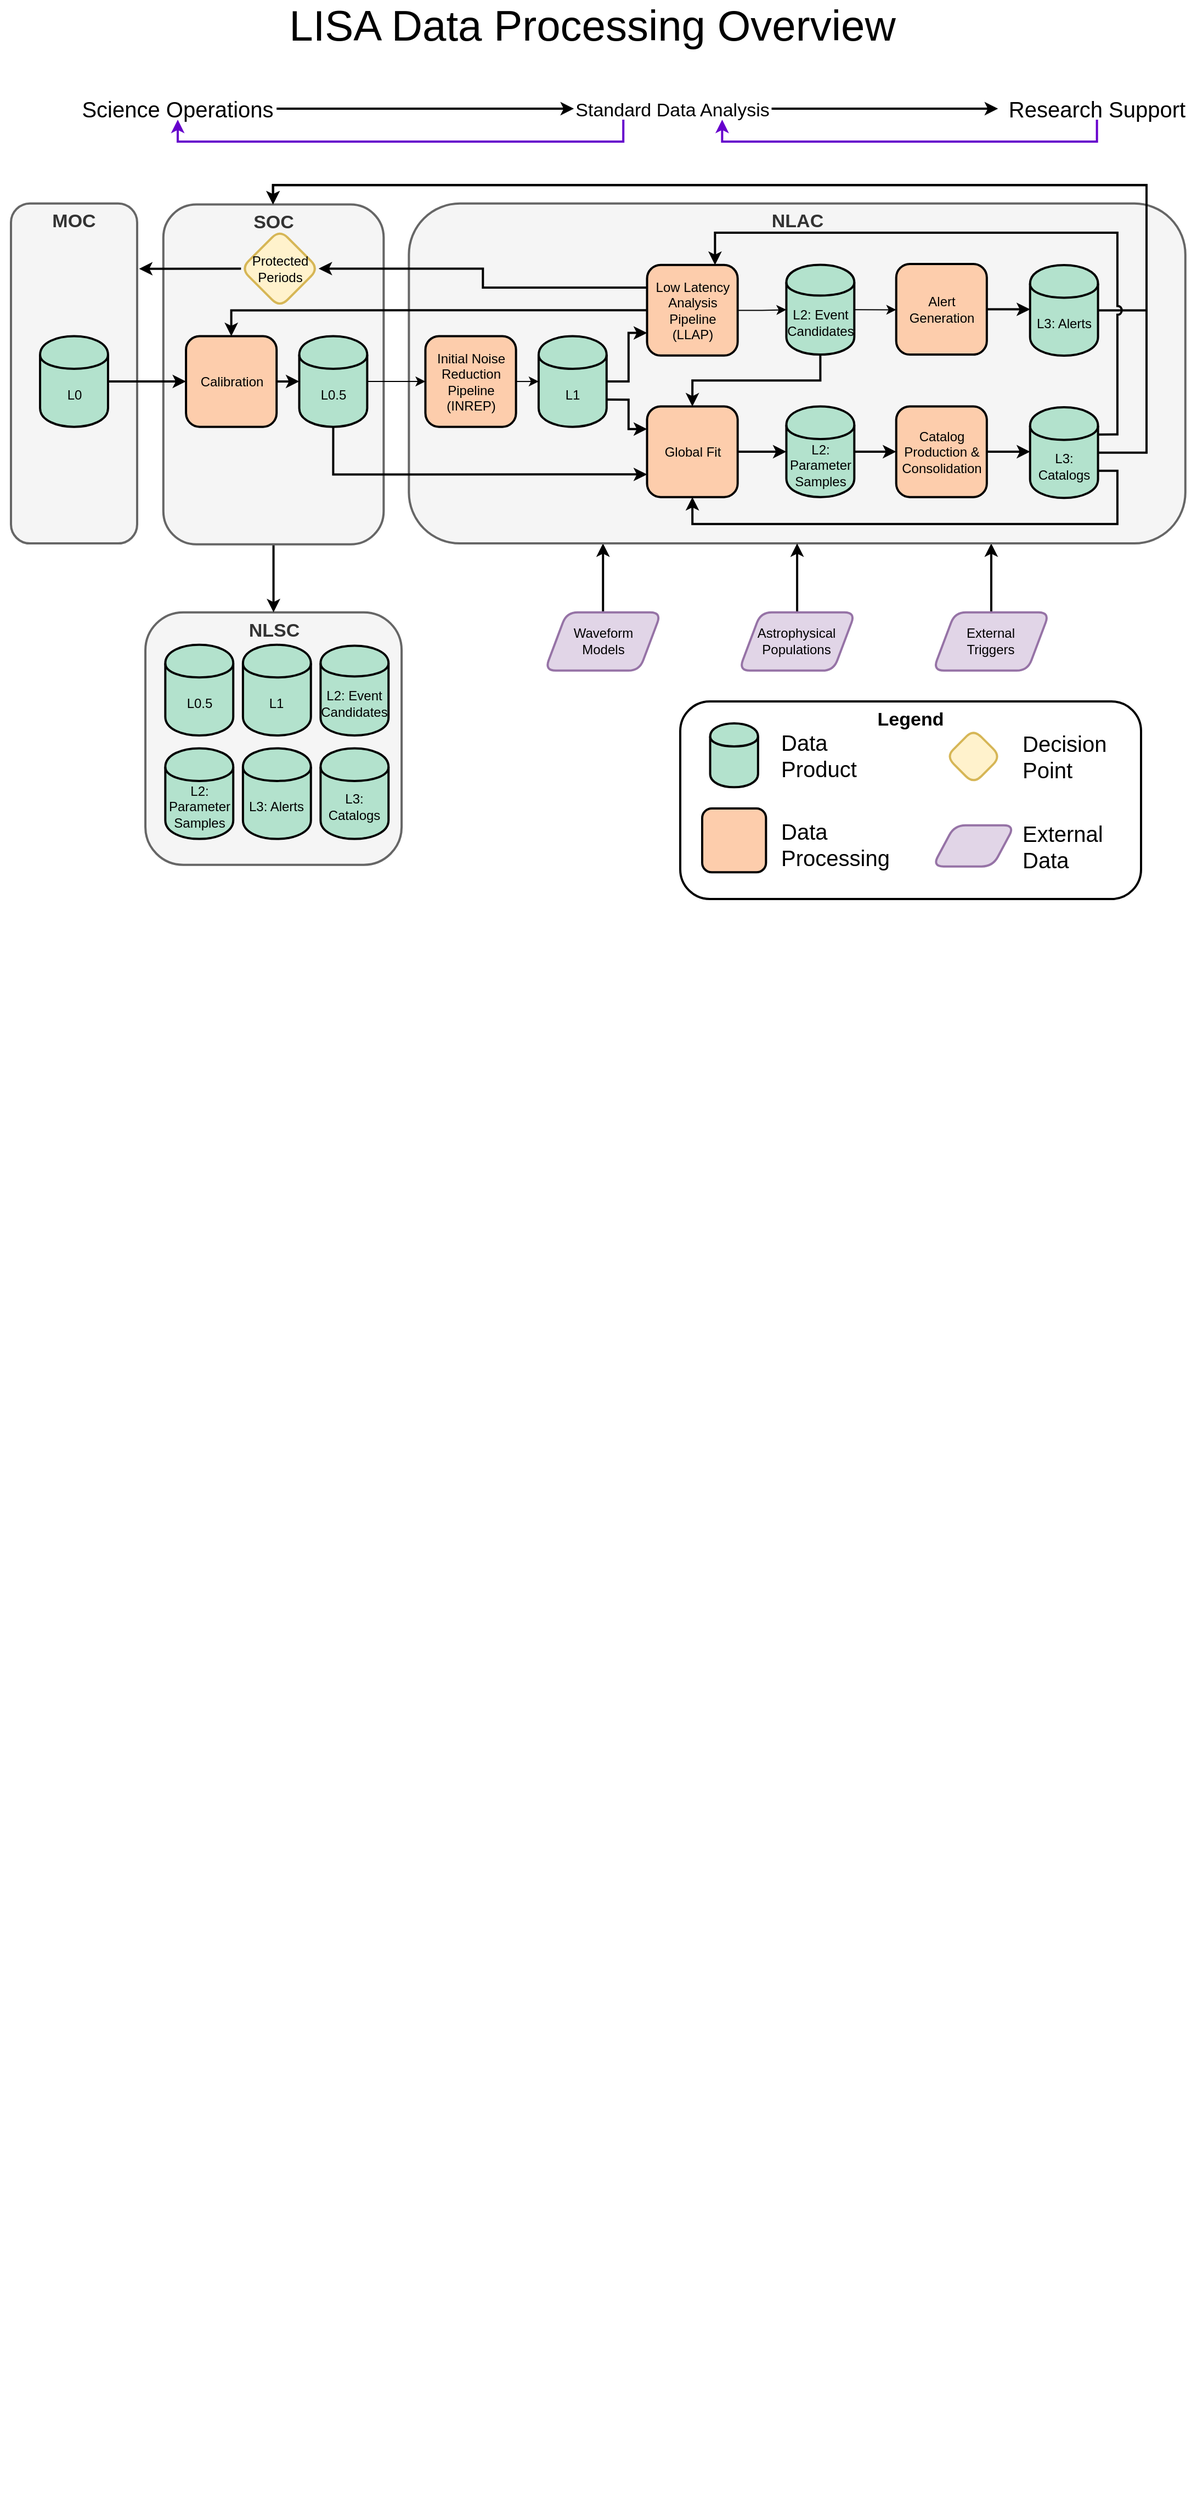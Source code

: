 <mxfile version="24.5.4" type="github" pages="5">
  <diagram id="nEb7vlC1iJB3Md7GIFur" name="Overview">
    <mxGraphModel dx="622" dy="373" grid="1" gridSize="10" guides="1" tooltips="1" connect="1" arrows="1" fold="1" page="1" pageScale="1" pageWidth="1100" pageHeight="850" math="0" shadow="0">
      <root>
        <mxCell id="0" />
        <mxCell id="1" parent="0" />
        <mxCell id="Jto_Wyi0qBo86qoHxonb-38" value="" style="group;strokeWidth=2;" parent="1" vertex="1" connectable="0">
          <mxGeometry x="836.5" y="447.5" width="80" height="1840" as="geometry" />
        </mxCell>
        <mxCell id="YCEUVPm51xDz2UzYLd_m-2" value="LISA Data Processing Overview" style="text;html=1;align=center;verticalAlign=middle;whiteSpace=wrap;rounded=0;fontSize=39;" vertex="1" parent="1">
          <mxGeometry y="20" width="1080" height="30" as="geometry" />
        </mxCell>
        <mxCell id="ByXIYSQWZ3scRLlWXXdl-26" value="NLSC" style="rounded=1;whiteSpace=wrap;html=1;fillColor=#f5f5f5;strokeColor=#666666;fontColor=#333333;verticalAlign=top;fontSize=17;fontStyle=1;strokeWidth=2;" parent="1" vertex="1">
          <mxGeometry x="132.52" y="568.85" width="233.531" height="230.0" as="geometry" />
        </mxCell>
        <mxCell id="ByXIYSQWZ3scRLlWXXdl-25" value="MOC" style="rounded=1;whiteSpace=wrap;html=1;fillColor=#f5f5f5;strokeColor=#666666;fontColor=#333333;verticalAlign=top;fontSize=17;fontStyle=1;strokeWidth=2;" parent="1" vertex="1">
          <mxGeometry x="10" y="196.423" width="115.001" height="309.615" as="geometry" />
        </mxCell>
        <mxCell id="S27DlL94fh68zRVT2w3a-4" value="Science Operations" style="text;html=1;strokeColor=none;fillColor=none;align=center;verticalAlign=middle;whiteSpace=wrap;rounded=0;fontSize=20;" parent="1" vertex="1">
          <mxGeometry x="71.928" y="100" width="180.184" height="20.02" as="geometry" />
        </mxCell>
        <mxCell id="S27DlL94fh68zRVT2w3a-13" style="edgeStyle=orthogonalEdgeStyle;rounded=0;orthogonalLoop=1;jettySize=auto;html=1;exitX=0.25;exitY=1;exitDx=0;exitDy=0;entryX=0.5;entryY=1;entryDx=0;entryDy=0;fontSize=20;strokeColor=#6600CC;strokeWidth=2;" parent="1" source="S27DlL94fh68zRVT2w3a-5" target="S27DlL94fh68zRVT2w3a-4" edge="1">
          <mxGeometry relative="1" as="geometry" />
        </mxCell>
        <mxCell id="S27DlL94fh68zRVT2w3a-5" value="&lt;font style=&quot;font-size: 17px;&quot;&gt;Standard Data Analysis&lt;/font&gt;" style="text;html=1;strokeColor=none;fillColor=none;align=center;verticalAlign=middle;whiteSpace=wrap;rounded=0;fontSize=20;" parent="1" vertex="1">
          <mxGeometry x="523.081" y="100" width="180.184" height="20.02" as="geometry" />
        </mxCell>
        <mxCell id="S27DlL94fh68zRVT2w3a-9" style="edgeStyle=orthogonalEdgeStyle;rounded=0;orthogonalLoop=1;jettySize=auto;html=1;entryX=0;entryY=0.5;entryDx=0;entryDy=0;fontSize=20;strokeColor=#000000;strokeWidth=2;" parent="1" source="S27DlL94fh68zRVT2w3a-4" target="S27DlL94fh68zRVT2w3a-5" edge="1">
          <mxGeometry relative="1" as="geometry" />
        </mxCell>
        <mxCell id="S27DlL94fh68zRVT2w3a-12" style="edgeStyle=orthogonalEdgeStyle;rounded=0;orthogonalLoop=1;jettySize=auto;html=1;entryX=0.75;entryY=1;entryDx=0;entryDy=0;fontSize=20;strokeColor=#6600CC;strokeWidth=2;" parent="1" source="S27DlL94fh68zRVT2w3a-6" target="S27DlL94fh68zRVT2w3a-5" edge="1">
          <mxGeometry relative="1" as="geometry">
            <Array as="points">
              <mxPoint x="1000" y="140" />
              <mxPoint x="658" y="140" />
            </Array>
          </mxGeometry>
        </mxCell>
        <mxCell id="S27DlL94fh68zRVT2w3a-6" value="Research Support" style="text;html=1;strokeColor=none;fillColor=none;align=center;verticalAlign=middle;whiteSpace=wrap;rounded=0;fontSize=20;" parent="1" vertex="1">
          <mxGeometry x="909.656" y="100" width="180.184" height="20.02" as="geometry" />
        </mxCell>
        <mxCell id="S27DlL94fh68zRVT2w3a-10" style="edgeStyle=orthogonalEdgeStyle;rounded=0;orthogonalLoop=1;jettySize=auto;html=1;entryX=0;entryY=0.5;entryDx=0;entryDy=0;fontSize=20;strokeColor=#000000;strokeWidth=2;" parent="1" source="S27DlL94fh68zRVT2w3a-5" target="S27DlL94fh68zRVT2w3a-6" edge="1">
          <mxGeometry relative="1" as="geometry" />
        </mxCell>
        <mxCell id="ByXIYSQWZ3scRLlWXXdl-36" style="edgeStyle=orthogonalEdgeStyle;rounded=0;jumpStyle=arc;orthogonalLoop=1;jettySize=auto;html=1;exitX=0.5;exitY=0;exitDx=0;exitDy=0;entryX=0.25;entryY=1;entryDx=0;entryDy=0;strokeColor=#000000;strokeWidth=2;" parent="1" source="ByXIYSQWZ3scRLlWXXdl-11" target="ByXIYSQWZ3scRLlWXXdl-20" edge="1">
          <mxGeometry relative="1" as="geometry" />
        </mxCell>
        <mxCell id="ByXIYSQWZ3scRLlWXXdl-11" value="Waveform &lt;br&gt;Models" style="shape=parallelogram;perimeter=parallelogramPerimeter;whiteSpace=wrap;html=1;fixedSize=1;rounded=1;fillColor=#e1d5e7;strokeColor=#9673a6;strokeWidth=2;" parent="1" vertex="1">
          <mxGeometry x="496.542" y="568.846" width="106.155" height="53.077" as="geometry" />
        </mxCell>
        <mxCell id="ByXIYSQWZ3scRLlWXXdl-35" style="edgeStyle=orthogonalEdgeStyle;rounded=0;jumpStyle=arc;orthogonalLoop=1;jettySize=auto;html=1;exitX=0.5;exitY=0;exitDx=0;exitDy=0;strokeColor=#000000;strokeWidth=2;entryX=0.75;entryY=1;entryDx=0;entryDy=0;" parent="1" source="ByXIYSQWZ3scRLlWXXdl-22" target="ByXIYSQWZ3scRLlWXXdl-20" edge="1">
          <mxGeometry relative="1" as="geometry">
            <mxPoint x="903.468" y="515.769" as="targetPoint" />
          </mxGeometry>
        </mxCell>
        <mxCell id="ByXIYSQWZ3scRLlWXXdl-22" value="External &lt;br&gt;Triggers" style="shape=parallelogram;perimeter=parallelogramPerimeter;whiteSpace=wrap;html=1;fixedSize=1;rounded=1;fillColor=#e1d5e7;strokeColor=#9673a6;strokeWidth=2;" parent="1" vertex="1">
          <mxGeometry x="850.39" y="568.846" width="106.155" height="53.077" as="geometry" />
        </mxCell>
        <mxCell id="ByXIYSQWZ3scRLlWXXdl-20" value="NLAC" style="rounded=1;whiteSpace=wrap;html=1;fillColor=#f5f5f5;strokeColor=#666666;fontColor=#333333;verticalAlign=top;fontSize=17;fontStyle=1;strokeWidth=2;" parent="1" vertex="1">
          <mxGeometry x="372.695" y="196.423" width="707.697" height="309.615" as="geometry" />
        </mxCell>
        <mxCell id="sDZtkpqoOrh_EftVg5CQ-4" style="edgeStyle=orthogonalEdgeStyle;rounded=0;orthogonalLoop=1;jettySize=auto;html=1;exitX=0.5;exitY=1;exitDx=0;exitDy=0;entryX=0.5;entryY=0;entryDx=0;entryDy=0;strokeWidth=2;" edge="1" parent="1" source="ByXIYSQWZ3scRLlWXXdl-19" target="ByXIYSQWZ3scRLlWXXdl-26">
          <mxGeometry relative="1" as="geometry" />
        </mxCell>
        <mxCell id="ByXIYSQWZ3scRLlWXXdl-19" value="SOC" style="rounded=1;whiteSpace=wrap;html=1;fillColor=#f5f5f5;strokeColor=#666666;fontColor=#333333;verticalAlign=top;fontSize=17;fontStyle=1;strokeWidth=2;" parent="1" vertex="1">
          <mxGeometry x="148.886" y="197.308" width="200.809" height="309.615" as="geometry" />
        </mxCell>
        <mxCell id="FSTufDoc9FlRJQP0JMla-43" value="Calibration" style="whiteSpace=wrap;html=1;aspect=fixed;fillColor=#fdcdac;strokeWidth=2;rounded=1;" parent="1" vertex="1">
          <mxGeometry x="169.539" y="317.247" width="82.576" height="82.576" as="geometry" />
        </mxCell>
        <mxCell id="FSTufDoc9FlRJQP0JMla-44" value="Global Fit" style="whiteSpace=wrap;html=1;aspect=fixed;fillColor=#fdcdac;strokeWidth=2;rounded=1;" parent="1" vertex="1">
          <mxGeometry x="589.766" y="381.248" width="82.576" height="82.576" as="geometry" />
        </mxCell>
        <mxCell id="FSTufDoc9FlRJQP0JMla-45" value="L2: Parameter Samples" style="shape=cylinder;whiteSpace=wrap;html=1;boundedLbl=1;backgroundOutline=1;fillColor=#b3e2cd;strokeWidth=2;" parent="1" vertex="1">
          <mxGeometry x="716.729" y="381.248" width="61.933" height="82.578" as="geometry" />
        </mxCell>
        <mxCell id="FSTufDoc9FlRJQP0JMla-46" style="edgeStyle=orthogonalEdgeStyle;rounded=0;orthogonalLoop=1;jettySize=auto;html=1;entryX=0;entryY=0.5;entryDx=0;entryDy=0;strokeWidth=2;strokeColor=#000000;" parent="1" source="FSTufDoc9FlRJQP0JMla-44" target="FSTufDoc9FlRJQP0JMla-45" edge="1">
          <mxGeometry x="113.501" y="310.445" as="geometry" />
        </mxCell>
        <mxCell id="FSTufDoc9FlRJQP0JMla-48" style="edgeStyle=orthogonalEdgeStyle;rounded=0;orthogonalLoop=1;jettySize=auto;html=1;entryX=0.5;entryY=0;entryDx=0;entryDy=0;exitX=0.5;exitY=1;exitDx=0;exitDy=0;strokeColor=#000000;strokeWidth=2;" parent="1" source="FSTufDoc9FlRJQP0JMla-50" target="FSTufDoc9FlRJQP0JMla-44" edge="1">
          <mxGeometry x="113.501" y="310.445" as="geometry" />
        </mxCell>
        <mxCell id="ByXIYSQWZ3scRLlWXXdl-47" style="edgeStyle=orthogonalEdgeStyle;rounded=0;jumpStyle=arc;orthogonalLoop=1;jettySize=auto;html=1;exitX=0;exitY=0.25;exitDx=0;exitDy=0;strokeColor=#000000;fontSize=12;fontColor=#6600CC;strokeWidth=2;" parent="1" source="FSTufDoc9FlRJQP0JMla-49" target="ByXIYSQWZ3scRLlWXXdl-46" edge="1">
          <mxGeometry relative="1" as="geometry" />
        </mxCell>
        <mxCell id="ByXIYSQWZ3scRLlWXXdl-51" style="edgeStyle=orthogonalEdgeStyle;rounded=0;jumpStyle=arc;orthogonalLoop=1;jettySize=auto;html=1;exitX=0;exitY=0.5;exitDx=0;exitDy=0;entryX=0.5;entryY=0;entryDx=0;entryDy=0;strokeColor=#000000;fontSize=12;fontColor=#6600CC;strokeWidth=2;" parent="1" source="FSTufDoc9FlRJQP0JMla-49" target="FSTufDoc9FlRJQP0JMla-43" edge="1">
          <mxGeometry relative="1" as="geometry" />
        </mxCell>
        <mxCell id="FSTufDoc9FlRJQP0JMla-49" value="Low Latency Analysis &lt;br&gt;Pipeline (LLAP)" style="whiteSpace=wrap;html=1;aspect=fixed;fillColor=#fdcdac;strokeWidth=2;rounded=1;" parent="1" vertex="1">
          <mxGeometry x="589.766" y="252.362" width="82.576" height="82.576" as="geometry" />
        </mxCell>
        <mxCell id="FSTufDoc9FlRJQP0JMla-50" value="L2:&amp;nbsp;Event Candidates" style="shape=cylinder;whiteSpace=wrap;html=1;boundedLbl=1;backgroundOutline=1;fillColor=#b3e2cd;strokeWidth=2;" parent="1" vertex="1">
          <mxGeometry x="716.726" y="252.294" width="61.93" height="81.756" as="geometry" />
        </mxCell>
        <mxCell id="FSTufDoc9FlRJQP0JMla-51" style="edgeStyle=orthogonalEdgeStyle;rounded=0;orthogonalLoop=1;jettySize=auto;html=1;entryX=0;entryY=0.5;entryDx=0;entryDy=0;" parent="1" source="FSTufDoc9FlRJQP0JMla-49" target="FSTufDoc9FlRJQP0JMla-50" edge="1">
          <mxGeometry x="113.501" y="310.445" as="geometry" />
        </mxCell>
        <mxCell id="FSTufDoc9FlRJQP0JMla-53" value="Catalog Production &amp;amp; Consolidation" style="whiteSpace=wrap;html=1;aspect=fixed;fillColor=#fdcdac;strokeWidth=2;rounded=1;" parent="1" vertex="1">
          <mxGeometry x="816.853" y="381.248" width="82.576" height="82.576" as="geometry" />
        </mxCell>
        <mxCell id="FSTufDoc9FlRJQP0JMla-54" style="edgeStyle=orthogonalEdgeStyle;rounded=0;orthogonalLoop=1;jettySize=auto;html=1;entryX=0;entryY=0.5;entryDx=0;entryDy=0;strokeWidth=2;strokeColor=#000000;" parent="1" source="FSTufDoc9FlRJQP0JMla-45" target="FSTufDoc9FlRJQP0JMla-53" edge="1">
          <mxGeometry x="113.501" y="310.445" as="geometry" />
        </mxCell>
        <mxCell id="S27DlL94fh68zRVT2w3a-7" style="edgeStyle=orthogonalEdgeStyle;rounded=0;orthogonalLoop=1;jettySize=auto;html=1;entryX=0.5;entryY=1;entryDx=0;entryDy=0;fontSize=20;strokeColor=#000000;exitX=1;exitY=0.7;exitDx=0;exitDy=0;strokeWidth=2;" parent="1" source="FSTufDoc9FlRJQP0JMla-55" target="FSTufDoc9FlRJQP0JMla-44" edge="1">
          <mxGeometry x="113.501" y="310.445" as="geometry">
            <Array as="points">
              <mxPoint x="1018.468" y="439.692" />
              <mxPoint x="1018.468" y="488.346" />
              <mxPoint x="631.004" y="488.346" />
            </Array>
          </mxGeometry>
        </mxCell>
        <mxCell id="sDZtkpqoOrh_EftVg5CQ-15" style="edgeStyle=orthogonalEdgeStyle;rounded=0;orthogonalLoop=1;jettySize=auto;html=1;exitX=1;exitY=0.5;exitDx=0;exitDy=0;entryX=0.5;entryY=0;entryDx=0;entryDy=0;strokeWidth=2;" edge="1" parent="1" source="FSTufDoc9FlRJQP0JMla-55" target="ByXIYSQWZ3scRLlWXXdl-19">
          <mxGeometry relative="1" as="geometry">
            <Array as="points">
              <mxPoint x="1045.007" y="423.769" />
              <mxPoint x="1045.007" y="179.615" />
              <mxPoint x="248.848" y="179.615" />
              <mxPoint x="248.848" y="197.308" />
            </Array>
          </mxGeometry>
        </mxCell>
        <mxCell id="FSTufDoc9FlRJQP0JMla-55" value="L3: Catalogs" style="shape=cylinder;whiteSpace=wrap;html=1;boundedLbl=1;backgroundOutline=1;fillColor=#b3e2cd;strokeWidth=2;" parent="1" vertex="1">
          <mxGeometry x="938.852" y="382.062" width="61.933" height="82.578" as="geometry" />
        </mxCell>
        <mxCell id="FSTufDoc9FlRJQP0JMla-56" style="edgeStyle=orthogonalEdgeStyle;rounded=0;orthogonalLoop=1;jettySize=auto;html=1;exitX=1;exitY=0.5;exitDx=0;exitDy=0;entryX=0;entryY=0.5;entryDx=0;entryDy=0;strokeWidth=2;strokeColor=#000000;" parent="1" source="FSTufDoc9FlRJQP0JMla-53" target="FSTufDoc9FlRJQP0JMla-55" edge="1">
          <mxGeometry x="113.501" y="310.445" as="geometry" />
        </mxCell>
        <mxCell id="FSTufDoc9FlRJQP0JMla-57" style="edgeStyle=orthogonalEdgeStyle;rounded=0;orthogonalLoop=1;jettySize=auto;html=1;exitX=1;exitY=0.5;exitDx=0;exitDy=0;entryX=0;entryY=0.75;entryDx=0;entryDy=0;strokeWidth=2;strokeColor=#000000;" parent="1" source="Df4-ml29ZrFTZII1ApY7-2" target="FSTufDoc9FlRJQP0JMla-49" edge="1">
          <mxGeometry x="113.501" y="310.445" as="geometry" />
        </mxCell>
        <mxCell id="ByXIYSQWZ3scRLlWXXdl-12" style="edgeStyle=orthogonalEdgeStyle;rounded=0;jumpStyle=arc;orthogonalLoop=1;jettySize=auto;html=1;exitX=1;exitY=0.7;exitDx=0;exitDy=0;entryX=0;entryY=0.25;entryDx=0;entryDy=0;strokeWidth=2;strokeColor=#000000;" parent="1" source="Df4-ml29ZrFTZII1ApY7-2" target="FSTufDoc9FlRJQP0JMla-44" edge="1">
          <mxGeometry relative="1" as="geometry" />
        </mxCell>
        <mxCell id="Df4-ml29ZrFTZII1ApY7-3" style="edgeStyle=orthogonalEdgeStyle;rounded=0;orthogonalLoop=1;jettySize=auto;html=1;exitX=1;exitY=0.5;exitDx=0;exitDy=0;entryX=0;entryY=0.5;entryDx=0;entryDy=0;" edge="1" parent="1" source="FSTufDoc9FlRJQP0JMla-59" target="Df4-ml29ZrFTZII1ApY7-1">
          <mxGeometry relative="1" as="geometry" />
        </mxCell>
        <mxCell id="FSTufDoc9FlRJQP0JMla-59" value="L0.5" style="shape=cylinder;whiteSpace=wrap;html=1;boundedLbl=1;backgroundOutline=1;fillColor=#b3e2cd;strokeWidth=2;" parent="1" vertex="1">
          <mxGeometry x="272.76" y="317.247" width="61.933" height="82.578" as="geometry" />
        </mxCell>
        <mxCell id="FSTufDoc9FlRJQP0JMla-60" style="edgeStyle=orthogonalEdgeStyle;rounded=0;orthogonalLoop=1;jettySize=auto;html=1;exitX=1;exitY=0.5;exitDx=0;exitDy=0;entryX=0;entryY=0.5;entryDx=0;entryDy=0;strokeWidth=2;strokeColor=#000000;" parent="1" source="FSTufDoc9FlRJQP0JMla-43" target="FSTufDoc9FlRJQP0JMla-59" edge="1">
          <mxGeometry x="113.501" y="310.445" as="geometry" />
        </mxCell>
        <mxCell id="FSTufDoc9FlRJQP0JMla-61" style="edgeStyle=orthogonalEdgeStyle;rounded=0;orthogonalLoop=1;jettySize=auto;html=1;entryX=0;entryY=0.5;entryDx=0;entryDy=0;strokeWidth=2;strokeColor=#000000;" parent="1" source="FSTufDoc9FlRJQP0JMla-62" target="FSTufDoc9FlRJQP0JMla-43" edge="1">
          <mxGeometry x="113.501" y="310.445" as="geometry" />
        </mxCell>
        <mxCell id="ByXIYSQWZ3scRLlWXXdl-24" style="edgeStyle=orthogonalEdgeStyle;rounded=0;jumpStyle=arc;orthogonalLoop=1;jettySize=auto;html=1;exitX=0.5;exitY=1;exitDx=0;exitDy=0;entryX=0;entryY=0.75;entryDx=0;entryDy=0;fillColor=#6a00ff;strokeColor=#000000;strokeWidth=2;" parent="1" source="FSTufDoc9FlRJQP0JMla-59" target="FSTufDoc9FlRJQP0JMla-44" edge="1">
          <mxGeometry relative="1" as="geometry" />
        </mxCell>
        <mxCell id="FSTufDoc9FlRJQP0JMla-62" value="L0" style="shape=cylinder;whiteSpace=wrap;html=1;boundedLbl=1;backgroundOutline=1;fillColor=#b3e2cd;strokeWidth=2;" parent="1" vertex="1">
          <mxGeometry x="36.53" y="317.247" width="61.933" height="82.578" as="geometry" />
        </mxCell>
        <mxCell id="sDZtkpqoOrh_EftVg5CQ-16" style="edgeStyle=orthogonalEdgeStyle;rounded=0;orthogonalLoop=1;jettySize=auto;html=1;entryX=0.5;entryY=0;entryDx=0;entryDy=0;strokeWidth=2;" edge="1" parent="1" source="mLAuyUtacgfo01PlZUGO-1" target="ByXIYSQWZ3scRLlWXXdl-19">
          <mxGeometry relative="1" as="geometry">
            <Array as="points">
              <mxPoint x="1045.007" y="293.731" />
              <mxPoint x="1045.007" y="179.615" />
              <mxPoint x="248.848" y="179.615" />
              <mxPoint x="248.848" y="197.308" />
            </Array>
          </mxGeometry>
        </mxCell>
        <mxCell id="mLAuyUtacgfo01PlZUGO-1" value="L3: Alerts" style="shape=cylinder;whiteSpace=wrap;html=1;boundedLbl=1;backgroundOutline=1;fillColor=#b3e2cd;strokeWidth=2;" parent="1" vertex="1">
          <mxGeometry x="938.85" y="252.441" width="61.933" height="82.578" as="geometry" />
        </mxCell>
        <mxCell id="ByXIYSQWZ3scRLlWXXdl-1" value="Alert Generation" style="whiteSpace=wrap;html=1;aspect=fixed;fillColor=#fdcdac;strokeWidth=2;rounded=1;" parent="1" vertex="1">
          <mxGeometry x="816.853" y="251.472" width="82.576" height="82.576" as="geometry" />
        </mxCell>
        <mxCell id="ByXIYSQWZ3scRLlWXXdl-8" style="edgeStyle=orthogonalEdgeStyle;rounded=0;orthogonalLoop=1;jettySize=auto;html=1;exitX=1;exitY=0.5;exitDx=0;exitDy=0;jumpStyle=arc;strokeWidth=2;strokeColor=#000000;" parent="1" source="ByXIYSQWZ3scRLlWXXdl-1" target="mLAuyUtacgfo01PlZUGO-1" edge="1">
          <mxGeometry relative="1" as="geometry">
            <Array as="points">
              <mxPoint x="903.468" y="292.846" />
              <mxPoint x="903.468" y="292.846" />
            </Array>
          </mxGeometry>
        </mxCell>
        <mxCell id="ByXIYSQWZ3scRLlWXXdl-7" style="edgeStyle=orthogonalEdgeStyle;rounded=0;orthogonalLoop=1;jettySize=auto;html=1;exitX=1;exitY=0.5;exitDx=0;exitDy=0;entryX=0;entryY=0.5;entryDx=0;entryDy=0;" parent="1" source="FSTufDoc9FlRJQP0JMla-50" target="ByXIYSQWZ3scRLlWXXdl-1" edge="1">
          <mxGeometry relative="1" as="geometry" />
        </mxCell>
        <mxCell id="FSTufDoc9FlRJQP0JMla-52" style="edgeStyle=orthogonalEdgeStyle;rounded=0;orthogonalLoop=1;jettySize=auto;html=1;entryX=0.75;entryY=0;entryDx=0;entryDy=0;exitX=1;exitY=0.3;exitDx=0;exitDy=0;strokeColor=#000000;jumpStyle=arc;strokeWidth=2;" parent="1" source="FSTufDoc9FlRJQP0JMla-55" target="FSTufDoc9FlRJQP0JMla-49" edge="1">
          <mxGeometry x="113.501" y="310.445" as="geometry">
            <Array as="points">
              <mxPoint x="1018.468" y="406.962" />
              <mxPoint x="1018.468" y="222.962" />
              <mxPoint x="651.35" y="222.962" />
            </Array>
          </mxGeometry>
        </mxCell>
        <mxCell id="ByXIYSQWZ3scRLlWXXdl-49" style="edgeStyle=orthogonalEdgeStyle;rounded=0;jumpStyle=arc;orthogonalLoop=1;jettySize=auto;html=1;exitX=0;exitY=0.5;exitDx=0;exitDy=0;strokeColor=#000000;fontSize=12;fontColor=#6600CC;entryX=1.015;entryY=0.192;entryDx=0;entryDy=0;entryPerimeter=0;strokeWidth=2;" parent="1" source="ByXIYSQWZ3scRLlWXXdl-46" target="ByXIYSQWZ3scRLlWXXdl-25" edge="1">
          <mxGeometry relative="1" as="geometry">
            <mxPoint x="151.539" y="274.269" as="targetPoint" />
          </mxGeometry>
        </mxCell>
        <mxCell id="ByXIYSQWZ3scRLlWXXdl-46" value="Protected Periods" style="rhombus;whiteSpace=wrap;html=1;rounded=1;fontSize=12;fillColor=#fff2cc;strokeColor=#d6b656;strokeWidth=2;" parent="1" vertex="1">
          <mxGeometry x="219.664" y="220.308" width="70.77" height="70.769" as="geometry" />
        </mxCell>
        <mxCell id="Df4-ml29ZrFTZII1ApY7-4" style="edgeStyle=orthogonalEdgeStyle;rounded=0;orthogonalLoop=1;jettySize=auto;html=1;exitX=1;exitY=0.5;exitDx=0;exitDy=0;entryX=0;entryY=0.5;entryDx=0;entryDy=0;" edge="1" parent="1" source="Df4-ml29ZrFTZII1ApY7-1" target="Df4-ml29ZrFTZII1ApY7-2">
          <mxGeometry relative="1" as="geometry" />
        </mxCell>
        <mxCell id="Df4-ml29ZrFTZII1ApY7-1" value="Initial Noise Reduction Pipeline &lt;br&gt;(INREP)" style="whiteSpace=wrap;html=1;aspect=fixed;fillColor=#fdcdac;strokeWidth=2;rounded=1;" vertex="1" parent="1">
          <mxGeometry x="387.731" y="317.247" width="82.576" height="82.576" as="geometry" />
        </mxCell>
        <mxCell id="Df4-ml29ZrFTZII1ApY7-2" value="L1" style="shape=cylinder;whiteSpace=wrap;html=1;boundedLbl=1;backgroundOutline=1;fillColor=#b3e2cd;strokeWidth=2;" vertex="1" parent="1">
          <mxGeometry x="490.952" y="317.247" width="61.933" height="82.578" as="geometry" />
        </mxCell>
        <mxCell id="sDZtkpqoOrh_EftVg5CQ-5" value="L2: Parameter Samples" style="shape=cylinder;whiteSpace=wrap;html=1;boundedLbl=1;backgroundOutline=1;fillColor=#b3e2cd;strokeWidth=2;" vertex="1" parent="1">
          <mxGeometry x="150.668" y="692.694" width="61.933" height="82.578" as="geometry" />
        </mxCell>
        <mxCell id="sDZtkpqoOrh_EftVg5CQ-6" value="L2:&amp;nbsp;Event Candidates" style="shape=cylinder;whiteSpace=wrap;html=1;boundedLbl=1;backgroundOutline=1;fillColor=#b3e2cd;strokeWidth=2;" vertex="1" parent="1">
          <mxGeometry x="292.197" y="599.231" width="61.93" height="81.756" as="geometry" />
        </mxCell>
        <mxCell id="sDZtkpqoOrh_EftVg5CQ-7" value="L3: Catalogs" style="shape=cylinder;whiteSpace=wrap;html=1;boundedLbl=1;backgroundOutline=1;fillColor=#b3e2cd;strokeWidth=2;" vertex="1" parent="1">
          <mxGeometry x="292.194" y="692.694" width="61.933" height="82.578" as="geometry" />
        </mxCell>
        <mxCell id="sDZtkpqoOrh_EftVg5CQ-8" value="L0.5" style="shape=cylinder;whiteSpace=wrap;html=1;boundedLbl=1;backgroundOutline=1;fillColor=#b3e2cd;strokeWidth=2;" vertex="1" parent="1">
          <mxGeometry x="150.665" y="598.413" width="61.933" height="82.578" as="geometry" />
        </mxCell>
        <mxCell id="sDZtkpqoOrh_EftVg5CQ-9" value="L3: Alerts" style="shape=cylinder;whiteSpace=wrap;html=1;boundedLbl=1;backgroundOutline=1;fillColor=#b3e2cd;strokeWidth=2;" vertex="1" parent="1">
          <mxGeometry x="221.431" y="692.697" width="61.933" height="82.578" as="geometry" />
        </mxCell>
        <mxCell id="sDZtkpqoOrh_EftVg5CQ-10" value="L1" style="shape=cylinder;whiteSpace=wrap;html=1;boundedLbl=1;backgroundOutline=1;fillColor=#b3e2cd;strokeWidth=2;" vertex="1" parent="1">
          <mxGeometry x="221.434" y="598.413" width="61.933" height="82.578" as="geometry" />
        </mxCell>
        <mxCell id="sDZtkpqoOrh_EftVg5CQ-14" style="edgeStyle=orthogonalEdgeStyle;rounded=0;orthogonalLoop=1;jettySize=auto;html=1;exitX=0.5;exitY=0;exitDx=0;exitDy=0;entryX=0.5;entryY=1;entryDx=0;entryDy=0;strokeWidth=2;" edge="1" parent="1" source="sDZtkpqoOrh_EftVg5CQ-13" target="ByXIYSQWZ3scRLlWXXdl-20">
          <mxGeometry relative="1" as="geometry" />
        </mxCell>
        <mxCell id="sDZtkpqoOrh_EftVg5CQ-13" value="Astrophysical Populations" style="shape=parallelogram;perimeter=parallelogramPerimeter;whiteSpace=wrap;html=1;fixedSize=1;rounded=1;fillColor=#e1d5e7;strokeColor=#9673a6;strokeWidth=2;" vertex="1" parent="1">
          <mxGeometry x="673.466" y="568.846" width="106.155" height="53.077" as="geometry" />
        </mxCell>
        <mxCell id="YCEUVPm51xDz2UzYLd_m-13" value="" style="group" vertex="1" connectable="0" parent="1">
          <mxGeometry x="640" y="670" width="404.27" height="289.618" as="geometry" />
        </mxCell>
        <mxCell id="YCEUVPm51xDz2UzYLd_m-16" value="" style="group" vertex="1" connectable="0" parent="YCEUVPm51xDz2UzYLd_m-13">
          <mxGeometry x="-20" y="-20" width="444.27" height="180" as="geometry" />
        </mxCell>
        <mxCell id="YCEUVPm51xDz2UzYLd_m-15" value="Legend" style="rounded=1;whiteSpace=wrap;html=1;verticalAlign=top;fontSize=17;fontStyle=1;strokeWidth=2;" vertex="1" parent="YCEUVPm51xDz2UzYLd_m-16">
          <mxGeometry width="420" height="180" as="geometry" />
        </mxCell>
        <mxCell id="YCEUVPm51xDz2UzYLd_m-3" value="" style="shape=cylinder;whiteSpace=wrap;html=1;boundedLbl=1;backgroundOutline=1;fillColor=#b3e2cd;strokeWidth=2;" vertex="1" parent="YCEUVPm51xDz2UzYLd_m-16">
          <mxGeometry x="27.277" y="20" width="43.636" height="58.178" as="geometry" />
        </mxCell>
        <mxCell id="YCEUVPm51xDz2UzYLd_m-4" value="" style="shape=parallelogram;perimeter=parallelogramPerimeter;whiteSpace=wrap;html=1;fixedSize=1;rounded=1;fillColor=#e1d5e7;strokeColor=#9673a6;strokeWidth=2;" vertex="1" parent="YCEUVPm51xDz2UzYLd_m-16">
          <mxGeometry x="229.996" y="112.921" width="74.794" height="37.394" as="geometry" />
        </mxCell>
        <mxCell id="YCEUVPm51xDz2UzYLd_m-5" value="" style="whiteSpace=wrap;html=1;aspect=fixed;fillColor=#fdcdac;strokeWidth=2;rounded=1;" vertex="1" parent="YCEUVPm51xDz2UzYLd_m-16">
          <mxGeometry x="20" y="97.493" width="58.175" height="58.175" as="geometry" />
        </mxCell>
        <mxCell id="YCEUVPm51xDz2UzYLd_m-6" value="" style="rhombus;whiteSpace=wrap;html=1;rounded=1;fontSize=12;fillColor=#fff2cc;strokeColor=#d6b656;strokeWidth=2;" vertex="1" parent="YCEUVPm51xDz2UzYLd_m-16">
          <mxGeometry x="242.457" y="25.35" width="49.863" height="49.858" as="geometry" />
        </mxCell>
        <mxCell id="YCEUVPm51xDz2UzYLd_m-8" value="Data&amp;nbsp;&lt;div&gt;Product&lt;/div&gt;" style="text;html=1;strokeColor=none;fillColor=none;align=left;verticalAlign=middle;whiteSpace=wrap;rounded=0;fontSize=20;" vertex="1" parent="YCEUVPm51xDz2UzYLd_m-16">
          <mxGeometry x="90" y="39.08" width="134.27" height="20.02" as="geometry" />
        </mxCell>
        <mxCell id="YCEUVPm51xDz2UzYLd_m-10" value="Data Processing" style="text;html=1;strokeColor=none;fillColor=none;align=left;verticalAlign=middle;whiteSpace=wrap;rounded=0;fontSize=20;" vertex="1" parent="YCEUVPm51xDz2UzYLd_m-16">
          <mxGeometry x="90" y="120.42" width="134.27" height="20.02" as="geometry" />
        </mxCell>
        <mxCell id="YCEUVPm51xDz2UzYLd_m-11" value="Decision&amp;nbsp;&lt;div&gt;Point&lt;/div&gt;" style="text;html=1;strokeColor=none;fillColor=none;align=left;verticalAlign=middle;whiteSpace=wrap;rounded=0;fontSize=20;" vertex="1" parent="YCEUVPm51xDz2UzYLd_m-16">
          <mxGeometry x="310" y="40.27" width="134.27" height="20.02" as="geometry" />
        </mxCell>
        <mxCell id="YCEUVPm51xDz2UzYLd_m-12" value="External&amp;nbsp;&lt;div&gt;Data&lt;/div&gt;" style="text;html=1;strokeColor=none;fillColor=none;align=left;verticalAlign=middle;whiteSpace=wrap;rounded=0;fontSize=20;" vertex="1" parent="YCEUVPm51xDz2UzYLd_m-16">
          <mxGeometry x="310" y="121.61" width="134.27" height="20.02" as="geometry" />
        </mxCell>
      </root>
    </mxGraphModel>
  </diagram>
  <diagram name="Detail" id="sbjZRXAEZZbbHx8DBcZN">
    <mxGraphModel dx="2113" dy="1392" grid="1" gridSize="10" guides="1" tooltips="1" connect="1" arrows="1" fold="1" page="1" pageScale="1" pageWidth="1100" pageHeight="850" math="0" shadow="0">
      <root>
        <mxCell id="otkEtjqC7sHEDD0CAHRX-0" />
        <mxCell id="otkEtjqC7sHEDD0CAHRX-1" parent="otkEtjqC7sHEDD0CAHRX-0" />
        <mxCell id="otkEtjqC7sHEDD0CAHRX-2" value="" style="rounded=0;whiteSpace=wrap;html=1;fillColor=#F4E8EF;strokeColor=#000000;strokeWidth=2;" parent="otkEtjqC7sHEDD0CAHRX-1" vertex="1">
          <mxGeometry x="2250" y="172" width="300" height="1318" as="geometry" />
        </mxCell>
        <mxCell id="otkEtjqC7sHEDD0CAHRX-3" value="Key Science Projects" style="text;html=1;strokeColor=none;fillColor=none;align=center;verticalAlign=middle;whiteSpace=wrap;rounded=0;fontSize=24;strokeWidth=2;" parent="otkEtjqC7sHEDD0CAHRX-1" vertex="1">
          <mxGeometry x="2250" y="179" width="290" height="20" as="geometry" />
        </mxCell>
        <mxCell id="otkEtjqC7sHEDD0CAHRX-4" value="" style="rounded=0;whiteSpace=wrap;html=1;fillColor=#F4E8EF;strokeColor=#000000;strokeWidth=2;" parent="otkEtjqC7sHEDD0CAHRX-1" vertex="1">
          <mxGeometry x="1740" y="172" width="399" height="948" as="geometry" />
        </mxCell>
        <mxCell id="otkEtjqC7sHEDD0CAHRX-5" value="Catalogs" style="text;html=1;strokeColor=none;fillColor=none;align=center;verticalAlign=middle;whiteSpace=wrap;rounded=0;fontSize=24;strokeWidth=2;" parent="otkEtjqC7sHEDD0CAHRX-1" vertex="1">
          <mxGeometry x="1740" y="179" width="400" height="20" as="geometry" />
        </mxCell>
        <mxCell id="otkEtjqC7sHEDD0CAHRX-6" value="" style="rounded=0;whiteSpace=wrap;html=1;fillColor=#F4E8EF;strokeColor=#000000;strokeWidth=2;" parent="otkEtjqC7sHEDD0CAHRX-1" vertex="1">
          <mxGeometry x="160" y="170" width="377" height="615" as="geometry" />
        </mxCell>
        <mxCell id="otkEtjqC7sHEDD0CAHRX-7" value="" style="rounded=0;whiteSpace=wrap;html=1;fillColor=#F4E8EF;strokeColor=#000000;strokeWidth=2;" parent="otkEtjqC7sHEDD0CAHRX-1" vertex="1">
          <mxGeometry x="820" y="170" width="684" height="615" as="geometry" />
        </mxCell>
        <mxCell id="otkEtjqC7sHEDD0CAHRX-8" value="" style="shape=cylinder;whiteSpace=wrap;html=1;boundedLbl=1;backgroundOutline=1;fillColor=#cbd5e8;strokeColor=#000000;strokeWidth=2;" parent="otkEtjqC7sHEDD0CAHRX-1" vertex="1">
          <mxGeometry x="1566.5" y="247.5" width="120" height="463" as="geometry" />
        </mxCell>
        <mxCell id="otkEtjqC7sHEDD0CAHRX-9" value="" style="rounded=0;whiteSpace=wrap;html=1;fillColor=#F4E8EF;strokeColor=#000000;strokeWidth=2;" parent="otkEtjqC7sHEDD0CAHRX-1" vertex="1">
          <mxGeometry x="820" y="892.5" width="684" height="2030" as="geometry" />
        </mxCell>
        <mxCell id="otkEtjqC7sHEDD0CAHRX-10" style="edgeStyle=orthogonalEdgeStyle;rounded=0;orthogonalLoop=1;jettySize=auto;html=1;exitX=0.851;exitY=0.972;exitDx=0;exitDy=0;entryX=0;entryY=0.75;entryDx=0;entryDy=0;exitPerimeter=0;strokeWidth=2;" parent="otkEtjqC7sHEDD0CAHRX-1" source="otkEtjqC7sHEDD0CAHRX-15" target="otkEtjqC7sHEDD0CAHRX-43" edge="1">
          <mxGeometry relative="1" as="geometry">
            <Array as="points">
              <mxPoint x="338.5" y="1902.5" />
            </Array>
          </mxGeometry>
        </mxCell>
        <mxCell id="otkEtjqC7sHEDD0CAHRX-11" style="edgeStyle=orthogonalEdgeStyle;rounded=0;orthogonalLoop=1;jettySize=auto;html=1;entryX=0;entryY=0.75;entryDx=0;entryDy=0;strokeWidth=2;" parent="otkEtjqC7sHEDD0CAHRX-1" target="otkEtjqC7sHEDD0CAHRX-150" edge="1">
          <mxGeometry relative="1" as="geometry">
            <mxPoint x="255" y="686" as="sourcePoint" />
            <Array as="points">
              <mxPoint x="254" y="3020" />
              <mxPoint x="2160" y="3020" />
              <mxPoint x="2160" y="934" />
            </Array>
            <mxPoint x="2220" y="918" as="targetPoint" />
          </mxGeometry>
        </mxCell>
        <mxCell id="otkEtjqC7sHEDD0CAHRX-12" style="edgeStyle=orthogonalEdgeStyle;rounded=0;orthogonalLoop=1;jettySize=auto;html=1;exitX=1;exitY=0.5;exitDx=0;exitDy=0;entryX=0;entryY=0.5;entryDx=0;entryDy=0;strokeColor=#000000;strokeWidth=2;fontSize=24;" parent="otkEtjqC7sHEDD0CAHRX-1" source="otkEtjqC7sHEDD0CAHRX-15" target="otkEtjqC7sHEDD0CAHRX-36" edge="1">
          <mxGeometry relative="1" as="geometry" />
        </mxCell>
        <mxCell id="otkEtjqC7sHEDD0CAHRX-13" style="edgeStyle=orthogonalEdgeStyle;rounded=0;jumpStyle=arc;orthogonalLoop=1;jettySize=auto;html=1;exitX=0.15;exitY=0.95;exitDx=0;exitDy=0;exitPerimeter=0;entryX=0;entryY=0.75;entryDx=0;entryDy=0;strokeWidth=2;" parent="otkEtjqC7sHEDD0CAHRX-1" source="otkEtjqC7sHEDD0CAHRX-15" target="otkEtjqC7sHEDD0CAHRX-152" edge="1">
          <mxGeometry relative="1" as="geometry">
            <Array as="points">
              <mxPoint x="254" y="3020" />
              <mxPoint x="2160" y="3020" />
              <mxPoint x="2160" y="1260" />
            </Array>
          </mxGeometry>
        </mxCell>
        <mxCell id="otkEtjqC7sHEDD0CAHRX-14" style="edgeStyle=orthogonalEdgeStyle;rounded=0;jumpStyle=arc;orthogonalLoop=1;jettySize=auto;html=1;exitX=0.15;exitY=0.95;exitDx=0;exitDy=0;exitPerimeter=0;entryX=0;entryY=0.75;entryDx=0;entryDy=0;strokeWidth=2;" parent="otkEtjqC7sHEDD0CAHRX-1" source="otkEtjqC7sHEDD0CAHRX-15" target="otkEtjqC7sHEDD0CAHRX-153" edge="1">
          <mxGeometry relative="1" as="geometry">
            <Array as="points">
              <mxPoint x="254" y="3020" />
              <mxPoint x="2160" y="3020" />
              <mxPoint x="2160" y="1420" />
            </Array>
          </mxGeometry>
        </mxCell>
        <mxCell id="otkEtjqC7sHEDD0CAHRX-15" value="" style="shape=cylinder;whiteSpace=wrap;html=1;boundedLbl=1;backgroundOutline=1;fillColor=#cbd5e8;strokeColor=#000000;strokeWidth=2;" parent="otkEtjqC7sHEDD0CAHRX-1" vertex="1">
          <mxGeometry x="237" y="246" width="120" height="463" as="geometry" />
        </mxCell>
        <mxCell id="otkEtjqC7sHEDD0CAHRX-16" style="edgeStyle=orthogonalEdgeStyle;rounded=0;orthogonalLoop=1;jettySize=auto;html=1;exitX=1;exitY=0.5;exitDx=0;exitDy=0;strokeWidth=2;entryX=0;entryY=0.25;entryDx=0;entryDy=0;" parent="otkEtjqC7sHEDD0CAHRX-1" source="otkEtjqC7sHEDD0CAHRX-18" target="otkEtjqC7sHEDD0CAHRX-43" edge="1">
          <mxGeometry relative="1" as="geometry">
            <Array as="points">
              <mxPoint x="720" y="572" />
              <mxPoint x="760" y="572" />
              <mxPoint x="760" y="1862" />
              <mxPoint x="770" y="1862" />
            </Array>
            <mxPoint x="670" y="1830" as="targetPoint" />
          </mxGeometry>
        </mxCell>
        <mxCell id="otkEtjqC7sHEDD0CAHRX-17" style="edgeStyle=orthogonalEdgeStyle;rounded=0;orthogonalLoop=1;jettySize=auto;html=1;exitX=1;exitY=0.5;exitDx=0;exitDy=0;entryX=0;entryY=0.5;entryDx=0;entryDy=0;strokeColor=#000000;strokeWidth=2;" parent="otkEtjqC7sHEDD0CAHRX-1" source="otkEtjqC7sHEDD0CAHRX-18" target="otkEtjqC7sHEDD0CAHRX-97" edge="1">
          <mxGeometry relative="1" as="geometry">
            <Array as="points">
              <mxPoint x="760" y="480" />
              <mxPoint x="760" y="468" />
            </Array>
          </mxGeometry>
        </mxCell>
        <mxCell id="otkEtjqC7sHEDD0CAHRX-18" value="" style="shape=cylinder;whiteSpace=wrap;html=1;boundedLbl=1;backgroundOutline=1;fillColor=#cbd5e8;strokeColor=#000000;strokeWidth=2;" parent="otkEtjqC7sHEDD0CAHRX-1" vertex="1">
          <mxGeometry x="600" y="247.5" width="120" height="463" as="geometry" />
        </mxCell>
        <mxCell id="otkEtjqC7sHEDD0CAHRX-19" style="edgeStyle=orthogonalEdgeStyle;rounded=0;jumpStyle=arc;orthogonalLoop=1;jettySize=auto;html=1;exitX=1;exitY=0.5;exitDx=0;exitDy=0;strokeWidth=2;entryX=0;entryY=0.5;entryDx=0;entryDy=0;" parent="otkEtjqC7sHEDD0CAHRX-1" source="otkEtjqC7sHEDD0CAHRX-27" target="otkEtjqC7sHEDD0CAHRX-146" edge="1">
          <mxGeometry relative="1" as="geometry">
            <mxPoint x="2310" y="330" as="targetPoint" />
          </mxGeometry>
        </mxCell>
        <mxCell id="otkEtjqC7sHEDD0CAHRX-20" style="edgeStyle=orthogonalEdgeStyle;rounded=0;jumpStyle=arc;orthogonalLoop=1;jettySize=auto;html=1;exitX=1;exitY=0.5;exitDx=0;exitDy=0;strokeWidth=2;" parent="otkEtjqC7sHEDD0CAHRX-1" source="otkEtjqC7sHEDD0CAHRX-27" target="otkEtjqC7sHEDD0CAHRX-147" edge="1">
          <mxGeometry relative="1" as="geometry" />
        </mxCell>
        <mxCell id="otkEtjqC7sHEDD0CAHRX-21" style="edgeStyle=orthogonalEdgeStyle;rounded=0;jumpStyle=arc;orthogonalLoop=1;jettySize=auto;html=1;exitX=1;exitY=0.5;exitDx=0;exitDy=0;entryX=0;entryY=0.5;entryDx=0;entryDy=0;strokeWidth=2;" parent="otkEtjqC7sHEDD0CAHRX-1" source="otkEtjqC7sHEDD0CAHRX-27" target="otkEtjqC7sHEDD0CAHRX-148" edge="1">
          <mxGeometry relative="1" as="geometry" />
        </mxCell>
        <mxCell id="otkEtjqC7sHEDD0CAHRX-22" style="edgeStyle=orthogonalEdgeStyle;rounded=0;jumpStyle=arc;orthogonalLoop=1;jettySize=auto;html=1;exitX=1;exitY=0.5;exitDx=0;exitDy=0;entryX=0;entryY=0.5;entryDx=0;entryDy=0;strokeWidth=2;" parent="otkEtjqC7sHEDD0CAHRX-1" source="otkEtjqC7sHEDD0CAHRX-27" target="otkEtjqC7sHEDD0CAHRX-149" edge="1">
          <mxGeometry relative="1" as="geometry" />
        </mxCell>
        <mxCell id="otkEtjqC7sHEDD0CAHRX-23" style="edgeStyle=orthogonalEdgeStyle;rounded=0;jumpStyle=arc;orthogonalLoop=1;jettySize=auto;html=1;exitX=1;exitY=0.5;exitDx=0;exitDy=0;strokeWidth=2;" parent="otkEtjqC7sHEDD0CAHRX-1" source="otkEtjqC7sHEDD0CAHRX-27" target="otkEtjqC7sHEDD0CAHRX-150" edge="1">
          <mxGeometry relative="1" as="geometry" />
        </mxCell>
        <mxCell id="otkEtjqC7sHEDD0CAHRX-24" style="edgeStyle=orthogonalEdgeStyle;rounded=0;jumpStyle=arc;orthogonalLoop=1;jettySize=auto;html=1;exitX=1;exitY=0.5;exitDx=0;exitDy=0;entryX=0;entryY=0.5;entryDx=0;entryDy=0;strokeWidth=2;" parent="otkEtjqC7sHEDD0CAHRX-1" source="otkEtjqC7sHEDD0CAHRX-27" target="otkEtjqC7sHEDD0CAHRX-151" edge="1">
          <mxGeometry relative="1" as="geometry" />
        </mxCell>
        <mxCell id="otkEtjqC7sHEDD0CAHRX-25" style="edgeStyle=orthogonalEdgeStyle;rounded=0;jumpStyle=arc;orthogonalLoop=1;jettySize=auto;html=1;exitX=1;exitY=0.5;exitDx=0;exitDy=0;entryX=0;entryY=0.5;entryDx=0;entryDy=0;strokeWidth=2;" parent="otkEtjqC7sHEDD0CAHRX-1" source="otkEtjqC7sHEDD0CAHRX-27" target="otkEtjqC7sHEDD0CAHRX-152" edge="1">
          <mxGeometry relative="1" as="geometry" />
        </mxCell>
        <mxCell id="otkEtjqC7sHEDD0CAHRX-26" style="edgeStyle=orthogonalEdgeStyle;rounded=0;jumpStyle=arc;orthogonalLoop=1;jettySize=auto;html=1;exitX=1;exitY=0.5;exitDx=0;exitDy=0;entryX=0;entryY=0.5;entryDx=0;entryDy=0;strokeWidth=2;" parent="otkEtjqC7sHEDD0CAHRX-1" source="otkEtjqC7sHEDD0CAHRX-27" target="otkEtjqC7sHEDD0CAHRX-153" edge="1">
          <mxGeometry relative="1" as="geometry" />
        </mxCell>
        <mxCell id="otkEtjqC7sHEDD0CAHRX-27" value="" style="shape=cylinder;whiteSpace=wrap;html=1;boundedLbl=1;backgroundOutline=1;fillColor=#cbd5e8;strokeColor=#000000;strokeWidth=2;" parent="otkEtjqC7sHEDD0CAHRX-1" vertex="1">
          <mxGeometry x="1940" y="248" width="120" height="822" as="geometry" />
        </mxCell>
        <mxCell id="otkEtjqC7sHEDD0CAHRX-28" style="edgeStyle=orthogonalEdgeStyle;rounded=0;orthogonalLoop=1;jettySize=auto;html=1;exitX=1;exitY=0.5;exitDx=0;exitDy=0;entryX=0;entryY=0.5;entryDx=0;entryDy=0;strokeWidth=2;jumpStyle=arc;" parent="otkEtjqC7sHEDD0CAHRX-1" source="otkEtjqC7sHEDD0CAHRX-29" target="otkEtjqC7sHEDD0CAHRX-113" edge="1">
          <mxGeometry relative="1" as="geometry">
            <Array as="points">
              <mxPoint x="896" y="228" />
              <mxPoint x="896" y="628" />
            </Array>
          </mxGeometry>
        </mxCell>
        <mxCell id="otkEtjqC7sHEDD0CAHRX-29" value="External Triggers" style="shape=cylinder;whiteSpace=wrap;html=1;boundedLbl=1;backgroundOutline=1;fillColor=#b3e2cd;strokeWidth=2;" parent="otkEtjqC7sHEDD0CAHRX-1" vertex="1">
          <mxGeometry x="50" y="187.5" width="60" height="80" as="geometry" />
        </mxCell>
        <mxCell id="otkEtjqC7sHEDD0CAHRX-30" value="phi_ij" style="shape=cylinder;whiteSpace=wrap;html=1;boundedLbl=1;backgroundOutline=1;fillColor=#b3e2cd;strokeWidth=2;" parent="otkEtjqC7sHEDD0CAHRX-1" vertex="1">
          <mxGeometry x="266.5" y="345.5" width="60" height="80" as="geometry" />
        </mxCell>
        <mxCell id="otkEtjqC7sHEDD0CAHRX-31" value="Aux" style="shape=cylinder;whiteSpace=wrap;html=1;boundedLbl=1;backgroundOutline=1;fillColor=#b3e2cd;strokeWidth=2;" parent="otkEtjqC7sHEDD0CAHRX-1" vertex="1">
          <mxGeometry x="266.5" y="435.5" width="60" height="80" as="geometry" />
        </mxCell>
        <mxCell id="otkEtjqC7sHEDD0CAHRX-32" value="Ranging" style="shape=cylinder;whiteSpace=wrap;html=1;boundedLbl=1;backgroundOutline=1;fillColor=#b3e2cd;strokeWidth=2;" parent="otkEtjqC7sHEDD0CAHRX-1" vertex="1">
          <mxGeometry x="266.5" y="525.5" width="60" height="80" as="geometry" />
        </mxCell>
        <mxCell id="otkEtjqC7sHEDD0CAHRX-33" value="" style="whiteSpace=wrap;html=1;aspect=fixed;fillColor=#fdcdac;strokeWidth=2;" parent="otkEtjqC7sHEDD0CAHRX-1" vertex="1">
          <mxGeometry x="450" y="397.5" width="80" height="80" as="geometry" />
        </mxCell>
        <mxCell id="otkEtjqC7sHEDD0CAHRX-34" style="edgeStyle=orthogonalEdgeStyle;rounded=0;orthogonalLoop=1;jettySize=auto;html=1;exitX=1;exitY=0.5;exitDx=0;exitDy=0;entryX=0;entryY=0.5;entryDx=0;entryDy=0;strokeWidth=2;" parent="otkEtjqC7sHEDD0CAHRX-1" source="otkEtjqC7sHEDD0CAHRX-35" target="otkEtjqC7sHEDD0CAHRX-18" edge="1">
          <mxGeometry relative="1" as="geometry" />
        </mxCell>
        <mxCell id="otkEtjqC7sHEDD0CAHRX-35" value="" style="whiteSpace=wrap;html=1;aspect=fixed;fillColor=#fdcdac;strokeWidth=2;" parent="otkEtjqC7sHEDD0CAHRX-1" vertex="1">
          <mxGeometry x="430" y="417.5" width="80" height="80" as="geometry" />
        </mxCell>
        <mxCell id="otkEtjqC7sHEDD0CAHRX-36" value="TDI Production" style="whiteSpace=wrap;html=1;aspect=fixed;fillColor=#fdcdac;strokeWidth=2;" parent="otkEtjqC7sHEDD0CAHRX-1" vertex="1">
          <mxGeometry x="410" y="437.5" width="80" height="80" as="geometry" />
        </mxCell>
        <mxCell id="otkEtjqC7sHEDD0CAHRX-37" value="TDI" style="shape=cylinder;whiteSpace=wrap;html=1;boundedLbl=1;backgroundOutline=1;fillColor=#b3e2cd;strokeWidth=2;" parent="otkEtjqC7sHEDD0CAHRX-1" vertex="1">
          <mxGeometry x="630" y="322.5" width="60" height="80" as="geometry" />
        </mxCell>
        <mxCell id="otkEtjqC7sHEDD0CAHRX-38" value="Lij" style="shape=cylinder;whiteSpace=wrap;html=1;boundedLbl=1;backgroundOutline=1;fillColor=#b3e2cd;strokeWidth=2;" parent="otkEtjqC7sHEDD0CAHRX-1" vertex="1">
          <mxGeometry x="630" y="412.5" width="60" height="80" as="geometry" />
        </mxCell>
        <mxCell id="otkEtjqC7sHEDD0CAHRX-39" value="DQ" style="shape=cylinder;whiteSpace=wrap;html=1;boundedLbl=1;backgroundOutline=1;fillColor=#b3e2cd;strokeWidth=2;" parent="otkEtjqC7sHEDD0CAHRX-1" vertex="1">
          <mxGeometry x="630" y="502.5" width="60" height="80" as="geometry" />
        </mxCell>
        <mxCell id="otkEtjqC7sHEDD0CAHRX-40" value="Cal." style="shape=cylinder;whiteSpace=wrap;html=1;boundedLbl=1;backgroundOutline=1;fillColor=#b3e2cd;strokeWidth=2;" parent="otkEtjqC7sHEDD0CAHRX-1" vertex="1">
          <mxGeometry x="630" y="592.5" width="60" height="80" as="geometry" />
        </mxCell>
        <mxCell id="otkEtjqC7sHEDD0CAHRX-41" value="" style="group;strokeWidth=2;" parent="otkEtjqC7sHEDD0CAHRX-1" vertex="1" connectable="0">
          <mxGeometry x="836.5" y="447.5" width="80" height="1840" as="geometry" />
        </mxCell>
        <mxCell id="otkEtjqC7sHEDD0CAHRX-42" style="edgeStyle=orthogonalEdgeStyle;rounded=0;orthogonalLoop=1;jettySize=auto;html=1;exitX=1;exitY=0.25;exitDx=0;exitDy=0;entryX=0.5;entryY=0;entryDx=0;entryDy=0;strokeWidth=2;" parent="otkEtjqC7sHEDD0CAHRX-1" source="otkEtjqC7sHEDD0CAHRX-43" target="otkEtjqC7sHEDD0CAHRX-46" edge="1">
          <mxGeometry relative="1" as="geometry" />
        </mxCell>
        <mxCell id="otkEtjqC7sHEDD0CAHRX-43" value="Master Sampler" style="whiteSpace=wrap;html=1;aspect=fixed;fillColor=#fdcdac;strokeWidth=2;" parent="otkEtjqC7sHEDD0CAHRX-1" vertex="1">
          <mxGeometry x="876.5" y="1842.5" width="80" height="80" as="geometry" />
        </mxCell>
        <mxCell id="otkEtjqC7sHEDD0CAHRX-44" style="edgeStyle=orthogonalEdgeStyle;rounded=0;orthogonalLoop=1;jettySize=auto;html=1;exitX=0.5;exitY=1;exitDx=0;exitDy=0;entryX=0.5;entryY=0;entryDx=0;entryDy=0;strokeWidth=2;" parent="otkEtjqC7sHEDD0CAHRX-1" source="otkEtjqC7sHEDD0CAHRX-46" target="otkEtjqC7sHEDD0CAHRX-48" edge="1">
          <mxGeometry relative="1" as="geometry" />
        </mxCell>
        <mxCell id="otkEtjqC7sHEDD0CAHRX-45" style="edgeStyle=orthogonalEdgeStyle;rounded=0;orthogonalLoop=1;jettySize=auto;html=1;exitX=1;exitY=0.5;exitDx=0;exitDy=0;entryX=0.75;entryY=0;entryDx=0;entryDy=0;strokeWidth=2;" parent="otkEtjqC7sHEDD0CAHRX-1" source="otkEtjqC7sHEDD0CAHRX-46" target="otkEtjqC7sHEDD0CAHRX-90" edge="1">
          <mxGeometry relative="1" as="geometry">
            <mxPoint x="2523" y="1332.5" as="targetPoint" />
          </mxGeometry>
        </mxCell>
        <mxCell id="otkEtjqC7sHEDD0CAHRX-46" value="UCB" style="whiteSpace=wrap;html=1;aspect=fixed;fillColor=#fdcdac;strokeWidth=2;" parent="otkEtjqC7sHEDD0CAHRX-1" vertex="1">
          <mxGeometry x="1103" y="1022.5" width="80" height="80" as="geometry" />
        </mxCell>
        <mxCell id="otkEtjqC7sHEDD0CAHRX-47" style="edgeStyle=orthogonalEdgeStyle;rounded=0;orthogonalLoop=1;jettySize=auto;html=1;exitX=0.5;exitY=1;exitDx=0;exitDy=0;entryX=0.5;entryY=0;entryDx=0;entryDy=0;strokeWidth=2;" parent="otkEtjqC7sHEDD0CAHRX-1" source="otkEtjqC7sHEDD0CAHRX-48" target="otkEtjqC7sHEDD0CAHRX-51" edge="1">
          <mxGeometry relative="1" as="geometry" />
        </mxCell>
        <mxCell id="otkEtjqC7sHEDD0CAHRX-48" value="r(t,f) Sn(t,f)" style="shape=cylinder;whiteSpace=wrap;html=1;boundedLbl=1;backgroundOutline=1;fillColor=#b3e2cd;strokeWidth=2;" parent="otkEtjqC7sHEDD0CAHRX-1" vertex="1">
          <mxGeometry x="1113" y="1122.5" width="60" height="80" as="geometry" />
        </mxCell>
        <mxCell id="otkEtjqC7sHEDD0CAHRX-49" style="edgeStyle=orthogonalEdgeStyle;rounded=0;orthogonalLoop=1;jettySize=auto;html=1;exitX=0.5;exitY=1;exitDx=0;exitDy=0;entryX=0.5;entryY=0;entryDx=0;entryDy=0;strokeWidth=2;" parent="otkEtjqC7sHEDD0CAHRX-1" source="otkEtjqC7sHEDD0CAHRX-51" target="otkEtjqC7sHEDD0CAHRX-53" edge="1">
          <mxGeometry relative="1" as="geometry" />
        </mxCell>
        <mxCell id="otkEtjqC7sHEDD0CAHRX-50" style="edgeStyle=orthogonalEdgeStyle;rounded=0;orthogonalLoop=1;jettySize=auto;html=1;exitX=1;exitY=0.5;exitDx=0;exitDy=0;entryX=0.5;entryY=0;entryDx=0;entryDy=0;strokeWidth=2;" parent="otkEtjqC7sHEDD0CAHRX-1" source="otkEtjqC7sHEDD0CAHRX-51" target="otkEtjqC7sHEDD0CAHRX-90" edge="1">
          <mxGeometry relative="1" as="geometry" />
        </mxCell>
        <mxCell id="otkEtjqC7sHEDD0CAHRX-51" value="SOBH" style="whiteSpace=wrap;html=1;aspect=fixed;fillColor=#fdcdac;strokeWidth=2;" parent="otkEtjqC7sHEDD0CAHRX-1" vertex="1">
          <mxGeometry x="1103" y="1222.5" width="80" height="80" as="geometry" />
        </mxCell>
        <mxCell id="otkEtjqC7sHEDD0CAHRX-52" style="edgeStyle=orthogonalEdgeStyle;rounded=0;orthogonalLoop=1;jettySize=auto;html=1;exitX=0.5;exitY=1;exitDx=0;exitDy=0;entryX=0.5;entryY=0;entryDx=0;entryDy=0;strokeWidth=2;" parent="otkEtjqC7sHEDD0CAHRX-1" source="otkEtjqC7sHEDD0CAHRX-53" target="otkEtjqC7sHEDD0CAHRX-56" edge="1">
          <mxGeometry relative="1" as="geometry" />
        </mxCell>
        <mxCell id="otkEtjqC7sHEDD0CAHRX-53" value="r(t,f) Sn(t,f)" style="shape=cylinder;whiteSpace=wrap;html=1;boundedLbl=1;backgroundOutline=1;fillColor=#b3e2cd;strokeWidth=2;" parent="otkEtjqC7sHEDD0CAHRX-1" vertex="1">
          <mxGeometry x="1113" y="1322.5" width="60" height="80" as="geometry" />
        </mxCell>
        <mxCell id="otkEtjqC7sHEDD0CAHRX-54" style="edgeStyle=orthogonalEdgeStyle;rounded=0;orthogonalLoop=1;jettySize=auto;html=1;exitX=0.5;exitY=1;exitDx=0;exitDy=0;entryX=0.5;entryY=0;entryDx=0;entryDy=0;strokeWidth=2;" parent="otkEtjqC7sHEDD0CAHRX-1" source="otkEtjqC7sHEDD0CAHRX-56" target="otkEtjqC7sHEDD0CAHRX-58" edge="1">
          <mxGeometry relative="1" as="geometry" />
        </mxCell>
        <mxCell id="otkEtjqC7sHEDD0CAHRX-55" style="edgeStyle=orthogonalEdgeStyle;rounded=0;orthogonalLoop=1;jettySize=auto;html=1;exitX=1;exitY=0.5;exitDx=0;exitDy=0;entryX=0.25;entryY=0;entryDx=0;entryDy=0;strokeWidth=2;" parent="otkEtjqC7sHEDD0CAHRX-1" source="otkEtjqC7sHEDD0CAHRX-56" target="otkEtjqC7sHEDD0CAHRX-90" edge="1">
          <mxGeometry relative="1" as="geometry">
            <mxPoint x="1263" y="902.5" as="targetPoint" />
          </mxGeometry>
        </mxCell>
        <mxCell id="otkEtjqC7sHEDD0CAHRX-56" value="SMBH" style="whiteSpace=wrap;html=1;aspect=fixed;fillColor=#fdcdac;strokeWidth=2;" parent="otkEtjqC7sHEDD0CAHRX-1" vertex="1">
          <mxGeometry x="1103" y="1442.5" width="80" height="80" as="geometry" />
        </mxCell>
        <mxCell id="otkEtjqC7sHEDD0CAHRX-57" style="edgeStyle=orthogonalEdgeStyle;rounded=0;orthogonalLoop=1;jettySize=auto;html=1;exitX=0.5;exitY=1;exitDx=0;exitDy=0;entryX=0.5;entryY=0;entryDx=0;entryDy=0;strokeWidth=2;" parent="otkEtjqC7sHEDD0CAHRX-1" source="otkEtjqC7sHEDD0CAHRX-58" target="otkEtjqC7sHEDD0CAHRX-61" edge="1">
          <mxGeometry relative="1" as="geometry" />
        </mxCell>
        <mxCell id="otkEtjqC7sHEDD0CAHRX-58" value="r(t,f) Sn(t,f)&lt;br&gt;" style="shape=cylinder;whiteSpace=wrap;html=1;boundedLbl=1;backgroundOutline=1;fillColor=#b3e2cd;strokeWidth=2;" parent="otkEtjqC7sHEDD0CAHRX-1" vertex="1">
          <mxGeometry x="1113" y="1542.5" width="60" height="80" as="geometry" />
        </mxCell>
        <mxCell id="otkEtjqC7sHEDD0CAHRX-59" style="edgeStyle=orthogonalEdgeStyle;rounded=0;orthogonalLoop=1;jettySize=auto;html=1;exitX=0.5;exitY=1;exitDx=0;exitDy=0;entryX=0.5;entryY=0;entryDx=0;entryDy=0;strokeWidth=2;" parent="otkEtjqC7sHEDD0CAHRX-1" source="otkEtjqC7sHEDD0CAHRX-61" target="otkEtjqC7sHEDD0CAHRX-63" edge="1">
          <mxGeometry relative="1" as="geometry" />
        </mxCell>
        <mxCell id="otkEtjqC7sHEDD0CAHRX-60" style="edgeStyle=orthogonalEdgeStyle;rounded=0;orthogonalLoop=1;jettySize=auto;html=1;exitX=1;exitY=0.5;exitDx=0;exitDy=0;entryX=0.002;entryY=0.313;entryDx=0;entryDy=0;entryPerimeter=0;strokeWidth=2;" parent="otkEtjqC7sHEDD0CAHRX-1" source="otkEtjqC7sHEDD0CAHRX-61" target="otkEtjqC7sHEDD0CAHRX-90" edge="1">
          <mxGeometry relative="1" as="geometry">
            <mxPoint x="1183" y="942.5" as="targetPoint" />
          </mxGeometry>
        </mxCell>
        <mxCell id="otkEtjqC7sHEDD0CAHRX-61" value="EMRI" style="whiteSpace=wrap;html=1;aspect=fixed;fillColor=#fdcdac;strokeWidth=2;" parent="otkEtjqC7sHEDD0CAHRX-1" vertex="1">
          <mxGeometry x="1103" y="1642.5" width="80" height="80" as="geometry" />
        </mxCell>
        <mxCell id="otkEtjqC7sHEDD0CAHRX-62" style="edgeStyle=orthogonalEdgeStyle;rounded=0;orthogonalLoop=1;jettySize=auto;html=1;exitX=0.5;exitY=1;exitDx=0;exitDy=0;entryX=0.5;entryY=0;entryDx=0;entryDy=0;strokeWidth=2;" parent="otkEtjqC7sHEDD0CAHRX-1" source="otkEtjqC7sHEDD0CAHRX-63" target="otkEtjqC7sHEDD0CAHRX-66" edge="1">
          <mxGeometry relative="1" as="geometry" />
        </mxCell>
        <mxCell id="otkEtjqC7sHEDD0CAHRX-63" value="r(t,f) Sn(t,f)&lt;br&gt;" style="shape=cylinder;whiteSpace=wrap;html=1;boundedLbl=1;backgroundOutline=1;fillColor=#b3e2cd;strokeWidth=2;" parent="otkEtjqC7sHEDD0CAHRX-1" vertex="1">
          <mxGeometry x="1113" y="1742.5" width="60" height="80" as="geometry" />
        </mxCell>
        <mxCell id="otkEtjqC7sHEDD0CAHRX-64" style="edgeStyle=orthogonalEdgeStyle;rounded=0;orthogonalLoop=1;jettySize=auto;html=1;exitX=0.5;exitY=1;exitDx=0;exitDy=0;entryX=0.5;entryY=0;entryDx=0;entryDy=0;strokeWidth=2;" parent="otkEtjqC7sHEDD0CAHRX-1" source="otkEtjqC7sHEDD0CAHRX-66" target="otkEtjqC7sHEDD0CAHRX-68" edge="1">
          <mxGeometry relative="1" as="geometry" />
        </mxCell>
        <mxCell id="otkEtjqC7sHEDD0CAHRX-65" style="edgeStyle=orthogonalEdgeStyle;rounded=0;orthogonalLoop=1;jettySize=auto;html=1;exitX=1;exitY=0.5;exitDx=0;exitDy=0;entryX=0;entryY=0.5;entryDx=0;entryDy=0;strokeWidth=2;" parent="otkEtjqC7sHEDD0CAHRX-1" source="otkEtjqC7sHEDD0CAHRX-66" target="otkEtjqC7sHEDD0CAHRX-90" edge="1">
          <mxGeometry relative="1" as="geometry" />
        </mxCell>
        <mxCell id="otkEtjqC7sHEDD0CAHRX-66" value="SGWB" style="whiteSpace=wrap;html=1;aspect=fixed;fillColor=#fdcdac;strokeWidth=2;" parent="otkEtjqC7sHEDD0CAHRX-1" vertex="1">
          <mxGeometry x="1103" y="1842.5" width="80" height="80" as="geometry" />
        </mxCell>
        <mxCell id="otkEtjqC7sHEDD0CAHRX-67" style="edgeStyle=orthogonalEdgeStyle;rounded=0;orthogonalLoop=1;jettySize=auto;html=1;exitX=0.5;exitY=1;exitDx=0;exitDy=0;entryX=0.5;entryY=0;entryDx=0;entryDy=0;strokeWidth=2;" parent="otkEtjqC7sHEDD0CAHRX-1" source="otkEtjqC7sHEDD0CAHRX-68" target="otkEtjqC7sHEDD0CAHRX-71" edge="1">
          <mxGeometry relative="1" as="geometry" />
        </mxCell>
        <mxCell id="otkEtjqC7sHEDD0CAHRX-68" value="r(t,f) Sn(t,f)" style="shape=cylinder;whiteSpace=wrap;html=1;boundedLbl=1;backgroundOutline=1;fillColor=#b3e2cd;strokeWidth=2;" parent="otkEtjqC7sHEDD0CAHRX-1" vertex="1">
          <mxGeometry x="1113" y="1942.5" width="60" height="80" as="geometry" />
        </mxCell>
        <mxCell id="otkEtjqC7sHEDD0CAHRX-69" style="edgeStyle=orthogonalEdgeStyle;rounded=0;orthogonalLoop=1;jettySize=auto;html=1;exitX=0.5;exitY=1;exitDx=0;exitDy=0;entryX=0.5;entryY=0;entryDx=0;entryDy=0;strokeWidth=2;" parent="otkEtjqC7sHEDD0CAHRX-1" source="otkEtjqC7sHEDD0CAHRX-71" target="otkEtjqC7sHEDD0CAHRX-73" edge="1">
          <mxGeometry relative="1" as="geometry" />
        </mxCell>
        <mxCell id="otkEtjqC7sHEDD0CAHRX-70" style="edgeStyle=orthogonalEdgeStyle;rounded=0;orthogonalLoop=1;jettySize=auto;html=1;exitX=1;exitY=0.5;exitDx=0;exitDy=0;entryX=0;entryY=0.75;entryDx=0;entryDy=0;strokeWidth=2;" parent="otkEtjqC7sHEDD0CAHRX-1" source="otkEtjqC7sHEDD0CAHRX-71" target="otkEtjqC7sHEDD0CAHRX-90" edge="1">
          <mxGeometry relative="1" as="geometry" />
        </mxCell>
        <mxCell id="otkEtjqC7sHEDD0CAHRX-71" value="GW Bursts" style="whiteSpace=wrap;html=1;aspect=fixed;fillColor=#fdcdac;strokeWidth=2;" parent="otkEtjqC7sHEDD0CAHRX-1" vertex="1">
          <mxGeometry x="1103" y="2062.5" width="80" height="80" as="geometry" />
        </mxCell>
        <mxCell id="otkEtjqC7sHEDD0CAHRX-72" style="edgeStyle=orthogonalEdgeStyle;rounded=0;orthogonalLoop=1;jettySize=auto;html=1;exitX=0.5;exitY=1;exitDx=0;exitDy=0;entryX=0.5;entryY=0;entryDx=0;entryDy=0;strokeWidth=2;" parent="otkEtjqC7sHEDD0CAHRX-1" source="otkEtjqC7sHEDD0CAHRX-73" target="otkEtjqC7sHEDD0CAHRX-76" edge="1">
          <mxGeometry relative="1" as="geometry" />
        </mxCell>
        <mxCell id="otkEtjqC7sHEDD0CAHRX-73" value="r(t,f) Sn(t,f)" style="shape=cylinder;whiteSpace=wrap;html=1;boundedLbl=1;backgroundOutline=1;fillColor=#b3e2cd;strokeWidth=2;" parent="otkEtjqC7sHEDD0CAHRX-1" vertex="1">
          <mxGeometry x="1113" y="2162.5" width="60" height="80" as="geometry" />
        </mxCell>
        <mxCell id="otkEtjqC7sHEDD0CAHRX-74" style="edgeStyle=orthogonalEdgeStyle;rounded=0;orthogonalLoop=1;jettySize=auto;html=1;exitX=0.5;exitY=1;exitDx=0;exitDy=0;strokeWidth=2;" parent="otkEtjqC7sHEDD0CAHRX-1" source="otkEtjqC7sHEDD0CAHRX-76" target="otkEtjqC7sHEDD0CAHRX-78" edge="1">
          <mxGeometry relative="1" as="geometry" />
        </mxCell>
        <mxCell id="otkEtjqC7sHEDD0CAHRX-75" style="edgeStyle=orthogonalEdgeStyle;rounded=0;orthogonalLoop=1;jettySize=auto;html=1;exitX=1;exitY=0.5;exitDx=0;exitDy=0;entryX=0.25;entryY=1;entryDx=0;entryDy=0;strokeWidth=2;" parent="otkEtjqC7sHEDD0CAHRX-1" source="otkEtjqC7sHEDD0CAHRX-76" target="otkEtjqC7sHEDD0CAHRX-90" edge="1">
          <mxGeometry relative="1" as="geometry" />
        </mxCell>
        <mxCell id="otkEtjqC7sHEDD0CAHRX-76" value="Noise" style="whiteSpace=wrap;html=1;aspect=fixed;fillColor=#fdcdac;strokeWidth=2;" parent="otkEtjqC7sHEDD0CAHRX-1" vertex="1">
          <mxGeometry x="1103" y="2262.5" width="80" height="80" as="geometry" />
        </mxCell>
        <mxCell id="otkEtjqC7sHEDD0CAHRX-77" style="edgeStyle=orthogonalEdgeStyle;rounded=0;orthogonalLoop=1;jettySize=auto;html=1;exitX=0.5;exitY=1;exitDx=0;exitDy=0;entryX=0.5;entryY=0;entryDx=0;entryDy=0;strokeWidth=2;" parent="otkEtjqC7sHEDD0CAHRX-1" source="otkEtjqC7sHEDD0CAHRX-78" target="otkEtjqC7sHEDD0CAHRX-81" edge="1">
          <mxGeometry relative="1" as="geometry" />
        </mxCell>
        <mxCell id="otkEtjqC7sHEDD0CAHRX-78" value="r(t,f) Sn(t,f)" style="shape=cylinder;whiteSpace=wrap;html=1;boundedLbl=1;backgroundOutline=1;fillColor=#b3e2cd;strokeWidth=2;" parent="otkEtjqC7sHEDD0CAHRX-1" vertex="1">
          <mxGeometry x="1113" y="2362.5" width="60" height="80" as="geometry" />
        </mxCell>
        <mxCell id="otkEtjqC7sHEDD0CAHRX-79" style="edgeStyle=orthogonalEdgeStyle;rounded=0;orthogonalLoop=1;jettySize=auto;html=1;exitX=0.5;exitY=1;exitDx=0;exitDy=0;entryX=0.5;entryY=0;entryDx=0;entryDy=0;strokeWidth=2;" parent="otkEtjqC7sHEDD0CAHRX-1" source="otkEtjqC7sHEDD0CAHRX-81" target="otkEtjqC7sHEDD0CAHRX-83" edge="1">
          <mxGeometry relative="1" as="geometry" />
        </mxCell>
        <mxCell id="otkEtjqC7sHEDD0CAHRX-80" style="edgeStyle=orthogonalEdgeStyle;rounded=0;orthogonalLoop=1;jettySize=auto;html=1;exitX=1;exitY=0.5;exitDx=0;exitDy=0;entryX=0.5;entryY=1;entryDx=0;entryDy=0;strokeWidth=2;" parent="otkEtjqC7sHEDD0CAHRX-1" source="otkEtjqC7sHEDD0CAHRX-81" target="otkEtjqC7sHEDD0CAHRX-90" edge="1">
          <mxGeometry relative="1" as="geometry" />
        </mxCell>
        <mxCell id="otkEtjqC7sHEDD0CAHRX-81" value="Glitch" style="whiteSpace=wrap;html=1;aspect=fixed;fillColor=#fdcdac;strokeWidth=2;" parent="otkEtjqC7sHEDD0CAHRX-1" vertex="1">
          <mxGeometry x="1103" y="2462.5" width="80" height="80" as="geometry" />
        </mxCell>
        <mxCell id="otkEtjqC7sHEDD0CAHRX-82" style="edgeStyle=orthogonalEdgeStyle;rounded=0;orthogonalLoop=1;jettySize=auto;html=1;exitX=0.5;exitY=1;exitDx=0;exitDy=0;entryX=0.5;entryY=0;entryDx=0;entryDy=0;strokeWidth=2;" parent="otkEtjqC7sHEDD0CAHRX-1" source="otkEtjqC7sHEDD0CAHRX-83" target="otkEtjqC7sHEDD0CAHRX-86" edge="1">
          <mxGeometry relative="1" as="geometry" />
        </mxCell>
        <mxCell id="otkEtjqC7sHEDD0CAHRX-83" value="r(t,f)&lt;br&gt;Sn(t,f)&lt;br&gt;" style="shape=cylinder;whiteSpace=wrap;html=1;boundedLbl=1;backgroundOutline=1;fillColor=#b3e2cd;strokeWidth=2;" parent="otkEtjqC7sHEDD0CAHRX-1" vertex="1">
          <mxGeometry x="1113" y="2562.5" width="60" height="80" as="geometry" />
        </mxCell>
        <mxCell id="otkEtjqC7sHEDD0CAHRX-84" style="edgeStyle=orthogonalEdgeStyle;rounded=0;orthogonalLoop=1;jettySize=auto;html=1;exitX=0.5;exitY=1;exitDx=0;exitDy=0;dashed=1;strokeWidth=2;" parent="otkEtjqC7sHEDD0CAHRX-1" source="otkEtjqC7sHEDD0CAHRX-86" target="otkEtjqC7sHEDD0CAHRX-88" edge="1">
          <mxGeometry relative="1" as="geometry">
            <Array as="points">
              <mxPoint x="1143" y="2763" />
              <mxPoint x="1143" y="2763" />
            </Array>
          </mxGeometry>
        </mxCell>
        <mxCell id="otkEtjqC7sHEDD0CAHRX-85" style="edgeStyle=orthogonalEdgeStyle;rounded=0;orthogonalLoop=1;jettySize=auto;html=1;exitX=1;exitY=0.5;exitDx=0;exitDy=0;entryX=0.75;entryY=1;entryDx=0;entryDy=0;strokeWidth=2;" parent="otkEtjqC7sHEDD0CAHRX-1" source="otkEtjqC7sHEDD0CAHRX-86" target="otkEtjqC7sHEDD0CAHRX-90" edge="1">
          <mxGeometry relative="1" as="geometry" />
        </mxCell>
        <mxCell id="otkEtjqC7sHEDD0CAHRX-86" value="TDI" style="whiteSpace=wrap;html=1;aspect=fixed;fillColor=#fdcdac;strokeWidth=2;" parent="otkEtjqC7sHEDD0CAHRX-1" vertex="1">
          <mxGeometry x="1103" y="2682.5" width="80" height="80" as="geometry" />
        </mxCell>
        <mxCell id="otkEtjqC7sHEDD0CAHRX-87" style="edgeStyle=orthogonalEdgeStyle;rounded=0;orthogonalLoop=1;jettySize=auto;html=1;exitX=0.5;exitY=1;exitDx=0;exitDy=0;entryX=0;entryY=0.5;entryDx=0;entryDy=0;strokeWidth=2;" parent="otkEtjqC7sHEDD0CAHRX-1" source="otkEtjqC7sHEDD0CAHRX-88" target="otkEtjqC7sHEDD0CAHRX-46" edge="1">
          <mxGeometry relative="1" as="geometry">
            <mxPoint x="1093" y="1052.5" as="targetPoint" />
            <Array as="points">
              <mxPoint x="1142.5" y="2882.5" />
              <mxPoint x="1053.5" y="2882.5" />
              <mxPoint x="1053.5" y="1062.5" />
            </Array>
          </mxGeometry>
        </mxCell>
        <mxCell id="otkEtjqC7sHEDD0CAHRX-88" value="r(t,f)&lt;br&gt;Sn(t,f&lt;br&gt;" style="shape=cylinder;whiteSpace=wrap;html=1;boundedLbl=1;backgroundOutline=1;fillColor=#b3e2cd;strokeWidth=2;" parent="otkEtjqC7sHEDD0CAHRX-1" vertex="1">
          <mxGeometry x="1113" y="2782.5" width="60" height="80" as="geometry" />
        </mxCell>
        <mxCell id="otkEtjqC7sHEDD0CAHRX-89" style="edgeStyle=orthogonalEdgeStyle;rounded=0;orthogonalLoop=1;jettySize=auto;html=1;exitX=1;exitY=0.5;exitDx=0;exitDy=0;entryX=0.5;entryY=1;entryDx=0;entryDy=0;strokeWidth=2;" parent="otkEtjqC7sHEDD0CAHRX-1" source="otkEtjqC7sHEDD0CAHRX-90" target="otkEtjqC7sHEDD0CAHRX-94" edge="1">
          <mxGeometry relative="1" as="geometry" />
        </mxCell>
        <mxCell id="otkEtjqC7sHEDD0CAHRX-90" value="Sample Collector" style="whiteSpace=wrap;html=1;aspect=fixed;fillColor=#fdcdac;strokeWidth=2;" parent="otkEtjqC7sHEDD0CAHRX-1" vertex="1">
          <mxGeometry x="1373" y="1842.5" width="80" height="80" as="geometry" />
        </mxCell>
        <mxCell id="otkEtjqC7sHEDD0CAHRX-91" style="edgeStyle=orthogonalEdgeStyle;rounded=0;orthogonalLoop=1;jettySize=auto;html=1;exitX=1;exitY=0.5;exitDx=0;exitDy=0;entryX=0;entryY=0.5;entryDx=0;entryDy=0;strokeWidth=2;" parent="otkEtjqC7sHEDD0CAHRX-1" edge="1">
          <mxGeometry relative="1" as="geometry">
            <Array as="points">
              <mxPoint x="1720" y="546" />
              <mxPoint x="1720" y="516" />
            </Array>
            <mxPoint x="1656.333" y="547.333" as="sourcePoint" />
            <mxPoint x="1759.667" y="517.333" as="targetPoint" />
          </mxGeometry>
        </mxCell>
        <mxCell id="otkEtjqC7sHEDD0CAHRX-92" style="edgeStyle=orthogonalEdgeStyle;rounded=0;orthogonalLoop=1;jettySize=auto;html=1;exitX=1;exitY=0.5;exitDx=0;exitDy=0;entryX=0;entryY=0.5;entryDx=0;entryDy=0;strokeWidth=2;" parent="otkEtjqC7sHEDD0CAHRX-1" source="otkEtjqC7sHEDD0CAHRX-94" target="otkEtjqC7sHEDD0CAHRX-136" edge="1">
          <mxGeometry relative="1" as="geometry">
            <Array as="points">
              <mxPoint x="1720" y="548" />
              <mxPoint x="1720" y="853" />
            </Array>
          </mxGeometry>
        </mxCell>
        <mxCell id="otkEtjqC7sHEDD0CAHRX-93" style="edgeStyle=orthogonalEdgeStyle;rounded=0;orthogonalLoop=1;jettySize=auto;html=1;exitX=1;exitY=0.5;exitDx=0;exitDy=0;entryX=0;entryY=0.5;entryDx=0;entryDy=0;strokeWidth=2;" parent="otkEtjqC7sHEDD0CAHRX-1" source="otkEtjqC7sHEDD0CAHRX-94" target="otkEtjqC7sHEDD0CAHRX-137" edge="1">
          <mxGeometry relative="1" as="geometry">
            <Array as="points">
              <mxPoint x="1680" y="548" />
              <mxPoint x="1720" y="548" />
              <mxPoint x="1720" y="950" />
            </Array>
          </mxGeometry>
        </mxCell>
        <mxCell id="otkEtjqC7sHEDD0CAHRX-94" value="Global Posterior" style="shape=cylinder;whiteSpace=wrap;html=1;boundedLbl=1;backgroundOutline=1;fillColor=#b3e2cd;strokeWidth=2;" parent="otkEtjqC7sHEDD0CAHRX-1" vertex="1">
          <mxGeometry x="1596.5" y="507.5" width="60" height="80" as="geometry" />
        </mxCell>
        <mxCell id="otkEtjqC7sHEDD0CAHRX-95" value="" style="whiteSpace=wrap;html=1;aspect=fixed;fillColor=#fdcdac;strokeWidth=2;" parent="otkEtjqC7sHEDD0CAHRX-1" vertex="1">
          <mxGeometry x="977" y="387.5" width="80" height="80" as="geometry" />
        </mxCell>
        <mxCell id="otkEtjqC7sHEDD0CAHRX-96" value="" style="whiteSpace=wrap;html=1;aspect=fixed;fillColor=#fdcdac;strokeWidth=2;" parent="otkEtjqC7sHEDD0CAHRX-1" vertex="1">
          <mxGeometry x="957" y="407.5" width="80" height="80" as="geometry" />
        </mxCell>
        <mxCell id="otkEtjqC7sHEDD0CAHRX-97" value="Source Subtraction" style="whiteSpace=wrap;html=1;aspect=fixed;fillColor=#fdcdac;strokeWidth=2;" parent="otkEtjqC7sHEDD0CAHRX-1" vertex="1">
          <mxGeometry x="937" y="427.5" width="80" height="80" as="geometry" />
        </mxCell>
        <mxCell id="otkEtjqC7sHEDD0CAHRX-98" value="r(t,f) Sn(t,f)" style="shape=cylinder;whiteSpace=wrap;html=1;boundedLbl=1;backgroundOutline=1;fillColor=#b3e2cd;strokeWidth=2;" parent="otkEtjqC7sHEDD0CAHRX-1" vertex="1">
          <mxGeometry x="1097" y="407.5" width="60" height="80" as="geometry" />
        </mxCell>
        <mxCell id="otkEtjqC7sHEDD0CAHRX-99" style="edgeStyle=orthogonalEdgeStyle;rounded=0;orthogonalLoop=1;jettySize=auto;html=1;exitX=1;exitY=0.5;exitDx=0;exitDy=0;entryX=0;entryY=0.5;entryDx=0;entryDy=0;strokeWidth=2;" parent="otkEtjqC7sHEDD0CAHRX-1" source="otkEtjqC7sHEDD0CAHRX-96" target="otkEtjqC7sHEDD0CAHRX-98" edge="1">
          <mxGeometry relative="1" as="geometry" />
        </mxCell>
        <mxCell id="otkEtjqC7sHEDD0CAHRX-100" style="edgeStyle=orthogonalEdgeStyle;rounded=0;orthogonalLoop=1;jettySize=auto;html=1;exitX=1;exitY=0.5;exitDx=0;exitDy=0;entryX=0;entryY=0.5;entryDx=0;entryDy=0;strokeWidth=2;" parent="otkEtjqC7sHEDD0CAHRX-1" source="otkEtjqC7sHEDD0CAHRX-102" target="otkEtjqC7sHEDD0CAHRX-117" edge="1">
          <mxGeometry relative="1" as="geometry" />
        </mxCell>
        <mxCell id="otkEtjqC7sHEDD0CAHRX-101" style="edgeStyle=orthogonalEdgeStyle;rounded=0;orthogonalLoop=1;jettySize=auto;html=1;exitX=0.5;exitY=1;exitDx=0;exitDy=0;entryX=0.5;entryY=0;entryDx=0;entryDy=0;strokeWidth=2;" parent="otkEtjqC7sHEDD0CAHRX-1" source="otkEtjqC7sHEDD0CAHRX-102" target="otkEtjqC7sHEDD0CAHRX-106" edge="1">
          <mxGeometry relative="1" as="geometry" />
        </mxCell>
        <mxCell id="otkEtjqC7sHEDD0CAHRX-102" value="Transient Search" style="whiteSpace=wrap;html=1;aspect=fixed;fillColor=#fdcdac;strokeWidth=2;" parent="otkEtjqC7sHEDD0CAHRX-1" vertex="1">
          <mxGeometry x="1213.5" y="347.5" width="80" height="80" as="geometry" />
        </mxCell>
        <mxCell id="otkEtjqC7sHEDD0CAHRX-103" style="edgeStyle=orthogonalEdgeStyle;rounded=0;orthogonalLoop=1;jettySize=auto;html=1;exitX=1;exitY=0.5;exitDx=0;exitDy=0;entryX=0;entryY=0.5;entryDx=0;entryDy=0;strokeWidth=2;" parent="otkEtjqC7sHEDD0CAHRX-1" source="otkEtjqC7sHEDD0CAHRX-98" target="otkEtjqC7sHEDD0CAHRX-102" edge="1">
          <mxGeometry relative="1" as="geometry" />
        </mxCell>
        <mxCell id="otkEtjqC7sHEDD0CAHRX-104" style="edgeStyle=orthogonalEdgeStyle;rounded=0;orthogonalLoop=1;jettySize=auto;html=1;exitX=1;exitY=0.25;exitDx=0;exitDy=0;entryX=0;entryY=0.5;entryDx=0;entryDy=0;strokeWidth=2;" parent="otkEtjqC7sHEDD0CAHRX-1" source="otkEtjqC7sHEDD0CAHRX-106" target="otkEtjqC7sHEDD0CAHRX-121" edge="1">
          <mxGeometry relative="1" as="geometry" />
        </mxCell>
        <mxCell id="otkEtjqC7sHEDD0CAHRX-105" style="edgeStyle=orthogonalEdgeStyle;rounded=0;orthogonalLoop=1;jettySize=auto;html=1;exitX=1;exitY=0.5;exitDx=0;exitDy=0;entryX=0;entryY=0.5;entryDx=0;entryDy=0;strokeWidth=2;" parent="otkEtjqC7sHEDD0CAHRX-1" source="otkEtjqC7sHEDD0CAHRX-106" target="otkEtjqC7sHEDD0CAHRX-119" edge="1">
          <mxGeometry relative="1" as="geometry" />
        </mxCell>
        <mxCell id="otkEtjqC7sHEDD0CAHRX-106" value="Transient Update" style="whiteSpace=wrap;html=1;aspect=fixed;fillColor=#fdcdac;strokeWidth=2;" parent="otkEtjqC7sHEDD0CAHRX-1" vertex="1">
          <mxGeometry x="1213.5" y="467.5" width="80" height="80" as="geometry" />
        </mxCell>
        <mxCell id="otkEtjqC7sHEDD0CAHRX-107" style="edgeStyle=orthogonalEdgeStyle;rounded=0;orthogonalLoop=1;jettySize=auto;html=1;exitX=1;exitY=0.5;exitDx=0;exitDy=0;entryX=0;entryY=0.5;entryDx=0;entryDy=0;strokeWidth=2;" parent="otkEtjqC7sHEDD0CAHRX-1" source="otkEtjqC7sHEDD0CAHRX-98" target="otkEtjqC7sHEDD0CAHRX-106" edge="1">
          <mxGeometry relative="1" as="geometry" />
        </mxCell>
        <mxCell id="otkEtjqC7sHEDD0CAHRX-108" style="edgeStyle=orthogonalEdgeStyle;rounded=0;orthogonalLoop=1;jettySize=auto;html=1;exitX=1;exitY=0.5;exitDx=0;exitDy=0;entryX=0;entryY=0.5;entryDx=0;entryDy=0;strokeWidth=2;" parent="otkEtjqC7sHEDD0CAHRX-1" source="otkEtjqC7sHEDD0CAHRX-109" target="otkEtjqC7sHEDD0CAHRX-116" edge="1">
          <mxGeometry relative="1" as="geometry" />
        </mxCell>
        <mxCell id="otkEtjqC7sHEDD0CAHRX-109" value="Source-based Diagnostics" style="whiteSpace=wrap;html=1;aspect=fixed;fillColor=#fdcdac;strokeWidth=2;" parent="otkEtjqC7sHEDD0CAHRX-1" vertex="1">
          <mxGeometry x="1213.5" y="227.5" width="80" height="80" as="geometry" />
        </mxCell>
        <mxCell id="otkEtjqC7sHEDD0CAHRX-110" style="edgeStyle=orthogonalEdgeStyle;rounded=0;orthogonalLoop=1;jettySize=auto;html=1;entryX=0;entryY=0.5;entryDx=0;entryDy=0;strokeWidth=2;" parent="otkEtjqC7sHEDD0CAHRX-1" target="otkEtjqC7sHEDD0CAHRX-109" edge="1">
          <mxGeometry relative="1" as="geometry">
            <mxPoint x="1157" y="448" as="sourcePoint" />
          </mxGeometry>
        </mxCell>
        <mxCell id="otkEtjqC7sHEDD0CAHRX-111" style="edgeStyle=orthogonalEdgeStyle;rounded=0;orthogonalLoop=1;jettySize=auto;html=1;exitX=0.5;exitY=1;exitDx=0;exitDy=0;strokeWidth=2;entryX=0.25;entryY=0;entryDx=0;entryDy=0;" parent="otkEtjqC7sHEDD0CAHRX-1" source="otkEtjqC7sHEDD0CAHRX-113" target="otkEtjqC7sHEDD0CAHRX-43" edge="1">
          <mxGeometry relative="1" as="geometry">
            <Array as="points">
              <mxPoint x="1253" y="637" />
              <mxPoint x="1252" y="637" />
              <mxPoint x="1252" y="837" />
              <mxPoint x="896" y="837" />
            </Array>
          </mxGeometry>
        </mxCell>
        <mxCell id="otkEtjqC7sHEDD0CAHRX-112" style="edgeStyle=orthogonalEdgeStyle;rounded=0;jumpStyle=arc;orthogonalLoop=1;jettySize=auto;html=1;exitX=0.75;exitY=1;exitDx=0;exitDy=0;entryX=0;entryY=0.7;entryDx=0;entryDy=0;strokeWidth=2;" parent="otkEtjqC7sHEDD0CAHRX-1" source="otkEtjqC7sHEDD0CAHRX-113" target="otkEtjqC7sHEDD0CAHRX-121" edge="1">
          <mxGeometry relative="1" as="geometry">
            <Array as="points">
              <mxPoint x="1273" y="688" />
              <mxPoint x="1520" y="688" />
              <mxPoint x="1520" y="443" />
            </Array>
          </mxGeometry>
        </mxCell>
        <mxCell id="otkEtjqC7sHEDD0CAHRX-113" value="Targeted Analyses" style="whiteSpace=wrap;html=1;aspect=fixed;fillColor=#fdcdac;strokeWidth=2;" parent="otkEtjqC7sHEDD0CAHRX-1" vertex="1">
          <mxGeometry x="1213.5" y="587.5" width="80" height="80" as="geometry" />
        </mxCell>
        <mxCell id="otkEtjqC7sHEDD0CAHRX-114" style="edgeStyle=orthogonalEdgeStyle;rounded=0;orthogonalLoop=1;jettySize=auto;html=1;exitX=1;exitY=0.5;exitDx=0;exitDy=0;entryX=0;entryY=0.25;entryDx=0;entryDy=0;strokeWidth=2;" parent="otkEtjqC7sHEDD0CAHRX-1" source="otkEtjqC7sHEDD0CAHRX-98" target="otkEtjqC7sHEDD0CAHRX-113" edge="1">
          <mxGeometry relative="1" as="geometry" />
        </mxCell>
        <mxCell id="otkEtjqC7sHEDD0CAHRX-115" style="edgeStyle=orthogonalEdgeStyle;rounded=0;orthogonalLoop=1;jettySize=auto;html=1;exitX=0.5;exitY=0;exitDx=0;exitDy=0;entryX=0.75;entryY=0;entryDx=0;entryDy=0;strokeColor=#000000;fontSize=24;strokeWidth=2;" parent="otkEtjqC7sHEDD0CAHRX-1" source="otkEtjqC7sHEDD0CAHRX-116" target="otkEtjqC7sHEDD0CAHRX-6" edge="1">
          <mxGeometry relative="1" as="geometry">
            <Array as="points">
              <mxPoint x="1393" y="227" />
              <mxPoint x="1393" y="80" />
              <mxPoint x="442" y="80" />
            </Array>
          </mxGeometry>
        </mxCell>
        <mxCell id="otkEtjqC7sHEDD0CAHRX-116" value="V&amp;amp;V" style="shape=cylinder;whiteSpace=wrap;html=1;boundedLbl=1;backgroundOutline=1;fillColor=#b3e2cd;strokeWidth=2;" parent="otkEtjqC7sHEDD0CAHRX-1" vertex="1">
          <mxGeometry x="1367" y="228.333" width="60" height="80" as="geometry" />
        </mxCell>
        <mxCell id="otkEtjqC7sHEDD0CAHRX-117" value="Protected Periods" style="shape=cylinder;whiteSpace=wrap;html=1;boundedLbl=1;backgroundOutline=1;fillColor=#b3e2cd;strokeWidth=2;" parent="otkEtjqC7sHEDD0CAHRX-1" vertex="1">
          <mxGeometry x="1367" y="348.333" width="60" height="80" as="geometry" />
        </mxCell>
        <mxCell id="otkEtjqC7sHEDD0CAHRX-118" style="edgeStyle=orthogonalEdgeStyle;rounded=0;orthogonalLoop=1;jettySize=auto;html=1;exitX=0.5;exitY=1;exitDx=0;exitDy=0;entryX=0.75;entryY=0;entryDx=0;entryDy=0;strokeWidth=2;jumpStyle=arc;" parent="otkEtjqC7sHEDD0CAHRX-1" source="otkEtjqC7sHEDD0CAHRX-119" target="otkEtjqC7sHEDD0CAHRX-43" edge="1">
          <mxGeometry relative="1" as="geometry">
            <Array as="points">
              <mxPoint x="1394.5" y="867.5" />
              <mxPoint x="936.5" y="867.5" />
            </Array>
          </mxGeometry>
        </mxCell>
        <mxCell id="otkEtjqC7sHEDD0CAHRX-119" value="Global Proposal" style="shape=cylinder;whiteSpace=wrap;html=1;boundedLbl=1;backgroundOutline=1;fillColor=#b3e2cd;strokeWidth=2;" parent="otkEtjqC7sHEDD0CAHRX-1" vertex="1">
          <mxGeometry x="1368.5" y="587.333" width="60" height="80" as="geometry" />
        </mxCell>
        <mxCell id="otkEtjqC7sHEDD0CAHRX-120" style="edgeStyle=orthogonalEdgeStyle;rounded=0;jumpStyle=arc;orthogonalLoop=1;jettySize=auto;html=1;exitX=1;exitY=0.5;exitDx=0;exitDy=0;entryX=0.5;entryY=0;entryDx=0;entryDy=0;strokeWidth=2;" parent="otkEtjqC7sHEDD0CAHRX-1" source="otkEtjqC7sHEDD0CAHRX-121" target="otkEtjqC7sHEDD0CAHRX-163" edge="1">
          <mxGeometry relative="1" as="geometry">
            <Array as="points">
              <mxPoint x="1720" y="427" />
              <mxPoint x="1720" y="80" />
              <mxPoint x="2640" y="80" />
            </Array>
          </mxGeometry>
        </mxCell>
        <mxCell id="otkEtjqC7sHEDD0CAHRX-121" value="MMA Alerts" style="shape=cylinder;whiteSpace=wrap;html=1;boundedLbl=1;backgroundOutline=1;fillColor=#b3e2cd;strokeWidth=2;" parent="otkEtjqC7sHEDD0CAHRX-1" vertex="1">
          <mxGeometry x="1596.5" y="387.333" width="60" height="80" as="geometry" />
        </mxCell>
        <mxCell id="otkEtjqC7sHEDD0CAHRX-122" value="" style="whiteSpace=wrap;html=1;aspect=fixed;fillColor=#fdcdac;strokeWidth=2;" parent="otkEtjqC7sHEDD0CAHRX-1" vertex="1">
          <mxGeometry x="1800" y="437.5" width="80" height="80" as="geometry" />
        </mxCell>
        <mxCell id="otkEtjqC7sHEDD0CAHRX-123" style="edgeStyle=orthogonalEdgeStyle;rounded=0;orthogonalLoop=1;jettySize=auto;html=1;exitX=1;exitY=0.5;exitDx=0;exitDy=0;entryX=0;entryY=0.5;entryDx=0;entryDy=0;strokeWidth=2;" parent="otkEtjqC7sHEDD0CAHRX-1" source="otkEtjqC7sHEDD0CAHRX-127" target="otkEtjqC7sHEDD0CAHRX-131" edge="1">
          <mxGeometry relative="1" as="geometry" />
        </mxCell>
        <mxCell id="otkEtjqC7sHEDD0CAHRX-124" style="edgeStyle=orthogonalEdgeStyle;rounded=0;orthogonalLoop=1;jettySize=auto;html=1;exitX=1;exitY=0.5;exitDx=0;exitDy=0;entryX=0;entryY=0.5;entryDx=0;entryDy=0;strokeWidth=2;" parent="otkEtjqC7sHEDD0CAHRX-1" source="otkEtjqC7sHEDD0CAHRX-127" target="otkEtjqC7sHEDD0CAHRX-132" edge="1">
          <mxGeometry relative="1" as="geometry" />
        </mxCell>
        <mxCell id="otkEtjqC7sHEDD0CAHRX-125" style="edgeStyle=orthogonalEdgeStyle;rounded=0;orthogonalLoop=1;jettySize=auto;html=1;exitX=1;exitY=0.5;exitDx=0;exitDy=0;entryX=0;entryY=0.5;entryDx=0;entryDy=0;strokeWidth=2;" parent="otkEtjqC7sHEDD0CAHRX-1" source="otkEtjqC7sHEDD0CAHRX-127" target="otkEtjqC7sHEDD0CAHRX-133" edge="1">
          <mxGeometry relative="1" as="geometry" />
        </mxCell>
        <mxCell id="otkEtjqC7sHEDD0CAHRX-126" style="edgeStyle=orthogonalEdgeStyle;rounded=0;orthogonalLoop=1;jettySize=auto;html=1;exitX=1;exitY=0.5;exitDx=0;exitDy=0;entryX=0;entryY=0.5;entryDx=0;entryDy=0;strokeWidth=2;" parent="otkEtjqC7sHEDD0CAHRX-1" source="otkEtjqC7sHEDD0CAHRX-127" target="otkEtjqC7sHEDD0CAHRX-134" edge="1">
          <mxGeometry relative="1" as="geometry" />
        </mxCell>
        <mxCell id="otkEtjqC7sHEDD0CAHRX-127" value="" style="whiteSpace=wrap;html=1;aspect=fixed;fillColor=#fdcdac;strokeWidth=2;" parent="otkEtjqC7sHEDD0CAHRX-1" vertex="1">
          <mxGeometry x="1780" y="457.5" width="80" height="80" as="geometry" />
        </mxCell>
        <mxCell id="otkEtjqC7sHEDD0CAHRX-128" style="edgeStyle=orthogonalEdgeStyle;rounded=0;orthogonalLoop=1;jettySize=auto;html=1;exitX=1;exitY=0.5;exitDx=0;exitDy=0;entryX=0;entryY=0.5;entryDx=0;entryDy=0;strokeWidth=2;" parent="otkEtjqC7sHEDD0CAHRX-1" source="otkEtjqC7sHEDD0CAHRX-127" target="otkEtjqC7sHEDD0CAHRX-135" edge="1">
          <mxGeometry relative="1" as="geometry" />
        </mxCell>
        <mxCell id="otkEtjqC7sHEDD0CAHRX-129" value="Post Processing" style="whiteSpace=wrap;html=1;aspect=fixed;fillColor=#fdcdac;strokeWidth=2;" parent="otkEtjqC7sHEDD0CAHRX-1" vertex="1">
          <mxGeometry x="1760" y="477.5" width="80" height="80" as="geometry" />
        </mxCell>
        <mxCell id="otkEtjqC7sHEDD0CAHRX-130" style="edgeStyle=orthogonalEdgeStyle;rounded=0;orthogonalLoop=1;jettySize=auto;html=1;entryX=0.5;entryY=0;entryDx=0;entryDy=0;exitX=0.5;exitY=0;exitDx=0;exitDy=0;strokeWidth=2;jumpStyle=arc;" parent="otkEtjqC7sHEDD0CAHRX-1" source="otkEtjqC7sHEDD0CAHRX-27" target="otkEtjqC7sHEDD0CAHRX-96" edge="1">
          <mxGeometry relative="1" as="geometry">
            <mxPoint x="2150" y="90" as="sourcePoint" />
            <Array as="points">
              <mxPoint x="2000" y="120" />
              <mxPoint x="997" y="120" />
            </Array>
          </mxGeometry>
        </mxCell>
        <mxCell id="otkEtjqC7sHEDD0CAHRX-131" value="Point Estimates" style="shape=cylinder;whiteSpace=wrap;html=1;boundedLbl=1;backgroundOutline=1;fillColor=#b3e2cd;strokeWidth=2;" parent="otkEtjqC7sHEDD0CAHRX-1" vertex="1">
          <mxGeometry x="1970" y="347.333" width="60" height="80" as="geometry" />
        </mxCell>
        <mxCell id="otkEtjqC7sHEDD0CAHRX-132" value="Marg. Posteriors" style="shape=cylinder;whiteSpace=wrap;html=1;boundedLbl=1;backgroundOutline=1;fillColor=#b3e2cd;strokeWidth=2;" parent="otkEtjqC7sHEDD0CAHRX-1" vertex="1">
          <mxGeometry x="1970" y="437.333" width="60" height="80" as="geometry" />
        </mxCell>
        <mxCell id="otkEtjqC7sHEDD0CAHRX-133" value="Rec. Wave." style="shape=cylinder;whiteSpace=wrap;html=1;boundedLbl=1;backgroundOutline=1;fillColor=#b3e2cd;strokeWidth=2;" parent="otkEtjqC7sHEDD0CAHRX-1" vertex="1">
          <mxGeometry x="1970" y="527.333" width="60" height="80" as="geometry" />
        </mxCell>
        <mxCell id="otkEtjqC7sHEDD0CAHRX-134" value="Residuals" style="shape=cylinder;whiteSpace=wrap;html=1;boundedLbl=1;backgroundOutline=1;fillColor=#b3e2cd;strokeWidth=2;" parent="otkEtjqC7sHEDD0CAHRX-1" vertex="1">
          <mxGeometry x="1970" y="617.333" width="60" height="80" as="geometry" />
        </mxCell>
        <mxCell id="otkEtjqC7sHEDD0CAHRX-135" value="Noise Model" style="shape=cylinder;whiteSpace=wrap;html=1;boundedLbl=1;backgroundOutline=1;fillColor=#b3e2cd;strokeWidth=2;" parent="otkEtjqC7sHEDD0CAHRX-1" vertex="1">
          <mxGeometry x="1970" y="714.833" width="60" height="80" as="geometry" />
        </mxCell>
        <mxCell id="otkEtjqC7sHEDD0CAHRX-136" value="Interactive Marginalizer" style="whiteSpace=wrap;html=1;aspect=fixed;fillColor=#fdcdac;strokeWidth=2;" parent="otkEtjqC7sHEDD0CAHRX-1" vertex="1">
          <mxGeometry x="1960" y="812.5" width="80" height="80" as="geometry" />
        </mxCell>
        <mxCell id="otkEtjqC7sHEDD0CAHRX-137" value="Interactive Residuals" style="whiteSpace=wrap;html=1;aspect=fixed;fillColor=#fdcdac;strokeWidth=2;" parent="otkEtjqC7sHEDD0CAHRX-1" vertex="1">
          <mxGeometry x="1960" y="910" width="80" height="80" as="geometry" />
        </mxCell>
        <mxCell id="otkEtjqC7sHEDD0CAHRX-138" style="edgeStyle=orthogonalEdgeStyle;rounded=0;orthogonalLoop=1;jettySize=auto;html=1;exitX=1;exitY=0.75;exitDx=0;exitDy=0;strokeWidth=2;entryX=0.75;entryY=1;entryDx=0;entryDy=0;" parent="otkEtjqC7sHEDD0CAHRX-1" source="otkEtjqC7sHEDD0CAHRX-150" target="otkEtjqC7sHEDD0CAHRX-43" edge="1">
          <mxGeometry relative="1" as="geometry">
            <Array as="points">
              <mxPoint x="2500" y="934" />
              <mxPoint x="2500" y="2950" />
              <mxPoint x="937" y="2950" />
            </Array>
            <mxPoint x="2180" y="918" as="sourcePoint" />
            <mxPoint x="750" y="2050" as="targetPoint" />
          </mxGeometry>
        </mxCell>
        <mxCell id="otkEtjqC7sHEDD0CAHRX-139" value="INREP" style="text;html=1;strokeColor=none;fillColor=none;align=center;verticalAlign=middle;whiteSpace=wrap;rounded=0;fontSize=24;strokeWidth=2;" parent="otkEtjqC7sHEDD0CAHRX-1" vertex="1">
          <mxGeometry x="148.5" y="177.5" width="400" height="20" as="geometry" />
        </mxCell>
        <mxCell id="otkEtjqC7sHEDD0CAHRX-140" value="Low Latency" style="text;html=1;strokeColor=none;fillColor=none;align=center;verticalAlign=middle;whiteSpace=wrap;rounded=0;fontSize=24;strokeWidth=2;" parent="otkEtjqC7sHEDD0CAHRX-1" vertex="1">
          <mxGeometry x="782.5" y="177.5" width="741" height="20" as="geometry" />
        </mxCell>
        <mxCell id="otkEtjqC7sHEDD0CAHRX-141" value="Global Fit" style="text;html=1;strokeColor=none;fillColor=none;align=center;verticalAlign=middle;whiteSpace=wrap;rounded=0;fontSize=24;strokeWidth=2;" parent="otkEtjqC7sHEDD0CAHRX-1" vertex="1">
          <mxGeometry x="788" y="907.5" width="770" height="20" as="geometry" />
        </mxCell>
        <mxCell id="otkEtjqC7sHEDD0CAHRX-142" value="L0.5" style="text;html=1;strokeColor=none;fillColor=none;align=center;verticalAlign=middle;whiteSpace=wrap;rounded=0;fontSize=24;strokeWidth=2;" parent="otkEtjqC7sHEDD0CAHRX-1" vertex="1">
          <mxGeometry x="277" y="281.5" width="40" height="20" as="geometry" />
        </mxCell>
        <mxCell id="otkEtjqC7sHEDD0CAHRX-143" value="L1" style="text;html=1;strokeColor=none;fillColor=none;align=center;verticalAlign=middle;whiteSpace=wrap;rounded=0;fontSize=24;strokeWidth=2;" parent="otkEtjqC7sHEDD0CAHRX-1" vertex="1">
          <mxGeometry x="640" y="283.5" width="40" height="20" as="geometry" />
        </mxCell>
        <mxCell id="otkEtjqC7sHEDD0CAHRX-144" value="L2" style="text;html=1;strokeColor=none;fillColor=none;align=center;verticalAlign=middle;whiteSpace=wrap;rounded=0;fontSize=24;strokeWidth=2;" parent="otkEtjqC7sHEDD0CAHRX-1" vertex="1">
          <mxGeometry x="1606.5" y="283.5" width="40" height="20" as="geometry" />
        </mxCell>
        <mxCell id="otkEtjqC7sHEDD0CAHRX-145" value="L3&lt;br&gt;" style="text;html=1;strokeColor=none;fillColor=none;align=center;verticalAlign=middle;whiteSpace=wrap;rounded=0;fontSize=24;strokeWidth=2;" parent="otkEtjqC7sHEDD0CAHRX-1" vertex="1">
          <mxGeometry x="1980" y="283.5" width="40" height="20" as="geometry" />
        </mxCell>
        <mxCell id="otkEtjqC7sHEDD0CAHRX-146" value="SO 1&lt;br&gt;" style="whiteSpace=wrap;html=1;aspect=fixed;fillColor=#fdcdac;strokeWidth=2;" parent="otkEtjqC7sHEDD0CAHRX-1" vertex="1">
          <mxGeometry x="2380" y="240" width="80" height="80" as="geometry" />
        </mxCell>
        <mxCell id="otkEtjqC7sHEDD0CAHRX-147" value="SO 2&lt;br&gt;" style="whiteSpace=wrap;html=1;aspect=fixed;fillColor=#fdcdac;strokeWidth=2;" parent="otkEtjqC7sHEDD0CAHRX-1" vertex="1">
          <mxGeometry x="2380" y="397.5" width="80" height="80" as="geometry" />
        </mxCell>
        <mxCell id="otkEtjqC7sHEDD0CAHRX-148" value="SO 3&lt;br&gt;" style="whiteSpace=wrap;html=1;aspect=fixed;fillColor=#fdcdac;strokeWidth=2;" parent="otkEtjqC7sHEDD0CAHRX-1" vertex="1">
          <mxGeometry x="2380" y="547.5" width="80" height="80" as="geometry" />
        </mxCell>
        <mxCell id="otkEtjqC7sHEDD0CAHRX-149" value="SO 4&lt;br&gt;" style="whiteSpace=wrap;html=1;aspect=fixed;fillColor=#fdcdac;strokeWidth=2;" parent="otkEtjqC7sHEDD0CAHRX-1" vertex="1">
          <mxGeometry x="2380" y="710.5" width="80" height="80" as="geometry" />
        </mxCell>
        <mxCell id="otkEtjqC7sHEDD0CAHRX-150" value="SO 5&lt;br&gt;" style="whiteSpace=wrap;html=1;aspect=fixed;fillColor=#fdcdac;strokeWidth=2;" parent="otkEtjqC7sHEDD0CAHRX-1" vertex="1">
          <mxGeometry x="2380" y="873.5" width="80" height="80" as="geometry" />
        </mxCell>
        <mxCell id="otkEtjqC7sHEDD0CAHRX-151" value="SO 6&lt;br&gt;" style="whiteSpace=wrap;html=1;aspect=fixed;fillColor=#fdcdac;strokeWidth=2;" parent="otkEtjqC7sHEDD0CAHRX-1" vertex="1">
          <mxGeometry x="2380" y="1036.5" width="80" height="80" as="geometry" />
        </mxCell>
        <mxCell id="otkEtjqC7sHEDD0CAHRX-152" value="SO 7&lt;br&gt;" style="whiteSpace=wrap;html=1;aspect=fixed;fillColor=#fdcdac;strokeWidth=2;" parent="otkEtjqC7sHEDD0CAHRX-1" vertex="1">
          <mxGeometry x="2380" y="1199.5" width="80" height="80" as="geometry" />
        </mxCell>
        <mxCell id="otkEtjqC7sHEDD0CAHRX-153" value="SO 8&lt;br&gt;" style="whiteSpace=wrap;html=1;aspect=fixed;fillColor=#fdcdac;strokeWidth=2;" parent="otkEtjqC7sHEDD0CAHRX-1" vertex="1">
          <mxGeometry x="2380" y="1359.5" width="80" height="80" as="geometry" />
        </mxCell>
        <mxCell id="otkEtjqC7sHEDD0CAHRX-154" value="&lt;h1 style=&quot;font-size: 33px&quot;&gt;Science Objectives (from ScIRD)&lt;br&gt;&lt;br&gt;&lt;/h1&gt;&lt;h1 style=&quot;font-size: 24px&quot;&gt;&lt;span style=&quot;font-weight: normal&quot;&gt;SO 1: Study the formation and evolution of compact binary stars in the Milky Way Galaxy.&amp;nbsp;&lt;br&gt;&lt;/span&gt;&lt;/h1&gt;&lt;div style=&quot;font-size: 24px&quot;&gt;&lt;font style=&quot;font-size: 24px&quot;&gt;SO 2: Trace the origin, growth and merger history of massive black holes across cosmic ages&lt;br&gt;&lt;br&gt;&lt;/font&gt;&lt;/div&gt;&lt;div style=&quot;font-size: 24px&quot;&gt;&lt;font style=&quot;font-size: 24px&quot;&gt;SO 3: Probe the dynamics of dense nuclear clusters using EMRIs&lt;br&gt;&lt;/font&gt;&lt;/div&gt;&lt;div style=&quot;font-size: 24px&quot;&gt;&lt;font style=&quot;font-size: 24px&quot;&gt;&lt;br&gt;SO 4: Understand the astrophysics of stellar origin black holes&lt;br&gt;&lt;/font&gt;&lt;/div&gt;&lt;div style=&quot;font-size: 24px&quot;&gt;&lt;font style=&quot;font-size: 24px&quot;&gt;&lt;br&gt;SO 5: Explore the fundamental nature of gravity and black holes&lt;br&gt;&lt;/font&gt;&lt;/div&gt;&lt;div style=&quot;font-size: 24px&quot;&gt;&lt;font style=&quot;font-size: 24px&quot;&gt;&lt;br&gt;SO 6: Probe the rate of expansion of the Universe&lt;br&gt;&lt;/font&gt;&lt;/div&gt;&lt;div style=&quot;font-size: 24px&quot;&gt;&lt;font style=&quot;font-size: 24px&quot;&gt;&lt;br&gt;SO 7: Understand stochastic GW backgrounds and their implications for the early Universe and TeV-scale particle physics&lt;br&gt;&lt;/font&gt;&lt;/div&gt;&lt;p style=&quot;font-size: 24px&quot;&gt;&lt;font style=&quot;font-size: 24px&quot;&gt;SO 8: Search for GW bursts and unforeseen sources&lt;/font&gt;&lt;br&gt;&lt;/p&gt;" style="text;html=1;strokeColor=none;fillColor=none;spacing=5;spacingTop=-20;whiteSpace=wrap;overflow=hidden;rounded=0;" parent="otkEtjqC7sHEDD0CAHRX-1" vertex="1">
          <mxGeometry x="2680" y="864.5" width="580" height="810" as="geometry" />
        </mxCell>
        <mxCell id="otkEtjqC7sHEDD0CAHRX-155" value="External Obs." style="shape=cylinder;whiteSpace=wrap;html=1;boundedLbl=1;backgroundOutline=1;fillColor=#b3e2cd;strokeWidth=2;" parent="otkEtjqC7sHEDD0CAHRX-1" vertex="1">
          <mxGeometry x="2600" y="628.833" width="60" height="80" as="geometry" />
        </mxCell>
        <mxCell id="otkEtjqC7sHEDD0CAHRX-156" style="edgeStyle=orthogonalEdgeStyle;rounded=0;jumpStyle=arc;orthogonalLoop=1;jettySize=auto;html=1;exitX=0;exitY=0.5;exitDx=0;exitDy=0;entryX=1;entryY=0.5;entryDx=0;entryDy=0;strokeWidth=2;" parent="otkEtjqC7sHEDD0CAHRX-1" source="otkEtjqC7sHEDD0CAHRX-163" target="otkEtjqC7sHEDD0CAHRX-146" edge="1">
          <mxGeometry relative="1" as="geometry" />
        </mxCell>
        <mxCell id="otkEtjqC7sHEDD0CAHRX-157" style="edgeStyle=orthogonalEdgeStyle;rounded=0;jumpStyle=arc;orthogonalLoop=1;jettySize=auto;html=1;exitX=0;exitY=0.5;exitDx=0;exitDy=0;entryX=1;entryY=0.5;entryDx=0;entryDy=0;strokeWidth=2;" parent="otkEtjqC7sHEDD0CAHRX-1" source="otkEtjqC7sHEDD0CAHRX-163" target="otkEtjqC7sHEDD0CAHRX-147" edge="1">
          <mxGeometry relative="1" as="geometry" />
        </mxCell>
        <mxCell id="otkEtjqC7sHEDD0CAHRX-158" style="edgeStyle=orthogonalEdgeStyle;rounded=0;jumpStyle=arc;orthogonalLoop=1;jettySize=auto;html=1;exitX=0;exitY=0.5;exitDx=0;exitDy=0;entryX=1;entryY=0.5;entryDx=0;entryDy=0;strokeWidth=2;dashed=1;" parent="otkEtjqC7sHEDD0CAHRX-1" source="otkEtjqC7sHEDD0CAHRX-163" target="otkEtjqC7sHEDD0CAHRX-148" edge="1">
          <mxGeometry relative="1" as="geometry" />
        </mxCell>
        <mxCell id="otkEtjqC7sHEDD0CAHRX-159" style="edgeStyle=orthogonalEdgeStyle;rounded=0;jumpStyle=arc;orthogonalLoop=1;jettySize=auto;html=1;exitX=0;exitY=0.5;exitDx=0;exitDy=0;entryX=1;entryY=0.5;entryDx=0;entryDy=0;strokeWidth=2;" parent="otkEtjqC7sHEDD0CAHRX-1" source="otkEtjqC7sHEDD0CAHRX-163" target="otkEtjqC7sHEDD0CAHRX-149" edge="1">
          <mxGeometry relative="1" as="geometry" />
        </mxCell>
        <mxCell id="otkEtjqC7sHEDD0CAHRX-160" style="edgeStyle=orthogonalEdgeStyle;rounded=0;jumpStyle=arc;orthogonalLoop=1;jettySize=auto;html=1;exitX=0;exitY=0.5;exitDx=0;exitDy=0;entryX=1;entryY=0.5;entryDx=0;entryDy=0;strokeWidth=2;" parent="otkEtjqC7sHEDD0CAHRX-1" source="otkEtjqC7sHEDD0CAHRX-163" target="otkEtjqC7sHEDD0CAHRX-151" edge="1">
          <mxGeometry relative="1" as="geometry" />
        </mxCell>
        <mxCell id="otkEtjqC7sHEDD0CAHRX-161" style="edgeStyle=orthogonalEdgeStyle;rounded=0;jumpStyle=arc;orthogonalLoop=1;jettySize=auto;html=1;exitX=0;exitY=0.5;exitDx=0;exitDy=0;entryX=1;entryY=0.5;entryDx=0;entryDy=0;strokeWidth=2;" parent="otkEtjqC7sHEDD0CAHRX-1" source="otkEtjqC7sHEDD0CAHRX-163" target="otkEtjqC7sHEDD0CAHRX-153" edge="1">
          <mxGeometry relative="1" as="geometry" />
        </mxCell>
        <mxCell id="otkEtjqC7sHEDD0CAHRX-162" style="edgeStyle=orthogonalEdgeStyle;rounded=0;jumpStyle=arc;orthogonalLoop=1;jettySize=auto;html=1;exitX=0.5;exitY=0;exitDx=0;exitDy=0;entryX=0.25;entryY=1;entryDx=0;entryDy=0;strokeWidth=2;" parent="otkEtjqC7sHEDD0CAHRX-1" source="otkEtjqC7sHEDD0CAHRX-172" target="otkEtjqC7sHEDD0CAHRX-43" edge="1">
          <mxGeometry relative="1" as="geometry">
            <Array as="points" />
          </mxGeometry>
        </mxCell>
        <mxCell id="otkEtjqC7sHEDD0CAHRX-163" value="" style="shape=cylinder;whiteSpace=wrap;html=1;boundedLbl=1;backgroundOutline=1;fillColor=#cbd5e8;strokeColor=#000000;strokeWidth=2;" parent="otkEtjqC7sHEDD0CAHRX-1" vertex="1">
          <mxGeometry x="2580" y="246" width="120" height="463" as="geometry" />
        </mxCell>
        <mxCell id="otkEtjqC7sHEDD0CAHRX-164" value="ExObs&lt;br&gt;" style="text;html=1;strokeColor=none;fillColor=none;align=center;verticalAlign=middle;whiteSpace=wrap;rounded=0;fontSize=24;strokeWidth=2;" parent="otkEtjqC7sHEDD0CAHRX-1" vertex="1">
          <mxGeometry x="2620" y="273" width="40" height="20" as="geometry" />
        </mxCell>
        <mxCell id="otkEtjqC7sHEDD0CAHRX-165" value="Targeted" style="shape=cylinder;whiteSpace=wrap;html=1;boundedLbl=1;backgroundOutline=1;fillColor=#b3e2cd;strokeWidth=2;" parent="otkEtjqC7sHEDD0CAHRX-1" vertex="1">
          <mxGeometry x="2610" y="398.833" width="60" height="80" as="geometry" />
        </mxCell>
        <mxCell id="otkEtjqC7sHEDD0CAHRX-166" value="Archival" style="shape=cylinder;whiteSpace=wrap;html=1;boundedLbl=1;backgroundOutline=1;fillColor=#b3e2cd;strokeWidth=2;" parent="otkEtjqC7sHEDD0CAHRX-1" vertex="1">
          <mxGeometry x="2610" y="514" width="60" height="80" as="geometry" />
        </mxCell>
        <mxCell id="otkEtjqC7sHEDD0CAHRX-167" value="&lt;h1&gt;Master Sampler&lt;/h1&gt;&lt;p&gt;Coordinate the running of the global fit, including updates to priors/proposals, incorporating new data/datatypes, updating waveform/noise/data models, selecting subtask algorithm/implementation, controlling cadence of sub-task parameter updates.&lt;/p&gt;" style="text;html=1;strokeColor=none;fillColor=none;spacing=5;spacingTop=-20;whiteSpace=wrap;overflow=hidden;rounded=0;" parent="otkEtjqC7sHEDD0CAHRX-1" vertex="1">
          <mxGeometry x="610" y="1960" width="190" height="190" as="geometry" />
        </mxCell>
        <mxCell id="otkEtjqC7sHEDD0CAHRX-168" value="&lt;h1&gt;Downstream application of L0 Data&lt;/h1&gt;&lt;p&gt;Low-level data processing that effects the relative phase or amplitude of TDI at levels &amp;lt; ~O(1e-4), or that can be used as witness channels to noise&amp;nbsp; levels/transients,&amp;nbsp;will feed into parameter estimation, analysis and interpretation of fundamental physics, and detection/characterization of unmodeled transients.&lt;/p&gt;&lt;p&gt;&lt;br&gt;&lt;/p&gt;" style="text;html=1;strokeColor=none;fillColor=none;spacing=5;spacingTop=-20;whiteSpace=wrap;overflow=hidden;rounded=0;" parent="otkEtjqC7sHEDD0CAHRX-1" vertex="1">
          <mxGeometry x="355" y="895" width="275" height="285" as="geometry" />
        </mxCell>
        <mxCell id="otkEtjqC7sHEDD0CAHRX-169" value="&lt;h1&gt;TDI in Global Fit&lt;/h1&gt;&lt;p&gt;Uncertainties in TDI production lead to systematic errors in source recovery. For observables that have smaller statistical errors than the systematics introduced by TDI (e.g. high SNR SMBHs) including a model for TDI production in the global fit robustly propagates errors to the final parameter estimation&lt;/p&gt;" style="text;html=1;strokeColor=none;fillColor=none;spacing=5;spacingTop=-20;whiteSpace=wrap;overflow=hidden;rounded=0;" parent="otkEtjqC7sHEDD0CAHRX-1" vertex="1">
          <mxGeometry x="1519.5" y="2667.5" width="233" height="190" as="geometry" />
        </mxCell>
        <mxCell id="otkEtjqC7sHEDD0CAHRX-170" value="&lt;h1&gt;External Observations&lt;/h1&gt;&lt;p&gt;MMA or multiband observations feed back into interpretation of some key science results, and as priors to inform global fit (e.g.&amp;nbsp;a priori known galactic binaries, retrodicting SOBH inspirals, identified host galaxies for SMBH mergers, etc.)&lt;/p&gt;" style="text;html=1;strokeColor=none;fillColor=none;spacing=5;spacingTop=-20;whiteSpace=wrap;overflow=hidden;rounded=0;" parent="otkEtjqC7sHEDD0CAHRX-1" vertex="1">
          <mxGeometry x="2720" y="356" width="240" height="205" as="geometry" />
        </mxCell>
        <mxCell id="otkEtjqC7sHEDD0CAHRX-171" value="&lt;h1&gt;Fundamental Physics&lt;/h1&gt;&lt;p&gt;Findings from fundamental physics analyses (e.g. testing GR) feedback into the waveform models used for the global fit.&lt;/p&gt;" style="text;html=1;strokeColor=#000000;fillColor=#ffffff;spacing=5;spacingTop=-20;whiteSpace=wrap;overflow=hidden;rounded=0;" parent="otkEtjqC7sHEDD0CAHRX-1" vertex="1">
          <mxGeometry x="2400" y="1511" width="200" height="157" as="geometry" />
        </mxCell>
        <mxCell id="otkEtjqC7sHEDD0CAHRX-172" value="Informed Priors" style="shape=cylinder;whiteSpace=wrap;html=1;boundedLbl=1;backgroundOutline=1;fillColor=#b3e2cd;strokeWidth=2;" parent="otkEtjqC7sHEDD0CAHRX-1" vertex="1">
          <mxGeometry x="867" y="1969.889" width="60" height="80" as="geometry" />
        </mxCell>
        <mxCell id="otkEtjqC7sHEDD0CAHRX-173" style="edgeStyle=orthogonalEdgeStyle;rounded=0;jumpStyle=arc;orthogonalLoop=1;jettySize=auto;html=1;exitX=0.5;exitY=1;exitDx=0;exitDy=0;entryX=0.5;entryY=1;entryDx=0;entryDy=0;strokeWidth=2;" parent="otkEtjqC7sHEDD0CAHRX-1" source="otkEtjqC7sHEDD0CAHRX-163" target="otkEtjqC7sHEDD0CAHRX-172" edge="1">
          <mxGeometry relative="1" as="geometry">
            <mxPoint x="2640.333" y="710" as="sourcePoint" />
            <mxPoint x="897" y="1923.333" as="targetPoint" />
            <Array as="points">
              <mxPoint x="2640" y="3060" />
              <mxPoint x="897" y="3060" />
            </Array>
          </mxGeometry>
        </mxCell>
      </root>
    </mxGraphModel>
  </diagram>
  <diagram id="maw5QJAgZs0E4DX1hk_s" name="Low Latency">
    <mxGraphModel dx="6240" dy="3978" grid="1" gridSize="10" guides="1" tooltips="1" connect="1" arrows="1" fold="1" page="1" pageScale="1" pageWidth="1100" pageHeight="850" math="0" shadow="0">
      <root>
        <mxCell id="3XuAEK8ueRrN9_x_EUcA-0" />
        <mxCell id="3XuAEK8ueRrN9_x_EUcA-1" parent="3XuAEK8ueRrN9_x_EUcA-0" />
        <mxCell id="WetyZotprAL_jUTMdqpL-5" value="" style="edgeStyle=orthogonalEdgeStyle;rounded=0;orthogonalLoop=1;jettySize=auto;html=1;strokeWidth=2;fontSize=20;entryX=0;entryY=0.5;entryDx=0;entryDy=0;" parent="3XuAEK8ueRrN9_x_EUcA-1" source="-bfImiETWIbjMdlEebnR-2" target="-bfImiETWIbjMdlEebnR-3" edge="1">
          <mxGeometry relative="1" as="geometry">
            <mxPoint x="614.155" y="635.646" as="targetPoint" />
          </mxGeometry>
        </mxCell>
        <mxCell id="-bfImiETWIbjMdlEebnR-2" value="Known Source Subtraction" style="whiteSpace=wrap;html=1;aspect=fixed;fillColor=#fdcdac;strokeWidth=2;fontSize=20;verticalAlign=top;" parent="3XuAEK8ueRrN9_x_EUcA-1" vertex="1">
          <mxGeometry x="-136.5" y="461.318" width="351" height="351" as="geometry" />
        </mxCell>
        <mxCell id="rgaDsjSY1Y0xgREQmZ7s-5" value="" style="edgeStyle=orthogonalEdgeStyle;rounded=0;orthogonalLoop=1;jettySize=auto;html=1;strokeWidth=2;fontSize=20;" parent="3XuAEK8ueRrN9_x_EUcA-1" source="-bfImiETWIbjMdlEebnR-3" target="rgaDsjSY1Y0xgREQmZ7s-3" edge="1">
          <mxGeometry relative="1" as="geometry" />
        </mxCell>
        <mxCell id="3J3IbKjB3IemLFBrtwjP-2" style="edgeStyle=orthogonalEdgeStyle;rounded=0;jumpStyle=arc;orthogonalLoop=1;jettySize=auto;html=1;exitX=1;exitY=0.3;exitDx=0;exitDy=0;entryX=0;entryY=0.5;entryDx=0;entryDy=0;strokeWidth=2;fontSize=20;" parent="3XuAEK8ueRrN9_x_EUcA-1" source="-bfImiETWIbjMdlEebnR-3" target="-bfImiETWIbjMdlEebnR-13" edge="1">
          <mxGeometry relative="1" as="geometry">
            <Array as="points">
              <mxPoint x="420" y="610" />
              <mxPoint x="420" y="-186" />
            </Array>
          </mxGeometry>
        </mxCell>
        <mxCell id="-bfImiETWIbjMdlEebnR-3" value="r(t,f)" style="shape=cylinder;whiteSpace=wrap;html=1;boundedLbl=1;backgroundOutline=1;fillColor=#b3e2cd;strokeWidth=2;fontSize=20;" parent="3XuAEK8ueRrN9_x_EUcA-1" vertex="1">
          <mxGeometry x="281.31" y="570.136" width="99.491" height="132.727" as="geometry" />
        </mxCell>
        <mxCell id="9YBVD9pvkKJH88VziFdL-3" value="" style="edgeStyle=orthogonalEdgeStyle;rounded=0;orthogonalLoop=1;jettySize=auto;html=1;strokeWidth=2;fontSize=24;entryX=0;entryY=0.5;entryDx=0;entryDy=0;" parent="3XuAEK8ueRrN9_x_EUcA-1" source="-bfImiETWIbjMdlEebnR-10" target="9YBVD9pvkKJH88VziFdL-1" edge="1">
          <mxGeometry relative="1" as="geometry">
            <mxPoint x="1562.5" y="636.5" as="targetPoint" />
          </mxGeometry>
        </mxCell>
        <mxCell id="VTcu06xXdWE9epwGxsNg-0" style="edgeStyle=orthogonalEdgeStyle;rounded=0;jumpStyle=arc;orthogonalLoop=1;jettySize=auto;html=1;exitX=1;exitY=0.75;exitDx=0;exitDy=0;entryX=0;entryY=0.5;entryDx=0;entryDy=0;strokeWidth=2;fontSize=20;" parent="3XuAEK8ueRrN9_x_EUcA-1" source="-bfImiETWIbjMdlEebnR-10" target="-bfImiETWIbjMdlEebnR-19" edge="1">
          <mxGeometry relative="1" as="geometry">
            <Array as="points">
              <mxPoint x="1588.5" y="724.5" />
              <mxPoint x="1588.5" y="970.5" />
            </Array>
          </mxGeometry>
        </mxCell>
        <mxCell id="-bfImiETWIbjMdlEebnR-10" value="Transient Updates" style="whiteSpace=wrap;html=1;aspect=fixed;fillColor=#fdcdac;strokeWidth=2;fontSize=20;verticalAlign=top;horizontal=1;" parent="3XuAEK8ueRrN9_x_EUcA-1" vertex="1">
          <mxGeometry x="1132.5" y="461.5" width="350" height="350" as="geometry" />
        </mxCell>
        <mxCell id="VTcu06xXdWE9epwGxsNg-2" value="" style="edgeStyle=orthogonalEdgeStyle;rounded=0;jumpStyle=arc;orthogonalLoop=1;jettySize=auto;html=1;strokeWidth=2;fontSize=20;exitX=1;exitY=0.75;exitDx=0;exitDy=0;entryX=0;entryY=0.75;entryDx=0;entryDy=0;" parent="3XuAEK8ueRrN9_x_EUcA-1" source="-bfImiETWIbjMdlEebnR-13" target="VTcu06xXdWE9epwGxsNg-1" edge="1">
          <mxGeometry relative="1" as="geometry" />
        </mxCell>
        <mxCell id="-bfImiETWIbjMdlEebnR-13" value="Source-based Diagnostics" style="whiteSpace=wrap;html=1;aspect=fixed;fillColor=#fdcdac;strokeWidth=2;fontSize=20;verticalAlign=top;" parent="3XuAEK8ueRrN9_x_EUcA-1" vertex="1">
          <mxGeometry x="1132.5" y="-363" width="351" height="351" as="geometry" />
        </mxCell>
        <mxCell id="VTcu06xXdWE9epwGxsNg-5" value="" style="edgeStyle=orthogonalEdgeStyle;rounded=0;jumpStyle=arc;orthogonalLoop=1;jettySize=auto;html=1;strokeWidth=2;fontSize=20;entryX=0;entryY=0.5;entryDx=0;entryDy=0;" parent="3XuAEK8ueRrN9_x_EUcA-1" source="VTcu06xXdWE9epwGxsNg-1" target="-bfImiETWIbjMdlEebnR-17" edge="1">
          <mxGeometry relative="1" as="geometry">
            <mxPoint x="1994.5" y="-187.5" as="targetPoint" />
          </mxGeometry>
        </mxCell>
        <mxCell id="H4kyvPR5S-uWt5r7vrhX-1" style="edgeStyle=orthogonalEdgeStyle;rounded=0;orthogonalLoop=1;jettySize=auto;html=1;exitX=1;exitY=0.25;exitDx=0;exitDy=0;entryX=0.5;entryY=0;entryDx=0;entryDy=0;" parent="3XuAEK8ueRrN9_x_EUcA-1" source="VTcu06xXdWE9epwGxsNg-1" target="rgaDsjSY1Y0xgREQmZ7s-3" edge="1">
          <mxGeometry relative="1" as="geometry">
            <Array as="points">
              <mxPoint x="2150" y="-275" />
              <mxPoint x="2150" y="-430" />
              <mxPoint x="615" y="-430" />
            </Array>
          </mxGeometry>
        </mxCell>
        <mxCell id="VTcu06xXdWE9epwGxsNg-1" value="Data/Detector Characterization" style="whiteSpace=wrap;html=1;aspect=fixed;fillColor=#fdcdac;strokeWidth=2;fontSize=20;verticalAlign=top;" parent="3XuAEK8ueRrN9_x_EUcA-1" vertex="1">
          <mxGeometry x="1688.5" y="-363" width="351" height="351" as="geometry" />
        </mxCell>
        <mxCell id="FXZepiGKs5vkscwB45Pw-0" style="edgeStyle=orthogonalEdgeStyle;rounded=0;jumpStyle=arc;orthogonalLoop=1;jettySize=auto;html=1;exitX=0.5;exitY=1;exitDx=0;exitDy=0;entryX=0.25;entryY=0;entryDx=0;entryDy=0;strokeWidth=2;fontSize=24;" parent="3XuAEK8ueRrN9_x_EUcA-1" source="-bfImiETWIbjMdlEebnR-15" target="hFL9TR4JW11vJpNJ5bxd-0" edge="1">
          <mxGeometry relative="1" as="geometry">
            <Array as="points">
              <mxPoint x="1302.5" y="1397.5" />
              <mxPoint x="1744.5" y="1397.5" />
            </Array>
          </mxGeometry>
        </mxCell>
        <mxCell id="-bfImiETWIbjMdlEebnR-15" value="Targeted Analyses" style="whiteSpace=wrap;html=1;aspect=fixed;fillColor=#fdcdac;strokeWidth=2;fontSize=20;verticalAlign=top;" parent="3XuAEK8ueRrN9_x_EUcA-1" vertex="1">
          <mxGeometry x="1126.5" y="881.773" width="350" height="350" as="geometry" />
        </mxCell>
        <mxCell id="FXZepiGKs5vkscwB45Pw-1" style="edgeStyle=orthogonalEdgeStyle;rounded=0;jumpStyle=arc;orthogonalLoop=1;jettySize=auto;html=1;exitX=1;exitY=0.5;exitDx=0;exitDy=0;entryX=0.75;entryY=0;entryDx=0;entryDy=0;strokeWidth=2;fontSize=24;" parent="3XuAEK8ueRrN9_x_EUcA-1" source="-bfImiETWIbjMdlEebnR-17" target="hl9KzxjVSsyaxfWnzv4--0" edge="1">
          <mxGeometry relative="1" as="geometry">
            <Array as="points">
              <mxPoint x="2358" y="-186" />
              <mxPoint x="2378" y="-186" />
              <mxPoint x="2378" y="-562" />
              <mxPoint x="-507" y="-562" />
            </Array>
          </mxGeometry>
        </mxCell>
        <mxCell id="-bfImiETWIbjMdlEebnR-17" value="Data Quality Flags" style="shape=cylinder;whiteSpace=wrap;html=1;boundedLbl=1;backgroundOutline=1;fillColor=#b3e2cd;strokeWidth=2;fontSize=20;" parent="3XuAEK8ueRrN9_x_EUcA-1" vertex="1">
          <mxGeometry x="2258.521" y="-253.617" width="99.491" height="132.727" as="geometry" />
        </mxCell>
        <mxCell id="oKeu4PvBLqIMzsV_jKF4-4" value="" style="edgeStyle=orthogonalEdgeStyle;rounded=0;orthogonalLoop=1;jettySize=auto;html=1;strokeWidth=2;fontSize=24;entryX=0.5;entryY=0;entryDx=0;entryDy=0;" parent="3XuAEK8ueRrN9_x_EUcA-1" target="hl9KzxjVSsyaxfWnzv4--0" edge="1">
          <mxGeometry relative="1" as="geometry">
            <mxPoint x="2358.5" y="557.5" as="sourcePoint" />
            <mxPoint x="2308.267" y="337.973" as="targetPoint" />
            <Array as="points">
              <mxPoint x="2358.5" y="552.5" />
              <mxPoint x="2438.5" y="552.5" />
              <mxPoint x="2438.5" y="-642.5" />
              <mxPoint x="-561.5" y="-642.5" />
            </Array>
          </mxGeometry>
        </mxCell>
        <mxCell id="-bfImiETWIbjMdlEebnR-18" value="Protected Periods" style="shape=cylinder;whiteSpace=wrap;html=1;boundedLbl=1;backgroundOutline=1;fillColor=#b3e2cd;strokeWidth=2;fontSize=20;" parent="3XuAEK8ueRrN9_x_EUcA-1" vertex="1">
          <mxGeometry x="2258.521" y="485.473" width="99.491" height="132.727" as="geometry" />
        </mxCell>
        <mxCell id="A2G4jQxbwDntU2vziL_y-0" style="edgeStyle=orthogonalEdgeStyle;rounded=0;jumpStyle=arc;orthogonalLoop=1;jettySize=auto;html=1;exitX=1;exitY=0.5;exitDx=0;exitDy=0;entryX=0.75;entryY=0;entryDx=0;entryDy=0;strokeWidth=2;fontSize=24;" parent="3XuAEK8ueRrN9_x_EUcA-1" source="-bfImiETWIbjMdlEebnR-19" target="hFL9TR4JW11vJpNJ5bxd-0" edge="1">
          <mxGeometry relative="1" as="geometry">
            <Array as="points">
              <mxPoint x="2440" y="970" />
              <mxPoint x="2440" y="1400" />
              <mxPoint x="1855" y="1400" />
            </Array>
          </mxGeometry>
        </mxCell>
        <mxCell id="-bfImiETWIbjMdlEebnR-19" value="Global Proposal" style="shape=cylinder;whiteSpace=wrap;html=1;boundedLbl=1;backgroundOutline=1;fillColor=#b3e2cd;strokeWidth=2;fontSize=20;" parent="3XuAEK8ueRrN9_x_EUcA-1" vertex="1">
          <mxGeometry x="2258.521" y="903.996" width="99.491" height="132.727" as="geometry" />
        </mxCell>
        <mxCell id="WetyZotprAL_jUTMdqpL-1" value="" style="group" parent="3XuAEK8ueRrN9_x_EUcA-1" vertex="1" connectable="0">
          <mxGeometry x="-330" y="550.5" width="120" height="174" as="geometry" />
        </mxCell>
        <mxCell id="qXLHIWBwBKkOgzkuXnPm-0" value="" style="shape=cylinder;whiteSpace=wrap;html=1;boundedLbl=1;backgroundOutline=1;fillColor=#cbd5e8;strokeColor=#000000;strokeWidth=2;" parent="WetyZotprAL_jUTMdqpL-1" vertex="1">
          <mxGeometry width="120" height="174" as="geometry" />
        </mxCell>
        <mxCell id="WetyZotprAL_jUTMdqpL-0" value="L1" style="text;html=1;strokeColor=none;fillColor=none;align=center;verticalAlign=middle;whiteSpace=wrap;rounded=0;fontSize=24;strokeWidth=2;" parent="WetyZotprAL_jUTMdqpL-1" vertex="1">
          <mxGeometry x="40" y="24" width="40" height="20" as="geometry" />
        </mxCell>
        <mxCell id="WetyZotprAL_jUTMdqpL-3" value="" style="edgeStyle=orthogonalEdgeStyle;rounded=0;orthogonalLoop=1;jettySize=auto;html=1;entryX=0;entryY=0.5;entryDx=0;entryDy=0;strokeWidth=2;" parent="3XuAEK8ueRrN9_x_EUcA-1" source="qXLHIWBwBKkOgzkuXnPm-0" target="-bfImiETWIbjMdlEebnR-2" edge="1">
          <mxGeometry relative="1" as="geometry">
            <mxPoint x="19" y="591.5" as="targetPoint" />
          </mxGeometry>
        </mxCell>
        <mxCell id="rgaDsjSY1Y0xgREQmZ7s-0" value="&lt;b&gt;UCB: &lt;/b&gt;MSFC&lt;br&gt;&lt;i&gt;GBMCMC&lt;/i&gt;" style="rounded=1;whiteSpace=wrap;html=1;fontSize=20;fillColor=#f8cecc;strokeColor=#b85450;strokeWidth=2;" parent="3XuAEK8ueRrN9_x_EUcA-1" vertex="1">
          <mxGeometry x="-77" y="513" width="232" height="69" as="geometry" />
        </mxCell>
        <mxCell id="rgaDsjSY1Y0xgREQmZ7s-1" value="&lt;b&gt;SMBH:&lt;/b&gt;" style="rounded=1;whiteSpace=wrap;html=1;fontSize=20;fillColor=#f8cecc;strokeColor=#b85450;dashed=1;opacity=50;" parent="3XuAEK8ueRrN9_x_EUcA-1" vertex="1">
          <mxGeometry x="-77" y="600" width="232" height="69" as="geometry" />
        </mxCell>
        <mxCell id="rgaDsjSY1Y0xgREQmZ7s-2" value="&lt;b&gt;Other: &lt;/b&gt;" style="rounded=1;whiteSpace=wrap;html=1;fontSize=20;fillColor=#f8cecc;strokeColor=#b85450;dashed=1;opacity=50;" parent="3XuAEK8ueRrN9_x_EUcA-1" vertex="1">
          <mxGeometry x="-77" y="697.5" width="232" height="69" as="geometry" />
        </mxCell>
        <mxCell id="rgaDsjSY1Y0xgREQmZ7s-11" value="" style="edgeStyle=orthogonalEdgeStyle;rounded=0;orthogonalLoop=1;jettySize=auto;html=1;strokeWidth=2;fontSize=20;exitX=1;exitY=0.75;exitDx=0;exitDy=0;" parent="3XuAEK8ueRrN9_x_EUcA-1" source="rgaDsjSY1Y0xgREQmZ7s-3" target="rgaDsjSY1Y0xgREQmZ7s-6" edge="1">
          <mxGeometry relative="1" as="geometry" />
        </mxCell>
        <mxCell id="VTcu06xXdWE9epwGxsNg-3" style="edgeStyle=orthogonalEdgeStyle;rounded=0;jumpStyle=arc;orthogonalLoop=1;jettySize=auto;html=1;exitX=1;exitY=0.25;exitDx=0;exitDy=0;entryX=0;entryY=0.25;entryDx=0;entryDy=0;strokeWidth=2;fontSize=20;" parent="3XuAEK8ueRrN9_x_EUcA-1" source="rgaDsjSY1Y0xgREQmZ7s-3" target="VTcu06xXdWE9epwGxsNg-1" edge="1">
          <mxGeometry relative="1" as="geometry">
            <Array as="points">
              <mxPoint x="900" y="535" />
              <mxPoint x="900" y="-410" />
              <mxPoint x="1570" y="-410" />
              <mxPoint x="1570" y="-275" />
            </Array>
          </mxGeometry>
        </mxCell>
        <mxCell id="3J3IbKjB3IemLFBrtwjP-1" style="edgeStyle=orthogonalEdgeStyle;rounded=0;jumpStyle=arc;orthogonalLoop=1;jettySize=auto;html=1;exitX=1;exitY=0.5;exitDx=0;exitDy=0;entryX=0;entryY=0.75;entryDx=0;entryDy=0;strokeWidth=2;fontSize=20;" parent="3XuAEK8ueRrN9_x_EUcA-1" source="rgaDsjSY1Y0xgREQmZ7s-3" target="-bfImiETWIbjMdlEebnR-13" edge="1">
          <mxGeometry relative="1" as="geometry" />
        </mxCell>
        <mxCell id="rgaDsjSY1Y0xgREQmZ7s-3" value="Noise Characterization" style="whiteSpace=wrap;html=1;fillColor=#fdcdac;strokeWidth=2;fontSize=20;verticalAlign=top;" parent="3XuAEK8ueRrN9_x_EUcA-1" vertex="1">
          <mxGeometry x="440" y="343" width="351" height="587" as="geometry" />
        </mxCell>
        <mxCell id="er2q5yDXE8LTiYrgIb5t-1" value="" style="edgeStyle=orthogonalEdgeStyle;rounded=0;orthogonalLoop=1;jettySize=auto;html=1;strokeWidth=2;fontSize=34;entryX=0;entryY=0.5;entryDx=0;entryDy=0;" parent="3XuAEK8ueRrN9_x_EUcA-1" source="rgaDsjSY1Y0xgREQmZ7s-6" target="-bfImiETWIbjMdlEebnR-10" edge="1">
          <mxGeometry relative="1" as="geometry">
            <mxPoint x="1019.302" y="636.5" as="targetPoint" />
          </mxGeometry>
        </mxCell>
        <mxCell id="6D6MobDnChJ_LN2jzCTh-0" style="edgeStyle=orthogonalEdgeStyle;rounded=0;jumpStyle=arc;orthogonalLoop=1;jettySize=auto;html=1;exitX=1;exitY=0.7;exitDx=0;exitDy=0;entryX=0;entryY=0.5;entryDx=0;entryDy=0;strokeWidth=2;fontSize=24;" parent="3XuAEK8ueRrN9_x_EUcA-1" source="rgaDsjSY1Y0xgREQmZ7s-6" target="-bfImiETWIbjMdlEebnR-15" edge="1">
          <mxGeometry relative="1" as="geometry">
            <Array as="points">
              <mxPoint x="1009" y="766" />
              <mxPoint x="1009" y="1057" />
            </Array>
          </mxGeometry>
        </mxCell>
        <mxCell id="rgaDsjSY1Y0xgREQmZ7s-6" value="r(t,f)&lt;br&gt;Sn(t,f)" style="shape=cylinder;whiteSpace=wrap;html=1;boundedLbl=1;backgroundOutline=1;fillColor=#b3e2cd;strokeWidth=2;fontSize=20;" parent="3XuAEK8ueRrN9_x_EUcA-1" vertex="1">
          <mxGeometry x="839.81" y="673.636" width="99.491" height="132.727" as="geometry" />
        </mxCell>
        <mxCell id="rgaDsjSY1Y0xgREQmZ7s-8" value="&lt;b&gt;Instrument Noise&lt;/b&gt;" style="rounded=1;whiteSpace=wrap;html=1;fontSize=20;fillColor=#f8cecc;strokeColor=#b85450;strokeWidth=2;dashed=1;opacity=50;" parent="3XuAEK8ueRrN9_x_EUcA-1" vertex="1">
          <mxGeometry x="499.5" y="415" width="232" height="69" as="geometry" />
        </mxCell>
        <mxCell id="rgaDsjSY1Y0xgREQmZ7s-9" value="&lt;b&gt;Confusion Noise&lt;/b&gt;" style="rounded=1;whiteSpace=wrap;html=1;fontSize=20;fillColor=#f8cecc;strokeColor=#b85450;strokeWidth=2;dashed=1;opacity=50;" parent="3XuAEK8ueRrN9_x_EUcA-1" vertex="1">
          <mxGeometry x="499.5" y="503" width="232" height="69" as="geometry" />
        </mxCell>
        <mxCell id="rgaDsjSY1Y0xgREQmZ7s-10" value="&lt;b&gt;Glitch Subtraction&lt;/b&gt;" style="rounded=1;whiteSpace=wrap;html=1;fontSize=20;fillColor=#f8cecc;strokeColor=#b85450;strokeWidth=2;dashed=1;opacity=50;" parent="3XuAEK8ueRrN9_x_EUcA-1" vertex="1">
          <mxGeometry x="499.5" y="591" width="232" height="69" as="geometry" />
        </mxCell>
        <mxCell id="rgaDsjSY1Y0xgREQmZ7s-15" value="&lt;b&gt;Glitch Gating&lt;/b&gt;" style="rounded=1;whiteSpace=wrap;html=1;fontSize=20;fillColor=#f8cecc;strokeColor=#b85450;strokeWidth=2;dashed=1;opacity=50;" parent="3XuAEK8ueRrN9_x_EUcA-1" vertex="1">
          <mxGeometry x="499.5" y="678" width="232" height="69" as="geometry" />
        </mxCell>
        <mxCell id="er2q5yDXE8LTiYrgIb5t-3" value="" style="edgeStyle=orthogonalEdgeStyle;rounded=0;orthogonalLoop=1;jettySize=auto;html=1;strokeWidth=2;fontSize=34;" parent="3XuAEK8ueRrN9_x_EUcA-1" source="-bfImiETWIbjMdlEebnR-7" target="-bfImiETWIbjMdlEebnR-10" edge="1">
          <mxGeometry relative="1" as="geometry" />
        </mxCell>
        <mxCell id="er2q5yDXE8LTiYrgIb5t-5" value="&lt;b&gt;SMBH: &lt;/b&gt;Nice&lt;br&gt;&lt;i&gt;Machine Learning&lt;/i&gt;" style="rounded=1;whiteSpace=wrap;html=1;fontSize=20;fillColor=#f8cecc;strokeColor=#b85450;" parent="3XuAEK8ueRrN9_x_EUcA-1" vertex="1">
          <mxGeometry x="1191" y="511.5" width="232" height="69" as="geometry" />
        </mxCell>
        <mxCell id="er2q5yDXE8LTiYrgIb5t-6" value="&lt;b&gt;EMRI:&lt;/b&gt;" style="rounded=1;whiteSpace=wrap;html=1;fontSize=20;fillColor=#f8cecc;strokeColor=#b85450;dashed=1;opacity=50;" parent="3XuAEK8ueRrN9_x_EUcA-1" vertex="1">
          <mxGeometry x="1191" y="609" width="232" height="69" as="geometry" />
        </mxCell>
        <mxCell id="hl9KzxjVSsyaxfWnzv4--2" value="" style="edgeStyle=orthogonalEdgeStyle;rounded=0;orthogonalLoop=1;jettySize=auto;html=1;strokeWidth=2;fontSize=24;entryX=0;entryY=0.5;entryDx=0;entryDy=0;" parent="3XuAEK8ueRrN9_x_EUcA-1" source="hl9KzxjVSsyaxfWnzv4--0" target="qXLHIWBwBKkOgzkuXnPm-0" edge="1">
          <mxGeometry relative="1" as="geometry">
            <mxPoint x="-371.5" y="637.0" as="targetPoint" />
          </mxGeometry>
        </mxCell>
        <mxCell id="tE6WmCm0acGEwcfen0qS-2" style="edgeStyle=orthogonalEdgeStyle;rounded=0;jumpStyle=arc;orthogonalLoop=1;jettySize=auto;html=1;exitX=0.5;exitY=1;exitDx=0;exitDy=0;entryX=0;entryY=0.75;entryDx=0;entryDy=0;strokeWidth=2;fontSize=20;" parent="3XuAEK8ueRrN9_x_EUcA-1" source="hl9KzxjVSsyaxfWnzv4--0" target="-bfImiETWIbjMdlEebnR-15" edge="1">
          <mxGeometry relative="1" as="geometry" />
        </mxCell>
        <mxCell id="3J3IbKjB3IemLFBrtwjP-8" style="edgeStyle=orthogonalEdgeStyle;rounded=0;jumpStyle=arc;orthogonalLoop=1;jettySize=auto;html=1;exitX=1;exitY=0.25;exitDx=0;exitDy=0;strokeWidth=2;fontSize=20;entryX=0;entryY=0.5;entryDx=0;entryDy=0;" parent="3XuAEK8ueRrN9_x_EUcA-1" source="hl9KzxjVSsyaxfWnzv4--0" target="VTcu06xXdWE9epwGxsNg-1" edge="1">
          <mxGeometry relative="1" as="geometry">
            <Array as="points">
              <mxPoint x="-400" y="585" />
              <mxPoint x="-400" y="-380" />
              <mxPoint x="1530" y="-380" />
              <mxPoint x="1530" y="-188" />
            </Array>
          </mxGeometry>
        </mxCell>
        <mxCell id="DVAUPr30rjWCWO70xo3C-0" style="edgeStyle=orthogonalEdgeStyle;rounded=0;orthogonalLoop=1;jettySize=auto;html=1;exitX=1;exitY=0.25;exitDx=0;exitDy=0;entryX=0;entryY=0.25;entryDx=0;entryDy=0;" parent="3XuAEK8ueRrN9_x_EUcA-1" source="hl9KzxjVSsyaxfWnzv4--0" target="-bfImiETWIbjMdlEebnR-13" edge="1">
          <mxGeometry relative="1" as="geometry">
            <Array as="points">
              <mxPoint x="-420" y="582" />
              <mxPoint x="-420" y="-274" />
            </Array>
          </mxGeometry>
        </mxCell>
        <mxCell id="hl9KzxjVSsyaxfWnzv4--0" value="SOC" style="rounded=0;whiteSpace=wrap;html=1;fillColor=#F4E8EF;strokeColor=#000000;strokeWidth=2;fontSize=24;" parent="3XuAEK8ueRrN9_x_EUcA-1" vertex="1">
          <mxGeometry x="-671.5" y="529.5" width="220" height="215" as="geometry" />
        </mxCell>
        <mxCell id="wVsYG4GmZJUKOGiR1xmp-3" value="" style="edgeStyle=orthogonalEdgeStyle;rounded=0;orthogonalLoop=1;jettySize=auto;html=1;strokeWidth=2;fontSize=24;exitX=1;exitY=0.3;exitDx=0;exitDy=0;" parent="3XuAEK8ueRrN9_x_EUcA-1" source="rgaDsjSY1Y0xgREQmZ7s-6" target="-bfImiETWIbjMdlEebnR-7" edge="1">
          <mxGeometry relative="1" as="geometry">
            <mxPoint x="1051.5" y="210" as="sourcePoint" />
            <Array as="points">
              <mxPoint x="1009" y="712" />
              <mxPoint x="1009" y="210" />
            </Array>
          </mxGeometry>
        </mxCell>
        <mxCell id="9YBVD9pvkKJH88VziFdL-10" value="" style="edgeStyle=orthogonalEdgeStyle;rounded=0;orthogonalLoop=1;jettySize=auto;html=1;strokeWidth=2;fontSize=24;entryX=0;entryY=0.25;entryDx=0;entryDy=0;" parent="3XuAEK8ueRrN9_x_EUcA-1" source="-bfImiETWIbjMdlEebnR-7" target="9YBVD9pvkKJH88VziFdL-1" edge="1">
          <mxGeometry relative="1" as="geometry">
            <mxPoint x="1562.5" y="210" as="targetPoint" />
          </mxGeometry>
        </mxCell>
        <mxCell id="-bfImiETWIbjMdlEebnR-7" value="Transient Search" style="whiteSpace=wrap;html=1;aspect=fixed;fillColor=#fdcdac;strokeWidth=2;fontSize=20;verticalAlign=top;" parent="3XuAEK8ueRrN9_x_EUcA-1" vertex="1">
          <mxGeometry x="1132.5" y="34.5" width="351" height="351" as="geometry" />
        </mxCell>
        <mxCell id="KXqTEVa4ev76UXaCZKqk-0" value="&lt;b&gt;EMRI&lt;/b&gt;:" style="rounded=1;whiteSpace=wrap;html=1;fontSize=20;fillColor=#f8cecc;strokeColor=#b85450;dashed=1;opacity=50;" parent="3XuAEK8ueRrN9_x_EUcA-1" vertex="1">
          <mxGeometry x="1191" y="177" width="232" height="69" as="geometry" />
        </mxCell>
        <mxCell id="KXqTEVa4ev76UXaCZKqk-1" value="&lt;b&gt;Burst: &lt;/b&gt;UF" style="rounded=1;whiteSpace=wrap;html=1;fontSize=20;fillColor=#f8cecc;strokeColor=#b85450;dashed=1;opacity=50;" parent="3XuAEK8ueRrN9_x_EUcA-1" vertex="1">
          <mxGeometry x="1191" y="274.5" width="232" height="69" as="geometry" />
        </mxCell>
        <mxCell id="oKeu4PvBLqIMzsV_jKF4-2" style="edgeStyle=orthogonalEdgeStyle;rounded=0;orthogonalLoop=1;jettySize=auto;html=1;entryX=0;entryY=0.5;entryDx=0;entryDy=0;strokeWidth=2;fontSize=24;exitX=1;exitY=0.5;exitDx=0;exitDy=0;" parent="3XuAEK8ueRrN9_x_EUcA-1" source="9YBVD9pvkKJH88VziFdL-6" target="oKeu4PvBLqIMzsV_jKF4-1" edge="1">
          <mxGeometry relative="1" as="geometry">
            <mxPoint x="2208.5" y="767.5" as="sourcePoint" />
          </mxGeometry>
        </mxCell>
        <mxCell id="9YBVD9pvkKJH88VziFdL-1" value="Alert Generation" style="whiteSpace=wrap;html=1;fillColor=#fdcdac;strokeWidth=2;fontSize=20;verticalAlign=top;" parent="3XuAEK8ueRrN9_x_EUcA-1" vertex="1">
          <mxGeometry x="1688.5" y="461.5" width="350" height="350" as="geometry" />
        </mxCell>
        <mxCell id="9YBVD9pvkKJH88VziFdL-7" value="" style="edgeStyle=orthogonalEdgeStyle;rounded=0;orthogonalLoop=1;jettySize=auto;html=1;strokeWidth=2;fontSize=24;" parent="3XuAEK8ueRrN9_x_EUcA-1" source="9YBVD9pvkKJH88VziFdL-4" target="9YBVD9pvkKJH88VziFdL-5" edge="1">
          <mxGeometry relative="1" as="geometry" />
        </mxCell>
        <mxCell id="9YBVD9pvkKJH88VziFdL-11" style="edgeStyle=orthogonalEdgeStyle;rounded=0;orthogonalLoop=1;jettySize=auto;html=1;strokeWidth=2;fontSize=24;entryX=0;entryY=0.5;entryDx=0;entryDy=0;" parent="3XuAEK8ueRrN9_x_EUcA-1" target="-bfImiETWIbjMdlEebnR-18" edge="1">
          <mxGeometry relative="1" as="geometry">
            <mxPoint x="2188.5" y="377.5" as="targetPoint" />
            <mxPoint x="2038.5" y="551.5" as="sourcePoint" />
          </mxGeometry>
        </mxCell>
        <mxCell id="9YBVD9pvkKJH88VziFdL-4" value="&lt;b&gt;Internal Event Notices&lt;/b&gt;" style="rounded=1;whiteSpace=wrap;html=1;fontSize=20;fillColor=#f8cecc;strokeColor=#b85450;dashed=1;opacity=50;" parent="3XuAEK8ueRrN9_x_EUcA-1" vertex="1">
          <mxGeometry x="1747.5" y="516" width="232" height="69" as="geometry" />
        </mxCell>
        <mxCell id="9YBVD9pvkKJH88VziFdL-5" value="&lt;b&gt;Localization Maps&lt;/b&gt;" style="rounded=1;whiteSpace=wrap;html=1;fontSize=20;fillColor=#f8cecc;strokeColor=#b85450;dashed=1;opacity=50;" parent="3XuAEK8ueRrN9_x_EUcA-1" vertex="1">
          <mxGeometry x="1747.5" y="611.5" width="232" height="69" as="geometry" />
        </mxCell>
        <mxCell id="9YBVD9pvkKJH88VziFdL-8" value="" style="edgeStyle=orthogonalEdgeStyle;rounded=0;orthogonalLoop=1;jettySize=auto;html=1;strokeWidth=2;fontSize=24;" parent="3XuAEK8ueRrN9_x_EUcA-1" source="9YBVD9pvkKJH88VziFdL-5" target="9YBVD9pvkKJH88VziFdL-6" edge="1">
          <mxGeometry relative="1" as="geometry" />
        </mxCell>
        <mxCell id="9YBVD9pvkKJH88VziFdL-6" value="&lt;b&gt;External Event Notices&lt;/b&gt;" style="rounded=1;whiteSpace=wrap;html=1;fontSize=20;fillColor=#f8cecc;strokeColor=#b85450;dashed=1;opacity=50;" parent="3XuAEK8ueRrN9_x_EUcA-1" vertex="1">
          <mxGeometry x="1747.5" y="707" width="232" height="69" as="geometry" />
        </mxCell>
        <mxCell id="oKeu4PvBLqIMzsV_jKF4-6" value="" style="edgeStyle=orthogonalEdgeStyle;rounded=0;orthogonalLoop=1;jettySize=auto;html=1;strokeWidth=2;fontSize=24;entryX=0.25;entryY=0;entryDx=0;entryDy=0;" parent="3XuAEK8ueRrN9_x_EUcA-1" source="oKeu4PvBLqIMzsV_jKF4-1" target="hl9KzxjVSsyaxfWnzv4--0" edge="1">
          <mxGeometry relative="1" as="geometry">
            <mxPoint x="2438.013" y="741.337" as="targetPoint" />
            <Array as="points">
              <mxPoint x="2538" y="742" />
              <mxPoint x="2538" y="-713" />
              <mxPoint x="-616" y="-713" />
            </Array>
          </mxGeometry>
        </mxCell>
        <mxCell id="oKeu4PvBLqIMzsV_jKF4-1" value="MMA Alerts" style="shape=cylinder;whiteSpace=wrap;html=1;boundedLbl=1;backgroundOutline=1;fillColor=#b3e2cd;strokeWidth=2;fontSize=20;" parent="3XuAEK8ueRrN9_x_EUcA-1" vertex="1">
          <mxGeometry x="2258.521" y="675.973" width="99.491" height="132.727" as="geometry" />
        </mxCell>
        <mxCell id="gQ154X6A3rRtmsKXtPJH-0" value="" style="group" parent="3XuAEK8ueRrN9_x_EUcA-1" vertex="1" connectable="0">
          <mxGeometry x="2708.5" y="550.5" width="120" height="174" as="geometry" />
        </mxCell>
        <mxCell id="gQ154X6A3rRtmsKXtPJH-1" value="" style="shape=cylinder;whiteSpace=wrap;html=1;boundedLbl=1;backgroundOutline=1;fillColor=#cbd5e8;strokeColor=#000000;strokeWidth=2;" parent="gQ154X6A3rRtmsKXtPJH-0" vertex="1">
          <mxGeometry width="120" height="174" as="geometry" />
        </mxCell>
        <mxCell id="gQ154X6A3rRtmsKXtPJH-2" value="L3" style="text;html=1;strokeColor=none;fillColor=none;align=center;verticalAlign=middle;whiteSpace=wrap;rounded=0;fontSize=24;strokeWidth=2;" parent="gQ154X6A3rRtmsKXtPJH-0" vertex="1">
          <mxGeometry x="40" y="24" width="40" height="20" as="geometry" />
        </mxCell>
        <mxCell id="gQ154X6A3rRtmsKXtPJH-3" style="edgeStyle=orthogonalEdgeStyle;rounded=0;orthogonalLoop=1;jettySize=auto;html=1;exitX=1;exitY=0.5;exitDx=0;exitDy=0;entryX=0.5;entryY=0;entryDx=0;entryDy=0;strokeWidth=2;fontSize=24;jumpStyle=arc;" parent="3XuAEK8ueRrN9_x_EUcA-1" source="gQ154X6A3rRtmsKXtPJH-1" target="-bfImiETWIbjMdlEebnR-2" edge="1">
          <mxGeometry relative="1" as="geometry">
            <Array as="points">
              <mxPoint x="2888.5" y="637.5" />
              <mxPoint x="2888.5" y="-452.5" />
              <mxPoint x="38.5" y="-452.5" />
            </Array>
          </mxGeometry>
        </mxCell>
        <mxCell id="hFL9TR4JW11vJpNJ5bxd-0" value="Global Fit" style="rounded=0;whiteSpace=wrap;html=1;fillColor=#F4E8EF;strokeColor=#000000;strokeWidth=2;fontSize=24;" parent="3XuAEK8ueRrN9_x_EUcA-1" vertex="1">
          <mxGeometry x="1688.5" y="1462.5" width="220" height="215" as="geometry" />
        </mxCell>
        <mxCell id="-Cdb_pNPUTI6CyU5BzoS-0" value="&lt;b&gt;UCB: &lt;/b&gt;MSFC&lt;br&gt;&lt;i&gt;GBMCMC&lt;/i&gt;" style="rounded=1;whiteSpace=wrap;html=1;fontSize=20;fillColor=#f8cecc;strokeColor=#b85450;strokeWidth=2;" parent="3XuAEK8ueRrN9_x_EUcA-1" vertex="1">
          <mxGeometry x="1191" y="934.5" width="232" height="69" as="geometry" />
        </mxCell>
        <mxCell id="-Cdb_pNPUTI6CyU5BzoS-1" value="&lt;b&gt;SMBH&lt;/b&gt;: ISS-SCI&lt;br&gt;&lt;i&gt;NN(s) on FPGAs&lt;/i&gt;" style="rounded=1;whiteSpace=wrap;html=1;fontSize=20;fillColor=#f8cecc;strokeColor=#b85450;strokeWidth=2;" parent="3XuAEK8ueRrN9_x_EUcA-1" vertex="1">
          <mxGeometry x="1191" y="77.5" width="232" height="69" as="geometry" />
        </mxCell>
        <mxCell id="zHRRPKYyiwyu8aZWP-Na-0" value="&lt;b&gt;UCB: &lt;/b&gt;MSFC&lt;br&gt;&lt;i&gt;GBMCMC&lt;/i&gt;" style="rounded=1;whiteSpace=wrap;html=1;fontSize=20;fillColor=#f8cecc;strokeColor=#b85450;strokeWidth=2;" parent="3XuAEK8ueRrN9_x_EUcA-1" vertex="1">
          <mxGeometry x="1185.5" y="-320" width="232" height="69" as="geometry" />
        </mxCell>
        <mxCell id="zHRRPKYyiwyu8aZWP-Na-1" value="&lt;b&gt;UCB: &lt;/b&gt;AEI&lt;br&gt;&lt;i&gt;TDIR&lt;/i&gt;" style="rounded=1;whiteSpace=wrap;html=1;fontSize=20;fillColor=#f8cecc;strokeColor=#b85450;strokeWidth=2;opacity=50;dashed=1;" parent="3XuAEK8ueRrN9_x_EUcA-1" vertex="1">
          <mxGeometry x="1191" y="-222" width="232" height="69" as="geometry" />
        </mxCell>
        <mxCell id="tE6WmCm0acGEwcfen0qS-1" style="edgeStyle=orthogonalEdgeStyle;rounded=0;jumpStyle=arc;orthogonalLoop=1;jettySize=auto;html=1;exitX=1;exitY=0.7;exitDx=0;exitDy=0;entryX=0.5;entryY=1;entryDx=0;entryDy=0;strokeWidth=2;fontSize=20;" parent="3XuAEK8ueRrN9_x_EUcA-1" source="tE6WmCm0acGEwcfen0qS-0" target="hl9KzxjVSsyaxfWnzv4--0" edge="1">
          <mxGeometry relative="1" as="geometry">
            <Array as="points">
              <mxPoint x="-842.5" y="677.5" />
              <mxPoint x="-561.5" y="677.5" />
            </Array>
          </mxGeometry>
        </mxCell>
        <mxCell id="tE6WmCm0acGEwcfen0qS-0" value="External Triggers" style="shape=cylinder;whiteSpace=wrap;html=1;boundedLbl=1;backgroundOutline=1;fillColor=#b3e2cd;strokeWidth=2;fontSize=20;" parent="3XuAEK8ueRrN9_x_EUcA-1" vertex="1">
          <mxGeometry x="-941.5" y="587.136" width="99.491" height="132.727" as="geometry" />
        </mxCell>
        <mxCell id="2mqSmFsxA47uSnTlbquk-0" value="&lt;h1&gt;LEGEND&lt;/h1&gt;" style="text;html=1;strokeColor=#000000;fillColor=#ffffff;spacing=5;spacingTop=-20;whiteSpace=wrap;overflow=hidden;rounded=0;align=center;labelBackgroundColor=none;" parent="3XuAEK8ueRrN9_x_EUcA-1" vertex="1">
          <mxGeometry x="-1070" y="1170" width="450" height="440" as="geometry" />
        </mxCell>
        <mxCell id="2mqSmFsxA47uSnTlbquk-15" value="" style="group" parent="3XuAEK8ueRrN9_x_EUcA-1" vertex="1" connectable="0">
          <mxGeometry x="-1040" y="1455" width="430" height="50" as="geometry" />
        </mxCell>
        <mxCell id="2mqSmFsxA47uSnTlbquk-7" value="" style="rounded=1;whiteSpace=wrap;html=1;fontSize=20;fillColor=#f8cecc;strokeColor=#b85450;strokeWidth=2;" parent="2mqSmFsxA47uSnTlbquk-15" vertex="1">
          <mxGeometry width="40" height="50" as="geometry" />
        </mxCell>
        <mxCell id="2mqSmFsxA47uSnTlbquk-14" value="&lt;h1 style=&quot;font-size: 20px&quot;&gt;&lt;span style=&quot;font-weight: normal ; font-size: 20px&quot;&gt;In progress Sub-WP / projects&lt;/span&gt;&lt;/h1&gt;" style="text;html=1;strokeColor=none;fillColor=none;spacing=5;spacingTop=-20;whiteSpace=wrap;overflow=hidden;rounded=0;fontStyle=1;fontSize=20;" parent="2mqSmFsxA47uSnTlbquk-15" vertex="1">
          <mxGeometry x="83" y="10" width="347" height="40" as="geometry" />
        </mxCell>
        <mxCell id="2mqSmFsxA47uSnTlbquk-16" value="" style="group" parent="3XuAEK8ueRrN9_x_EUcA-1" vertex="1" connectable="0">
          <mxGeometry x="-1040" y="1399.818" width="430" height="50.182" as="geometry" />
        </mxCell>
        <mxCell id="2mqSmFsxA47uSnTlbquk-6" value="" style="whiteSpace=wrap;html=1;fillColor=#fdcdac;strokeWidth=2;fontSize=20;verticalAlign=top;" parent="2mqSmFsxA47uSnTlbquk-16" vertex="1">
          <mxGeometry width="40" height="50" as="geometry" />
        </mxCell>
        <mxCell id="2mqSmFsxA47uSnTlbquk-12" value="&lt;h1 style=&quot;font-size: 20px&quot;&gt;&lt;span style=&quot;font-weight: normal ; font-size: 20px&quot;&gt;Work Packages (WP)&lt;/span&gt;&lt;/h1&gt;" style="text;html=1;strokeColor=none;fillColor=none;spacing=5;spacingTop=-20;whiteSpace=wrap;overflow=hidden;rounded=0;fontStyle=1;fontSize=20;" parent="2mqSmFsxA47uSnTlbquk-16" vertex="1">
          <mxGeometry x="83" y="10.182" width="347" height="40" as="geometry" />
        </mxCell>
        <mxCell id="2mqSmFsxA47uSnTlbquk-17" value="" style="group" parent="3XuAEK8ueRrN9_x_EUcA-1" vertex="1" connectable="0">
          <mxGeometry x="-1040" y="1340" width="430" height="50" as="geometry" />
        </mxCell>
        <mxCell id="2mqSmFsxA47uSnTlbquk-3" value="" style="group;" parent="2mqSmFsxA47uSnTlbquk-17" vertex="1" connectable="0">
          <mxGeometry width="40" height="50" as="geometry" />
        </mxCell>
        <mxCell id="2mqSmFsxA47uSnTlbquk-4" value="" style="shape=cylinder;whiteSpace=wrap;html=1;boundedLbl=1;backgroundOutline=1;fillColor=#cbd5e8;strokeColor=#000000;strokeWidth=2;" parent="2mqSmFsxA47uSnTlbquk-3" vertex="1">
          <mxGeometry width="40" height="50" as="geometry" />
        </mxCell>
        <mxCell id="2mqSmFsxA47uSnTlbquk-11" value="&lt;h1 style=&quot;font-size: 20px&quot;&gt;&lt;span style=&quot;font-weight: normal ; font-size: 20px&quot;&gt;Data Products&lt;/span&gt;&lt;/h1&gt;" style="text;html=1;strokeColor=none;fillColor=none;spacing=5;spacingTop=-20;whiteSpace=wrap;overflow=hidden;rounded=0;fontStyle=1;fontSize=20;" parent="2mqSmFsxA47uSnTlbquk-17" vertex="1">
          <mxGeometry x="83" y="10" width="347" height="40" as="geometry" />
        </mxCell>
        <mxCell id="2mqSmFsxA47uSnTlbquk-18" value="" style="group" parent="3XuAEK8ueRrN9_x_EUcA-1" vertex="1" connectable="0">
          <mxGeometry x="-1040" y="1285" width="430" height="50" as="geometry" />
        </mxCell>
        <mxCell id="2mqSmFsxA47uSnTlbquk-2" value="" style="rounded=0;whiteSpace=wrap;html=1;fillColor=#F4E8EF;strokeColor=#000000;strokeWidth=2;fontSize=24;" parent="2mqSmFsxA47uSnTlbquk-18" vertex="1">
          <mxGeometry width="40" height="50" as="geometry" />
        </mxCell>
        <mxCell id="2mqSmFsxA47uSnTlbquk-10" value="&lt;h1 style=&quot;font-size: 20px;&quot;&gt;&lt;span style=&quot;font-weight: normal; font-size: 20px;&quot;&gt;Other LISA Data Analysis&amp;nbsp; Piplines&lt;/span&gt;&lt;/h1&gt;" style="text;html=1;strokeColor=none;fillColor=none;spacing=5;spacingTop=-20;whiteSpace=wrap;overflow=hidden;rounded=0;fontStyle=1;fontSize=20;" parent="2mqSmFsxA47uSnTlbquk-18" vertex="1">
          <mxGeometry x="83" y="9.5" width="347" height="40" as="geometry" />
        </mxCell>
        <mxCell id="2mqSmFsxA47uSnTlbquk-20" value="" style="group" parent="3XuAEK8ueRrN9_x_EUcA-1" vertex="1" connectable="0">
          <mxGeometry x="-1040" y="1230" width="430" height="50" as="geometry" />
        </mxCell>
        <mxCell id="2mqSmFsxA47uSnTlbquk-1" value="" style="shape=cylinder;whiteSpace=wrap;html=1;boundedLbl=1;backgroundOutline=1;fillColor=#b3e2cd;strokeWidth=2;fontSize=20;" parent="2mqSmFsxA47uSnTlbquk-20" vertex="1">
          <mxGeometry width="40" height="50" as="geometry" />
        </mxCell>
        <mxCell id="2mqSmFsxA47uSnTlbquk-9" value="&lt;h1 style=&quot;font-size: 20px&quot;&gt;&lt;span style=&quot;font-weight: normal ; font-size: 20px&quot;&gt;Intermediate Data Products&lt;/span&gt;&lt;/h1&gt;" style="text;html=1;strokeColor=none;fillColor=none;spacing=5;spacingTop=-20;whiteSpace=wrap;overflow=hidden;rounded=0;fontStyle=1;fontSize=20;" parent="2mqSmFsxA47uSnTlbquk-20" vertex="1">
          <mxGeometry x="83" y="10" width="347" height="40" as="geometry" />
        </mxCell>
        <mxCell id="2mqSmFsxA47uSnTlbquk-21" value="" style="group" parent="3XuAEK8ueRrN9_x_EUcA-1" vertex="1" connectable="0">
          <mxGeometry x="-1040" y="1512" width="430" height="50" as="geometry" />
        </mxCell>
        <mxCell id="2mqSmFsxA47uSnTlbquk-22" value="" style="rounded=1;whiteSpace=wrap;html=1;fontSize=20;fillColor=#f8cecc;strokeColor=#b85450;strokeWidth=2;dashed=1;opacity=50;" parent="2mqSmFsxA47uSnTlbquk-21" vertex="1">
          <mxGeometry width="40" height="50" as="geometry" />
        </mxCell>
        <mxCell id="2mqSmFsxA47uSnTlbquk-23" value="&lt;h1 style=&quot;font-size: 20px&quot;&gt;&lt;span style=&quot;font-weight: normal ; font-size: 20px&quot;&gt;Planned Sub-WP / projects&lt;/span&gt;&lt;/h1&gt;" style="text;html=1;strokeColor=none;fillColor=none;spacing=5;spacingTop=-20;whiteSpace=wrap;overflow=hidden;rounded=0;fontStyle=1;fontSize=20;" parent="2mqSmFsxA47uSnTlbquk-21" vertex="1">
          <mxGeometry x="83" y="10" width="347" height="40" as="geometry" />
        </mxCell>
        <mxCell id="H4kyvPR5S-uWt5r7vrhX-0" value="&lt;b&gt;Glitches: &lt;/b&gt;Nice&lt;br&gt;" style="rounded=1;whiteSpace=wrap;html=1;fontSize=20;fillColor=#f8cecc;strokeColor=#b85450;strokeWidth=2;dashed=1;opacity=50;" parent="3XuAEK8ueRrN9_x_EUcA-1" vertex="1">
          <mxGeometry x="1747.5" y="-310" width="232" height="69" as="geometry" />
        </mxCell>
        <mxCell id="IuR73NYQfj9rJD_sq0u8-0" value="&lt;b&gt;Gap Filling&lt;/b&gt;" style="rounded=1;whiteSpace=wrap;html=1;fontSize=20;fillColor=#f8cecc;strokeColor=#b85450;strokeWidth=2;dashed=1;opacity=50;" parent="3XuAEK8ueRrN9_x_EUcA-1" vertex="1">
          <mxGeometry x="499.5" y="768" width="232" height="69" as="geometry" />
        </mxCell>
      </root>
    </mxGraphModel>
  </diagram>
  <diagram id="eudohnYF3d1JdbeArwqK" name="Global Fit">
    <mxGraphModel dx="3405" dy="2368" grid="1" gridSize="10" guides="1" tooltips="1" connect="1" arrows="1" fold="1" page="1" pageScale="1" pageWidth="1100" pageHeight="850" math="0" shadow="0">
      <root>
        <mxCell id="JTwieSXLjlI79sAsuV_H-0" />
        <mxCell id="JTwieSXLjlI79sAsuV_H-1" parent="JTwieSXLjlI79sAsuV_H-0" />
        <mxCell id="QCUe52wZTerY90ueSjrE-146" style="edgeStyle=orthogonalEdgeStyle;rounded=0;orthogonalLoop=1;jettySize=auto;html=1;exitX=0.5;exitY=0;exitDx=0;exitDy=0;entryX=0.5;entryY=0;entryDx=0;entryDy=0;strokeWidth=1;fontSize=30;" parent="JTwieSXLjlI79sAsuV_H-1" source="QCUe52wZTerY90ueSjrE-143" target="fz_osLnUqpV3CWwy4zfS-353" edge="1">
          <mxGeometry relative="1" as="geometry">
            <Array as="points">
              <mxPoint x="-800" y="2364.5" />
              <mxPoint x="-800" y="2252.5" />
              <mxPoint x="2290" y="2252.5" />
            </Array>
          </mxGeometry>
        </mxCell>
        <mxCell id="QCUe52wZTerY90ueSjrE-143" value="Select L0.5 Inputs" style="rounded=1;whiteSpace=wrap;html=1;dashed=1;fillColor=#CBD5E8;fontSize=20;opacity=50;fontStyle=1;verticalAlign=top;" parent="JTwieSXLjlI79sAsuV_H-1" vertex="1">
          <mxGeometry x="-1022" y="2363.5" width="440" height="261" as="geometry" />
        </mxCell>
        <mxCell id="QCUe52wZTerY90ueSjrE-103" style="edgeStyle=orthogonalEdgeStyle;rounded=0;orthogonalLoop=1;jettySize=auto;html=1;entryX=0.5;entryY=0;entryDx=0;entryDy=0;strokeWidth=1;fontSize=30;" parent="JTwieSXLjlI79sAsuV_H-1" source="QCUe52wZTerY90ueSjrE-102" target="QCUe52wZTerY90ueSjrE-89" edge="1">
          <mxGeometry relative="1" as="geometry">
            <Array as="points">
              <mxPoint x="-795" y="4790.5" />
              <mxPoint x="1640" y="4790.5" />
            </Array>
          </mxGeometry>
        </mxCell>
        <mxCell id="QCUe52wZTerY90ueSjrE-163" style="edgeStyle=orthogonalEdgeStyle;rounded=0;jumpStyle=arc;orthogonalLoop=1;jettySize=auto;html=1;entryX=0;entryY=0.25;entryDx=0;entryDy=0;strokeWidth=1;fontSize=30;" parent="JTwieSXLjlI79sAsuV_H-1" source="QCUe52wZTerY90ueSjrE-102" target="QCUe52wZTerY90ueSjrE-64" edge="1">
          <mxGeometry relative="1" as="geometry">
            <Array as="points">
              <mxPoint x="-490" y="5042" />
              <mxPoint x="-490" y="5470" />
            </Array>
          </mxGeometry>
        </mxCell>
        <mxCell id="QCUe52wZTerY90ueSjrE-102" value="Select L0.5 Inputs" style="rounded=1;whiteSpace=wrap;html=1;dashed=1;fillColor=#CBD5E8;fontSize=20;opacity=50;fontStyle=1;verticalAlign=top;" parent="JTwieSXLjlI79sAsuV_H-1" vertex="1">
          <mxGeometry x="-1013" y="4910.5" width="440" height="261" as="geometry" />
        </mxCell>
        <mxCell id="YBuO22FoYnGql8BAsneD-5" style="edgeStyle=orthogonalEdgeStyle;rounded=0;orthogonalLoop=1;jettySize=auto;html=1;fontSize=20;" parent="JTwieSXLjlI79sAsuV_H-1" source="YBuO22FoYnGql8BAsneD-4" target="JTwieSXLjlI79sAsuV_H-4" edge="1">
          <mxGeometry relative="1" as="geometry">
            <mxPoint x="-479.5" y="242.5" as="targetPoint" />
          </mxGeometry>
        </mxCell>
        <mxCell id="YBuO22FoYnGql8BAsneD-4" value="L1 Inputs" style="rounded=1;whiteSpace=wrap;html=1;dashed=1;fillColor=#CBD5E8;fontSize=20;opacity=50;fontStyle=1;verticalAlign=top;" parent="JTwieSXLjlI79sAsuV_H-1" vertex="1">
          <mxGeometry x="-1040" y="79.5" width="440" height="562" as="geometry" />
        </mxCell>
        <mxCell id="ghmHJoBTKwSTSRhx4yNf-5" style="edgeStyle=orthogonalEdgeStyle;rounded=0;orthogonalLoop=1;jettySize=auto;html=1;entryX=0;entryY=0.5;entryDx=0;entryDy=0;fontSize=17;" parent="JTwieSXLjlI79sAsuV_H-1" source="JTwieSXLjlI79sAsuV_H-7" target="JTwieSXLjlI79sAsuV_H-9" edge="1">
          <mxGeometry relative="1" as="geometry" />
        </mxCell>
        <mxCell id="ghmHJoBTKwSTSRhx4yNf-17" style="edgeStyle=orthogonalEdgeStyle;rounded=0;orthogonalLoop=1;jettySize=auto;html=1;entryX=0;entryY=0.75;entryDx=0;entryDy=0;fontSize=17;" parent="JTwieSXLjlI79sAsuV_H-1" source="JTwieSXLjlI79sAsuV_H-7" target="JTwieSXLjlI79sAsuV_H-50" edge="1">
          <mxGeometry relative="1" as="geometry">
            <Array as="points">
              <mxPoint x="320" y="1093.5" />
            </Array>
          </mxGeometry>
        </mxCell>
        <mxCell id="JTwieSXLjlI79sAsuV_H-7" value="&lt;b&gt;UCB&lt;/b&gt;" style="whiteSpace=wrap;html=1;aspect=fixed;fillColor=#fdcdac;strokeWidth=2;verticalAlign=top;fontSize=20;" parent="JTwieSXLjlI79sAsuV_H-1" vertex="1">
          <mxGeometry x="150" y="285.5" width="350" height="350" as="geometry" />
        </mxCell>
        <mxCell id="ghmHJoBTKwSTSRhx4yNf-7" style="edgeStyle=orthogonalEdgeStyle;rounded=0;orthogonalLoop=1;jettySize=auto;html=1;fontSize=17;" parent="JTwieSXLjlI79sAsuV_H-1" source="JTwieSXLjlI79sAsuV_H-17" target="dDhyE_QBy5ipJXHnTpg0-20" edge="1">
          <mxGeometry relative="1" as="geometry" />
        </mxCell>
        <mxCell id="ghmHJoBTKwSTSRhx4yNf-18" style="edgeStyle=orthogonalEdgeStyle;rounded=0;orthogonalLoop=1;jettySize=auto;html=1;entryX=0;entryY=0.5;entryDx=0;entryDy=0;fontSize=17;" parent="JTwieSXLjlI79sAsuV_H-1" source="JTwieSXLjlI79sAsuV_H-17" target="JTwieSXLjlI79sAsuV_H-50" edge="1">
          <mxGeometry relative="1" as="geometry">
            <Array as="points">
              <mxPoint x="972" y="1005.5" />
            </Array>
          </mxGeometry>
        </mxCell>
        <mxCell id="JTwieSXLjlI79sAsuV_H-17" value="SMBH" style="whiteSpace=wrap;html=1;aspect=fixed;fillColor=#fdcdac;strokeWidth=2;verticalAlign=top;fontSize=20;" parent="JTwieSXLjlI79sAsuV_H-1" vertex="1">
          <mxGeometry x="780" y="285.5" width="350" height="350" as="geometry" />
        </mxCell>
        <mxCell id="ghmHJoBTKwSTSRhx4yNf-29" style="edgeStyle=orthogonalEdgeStyle;rounded=0;orthogonalLoop=1;jettySize=auto;html=1;entryX=0;entryY=0.5;entryDx=0;entryDy=0;fontSize=17;" parent="JTwieSXLjlI79sAsuV_H-1" source="JTwieSXLjlI79sAsuV_H-37" target="ghmHJoBTKwSTSRhx4yNf-28" edge="1">
          <mxGeometry relative="1" as="geometry" />
        </mxCell>
        <mxCell id="JTwieSXLjlI79sAsuV_H-37" value="Noise" style="whiteSpace=wrap;html=1;aspect=fixed;fillColor=#fdcdac;strokeWidth=2;verticalAlign=top;fontSize=20;" parent="JTwieSXLjlI79sAsuV_H-1" vertex="1">
          <mxGeometry x="3344" y="285.5" width="350" height="350" as="geometry" />
        </mxCell>
        <mxCell id="fz_osLnUqpV3CWwy4zfS-4" style="edgeStyle=orthogonalEdgeStyle;rounded=0;orthogonalLoop=1;jettySize=auto;html=1;fontSize=30;" parent="JTwieSXLjlI79sAsuV_H-1" source="JTwieSXLjlI79sAsuV_H-50" target="fz_osLnUqpV3CWwy4zfS-1" edge="1">
          <mxGeometry relative="1" as="geometry" />
        </mxCell>
        <mxCell id="JTwieSXLjlI79sAsuV_H-50" value="Sample Collector" style="whiteSpace=wrap;html=1;aspect=fixed;fillColor=#fdcdac;strokeWidth=2;verticalAlign=top;fontSize=20;" parent="JTwieSXLjlI79sAsuV_H-1" vertex="1">
          <mxGeometry x="1438" y="831.5" width="350" height="350" as="geometry" />
        </mxCell>
        <mxCell id="ghmHJoBTKwSTSRhx4yNf-6" style="edgeStyle=orthogonalEdgeStyle;rounded=0;orthogonalLoop=1;jettySize=auto;html=1;entryX=0;entryY=0.5;entryDx=0;entryDy=0;fontSize=17;" parent="JTwieSXLjlI79sAsuV_H-1" source="JTwieSXLjlI79sAsuV_H-9" target="JTwieSXLjlI79sAsuV_H-17" edge="1">
          <mxGeometry relative="1" as="geometry" />
        </mxCell>
        <mxCell id="JTwieSXLjlI79sAsuV_H-9" value="&lt;p style=&quot;line-height: 180% ; font-size: 18px&quot;&gt;&lt;font face=&quot;Times New Roman&quot;&gt;&lt;i&gt;r&lt;/i&gt;(&lt;i&gt;t,f&lt;/i&gt;) &lt;br style=&quot;font-size: 18px&quot;&gt;&lt;i&gt;S&lt;sub&gt;n&lt;/sub&gt;&lt;/i&gt;(&lt;i&gt;t,f&lt;/i&gt;)&lt;br style=&quot;font-size: 18px&quot;&gt;&lt;i&gt;L&lt;sub&gt;ij&lt;/sub&gt;&lt;/i&gt;(&lt;i&gt;t&lt;/i&gt;)&lt;/font&gt;&lt;/p&gt;" style="shape=cylinder;whiteSpace=wrap;html=1;boundedLbl=1;backgroundOutline=1;fillColor=#b3e2cd;strokeWidth=2;verticalAlign=middle;fontSize=18;aspect=fixed;" parent="JTwieSXLjlI79sAsuV_H-1" vertex="1">
          <mxGeometry x="570" y="360.5" width="150" height="200" as="geometry" />
        </mxCell>
        <mxCell id="ghmHJoBTKwSTSRhx4yNf-13" style="edgeStyle=orthogonalEdgeStyle;rounded=0;orthogonalLoop=1;jettySize=auto;html=1;fontSize=17;" parent="JTwieSXLjlI79sAsuV_H-1" source="JTwieSXLjlI79sAsuV_H-12" target="ghmHJoBTKwSTSRhx4yNf-0" edge="1">
          <mxGeometry relative="1" as="geometry" />
        </mxCell>
        <mxCell id="ghmHJoBTKwSTSRhx4yNf-21" style="edgeStyle=orthogonalEdgeStyle;rounded=0;orthogonalLoop=1;jettySize=auto;html=1;fontSize=17;" parent="JTwieSXLjlI79sAsuV_H-1" source="JTwieSXLjlI79sAsuV_H-12" target="JTwieSXLjlI79sAsuV_H-50" edge="1">
          <mxGeometry relative="1" as="geometry">
            <Array as="points">
              <mxPoint x="2896" y="1101.5" />
            </Array>
          </mxGeometry>
        </mxCell>
        <mxCell id="JTwieSXLjlI79sAsuV_H-12" value="SOBH" style="whiteSpace=wrap;html=1;aspect=fixed;fillColor=#fdcdac;strokeWidth=2;verticalAlign=top;fontSize=20;" parent="JTwieSXLjlI79sAsuV_H-1" vertex="1">
          <mxGeometry x="2720" y="285.5" width="350" height="350" as="geometry" />
        </mxCell>
        <mxCell id="ghmHJoBTKwSTSRhx4yNf-9" style="edgeStyle=orthogonalEdgeStyle;rounded=0;orthogonalLoop=1;jettySize=auto;html=1;fontSize=17;" parent="JTwieSXLjlI79sAsuV_H-1" source="JTwieSXLjlI79sAsuV_H-22" target="dDhyE_QBy5ipJXHnTpg0-21" edge="1">
          <mxGeometry relative="1" as="geometry" />
        </mxCell>
        <mxCell id="ghmHJoBTKwSTSRhx4yNf-47" style="edgeStyle=orthogonalEdgeStyle;rounded=0;orthogonalLoop=1;jettySize=auto;html=1;exitX=0.5;exitY=1;exitDx=0;exitDy=0;entryX=0.5;entryY=0;entryDx=0;entryDy=0;fontSize=17;" parent="JTwieSXLjlI79sAsuV_H-1" source="JTwieSXLjlI79sAsuV_H-22" target="JTwieSXLjlI79sAsuV_H-50" edge="1">
          <mxGeometry relative="1" as="geometry" />
        </mxCell>
        <mxCell id="JTwieSXLjlI79sAsuV_H-22" value="EMRI" style="whiteSpace=wrap;html=1;aspect=fixed;fillColor=#fdcdac;strokeWidth=2;verticalAlign=top;fontSize=20;" parent="JTwieSXLjlI79sAsuV_H-1" vertex="1">
          <mxGeometry x="1438" y="285.5" width="350" height="350" as="geometry" />
        </mxCell>
        <mxCell id="ghmHJoBTKwSTSRhx4yNf-11" style="edgeStyle=orthogonalEdgeStyle;rounded=0;orthogonalLoop=1;jettySize=auto;html=1;fontSize=17;" parent="JTwieSXLjlI79sAsuV_H-1" source="JTwieSXLjlI79sAsuV_H-27" target="dDhyE_QBy5ipJXHnTpg0-22" edge="1">
          <mxGeometry relative="1" as="geometry" />
        </mxCell>
        <mxCell id="ghmHJoBTKwSTSRhx4yNf-20" style="edgeStyle=orthogonalEdgeStyle;rounded=0;orthogonalLoop=1;jettySize=auto;html=1;fontSize=17;" parent="JTwieSXLjlI79sAsuV_H-1" source="JTwieSXLjlI79sAsuV_H-27" target="JTwieSXLjlI79sAsuV_H-50" edge="1">
          <mxGeometry relative="1" as="geometry">
            <Array as="points">
              <mxPoint x="2272" y="1005.5" />
            </Array>
          </mxGeometry>
        </mxCell>
        <mxCell id="JTwieSXLjlI79sAsuV_H-27" value="SGWB" style="whiteSpace=wrap;html=1;aspect=fixed;fillColor=#fdcdac;strokeWidth=2;verticalAlign=top;fontSize=20;" parent="JTwieSXLjlI79sAsuV_H-1" vertex="1">
          <mxGeometry x="2096" y="285.5" width="350" height="350" as="geometry" />
        </mxCell>
        <mxCell id="dDhyE_QBy5ipJXHnTpg0-13" style="edgeStyle=orthogonalEdgeStyle;rounded=0;orthogonalLoop=1;jettySize=auto;html=1;exitX=0.75;exitY=1;exitDx=0;exitDy=0;entryX=0.401;entryY=0.001;entryDx=0;entryDy=0;entryPerimeter=0;fontSize=17;" parent="JTwieSXLjlI79sAsuV_H-1" source="dDhyE_QBy5ipJXHnTpg0-0" target="dDhyE_QBy5ipJXHnTpg0-5" edge="1">
          <mxGeometry relative="1" as="geometry" />
        </mxCell>
        <mxCell id="dDhyE_QBy5ipJXHnTpg0-14" style="edgeStyle=orthogonalEdgeStyle;rounded=0;orthogonalLoop=1;jettySize=auto;html=1;exitX=0.5;exitY=1;exitDx=0;exitDy=0;entryX=0.601;entryY=-0.024;entryDx=0;entryDy=0;entryPerimeter=0;fontSize=17;" parent="JTwieSXLjlI79sAsuV_H-1" source="dDhyE_QBy5ipJXHnTpg0-0" target="dDhyE_QBy5ipJXHnTpg0-4" edge="1">
          <mxGeometry relative="1" as="geometry" />
        </mxCell>
        <mxCell id="dDhyE_QBy5ipJXHnTpg0-15" style="edgeStyle=orthogonalEdgeStyle;rounded=0;orthogonalLoop=1;jettySize=auto;html=1;exitX=0.25;exitY=1;exitDx=0;exitDy=0;entryX=0.595;entryY=0.014;entryDx=0;entryDy=0;entryPerimeter=0;fontSize=17;" parent="JTwieSXLjlI79sAsuV_H-1" source="dDhyE_QBy5ipJXHnTpg0-0" target="dDhyE_QBy5ipJXHnTpg0-2" edge="1">
          <mxGeometry relative="1" as="geometry" />
        </mxCell>
        <mxCell id="dDhyE_QBy5ipJXHnTpg0-0" value="&lt;font style=&quot;font-size: 19px&quot;&gt;Split&amp;nbsp;&lt;font face=&quot;Times New Roman&quot; style=&quot;font-size: 19px&quot;&gt;&lt;i&gt;r&lt;/i&gt;(&lt;i&gt;t,f&lt;/i&gt;)&lt;/font&gt; into &lt;i&gt;&lt;font face=&quot;Times New Roman&quot; style=&quot;font-size: 19px&quot;&gt;N&lt;/font&gt;&lt;/i&gt; segments&lt;/font&gt;&lt;br&gt;Farm out &lt;i&gt;&lt;font face=&quot;Times New Roman&quot;&gt;N&lt;/font&gt;&lt;/i&gt; threads" style="rounded=1;whiteSpace=wrap;html=1;fontSize=20;fillColor=#f8cecc;strokeColor=#b85450;strokeWidth=2;" parent="JTwieSXLjlI79sAsuV_H-1" vertex="1">
          <mxGeometry x="209" y="326" width="232" height="69" as="geometry" />
        </mxCell>
        <mxCell id="dDhyE_QBy5ipJXHnTpg0-1" value="Collect parameter state&lt;br&gt;Update&amp;nbsp;&lt;i style=&quot;font-family: &amp;#34;times new roman&amp;#34; ; font-size: 19px&quot;&gt;r&lt;/i&gt;&lt;span style=&quot;font-family: &amp;#34;times new roman&amp;#34; ; font-size: 19px&quot;&gt;(&lt;/span&gt;&lt;i style=&quot;font-family: &amp;#34;times new roman&amp;#34; ; font-size: 19px&quot;&gt;t,f&lt;/i&gt;&lt;span style=&quot;font-family: &amp;#34;times new roman&amp;#34; ; font-size: 19px&quot;&gt;)&lt;/span&gt;" style="rounded=1;whiteSpace=wrap;html=1;fontSize=20;fillColor=#f8cecc;strokeColor=#b85450;strokeWidth=2;" parent="JTwieSXLjlI79sAsuV_H-1" vertex="1">
          <mxGeometry x="209" y="546" width="232" height="69" as="geometry" />
        </mxCell>
        <mxCell id="dDhyE_QBy5ipJXHnTpg0-16" style="edgeStyle=orthogonalEdgeStyle;rounded=0;orthogonalLoop=1;jettySize=auto;html=1;entryX=0.154;entryY=0.002;entryDx=0;entryDy=0;entryPerimeter=0;fontSize=17;" parent="JTwieSXLjlI79sAsuV_H-1" source="dDhyE_QBy5ipJXHnTpg0-2" target="dDhyE_QBy5ipJXHnTpg0-1" edge="1">
          <mxGeometry relative="1" as="geometry" />
        </mxCell>
        <mxCell id="dDhyE_QBy5ipJXHnTpg0-2" value="Update params&lt;br&gt;seg 0" style="rounded=1;whiteSpace=wrap;html=1;fontSize=20;fillColor=#f8cecc;strokeColor=#b85450;strokeWidth=2;" parent="JTwieSXLjlI79sAsuV_H-1" vertex="1">
          <mxGeometry x="165" y="426" width="80" height="90" as="geometry" />
        </mxCell>
        <mxCell id="dDhyE_QBy5ipJXHnTpg0-17" style="edgeStyle=orthogonalEdgeStyle;rounded=0;orthogonalLoop=1;jettySize=auto;html=1;exitX=0.5;exitY=1;exitDx=0;exitDy=0;entryX=0.429;entryY=0.002;entryDx=0;entryDy=0;entryPerimeter=0;fontSize=17;" parent="JTwieSXLjlI79sAsuV_H-1" source="dDhyE_QBy5ipJXHnTpg0-4" target="dDhyE_QBy5ipJXHnTpg0-1" edge="1">
          <mxGeometry relative="1" as="geometry" />
        </mxCell>
        <mxCell id="dDhyE_QBy5ipJXHnTpg0-4" value="Update params&lt;br&gt;seg 1" style="rounded=1;whiteSpace=wrap;html=1;fontSize=20;fillColor=#f8cecc;strokeColor=#b85450;strokeWidth=2;" parent="JTwieSXLjlI79sAsuV_H-1" vertex="1">
          <mxGeometry x="272" y="426" width="80" height="90" as="geometry" />
        </mxCell>
        <mxCell id="dDhyE_QBy5ipJXHnTpg0-18" style="edgeStyle=orthogonalEdgeStyle;rounded=0;orthogonalLoop=1;jettySize=auto;html=1;exitX=0.5;exitY=1;exitDx=0;exitDy=0;entryX=0.75;entryY=0;entryDx=0;entryDy=0;fontSize=17;" parent="JTwieSXLjlI79sAsuV_H-1" source="dDhyE_QBy5ipJXHnTpg0-5" target="dDhyE_QBy5ipJXHnTpg0-1" edge="1">
          <mxGeometry relative="1" as="geometry" />
        </mxCell>
        <mxCell id="dDhyE_QBy5ipJXHnTpg0-5" value="Update params&lt;br&gt;seg&lt;i&gt;N&lt;/i&gt;" style="rounded=1;whiteSpace=wrap;html=1;fontSize=20;fillColor=#f8cecc;strokeColor=#b85450;strokeWidth=2;" parent="JTwieSXLjlI79sAsuV_H-1" vertex="1">
          <mxGeometry x="400" y="426" width="80" height="90" as="geometry" />
        </mxCell>
        <mxCell id="dDhyE_QBy5ipJXHnTpg0-6" value="..." style="rounded=1;whiteSpace=wrap;html=1;fontSize=20;fillColor=none;strokeColor=none;strokeWidth=2;" parent="JTwieSXLjlI79sAsuV_H-1" vertex="1">
          <mxGeometry x="334" y="436" width="80" height="69" as="geometry" />
        </mxCell>
        <mxCell id="ghmHJoBTKwSTSRhx4yNf-8" style="edgeStyle=orthogonalEdgeStyle;rounded=0;orthogonalLoop=1;jettySize=auto;html=1;fontSize=17;" parent="JTwieSXLjlI79sAsuV_H-1" source="dDhyE_QBy5ipJXHnTpg0-20" target="JTwieSXLjlI79sAsuV_H-22" edge="1">
          <mxGeometry relative="1" as="geometry" />
        </mxCell>
        <mxCell id="dDhyE_QBy5ipJXHnTpg0-20" value="&lt;p style=&quot;line-height: 180% ; font-size: 18px&quot;&gt;&lt;font face=&quot;Times New Roman&quot;&gt;&lt;i&gt;r&lt;/i&gt;(&lt;i&gt;t,f&lt;/i&gt;) &lt;br style=&quot;font-size: 18px&quot;&gt;&lt;i&gt;S&lt;sub&gt;n&lt;/sub&gt;&lt;/i&gt;(&lt;i&gt;t,f&lt;/i&gt;)&lt;br style=&quot;font-size: 18px&quot;&gt;&lt;i&gt;L&lt;sub&gt;ij&lt;/sub&gt;&lt;/i&gt;(&lt;i&gt;t&lt;/i&gt;)&lt;/font&gt;&lt;/p&gt;" style="shape=cylinder;whiteSpace=wrap;html=1;boundedLbl=1;backgroundOutline=1;fillColor=#b3e2cd;strokeWidth=2;verticalAlign=middle;fontSize=18;aspect=fixed;" parent="JTwieSXLjlI79sAsuV_H-1" vertex="1">
          <mxGeometry x="1209" y="360.5" width="150" height="200" as="geometry" />
        </mxCell>
        <mxCell id="ghmHJoBTKwSTSRhx4yNf-10" style="edgeStyle=orthogonalEdgeStyle;rounded=0;orthogonalLoop=1;jettySize=auto;html=1;fontSize=17;" parent="JTwieSXLjlI79sAsuV_H-1" source="dDhyE_QBy5ipJXHnTpg0-21" target="JTwieSXLjlI79sAsuV_H-27" edge="1">
          <mxGeometry relative="1" as="geometry" />
        </mxCell>
        <mxCell id="dDhyE_QBy5ipJXHnTpg0-21" value="&lt;p style=&quot;line-height: 180% ; font-size: 18px&quot;&gt;&lt;font face=&quot;Times New Roman&quot;&gt;&lt;i&gt;r&lt;/i&gt;(&lt;i&gt;t,f&lt;/i&gt;) &lt;br style=&quot;font-size: 18px&quot;&gt;&lt;i&gt;S&lt;sub&gt;n&lt;/sub&gt;&lt;/i&gt;(&lt;i&gt;t,f&lt;/i&gt;)&lt;br style=&quot;font-size: 18px&quot;&gt;&lt;i&gt;L&lt;sub&gt;ij&lt;/sub&gt;&lt;/i&gt;(&lt;i&gt;t&lt;/i&gt;)&lt;/font&gt;&lt;/p&gt;" style="shape=cylinder;whiteSpace=wrap;html=1;boundedLbl=1;backgroundOutline=1;fillColor=#b3e2cd;strokeWidth=2;verticalAlign=middle;fontSize=18;aspect=fixed;" parent="JTwieSXLjlI79sAsuV_H-1" vertex="1">
          <mxGeometry x="1867" y="360.5" width="150" height="200" as="geometry" />
        </mxCell>
        <mxCell id="ghmHJoBTKwSTSRhx4yNf-12" style="edgeStyle=orthogonalEdgeStyle;rounded=0;orthogonalLoop=1;jettySize=auto;html=1;fontSize=17;" parent="JTwieSXLjlI79sAsuV_H-1" source="dDhyE_QBy5ipJXHnTpg0-22" target="JTwieSXLjlI79sAsuV_H-12" edge="1">
          <mxGeometry relative="1" as="geometry" />
        </mxCell>
        <mxCell id="dDhyE_QBy5ipJXHnTpg0-22" value="&lt;p style=&quot;line-height: 180% ; font-size: 18px&quot;&gt;&lt;font face=&quot;Times New Roman&quot;&gt;&lt;i&gt;r&lt;/i&gt;(&lt;i&gt;t,f&lt;/i&gt;) &lt;br style=&quot;font-size: 18px&quot;&gt;&lt;i&gt;S&lt;sub&gt;n&lt;/sub&gt;&lt;/i&gt;(&lt;i&gt;t,f&lt;/i&gt;)&lt;br style=&quot;font-size: 18px&quot;&gt;&lt;i&gt;L&lt;sub&gt;ij&lt;/sub&gt;&lt;/i&gt;(&lt;i&gt;t&lt;/i&gt;)&lt;/font&gt;&lt;/p&gt;" style="shape=cylinder;whiteSpace=wrap;html=1;boundedLbl=1;backgroundOutline=1;fillColor=#b3e2cd;strokeWidth=2;verticalAlign=middle;fontSize=18;aspect=fixed;" parent="JTwieSXLjlI79sAsuV_H-1" vertex="1">
          <mxGeometry x="2508" y="360.5" width="150" height="200" as="geometry" />
        </mxCell>
        <mxCell id="ghmHJoBTKwSTSRhx4yNf-16" style="edgeStyle=orthogonalEdgeStyle;rounded=0;orthogonalLoop=1;jettySize=auto;html=1;entryX=0.5;entryY=0;entryDx=0;entryDy=0;fontSize=17;exitX=0.5;exitY=0;exitDx=0;exitDy=0;" parent="JTwieSXLjlI79sAsuV_H-1" source="ghmHJoBTKwSTSRhx4yNf-28" target="JTwieSXLjlI79sAsuV_H-7" edge="1">
          <mxGeometry relative="1" as="geometry">
            <mxPoint x="3400" y="121.5" as="sourcePoint" />
            <Array as="points">
              <mxPoint x="3830" y="-2.5" />
              <mxPoint x="325" y="-2.5" />
            </Array>
          </mxGeometry>
        </mxCell>
        <mxCell id="ghmHJoBTKwSTSRhx4yNf-27" style="edgeStyle=orthogonalEdgeStyle;rounded=0;orthogonalLoop=1;jettySize=auto;html=1;entryX=0;entryY=0.5;entryDx=0;entryDy=0;fontSize=17;" parent="JTwieSXLjlI79sAsuV_H-1" source="ghmHJoBTKwSTSRhx4yNf-0" target="JTwieSXLjlI79sAsuV_H-37" edge="1">
          <mxGeometry relative="1" as="geometry" />
        </mxCell>
        <mxCell id="ghmHJoBTKwSTSRhx4yNf-0" value="&lt;p style=&quot;line-height: 180% ; font-size: 18px&quot;&gt;&lt;font face=&quot;Times New Roman&quot;&gt;&lt;i&gt;r&lt;/i&gt;(&lt;i&gt;t,f&lt;/i&gt;) &lt;br style=&quot;font-size: 18px&quot;&gt;&lt;i&gt;S&lt;sub&gt;n&lt;/sub&gt;&lt;/i&gt;(&lt;i&gt;t,f&lt;/i&gt;)&lt;br style=&quot;font-size: 18px&quot;&gt;&lt;i&gt;L&lt;sub&gt;ij&lt;/sub&gt;&lt;/i&gt;(&lt;i&gt;t&lt;/i&gt;)&lt;/font&gt;&lt;/p&gt;" style="shape=cylinder;whiteSpace=wrap;html=1;boundedLbl=1;backgroundOutline=1;fillColor=#b3e2cd;strokeWidth=2;verticalAlign=middle;fontSize=18;aspect=fixed;" parent="JTwieSXLjlI79sAsuV_H-1" vertex="1">
          <mxGeometry x="3132" y="360.5" width="150" height="200" as="geometry" />
        </mxCell>
        <mxCell id="ghmHJoBTKwSTSRhx4yNf-25" value="TDI" style="shape=cylinder;whiteSpace=wrap;html=1;boundedLbl=1;backgroundOutline=1;fillColor=#CBD5E8;strokeWidth=2;verticalAlign=middle;fontSize=18;aspect=fixed;" parent="JTwieSXLjlI79sAsuV_H-1" vertex="1">
          <mxGeometry x="-991" y="141.5" width="141" height="187" as="geometry" />
        </mxCell>
        <mxCell id="ghmHJoBTKwSTSRhx4yNf-26" value="Orbits" style="shape=cylinder;whiteSpace=wrap;html=1;boundedLbl=1;backgroundOutline=1;fillColor=#CBD5E8;strokeWidth=2;verticalAlign=middle;fontSize=18;aspect=fixed;" parent="JTwieSXLjlI79sAsuV_H-1" vertex="1">
          <mxGeometry x="-991" y="388.889" width="150" height="200" as="geometry" />
        </mxCell>
        <mxCell id="ghmHJoBTKwSTSRhx4yNf-28" value="&lt;p style=&quot;line-height: 180% ; font-size: 18px&quot;&gt;&lt;font face=&quot;Times New Roman&quot;&gt;&lt;i&gt;r&lt;/i&gt;(&lt;i&gt;t,f&lt;/i&gt;) &lt;br style=&quot;font-size: 18px&quot;&gt;&lt;i&gt;S&lt;sub&gt;n&lt;/sub&gt;&lt;/i&gt;(&lt;i&gt;t,f&lt;/i&gt;)&lt;br style=&quot;font-size: 18px&quot;&gt;&lt;i&gt;L&lt;sub&gt;ij&lt;/sub&gt;&lt;/i&gt;(&lt;i&gt;t&lt;/i&gt;)&lt;/font&gt;&lt;/p&gt;" style="shape=cylinder;whiteSpace=wrap;html=1;boundedLbl=1;backgroundOutline=1;fillColor=#b3e2cd;strokeWidth=2;verticalAlign=middle;fontSize=18;aspect=fixed;" parent="JTwieSXLjlI79sAsuV_H-1" vertex="1">
          <mxGeometry x="3756" y="360.5" width="150" height="200" as="geometry" />
        </mxCell>
        <mxCell id="ghmHJoBTKwSTSRhx4yNf-32" style="edgeStyle=orthogonalEdgeStyle;rounded=0;orthogonalLoop=1;jettySize=auto;html=1;exitX=0.5;exitY=1;exitDx=0;exitDy=0;entryX=0.5;entryY=0;entryDx=0;entryDy=0;fontSize=17;" parent="JTwieSXLjlI79sAsuV_H-1" source="ghmHJoBTKwSTSRhx4yNf-30" target="ghmHJoBTKwSTSRhx4yNf-31" edge="1">
          <mxGeometry relative="1" as="geometry" />
        </mxCell>
        <mxCell id="ghmHJoBTKwSTSRhx4yNf-30" value="&lt;span style=&quot;font-size: 19px&quot;&gt;Update SBMH params&lt;/span&gt;" style="rounded=1;whiteSpace=wrap;html=1;fontSize=20;fillColor=#f8cecc;strokeColor=#b85450;strokeWidth=2;" parent="JTwieSXLjlI79sAsuV_H-1" vertex="1">
          <mxGeometry x="839" y="367" width="232" height="69" as="geometry" />
        </mxCell>
        <mxCell id="ghmHJoBTKwSTSRhx4yNf-31" value="Collect parameter state&lt;br&gt;Update&amp;nbsp;&lt;i style=&quot;font-family: &amp;#34;times new roman&amp;#34; ; font-size: 19px&quot;&gt;r&lt;/i&gt;&lt;span style=&quot;font-family: &amp;#34;times new roman&amp;#34; ; font-size: 19px&quot;&gt;(&lt;/span&gt;&lt;i style=&quot;font-family: &amp;#34;times new roman&amp;#34; ; font-size: 19px&quot;&gt;t,f&lt;/i&gt;&lt;span style=&quot;font-family: &amp;#34;times new roman&amp;#34; ; font-size: 19px&quot;&gt;)&lt;/span&gt;" style="rounded=1;whiteSpace=wrap;html=1;fontSize=20;fillColor=#f8cecc;strokeColor=#b85450;strokeWidth=2;" parent="JTwieSXLjlI79sAsuV_H-1" vertex="1">
          <mxGeometry x="839" y="477" width="232" height="69" as="geometry" />
        </mxCell>
        <mxCell id="ghmHJoBTKwSTSRhx4yNf-33" style="edgeStyle=orthogonalEdgeStyle;rounded=0;orthogonalLoop=1;jettySize=auto;html=1;exitX=0.5;exitY=1;exitDx=0;exitDy=0;entryX=0.5;entryY=0;entryDx=0;entryDy=0;fontSize=17;" parent="JTwieSXLjlI79sAsuV_H-1" source="ghmHJoBTKwSTSRhx4yNf-34" target="ghmHJoBTKwSTSRhx4yNf-35" edge="1">
          <mxGeometry relative="1" as="geometry" />
        </mxCell>
        <mxCell id="ghmHJoBTKwSTSRhx4yNf-34" value="&lt;span style=&quot;font-size: 19px&quot;&gt;Update EMRI params&lt;/span&gt;" style="rounded=1;whiteSpace=wrap;html=1;fontSize=20;fillColor=#f8cecc;strokeColor=#b85450;strokeWidth=2;" parent="JTwieSXLjlI79sAsuV_H-1" vertex="1">
          <mxGeometry x="1497" y="360.5" width="232" height="69" as="geometry" />
        </mxCell>
        <mxCell id="ghmHJoBTKwSTSRhx4yNf-35" value="Collect parameter state&lt;br&gt;Update&amp;nbsp;&lt;i style=&quot;font-family: &amp;#34;times new roman&amp;#34; ; font-size: 19px&quot;&gt;r&lt;/i&gt;&lt;span style=&quot;font-family: &amp;#34;times new roman&amp;#34; ; font-size: 19px&quot;&gt;(&lt;/span&gt;&lt;i style=&quot;font-family: &amp;#34;times new roman&amp;#34; ; font-size: 19px&quot;&gt;t,f&lt;/i&gt;&lt;span style=&quot;font-family: &amp;#34;times new roman&amp;#34; ; font-size: 19px&quot;&gt;)&lt;/span&gt;" style="rounded=1;whiteSpace=wrap;html=1;fontSize=20;fillColor=#f8cecc;strokeColor=#b85450;strokeWidth=2;" parent="JTwieSXLjlI79sAsuV_H-1" vertex="1">
          <mxGeometry x="1497" y="470.5" width="232" height="69" as="geometry" />
        </mxCell>
        <mxCell id="ghmHJoBTKwSTSRhx4yNf-36" style="edgeStyle=orthogonalEdgeStyle;rounded=0;orthogonalLoop=1;jettySize=auto;html=1;exitX=0.5;exitY=1;exitDx=0;exitDy=0;entryX=0.5;entryY=0;entryDx=0;entryDy=0;fontSize=17;" parent="JTwieSXLjlI79sAsuV_H-1" source="ghmHJoBTKwSTSRhx4yNf-37" target="ghmHJoBTKwSTSRhx4yNf-38" edge="1">
          <mxGeometry relative="1" as="geometry" />
        </mxCell>
        <mxCell id="ghmHJoBTKwSTSRhx4yNf-37" value="&lt;span style=&quot;font-size: 19px&quot;&gt;Update SGWB params&lt;/span&gt;" style="rounded=1;whiteSpace=wrap;html=1;fontSize=20;fillColor=#f8cecc;strokeColor=#b85450;strokeWidth=2;" parent="JTwieSXLjlI79sAsuV_H-1" vertex="1">
          <mxGeometry x="2155" y="360.5" width="232" height="69" as="geometry" />
        </mxCell>
        <mxCell id="ghmHJoBTKwSTSRhx4yNf-38" value="Collect parameter state&lt;br&gt;Update&amp;nbsp;&lt;i style=&quot;font-family: &amp;#34;times new roman&amp;#34; ; font-size: 19px&quot;&gt;r&lt;/i&gt;&lt;span style=&quot;font-family: &amp;#34;times new roman&amp;#34; ; font-size: 19px&quot;&gt;(&lt;/span&gt;&lt;i style=&quot;font-family: &amp;#34;times new roman&amp;#34; ; font-size: 19px&quot;&gt;t,f&lt;/i&gt;&lt;span style=&quot;font-family: &amp;#34;times new roman&amp;#34; ; font-size: 19px&quot;&gt;)&lt;/span&gt;" style="rounded=1;whiteSpace=wrap;html=1;fontSize=20;fillColor=#f8cecc;strokeColor=#b85450;strokeWidth=2;" parent="JTwieSXLjlI79sAsuV_H-1" vertex="1">
          <mxGeometry x="2155" y="470.5" width="232" height="69" as="geometry" />
        </mxCell>
        <mxCell id="ghmHJoBTKwSTSRhx4yNf-39" style="edgeStyle=orthogonalEdgeStyle;rounded=0;orthogonalLoop=1;jettySize=auto;html=1;exitX=0.5;exitY=1;exitDx=0;exitDy=0;entryX=0.5;entryY=0;entryDx=0;entryDy=0;fontSize=17;" parent="JTwieSXLjlI79sAsuV_H-1" source="ghmHJoBTKwSTSRhx4yNf-40" target="ghmHJoBTKwSTSRhx4yNf-41" edge="1">
          <mxGeometry relative="1" as="geometry" />
        </mxCell>
        <mxCell id="ghmHJoBTKwSTSRhx4yNf-40" value="&lt;span style=&quot;font-size: 19px&quot;&gt;Update SOBH params&lt;/span&gt;" style="rounded=1;whiteSpace=wrap;html=1;fontSize=20;fillColor=#f8cecc;strokeColor=#b85450;strokeWidth=2;" parent="JTwieSXLjlI79sAsuV_H-1" vertex="1">
          <mxGeometry x="2779" y="360.5" width="232" height="69" as="geometry" />
        </mxCell>
        <mxCell id="ghmHJoBTKwSTSRhx4yNf-41" value="Collect parameter state&lt;br&gt;Update&amp;nbsp;&lt;i style=&quot;font-family: &amp;#34;times new roman&amp;#34; ; font-size: 19px&quot;&gt;r&lt;/i&gt;&lt;span style=&quot;font-family: &amp;#34;times new roman&amp;#34; ; font-size: 19px&quot;&gt;(&lt;/span&gt;&lt;i style=&quot;font-family: &amp;#34;times new roman&amp;#34; ; font-size: 19px&quot;&gt;t,f&lt;/i&gt;&lt;span style=&quot;font-family: &amp;#34;times new roman&amp;#34; ; font-size: 19px&quot;&gt;)&lt;/span&gt;" style="rounded=1;whiteSpace=wrap;html=1;fontSize=20;fillColor=#f8cecc;strokeColor=#b85450;strokeWidth=2;" parent="JTwieSXLjlI79sAsuV_H-1" vertex="1">
          <mxGeometry x="2779" y="470.5" width="232" height="69" as="geometry" />
        </mxCell>
        <mxCell id="ghmHJoBTKwSTSRhx4yNf-42" style="edgeStyle=orthogonalEdgeStyle;rounded=0;orthogonalLoop=1;jettySize=auto;html=1;exitX=0.5;exitY=1;exitDx=0;exitDy=0;entryX=0.5;entryY=0;entryDx=0;entryDy=0;fontSize=17;" parent="JTwieSXLjlI79sAsuV_H-1" source="ghmHJoBTKwSTSRhx4yNf-43" target="ghmHJoBTKwSTSRhx4yNf-44" edge="1">
          <mxGeometry relative="1" as="geometry" />
        </mxCell>
        <mxCell id="ghmHJoBTKwSTSRhx4yNf-43" value="&lt;span style=&quot;font-size: 19px&quot;&gt;Update Noise params&lt;/span&gt;" style="rounded=1;whiteSpace=wrap;html=1;fontSize=20;fillColor=#f8cecc;strokeColor=#b85450;strokeWidth=2;" parent="JTwieSXLjlI79sAsuV_H-1" vertex="1">
          <mxGeometry x="3403" y="360.5" width="232" height="69" as="geometry" />
        </mxCell>
        <mxCell id="ghmHJoBTKwSTSRhx4yNf-44" value="Update&amp;nbsp;&lt;i style=&quot;font-family: &amp;#34;times new roman&amp;#34; ; font-size: 19px&quot;&gt;S&lt;sub&gt;n&lt;/sub&gt;&lt;/i&gt;&lt;span style=&quot;font-family: &amp;#34;times new roman&amp;#34; ; font-size: 19px&quot;&gt;(&lt;/span&gt;&lt;i style=&quot;font-family: &amp;#34;times new roman&amp;#34; ; font-size: 19px&quot;&gt;t,f&lt;/i&gt;&lt;span style=&quot;font-family: &amp;#34;times new roman&amp;#34; ; font-size: 19px&quot;&gt;)&lt;/span&gt;" style="rounded=1;whiteSpace=wrap;html=1;fontSize=20;fillColor=#f8cecc;strokeColor=#b85450;strokeWidth=2;" parent="JTwieSXLjlI79sAsuV_H-1" vertex="1">
          <mxGeometry x="3403" y="470.5" width="232" height="69" as="geometry" />
        </mxCell>
        <mxCell id="ghmHJoBTKwSTSRhx4yNf-50" value="Data Quality Vetoes" style="shape=cylinder;whiteSpace=wrap;html=1;boundedLbl=1;backgroundOutline=1;fillColor=#CBD5E8;strokeWidth=2;verticalAlign=middle;fontSize=18;aspect=fixed;" parent="JTwieSXLjlI79sAsuV_H-1" vertex="1">
          <mxGeometry x="-791" y="383.389" width="150" height="200" as="geometry" />
        </mxCell>
        <mxCell id="ghmHJoBTKwSTSRhx4yNf-51" value="Archived L3 Products" style="shape=cylinder;whiteSpace=wrap;html=1;boundedLbl=1;backgroundOutline=1;fillColor=#CBD5E8;strokeWidth=2;verticalAlign=middle;fontSize=18;aspect=fixed;" parent="JTwieSXLjlI79sAsuV_H-1" vertex="1">
          <mxGeometry x="-791" y="141.389" width="150" height="200" as="geometry" />
        </mxCell>
        <mxCell id="YBuO22FoYnGql8BAsneD-3" style="edgeStyle=orthogonalEdgeStyle;rounded=0;orthogonalLoop=1;jettySize=auto;html=1;exitX=1;exitY=0.5;exitDx=0;exitDy=0;entryX=0;entryY=0.5;entryDx=0;entryDy=0;fontSize=17;" parent="JTwieSXLjlI79sAsuV_H-1" source="YBuO22FoYnGql8BAsneD-0" target="JTwieSXLjlI79sAsuV_H-7" edge="1">
          <mxGeometry relative="1" as="geometry" />
        </mxCell>
        <mxCell id="YBuO22FoYnGql8BAsneD-0" value="&lt;p style=&quot;line-height: 180% ; font-size: 18px&quot;&gt;&lt;font face=&quot;Times New Roman&quot;&gt;&lt;i&gt;r&lt;/i&gt;(&lt;i&gt;t,f&lt;/i&gt;) &lt;br style=&quot;font-size: 18px&quot;&gt;&lt;i&gt;S&lt;sub&gt;n&lt;/sub&gt;&lt;/i&gt;(&lt;i&gt;t,f&lt;/i&gt;)&lt;br style=&quot;font-size: 18px&quot;&gt;&lt;i&gt;L&lt;sub&gt;ij&lt;/sub&gt;&lt;/i&gt;(&lt;i&gt;t&lt;/i&gt;)&lt;/font&gt;&lt;/p&gt;" style="shape=cylinder;whiteSpace=wrap;html=1;boundedLbl=1;backgroundOutline=1;fillColor=#b3e2cd;strokeWidth=2;verticalAlign=middle;fontSize=18;aspect=fixed;" parent="JTwieSXLjlI79sAsuV_H-1" vertex="1">
          <mxGeometry x="-60" y="360.5" width="150" height="200" as="geometry" />
        </mxCell>
        <mxCell id="YBuO22FoYnGql8BAsneD-1" value="" style="group" parent="JTwieSXLjlI79sAsuV_H-1" vertex="1" connectable="0">
          <mxGeometry x="-479.5" y="285.5" width="350" height="350" as="geometry" />
        </mxCell>
        <mxCell id="JTwieSXLjlI79sAsuV_H-4" value="Master Sampler" style="whiteSpace=wrap;html=1;aspect=fixed;fillColor=#fdcdac;strokeWidth=2;verticalAlign=top;fontSize=20;" parent="YBuO22FoYnGql8BAsneD-1" vertex="1">
          <mxGeometry width="350" height="350" as="geometry" />
        </mxCell>
        <mxCell id="ghmHJoBTKwSTSRhx4yNf-22" value="&lt;font style=&quot;font-size: 19px&quot;&gt;Generate&amp;nbsp;&lt;font face=&quot;Times New Roman&quot; style=&quot;font-size: 19px&quot;&gt;&lt;i&gt;r&lt;/i&gt;(&lt;i&gt;t,f&lt;/i&gt;) &lt;/font&gt;&lt;font style=&quot;font-size: 19px&quot;&gt;from TDI, DQV, Archived L3&lt;/font&gt;&lt;/font&gt;" style="rounded=1;whiteSpace=wrap;html=1;fontSize=20;fillColor=#f8cecc;strokeColor=#b85450;strokeWidth=2;" parent="YBuO22FoYnGql8BAsneD-1" vertex="1">
          <mxGeometry x="59" y="60.5" width="232" height="69" as="geometry" />
        </mxCell>
        <mxCell id="ghmHJoBTKwSTSRhx4yNf-23" value="&lt;font style=&quot;font-size: 19px&quot;&gt;Format &lt;font style=&quot;font-size: 19px&quot;&gt;&lt;font face=&quot;Times New Roman&quot;&gt;&lt;i&gt;L&lt;sub&gt;ij&lt;/sub&gt;&lt;/i&gt;(&lt;i&gt;t&lt;/i&gt;)&amp;nbsp;&lt;/font&gt;&lt;/font&gt;&lt;/font&gt;&lt;span style=&quot;font-size: 19px&quot;&gt;from Orbits&lt;/span&gt;" style="rounded=1;whiteSpace=wrap;html=1;fontSize=20;fillColor=#f8cecc;strokeColor=#b85450;strokeWidth=2;" parent="YBuO22FoYnGql8BAsneD-1" vertex="1">
          <mxGeometry x="59" y="146" width="232" height="69" as="geometry" />
        </mxCell>
        <mxCell id="ghmHJoBTKwSTSRhx4yNf-24" value="&lt;span style=&quot;font-size: 19px&quot;&gt;Setup priors, proposals, sampling schedule, etc.&lt;/span&gt;" style="rounded=1;whiteSpace=wrap;html=1;fontSize=20;fillColor=#f8cecc;strokeColor=#b85450;strokeWidth=2;" parent="YBuO22FoYnGql8BAsneD-1" vertex="1">
          <mxGeometry x="59" y="231.5" width="232" height="69" as="geometry" />
        </mxCell>
        <mxCell id="YBuO22FoYnGql8BAsneD-2" style="edgeStyle=orthogonalEdgeStyle;rounded=0;orthogonalLoop=1;jettySize=auto;html=1;exitX=1;exitY=0.5;exitDx=0;exitDy=0;entryX=0;entryY=0.5;entryDx=0;entryDy=0;fontSize=17;" parent="JTwieSXLjlI79sAsuV_H-1" source="JTwieSXLjlI79sAsuV_H-4" target="YBuO22FoYnGql8BAsneD-0" edge="1">
          <mxGeometry relative="1" as="geometry" />
        </mxCell>
        <mxCell id="W7cCacjkpdOi612aT1i8-0" value="&lt;h4&gt;&lt;font style=&quot;font-size: 40px&quot;&gt;Beginner L2 data production&lt;/font&gt;&lt;/h4&gt;&lt;h1 style=&quot;font-size: 30px&quot;&gt;&lt;span style=&quot;font-weight: normal&quot;&gt;Comports with the generally assumed ground segment analysis workflow. The Global Fit takes gated TDI as input and focuses explicitly on detection/characterization of anticipated astrophysical sources, plus an adaptive noise model to deal with non-stationary Gaussian-noise.&lt;/span&gt;&lt;/h1&gt;&lt;h5&gt;&lt;font style=&quot;font-size: 30px&quot;&gt;Pros&lt;/font&gt;:&lt;/h5&gt;&lt;div&gt;&lt;ul&gt;&lt;li&gt;Provides clean interface between L1 and L2 products&lt;/li&gt;&lt;li&gt;Most &quot;flight heritage&quot; from past and current (M)LDCs&lt;/li&gt;&lt;li&gt;Arguably the simplest approach w/out falling back to hierarchical searches.&lt;/li&gt;&lt;/ul&gt;&lt;/div&gt;&lt;h5&gt;&lt;font style=&quot;font-size: 30px&quot;&gt;Cons&lt;/font&gt;:&lt;/h5&gt;&lt;div&gt;&lt;ul&gt;&lt;li&gt;Fixed point-estimates of L1 products, including TDI and arm-lengths (needed to generate templates)&lt;/li&gt;&lt;li&gt;Uncharacterized systematic errors from L1 production propagate into posteriors&lt;/li&gt;&lt;/ul&gt;&lt;/div&gt;&lt;div&gt;&lt;br&gt;&lt;/div&gt;" style="text;html=1;strokeColor=none;fillColor=none;spacing=5;spacingTop=-20;whiteSpace=wrap;overflow=hidden;rounded=0;fontSize=30;" parent="JTwieSXLjlI79sAsuV_H-1" vertex="1">
          <mxGeometry x="-970" y="763.5" width="960" height="820" as="geometry" />
        </mxCell>
        <mxCell id="8-08IEjXRoGIfxQHzaIh-2" value="" style="group" parent="JTwieSXLjlI79sAsuV_H-1" vertex="1" connectable="0">
          <mxGeometry x="1500" y="887.5" width="232" height="261" as="geometry" />
        </mxCell>
        <mxCell id="W7cCacjkpdOi612aT1i8-1" value="&lt;span style=&quot;font-size: 19px&quot;&gt;Collate model state from different samplers&lt;/span&gt;" style="rounded=1;whiteSpace=wrap;html=1;fontSize=20;fillColor=#f8cecc;strokeColor=#b85450;strokeWidth=2;" parent="8-08IEjXRoGIfxQHzaIh-2" vertex="1">
          <mxGeometry width="232" height="69" as="geometry" />
        </mxCell>
        <mxCell id="W7cCacjkpdOi612aT1i8-2" value="&lt;span style=&quot;font-size: 19px&quot;&gt;Remap parameters&amp;nbsp;&lt;/span&gt;" style="rounded=1;whiteSpace=wrap;html=1;fontSize=20;fillColor=#f8cecc;strokeColor=#b85450;strokeWidth=2;" parent="8-08IEjXRoGIfxQHzaIh-2" vertex="1">
          <mxGeometry y="96" width="232" height="69" as="geometry" />
        </mxCell>
        <mxCell id="8-08IEjXRoGIfxQHzaIh-1" value="&lt;span style=&quot;font-size: 19px&quot;&gt;Downsample samples as needed&lt;/span&gt;" style="rounded=1;whiteSpace=wrap;html=1;fontSize=20;fillColor=#f8cecc;strokeColor=#b85450;strokeWidth=2;" parent="8-08IEjXRoGIfxQHzaIh-2" vertex="1">
          <mxGeometry y="192" width="232" height="69" as="geometry" />
        </mxCell>
        <mxCell id="fz_osLnUqpV3CWwy4zfS-1" value="Updated L2 Global Fit Products" style="shape=cylinder;whiteSpace=wrap;html=1;boundedLbl=1;backgroundOutline=1;fillColor=#CBD5E8;strokeWidth=2;verticalAlign=middle;fontSize=18;aspect=fixed;" parent="JTwieSXLjlI79sAsuV_H-1" vertex="1">
          <mxGeometry x="1538" y="1297.389" width="150" height="200" as="geometry" />
        </mxCell>
        <mxCell id="fz_osLnUqpV3CWwy4zfS-83" value="" style="ellipse;whiteSpace=wrap;html=1;aspect=fixed;fontSize=30;fillColor=#00FF00;" parent="JTwieSXLjlI79sAsuV_H-1" vertex="1">
          <mxGeometry x="-1066" y="781.5" width="80" height="80" as="geometry" />
        </mxCell>
        <mxCell id="fz_osLnUqpV3CWwy4zfS-238" value="&lt;h4&gt;&lt;font style=&quot;font-size: 40px&quot;&gt;Advanced L2 data production&lt;/font&gt;&lt;/h4&gt;&lt;h1 style=&quot;font-size: 31px&quot;&gt;&lt;span style=&quot;font-weight: normal&quot;&gt;&lt;font style=&quot;font-size: 31px&quot;&gt;The most ambitious and robust approach to the Global Fit, including extensive modeling of the detector behavior in order to fully account for uncertainty in TDI/calibration production and how it propagates&amp;nbsp;to astrophysical/cosmological observables.&lt;/font&gt;&lt;/span&gt;&lt;/h1&gt;&lt;h5 style=&quot;font-size: 31px&quot;&gt;Pros:&lt;/h5&gt;&lt;div&gt;&lt;ul&gt;&lt;li&gt;Provides the most statistically robust results, properly folding instrumental systematic errors into well-characterized statistical errors&lt;/li&gt;&lt;li&gt;Better-insulated to changing (real or understood) instrument performance.&lt;/li&gt;&lt;li&gt;Provide robust feedback from science analysis to Instrument Team about instrument performance&lt;/li&gt;&lt;/ul&gt;&lt;/div&gt;&lt;h5&gt;&lt;font style=&quot;font-size: 31px&quot;&gt;Cons&lt;/font&gt;&lt;span style=&quot;font-size: 25px&quot;&gt;:&lt;/span&gt;&lt;/h5&gt;&lt;div&gt;&lt;ul&gt;&lt;li&gt;Substantially more low-level data needed&lt;/li&gt;&lt;li&gt;Increased demand on Instrument Team supporting lower-level data products for science analysis&lt;/li&gt;&lt;/ul&gt;&lt;/div&gt;&lt;div&gt;&lt;br&gt;&lt;/div&gt;" style="text;html=1;strokeColor=none;fillColor=none;spacing=5;spacingTop=-20;overflow=hidden;rounded=0;fontSize=30;whiteSpace=wrap;align=left;" parent="JTwieSXLjlI79sAsuV_H-1" vertex="1">
          <mxGeometry x="-932" y="5774.5" width="882" height="966" as="geometry" />
        </mxCell>
        <mxCell id="fz_osLnUqpV3CWwy4zfS-245" value="" style="rhombus;whiteSpace=wrap;html=1;fillColor=#000000;fontSize=30;" parent="JTwieSXLjlI79sAsuV_H-1" vertex="1">
          <mxGeometry x="-1038" y="5782.5" width="80" height="80" as="geometry" />
        </mxCell>
        <mxCell id="fz_osLnUqpV3CWwy4zfS-163" value="" style="whiteSpace=wrap;html=1;aspect=fixed;fillColor=#007FFF;fontSize=30;" parent="JTwieSXLjlI79sAsuV_H-1" vertex="1">
          <mxGeometry x="-1048" y="3196.5" width="80" height="80" as="geometry" />
        </mxCell>
        <mxCell id="fz_osLnUqpV3CWwy4zfS-85" value="L1 Inputs" style="rounded=1;whiteSpace=wrap;html=1;dashed=1;fillColor=#CBD5E8;fontSize=20;opacity=50;fontStyle=1;verticalAlign=top;" parent="JTwieSXLjlI79sAsuV_H-1" vertex="1">
          <mxGeometry x="-1022" y="2642.5" width="440" height="524" as="geometry" />
        </mxCell>
        <mxCell id="fz_osLnUqpV3CWwy4zfS-88" value="&lt;b&gt;UCB&lt;/b&gt;" style="whiteSpace=wrap;html=1;aspect=fixed;fillColor=#fdcdac;strokeWidth=2;verticalAlign=top;fontSize=20;" parent="JTwieSXLjlI79sAsuV_H-1" vertex="1">
          <mxGeometry x="168" y="2810.5" width="350" height="350" as="geometry" />
        </mxCell>
        <mxCell id="fz_osLnUqpV3CWwy4zfS-91" value="SMBH" style="whiteSpace=wrap;html=1;aspect=fixed;fillColor=#fdcdac;strokeWidth=2;verticalAlign=top;fontSize=20;" parent="JTwieSXLjlI79sAsuV_H-1" vertex="1">
          <mxGeometry x="798" y="2810.5" width="350" height="350" as="geometry" />
        </mxCell>
        <mxCell id="fz_osLnUqpV3CWwy4zfS-93" value="Noise" style="whiteSpace=wrap;html=1;aspect=fixed;fillColor=#fdcdac;strokeWidth=2;verticalAlign=top;fontSize=20;" parent="JTwieSXLjlI79sAsuV_H-1" vertex="1">
          <mxGeometry x="3362" y="2810.5" width="350" height="350" as="geometry" />
        </mxCell>
        <mxCell id="fz_osLnUqpV3CWwy4zfS-95" value="Sample Collector" style="whiteSpace=wrap;html=1;aspect=fixed;fillColor=#fdcdac;strokeWidth=2;verticalAlign=top;fontSize=20;" parent="JTwieSXLjlI79sAsuV_H-1" vertex="1">
          <mxGeometry x="1456" y="3356.5" width="350" height="350" as="geometry" />
        </mxCell>
        <mxCell id="fz_osLnUqpV3CWwy4zfS-87" style="edgeStyle=orthogonalEdgeStyle;rounded=0;orthogonalLoop=1;jettySize=auto;html=1;entryX=0;entryY=0.75;entryDx=0;entryDy=0;fontSize=17;" parent="JTwieSXLjlI79sAsuV_H-1" source="fz_osLnUqpV3CWwy4zfS-88" target="fz_osLnUqpV3CWwy4zfS-95" edge="1">
          <mxGeometry relative="1" as="geometry">
            <Array as="points">
              <mxPoint x="338" y="3618.5" />
            </Array>
          </mxGeometry>
        </mxCell>
        <mxCell id="fz_osLnUqpV3CWwy4zfS-90" style="edgeStyle=orthogonalEdgeStyle;rounded=0;orthogonalLoop=1;jettySize=auto;html=1;entryX=0;entryY=0.5;entryDx=0;entryDy=0;fontSize=17;" parent="JTwieSXLjlI79sAsuV_H-1" source="fz_osLnUqpV3CWwy4zfS-91" target="fz_osLnUqpV3CWwy4zfS-95" edge="1">
          <mxGeometry relative="1" as="geometry">
            <Array as="points">
              <mxPoint x="990" y="3530.5" />
            </Array>
          </mxGeometry>
        </mxCell>
        <mxCell id="fz_osLnUqpV3CWwy4zfS-96" style="edgeStyle=orthogonalEdgeStyle;rounded=0;orthogonalLoop=1;jettySize=auto;html=1;entryX=0;entryY=0.5;entryDx=0;entryDy=0;fontSize=17;" parent="JTwieSXLjlI79sAsuV_H-1" source="fz_osLnUqpV3CWwy4zfS-97" target="fz_osLnUqpV3CWwy4zfS-91" edge="1">
          <mxGeometry relative="1" as="geometry" />
        </mxCell>
        <mxCell id="fz_osLnUqpV3CWwy4zfS-97" value="&lt;p style=&quot;line-height: 180% ; font-size: 18px&quot;&gt;&lt;font face=&quot;Times New Roman&quot;&gt;&lt;i&gt;r&lt;/i&gt;(&lt;i&gt;t,f&lt;/i&gt;) &lt;br style=&quot;font-size: 18px&quot;&gt;&lt;i&gt;S&lt;sub&gt;n&lt;/sub&gt;&lt;/i&gt;(&lt;i&gt;t,f&lt;/i&gt;)&lt;br style=&quot;font-size: 18px&quot;&gt;&lt;i&gt;L&lt;sub&gt;ij&lt;/sub&gt;&lt;/i&gt;(&lt;i&gt;t&lt;/i&gt;)&lt;/font&gt;&lt;/p&gt;" style="shape=cylinder;whiteSpace=wrap;html=1;boundedLbl=1;backgroundOutline=1;fillColor=#b3e2cd;strokeWidth=2;verticalAlign=middle;fontSize=18;aspect=fixed;" parent="JTwieSXLjlI79sAsuV_H-1" vertex="1">
          <mxGeometry x="588" y="2885.5" width="150" height="200" as="geometry" />
        </mxCell>
        <mxCell id="fz_osLnUqpV3CWwy4zfS-86" style="edgeStyle=orthogonalEdgeStyle;rounded=0;orthogonalLoop=1;jettySize=auto;html=1;entryX=0;entryY=0.5;entryDx=0;entryDy=0;fontSize=17;" parent="JTwieSXLjlI79sAsuV_H-1" source="fz_osLnUqpV3CWwy4zfS-88" target="fz_osLnUqpV3CWwy4zfS-97" edge="1">
          <mxGeometry relative="1" as="geometry" />
        </mxCell>
        <mxCell id="fz_osLnUqpV3CWwy4zfS-99" style="edgeStyle=orthogonalEdgeStyle;rounded=0;orthogonalLoop=1;jettySize=auto;html=1;fontSize=17;entryX=1;entryY=0.5;entryDx=0;entryDy=0;" parent="JTwieSXLjlI79sAsuV_H-1" source="fz_osLnUqpV3CWwy4zfS-100" target="fz_osLnUqpV3CWwy4zfS-95" edge="1">
          <mxGeometry relative="1" as="geometry">
            <Array as="points">
              <mxPoint x="2915" y="3530" />
            </Array>
          </mxGeometry>
        </mxCell>
        <mxCell id="fz_osLnUqpV3CWwy4zfS-100" value="SOBH" style="whiteSpace=wrap;html=1;aspect=fixed;fillColor=#fdcdac;strokeWidth=2;verticalAlign=top;fontSize=20;" parent="JTwieSXLjlI79sAsuV_H-1" vertex="1">
          <mxGeometry x="2738" y="2810.5" width="350" height="350" as="geometry" />
        </mxCell>
        <mxCell id="fz_osLnUqpV3CWwy4zfS-102" style="edgeStyle=orthogonalEdgeStyle;rounded=0;orthogonalLoop=1;jettySize=auto;html=1;exitX=0.5;exitY=1;exitDx=0;exitDy=0;entryX=0.5;entryY=0;entryDx=0;entryDy=0;fontSize=17;" parent="JTwieSXLjlI79sAsuV_H-1" source="fz_osLnUqpV3CWwy4zfS-103" target="fz_osLnUqpV3CWwy4zfS-95" edge="1">
          <mxGeometry relative="1" as="geometry" />
        </mxCell>
        <mxCell id="fz_osLnUqpV3CWwy4zfS-103" value="EMRI" style="whiteSpace=wrap;html=1;aspect=fixed;fillColor=#fdcdac;strokeWidth=2;verticalAlign=top;fontSize=20;" parent="JTwieSXLjlI79sAsuV_H-1" vertex="1">
          <mxGeometry x="1456" y="2810.5" width="350" height="350" as="geometry" />
        </mxCell>
        <mxCell id="fz_osLnUqpV3CWwy4zfS-105" style="edgeStyle=orthogonalEdgeStyle;rounded=0;orthogonalLoop=1;jettySize=auto;html=1;fontSize=17;entryX=1;entryY=0.25;entryDx=0;entryDy=0;" parent="JTwieSXLjlI79sAsuV_H-1" source="fz_osLnUqpV3CWwy4zfS-106" target="fz_osLnUqpV3CWwy4zfS-95" edge="1">
          <mxGeometry relative="1" as="geometry">
            <Array as="points">
              <mxPoint x="2290" y="3445" />
            </Array>
          </mxGeometry>
        </mxCell>
        <mxCell id="fz_osLnUqpV3CWwy4zfS-106" value="SGWB" style="whiteSpace=wrap;html=1;aspect=fixed;fillColor=#fdcdac;strokeWidth=2;verticalAlign=top;fontSize=20;" parent="JTwieSXLjlI79sAsuV_H-1" vertex="1">
          <mxGeometry x="2114" y="2810.5" width="350" height="350" as="geometry" />
        </mxCell>
        <mxCell id="fz_osLnUqpV3CWwy4zfS-110" value="&lt;font style=&quot;font-size: 19px&quot;&gt;Split&amp;nbsp;&lt;font face=&quot;Times New Roman&quot; style=&quot;font-size: 19px&quot;&gt;&lt;i&gt;r&lt;/i&gt;(&lt;i&gt;t,f&lt;/i&gt;)&lt;/font&gt; into &lt;i&gt;&lt;font face=&quot;Times New Roman&quot; style=&quot;font-size: 19px&quot;&gt;N&lt;/font&gt;&lt;/i&gt; segments&lt;/font&gt;&lt;br&gt;Farm out &lt;i&gt;&lt;font face=&quot;Times New Roman&quot;&gt;N&lt;/font&gt;&lt;/i&gt; threads" style="rounded=1;whiteSpace=wrap;html=1;fontSize=20;fillColor=#f8cecc;strokeColor=#b85450;strokeWidth=2;" parent="JTwieSXLjlI79sAsuV_H-1" vertex="1">
          <mxGeometry x="227" y="2851" width="232" height="69" as="geometry" />
        </mxCell>
        <mxCell id="fz_osLnUqpV3CWwy4zfS-111" value="Collect parameter state&lt;br&gt;Update&amp;nbsp;&lt;i style=&quot;font-family: &amp;#34;times new roman&amp;#34; ; font-size: 19px&quot;&gt;r&lt;/i&gt;&lt;span style=&quot;font-family: &amp;#34;times new roman&amp;#34; ; font-size: 19px&quot;&gt;(&lt;/span&gt;&lt;i style=&quot;font-family: &amp;#34;times new roman&amp;#34; ; font-size: 19px&quot;&gt;t,f&lt;/i&gt;&lt;span style=&quot;font-family: &amp;#34;times new roman&amp;#34; ; font-size: 19px&quot;&gt;)&lt;/span&gt;" style="rounded=1;whiteSpace=wrap;html=1;fontSize=20;fillColor=#f8cecc;strokeColor=#b85450;strokeWidth=2;" parent="JTwieSXLjlI79sAsuV_H-1" vertex="1">
          <mxGeometry x="227" y="3071" width="232" height="69" as="geometry" />
        </mxCell>
        <mxCell id="fz_osLnUqpV3CWwy4zfS-112" style="edgeStyle=orthogonalEdgeStyle;rounded=0;orthogonalLoop=1;jettySize=auto;html=1;entryX=0.154;entryY=0.002;entryDx=0;entryDy=0;entryPerimeter=0;fontSize=17;" parent="JTwieSXLjlI79sAsuV_H-1" source="fz_osLnUqpV3CWwy4zfS-113" target="fz_osLnUqpV3CWwy4zfS-111" edge="1">
          <mxGeometry relative="1" as="geometry" />
        </mxCell>
        <mxCell id="fz_osLnUqpV3CWwy4zfS-113" value="Update params&lt;br&gt;seg 0" style="rounded=1;whiteSpace=wrap;html=1;fontSize=20;fillColor=#f8cecc;strokeColor=#b85450;strokeWidth=2;" parent="JTwieSXLjlI79sAsuV_H-1" vertex="1">
          <mxGeometry x="183" y="2951" width="80" height="90" as="geometry" />
        </mxCell>
        <mxCell id="fz_osLnUqpV3CWwy4zfS-109" style="edgeStyle=orthogonalEdgeStyle;rounded=0;orthogonalLoop=1;jettySize=auto;html=1;exitX=0.25;exitY=1;exitDx=0;exitDy=0;entryX=0.595;entryY=0.014;entryDx=0;entryDy=0;entryPerimeter=0;fontSize=17;" parent="JTwieSXLjlI79sAsuV_H-1" source="fz_osLnUqpV3CWwy4zfS-110" target="fz_osLnUqpV3CWwy4zfS-113" edge="1">
          <mxGeometry relative="1" as="geometry" />
        </mxCell>
        <mxCell id="fz_osLnUqpV3CWwy4zfS-114" style="edgeStyle=orthogonalEdgeStyle;rounded=0;orthogonalLoop=1;jettySize=auto;html=1;exitX=0.5;exitY=1;exitDx=0;exitDy=0;entryX=0.429;entryY=0.002;entryDx=0;entryDy=0;entryPerimeter=0;fontSize=17;" parent="JTwieSXLjlI79sAsuV_H-1" source="fz_osLnUqpV3CWwy4zfS-115" target="fz_osLnUqpV3CWwy4zfS-111" edge="1">
          <mxGeometry relative="1" as="geometry" />
        </mxCell>
        <mxCell id="fz_osLnUqpV3CWwy4zfS-115" value="Update params&lt;br&gt;seg 1" style="rounded=1;whiteSpace=wrap;html=1;fontSize=20;fillColor=#f8cecc;strokeColor=#b85450;strokeWidth=2;" parent="JTwieSXLjlI79sAsuV_H-1" vertex="1">
          <mxGeometry x="290" y="2951" width="80" height="90" as="geometry" />
        </mxCell>
        <mxCell id="fz_osLnUqpV3CWwy4zfS-108" style="edgeStyle=orthogonalEdgeStyle;rounded=0;orthogonalLoop=1;jettySize=auto;html=1;exitX=0.5;exitY=1;exitDx=0;exitDy=0;entryX=0.601;entryY=-0.024;entryDx=0;entryDy=0;entryPerimeter=0;fontSize=17;" parent="JTwieSXLjlI79sAsuV_H-1" source="fz_osLnUqpV3CWwy4zfS-110" target="fz_osLnUqpV3CWwy4zfS-115" edge="1">
          <mxGeometry relative="1" as="geometry" />
        </mxCell>
        <mxCell id="fz_osLnUqpV3CWwy4zfS-116" style="edgeStyle=orthogonalEdgeStyle;rounded=0;orthogonalLoop=1;jettySize=auto;html=1;exitX=0.5;exitY=1;exitDx=0;exitDy=0;entryX=0.75;entryY=0;entryDx=0;entryDy=0;fontSize=17;" parent="JTwieSXLjlI79sAsuV_H-1" source="fz_osLnUqpV3CWwy4zfS-117" target="fz_osLnUqpV3CWwy4zfS-111" edge="1">
          <mxGeometry relative="1" as="geometry" />
        </mxCell>
        <mxCell id="fz_osLnUqpV3CWwy4zfS-117" value="Update params&lt;br&gt;seg&lt;i&gt;N&lt;/i&gt;" style="rounded=1;whiteSpace=wrap;html=1;fontSize=20;fillColor=#f8cecc;strokeColor=#b85450;strokeWidth=2;" parent="JTwieSXLjlI79sAsuV_H-1" vertex="1">
          <mxGeometry x="418" y="2951" width="80" height="90" as="geometry" />
        </mxCell>
        <mxCell id="fz_osLnUqpV3CWwy4zfS-107" style="edgeStyle=orthogonalEdgeStyle;rounded=0;orthogonalLoop=1;jettySize=auto;html=1;exitX=0.75;exitY=1;exitDx=0;exitDy=0;entryX=0.401;entryY=0.001;entryDx=0;entryDy=0;entryPerimeter=0;fontSize=17;" parent="JTwieSXLjlI79sAsuV_H-1" source="fz_osLnUqpV3CWwy4zfS-110" target="fz_osLnUqpV3CWwy4zfS-117" edge="1">
          <mxGeometry relative="1" as="geometry" />
        </mxCell>
        <mxCell id="fz_osLnUqpV3CWwy4zfS-118" value="..." style="rounded=1;whiteSpace=wrap;html=1;fontSize=20;fillColor=none;strokeColor=none;strokeWidth=2;" parent="JTwieSXLjlI79sAsuV_H-1" vertex="1">
          <mxGeometry x="352" y="2961" width="80" height="69" as="geometry" />
        </mxCell>
        <mxCell id="fz_osLnUqpV3CWwy4zfS-119" style="edgeStyle=orthogonalEdgeStyle;rounded=0;orthogonalLoop=1;jettySize=auto;html=1;fontSize=17;" parent="JTwieSXLjlI79sAsuV_H-1" source="fz_osLnUqpV3CWwy4zfS-120" target="fz_osLnUqpV3CWwy4zfS-103" edge="1">
          <mxGeometry relative="1" as="geometry" />
        </mxCell>
        <mxCell id="fz_osLnUqpV3CWwy4zfS-120" value="&lt;p style=&quot;line-height: 180% ; font-size: 18px&quot;&gt;&lt;font face=&quot;Times New Roman&quot;&gt;&lt;i&gt;r&lt;/i&gt;(&lt;i&gt;t,f&lt;/i&gt;) &lt;br style=&quot;font-size: 18px&quot;&gt;&lt;i&gt;S&lt;sub&gt;n&lt;/sub&gt;&lt;/i&gt;(&lt;i&gt;t,f&lt;/i&gt;)&lt;br style=&quot;font-size: 18px&quot;&gt;&lt;i&gt;L&lt;sub&gt;ij&lt;/sub&gt;&lt;/i&gt;(&lt;i&gt;t&lt;/i&gt;)&lt;/font&gt;&lt;/p&gt;" style="shape=cylinder;whiteSpace=wrap;html=1;boundedLbl=1;backgroundOutline=1;fillColor=#b3e2cd;strokeWidth=2;verticalAlign=middle;fontSize=18;aspect=fixed;" parent="JTwieSXLjlI79sAsuV_H-1" vertex="1">
          <mxGeometry x="1227" y="2885.5" width="150" height="200" as="geometry" />
        </mxCell>
        <mxCell id="fz_osLnUqpV3CWwy4zfS-89" style="edgeStyle=orthogonalEdgeStyle;rounded=0;orthogonalLoop=1;jettySize=auto;html=1;fontSize=17;" parent="JTwieSXLjlI79sAsuV_H-1" source="fz_osLnUqpV3CWwy4zfS-91" target="fz_osLnUqpV3CWwy4zfS-120" edge="1">
          <mxGeometry relative="1" as="geometry" />
        </mxCell>
        <mxCell id="fz_osLnUqpV3CWwy4zfS-121" style="edgeStyle=orthogonalEdgeStyle;rounded=0;orthogonalLoop=1;jettySize=auto;html=1;fontSize=17;" parent="JTwieSXLjlI79sAsuV_H-1" source="fz_osLnUqpV3CWwy4zfS-122" target="fz_osLnUqpV3CWwy4zfS-106" edge="1">
          <mxGeometry relative="1" as="geometry" />
        </mxCell>
        <mxCell id="fz_osLnUqpV3CWwy4zfS-122" value="&lt;p style=&quot;line-height: 180% ; font-size: 18px&quot;&gt;&lt;font face=&quot;Times New Roman&quot;&gt;&lt;i&gt;r&lt;/i&gt;(&lt;i&gt;t,f&lt;/i&gt;) &lt;br style=&quot;font-size: 18px&quot;&gt;&lt;i&gt;S&lt;sub&gt;n&lt;/sub&gt;&lt;/i&gt;(&lt;i&gt;t,f&lt;/i&gt;)&lt;br style=&quot;font-size: 18px&quot;&gt;&lt;i&gt;L&lt;sub&gt;ij&lt;/sub&gt;&lt;/i&gt;(&lt;i&gt;t&lt;/i&gt;)&lt;/font&gt;&lt;/p&gt;" style="shape=cylinder;whiteSpace=wrap;html=1;boundedLbl=1;backgroundOutline=1;fillColor=#b3e2cd;strokeWidth=2;verticalAlign=middle;fontSize=18;aspect=fixed;" parent="JTwieSXLjlI79sAsuV_H-1" vertex="1">
          <mxGeometry x="1885" y="2885.5" width="150" height="200" as="geometry" />
        </mxCell>
        <mxCell id="fz_osLnUqpV3CWwy4zfS-101" style="edgeStyle=orthogonalEdgeStyle;rounded=0;orthogonalLoop=1;jettySize=auto;html=1;fontSize=17;" parent="JTwieSXLjlI79sAsuV_H-1" source="fz_osLnUqpV3CWwy4zfS-103" target="fz_osLnUqpV3CWwy4zfS-122" edge="1">
          <mxGeometry relative="1" as="geometry" />
        </mxCell>
        <mxCell id="fz_osLnUqpV3CWwy4zfS-123" style="edgeStyle=orthogonalEdgeStyle;rounded=0;orthogonalLoop=1;jettySize=auto;html=1;fontSize=17;" parent="JTwieSXLjlI79sAsuV_H-1" source="fz_osLnUqpV3CWwy4zfS-124" target="fz_osLnUqpV3CWwy4zfS-100" edge="1">
          <mxGeometry relative="1" as="geometry" />
        </mxCell>
        <mxCell id="fz_osLnUqpV3CWwy4zfS-124" value="&lt;p style=&quot;line-height: 180% ; font-size: 18px&quot;&gt;&lt;font face=&quot;Times New Roman&quot;&gt;&lt;i&gt;r&lt;/i&gt;(&lt;i&gt;t,f&lt;/i&gt;) &lt;br style=&quot;font-size: 18px&quot;&gt;&lt;i&gt;S&lt;sub&gt;n&lt;/sub&gt;&lt;/i&gt;(&lt;i&gt;t,f&lt;/i&gt;)&lt;br style=&quot;font-size: 18px&quot;&gt;&lt;i&gt;L&lt;sub&gt;ij&lt;/sub&gt;&lt;/i&gt;(&lt;i&gt;t&lt;/i&gt;)&lt;/font&gt;&lt;/p&gt;" style="shape=cylinder;whiteSpace=wrap;html=1;boundedLbl=1;backgroundOutline=1;fillColor=#b3e2cd;strokeWidth=2;verticalAlign=middle;fontSize=18;aspect=fixed;" parent="JTwieSXLjlI79sAsuV_H-1" vertex="1">
          <mxGeometry x="2526" y="2885.5" width="150" height="200" as="geometry" />
        </mxCell>
        <mxCell id="fz_osLnUqpV3CWwy4zfS-104" style="edgeStyle=orthogonalEdgeStyle;rounded=0;orthogonalLoop=1;jettySize=auto;html=1;fontSize=17;" parent="JTwieSXLjlI79sAsuV_H-1" source="fz_osLnUqpV3CWwy4zfS-106" target="fz_osLnUqpV3CWwy4zfS-124" edge="1">
          <mxGeometry relative="1" as="geometry" />
        </mxCell>
        <mxCell id="fz_osLnUqpV3CWwy4zfS-126" style="edgeStyle=orthogonalEdgeStyle;rounded=0;orthogonalLoop=1;jettySize=auto;html=1;entryX=0;entryY=0.5;entryDx=0;entryDy=0;fontSize=17;" parent="JTwieSXLjlI79sAsuV_H-1" source="fz_osLnUqpV3CWwy4zfS-127" target="fz_osLnUqpV3CWwy4zfS-93" edge="1">
          <mxGeometry relative="1" as="geometry" />
        </mxCell>
        <mxCell id="fz_osLnUqpV3CWwy4zfS-127" value="&lt;p style=&quot;line-height: 180% ; font-size: 18px&quot;&gt;&lt;font face=&quot;Times New Roman&quot;&gt;&lt;i&gt;r&lt;/i&gt;(&lt;i&gt;t,f&lt;/i&gt;) &lt;br style=&quot;font-size: 18px&quot;&gt;&lt;i&gt;S&lt;sub&gt;n&lt;/sub&gt;&lt;/i&gt;(&lt;i&gt;t,f&lt;/i&gt;)&lt;br style=&quot;font-size: 18px&quot;&gt;&lt;i&gt;L&lt;sub&gt;ij&lt;/sub&gt;&lt;/i&gt;(&lt;i&gt;t&lt;/i&gt;)&lt;/font&gt;&lt;/p&gt;" style="shape=cylinder;whiteSpace=wrap;html=1;boundedLbl=1;backgroundOutline=1;fillColor=#b3e2cd;strokeWidth=2;verticalAlign=middle;fontSize=18;aspect=fixed;" parent="JTwieSXLjlI79sAsuV_H-1" vertex="1">
          <mxGeometry x="3150" y="2885.5" width="150" height="200" as="geometry" />
        </mxCell>
        <mxCell id="fz_osLnUqpV3CWwy4zfS-98" style="edgeStyle=orthogonalEdgeStyle;rounded=0;orthogonalLoop=1;jettySize=auto;html=1;fontSize=17;" parent="JTwieSXLjlI79sAsuV_H-1" source="fz_osLnUqpV3CWwy4zfS-100" target="fz_osLnUqpV3CWwy4zfS-127" edge="1">
          <mxGeometry relative="1" as="geometry" />
        </mxCell>
        <mxCell id="fz_osLnUqpV3CWwy4zfS-128" value="TDI" style="shape=cylinder;whiteSpace=wrap;html=1;boundedLbl=1;backgroundOutline=1;fillColor=#CBD5E8;strokeWidth=2;verticalAlign=middle;fontSize=18;aspect=fixed;" parent="JTwieSXLjlI79sAsuV_H-1" vertex="1">
          <mxGeometry x="-973" y="2666.5" width="141" height="187" as="geometry" />
        </mxCell>
        <mxCell id="fz_osLnUqpV3CWwy4zfS-129" value="Orbits" style="shape=cylinder;whiteSpace=wrap;html=1;boundedLbl=1;backgroundOutline=1;fillColor=#CBD5E8;strokeWidth=2;verticalAlign=middle;fontSize=18;aspect=fixed;" parent="JTwieSXLjlI79sAsuV_H-1" vertex="1">
          <mxGeometry x="-973" y="2913.889" width="150" height="200" as="geometry" />
        </mxCell>
        <mxCell id="fz_osLnUqpV3CWwy4zfS-130" value="&lt;p style=&quot;line-height: 180% ; font-size: 18px&quot;&gt;&lt;font face=&quot;Times New Roman&quot;&gt;&lt;i&gt;r&lt;/i&gt;(&lt;i&gt;t,f&lt;/i&gt;) &lt;br style=&quot;font-size: 18px&quot;&gt;&lt;i&gt;S&lt;sub&gt;n&lt;/sub&gt;&lt;/i&gt;(&lt;i&gt;t,f&lt;/i&gt;)&lt;br style=&quot;font-size: 18px&quot;&gt;&lt;i&gt;L&lt;sub&gt;ij&lt;/sub&gt;&lt;/i&gt;(&lt;i&gt;t&lt;/i&gt;)&lt;/font&gt;&lt;/p&gt;" style="shape=cylinder;whiteSpace=wrap;html=1;boundedLbl=1;backgroundOutline=1;fillColor=#b3e2cd;strokeWidth=2;verticalAlign=middle;fontSize=18;aspect=fixed;" parent="JTwieSXLjlI79sAsuV_H-1" vertex="1">
          <mxGeometry x="3774" y="2885.5" width="150" height="200" as="geometry" />
        </mxCell>
        <mxCell id="fz_osLnUqpV3CWwy4zfS-92" style="edgeStyle=orthogonalEdgeStyle;rounded=0;orthogonalLoop=1;jettySize=auto;html=1;entryX=0;entryY=0.5;entryDx=0;entryDy=0;fontSize=17;" parent="JTwieSXLjlI79sAsuV_H-1" source="fz_osLnUqpV3CWwy4zfS-93" target="fz_osLnUqpV3CWwy4zfS-130" edge="1">
          <mxGeometry relative="1" as="geometry" />
        </mxCell>
        <mxCell id="fz_osLnUqpV3CWwy4zfS-132" value="&lt;span style=&quot;font-size: 19px&quot;&gt;Update SBMH params&lt;/span&gt;" style="rounded=1;whiteSpace=wrap;html=1;fontSize=20;fillColor=#f8cecc;strokeColor=#b85450;strokeWidth=2;" parent="JTwieSXLjlI79sAsuV_H-1" vertex="1">
          <mxGeometry x="857" y="2892" width="232" height="69" as="geometry" />
        </mxCell>
        <mxCell id="fz_osLnUqpV3CWwy4zfS-133" value="Collect parameter state&lt;br&gt;Update&amp;nbsp;&lt;i style=&quot;font-family: &amp;#34;times new roman&amp;#34; ; font-size: 19px&quot;&gt;r&lt;/i&gt;&lt;span style=&quot;font-family: &amp;#34;times new roman&amp;#34; ; font-size: 19px&quot;&gt;(&lt;/span&gt;&lt;i style=&quot;font-family: &amp;#34;times new roman&amp;#34; ; font-size: 19px&quot;&gt;t,f&lt;/i&gt;&lt;span style=&quot;font-family: &amp;#34;times new roman&amp;#34; ; font-size: 19px&quot;&gt;)&lt;/span&gt;" style="rounded=1;whiteSpace=wrap;html=1;fontSize=20;fillColor=#f8cecc;strokeColor=#b85450;strokeWidth=2;" parent="JTwieSXLjlI79sAsuV_H-1" vertex="1">
          <mxGeometry x="857" y="3002" width="232" height="69" as="geometry" />
        </mxCell>
        <mxCell id="fz_osLnUqpV3CWwy4zfS-131" style="edgeStyle=orthogonalEdgeStyle;rounded=0;orthogonalLoop=1;jettySize=auto;html=1;exitX=0.5;exitY=1;exitDx=0;exitDy=0;entryX=0.5;entryY=0;entryDx=0;entryDy=0;fontSize=17;" parent="JTwieSXLjlI79sAsuV_H-1" source="fz_osLnUqpV3CWwy4zfS-132" target="fz_osLnUqpV3CWwy4zfS-133" edge="1">
          <mxGeometry relative="1" as="geometry" />
        </mxCell>
        <mxCell id="fz_osLnUqpV3CWwy4zfS-135" value="&lt;span style=&quot;font-size: 19px&quot;&gt;Update EMRI params&lt;/span&gt;" style="rounded=1;whiteSpace=wrap;html=1;fontSize=20;fillColor=#f8cecc;strokeColor=#b85450;strokeWidth=2;" parent="JTwieSXLjlI79sAsuV_H-1" vertex="1">
          <mxGeometry x="1515" y="2885.5" width="232" height="69" as="geometry" />
        </mxCell>
        <mxCell id="fz_osLnUqpV3CWwy4zfS-136" value="Collect parameter state&lt;br&gt;Update&amp;nbsp;&lt;i style=&quot;font-family: &amp;#34;times new roman&amp;#34; ; font-size: 19px&quot;&gt;r&lt;/i&gt;&lt;span style=&quot;font-family: &amp;#34;times new roman&amp;#34; ; font-size: 19px&quot;&gt;(&lt;/span&gt;&lt;i style=&quot;font-family: &amp;#34;times new roman&amp;#34; ; font-size: 19px&quot;&gt;t,f&lt;/i&gt;&lt;span style=&quot;font-family: &amp;#34;times new roman&amp;#34; ; font-size: 19px&quot;&gt;)&lt;/span&gt;" style="rounded=1;whiteSpace=wrap;html=1;fontSize=20;fillColor=#f8cecc;strokeColor=#b85450;strokeWidth=2;" parent="JTwieSXLjlI79sAsuV_H-1" vertex="1">
          <mxGeometry x="1515" y="2995.5" width="232" height="69" as="geometry" />
        </mxCell>
        <mxCell id="fz_osLnUqpV3CWwy4zfS-134" style="edgeStyle=orthogonalEdgeStyle;rounded=0;orthogonalLoop=1;jettySize=auto;html=1;exitX=0.5;exitY=1;exitDx=0;exitDy=0;entryX=0.5;entryY=0;entryDx=0;entryDy=0;fontSize=17;" parent="JTwieSXLjlI79sAsuV_H-1" source="fz_osLnUqpV3CWwy4zfS-135" target="fz_osLnUqpV3CWwy4zfS-136" edge="1">
          <mxGeometry relative="1" as="geometry" />
        </mxCell>
        <mxCell id="fz_osLnUqpV3CWwy4zfS-138" value="&lt;span style=&quot;font-size: 19px&quot;&gt;Update SGWB params&lt;/span&gt;" style="rounded=1;whiteSpace=wrap;html=1;fontSize=20;fillColor=#f8cecc;strokeColor=#b85450;strokeWidth=2;" parent="JTwieSXLjlI79sAsuV_H-1" vertex="1">
          <mxGeometry x="2173" y="2885.5" width="232" height="69" as="geometry" />
        </mxCell>
        <mxCell id="fz_osLnUqpV3CWwy4zfS-139" value="Collect parameter state&lt;br&gt;Update&amp;nbsp;&lt;i style=&quot;font-family: &amp;#34;times new roman&amp;#34; ; font-size: 19px&quot;&gt;r&lt;/i&gt;&lt;span style=&quot;font-family: &amp;#34;times new roman&amp;#34; ; font-size: 19px&quot;&gt;(&lt;/span&gt;&lt;i style=&quot;font-family: &amp;#34;times new roman&amp;#34; ; font-size: 19px&quot;&gt;t,f&lt;/i&gt;&lt;span style=&quot;font-family: &amp;#34;times new roman&amp;#34; ; font-size: 19px&quot;&gt;)&lt;/span&gt;" style="rounded=1;whiteSpace=wrap;html=1;fontSize=20;fillColor=#f8cecc;strokeColor=#b85450;strokeWidth=2;" parent="JTwieSXLjlI79sAsuV_H-1" vertex="1">
          <mxGeometry x="2173" y="2995.5" width="232" height="69" as="geometry" />
        </mxCell>
        <mxCell id="fz_osLnUqpV3CWwy4zfS-137" style="edgeStyle=orthogonalEdgeStyle;rounded=0;orthogonalLoop=1;jettySize=auto;html=1;exitX=0.5;exitY=1;exitDx=0;exitDy=0;entryX=0.5;entryY=0;entryDx=0;entryDy=0;fontSize=17;" parent="JTwieSXLjlI79sAsuV_H-1" source="fz_osLnUqpV3CWwy4zfS-138" target="fz_osLnUqpV3CWwy4zfS-139" edge="1">
          <mxGeometry relative="1" as="geometry" />
        </mxCell>
        <mxCell id="fz_osLnUqpV3CWwy4zfS-141" value="&lt;span style=&quot;font-size: 19px&quot;&gt;Update SOBH params&lt;/span&gt;" style="rounded=1;whiteSpace=wrap;html=1;fontSize=20;fillColor=#f8cecc;strokeColor=#b85450;strokeWidth=2;" parent="JTwieSXLjlI79sAsuV_H-1" vertex="1">
          <mxGeometry x="2797" y="2885.5" width="232" height="69" as="geometry" />
        </mxCell>
        <mxCell id="fz_osLnUqpV3CWwy4zfS-142" value="Collect parameter state&lt;br&gt;Update&amp;nbsp;&lt;i style=&quot;font-family: &amp;#34;times new roman&amp;#34; ; font-size: 19px&quot;&gt;r&lt;/i&gt;&lt;span style=&quot;font-family: &amp;#34;times new roman&amp;#34; ; font-size: 19px&quot;&gt;(&lt;/span&gt;&lt;i style=&quot;font-family: &amp;#34;times new roman&amp;#34; ; font-size: 19px&quot;&gt;t,f&lt;/i&gt;&lt;span style=&quot;font-family: &amp;#34;times new roman&amp;#34; ; font-size: 19px&quot;&gt;)&lt;/span&gt;" style="rounded=1;whiteSpace=wrap;html=1;fontSize=20;fillColor=#f8cecc;strokeColor=#b85450;strokeWidth=2;" parent="JTwieSXLjlI79sAsuV_H-1" vertex="1">
          <mxGeometry x="2797" y="2995.5" width="232" height="69" as="geometry" />
        </mxCell>
        <mxCell id="fz_osLnUqpV3CWwy4zfS-140" style="edgeStyle=orthogonalEdgeStyle;rounded=0;orthogonalLoop=1;jettySize=auto;html=1;exitX=0.5;exitY=1;exitDx=0;exitDy=0;entryX=0.5;entryY=0;entryDx=0;entryDy=0;fontSize=17;" parent="JTwieSXLjlI79sAsuV_H-1" source="fz_osLnUqpV3CWwy4zfS-141" target="fz_osLnUqpV3CWwy4zfS-142" edge="1">
          <mxGeometry relative="1" as="geometry" />
        </mxCell>
        <mxCell id="fz_osLnUqpV3CWwy4zfS-144" value="&lt;span style=&quot;font-size: 19px&quot;&gt;Update Noise params&lt;/span&gt;" style="rounded=1;whiteSpace=wrap;html=1;fontSize=20;fillColor=#f8cecc;strokeColor=#b85450;strokeWidth=2;" parent="JTwieSXLjlI79sAsuV_H-1" vertex="1">
          <mxGeometry x="3421" y="2885.5" width="232" height="69" as="geometry" />
        </mxCell>
        <mxCell id="fz_osLnUqpV3CWwy4zfS-145" value="Update&amp;nbsp;&lt;i style=&quot;font-family: &amp;#34;times new roman&amp;#34; ; font-size: 19px&quot;&gt;S&lt;sub&gt;n&lt;/sub&gt;&lt;/i&gt;&lt;span style=&quot;font-family: &amp;#34;times new roman&amp;#34; ; font-size: 19px&quot;&gt;(&lt;/span&gt;&lt;i style=&quot;font-family: &amp;#34;times new roman&amp;#34; ; font-size: 19px&quot;&gt;t,f&lt;/i&gt;&lt;span style=&quot;font-family: &amp;#34;times new roman&amp;#34; ; font-size: 19px&quot;&gt;)&lt;/span&gt;" style="rounded=1;whiteSpace=wrap;html=1;fontSize=20;fillColor=#f8cecc;strokeColor=#b85450;strokeWidth=2;" parent="JTwieSXLjlI79sAsuV_H-1" vertex="1">
          <mxGeometry x="3421" y="2995.5" width="232" height="69" as="geometry" />
        </mxCell>
        <mxCell id="fz_osLnUqpV3CWwy4zfS-143" style="edgeStyle=orthogonalEdgeStyle;rounded=0;orthogonalLoop=1;jettySize=auto;html=1;exitX=0.5;exitY=1;exitDx=0;exitDy=0;entryX=0.5;entryY=0;entryDx=0;entryDy=0;fontSize=17;" parent="JTwieSXLjlI79sAsuV_H-1" source="fz_osLnUqpV3CWwy4zfS-144" target="fz_osLnUqpV3CWwy4zfS-145" edge="1">
          <mxGeometry relative="1" as="geometry" />
        </mxCell>
        <mxCell id="fz_osLnUqpV3CWwy4zfS-146" value="Data Quality Vetoes" style="shape=cylinder;whiteSpace=wrap;html=1;boundedLbl=1;backgroundOutline=1;fillColor=#CBD5E8;strokeWidth=2;verticalAlign=middle;fontSize=18;aspect=fixed;" parent="JTwieSXLjlI79sAsuV_H-1" vertex="1">
          <mxGeometry x="-773" y="2908.389" width="150" height="200" as="geometry" />
        </mxCell>
        <mxCell id="fz_osLnUqpV3CWwy4zfS-147" value="Archived L3 Products" style="shape=cylinder;whiteSpace=wrap;html=1;boundedLbl=1;backgroundOutline=1;fillColor=#CBD5E8;strokeWidth=2;verticalAlign=middle;fontSize=18;aspect=fixed;" parent="JTwieSXLjlI79sAsuV_H-1" vertex="1">
          <mxGeometry x="-773" y="2666.389" width="150" height="200" as="geometry" />
        </mxCell>
        <mxCell id="fz_osLnUqpV3CWwy4zfS-148" style="edgeStyle=orthogonalEdgeStyle;rounded=0;orthogonalLoop=1;jettySize=auto;html=1;exitX=1;exitY=0.5;exitDx=0;exitDy=0;entryX=0;entryY=0.5;entryDx=0;entryDy=0;fontSize=17;" parent="JTwieSXLjlI79sAsuV_H-1" source="fz_osLnUqpV3CWwy4zfS-149" target="fz_osLnUqpV3CWwy4zfS-88" edge="1">
          <mxGeometry relative="1" as="geometry" />
        </mxCell>
        <mxCell id="fz_osLnUqpV3CWwy4zfS-149" value="&lt;p style=&quot;line-height: 180% ; font-size: 18px&quot;&gt;&lt;font face=&quot;Times New Roman&quot;&gt;&lt;i&gt;r&lt;/i&gt;(&lt;i&gt;t,f&lt;/i&gt;) &lt;br style=&quot;font-size: 18px&quot;&gt;&lt;i&gt;S&lt;sub&gt;n&lt;/sub&gt;&lt;/i&gt;(&lt;i&gt;t,f&lt;/i&gt;)&lt;br style=&quot;font-size: 18px&quot;&gt;&lt;i&gt;L&lt;sub&gt;ij&lt;/sub&gt;&lt;/i&gt;(&lt;i&gt;t&lt;/i&gt;)&lt;/font&gt;&lt;/p&gt;" style="shape=cylinder;whiteSpace=wrap;html=1;boundedLbl=1;backgroundOutline=1;fillColor=#b3e2cd;strokeWidth=2;verticalAlign=middle;fontSize=18;aspect=fixed;" parent="JTwieSXLjlI79sAsuV_H-1" vertex="1">
          <mxGeometry x="-42" y="2885.5" width="150" height="200" as="geometry" />
        </mxCell>
        <mxCell id="fz_osLnUqpV3CWwy4zfS-150" value="" style="group" parent="JTwieSXLjlI79sAsuV_H-1" vertex="1" connectable="0">
          <mxGeometry x="-461.5" y="2810.5" width="350" height="350" as="geometry" />
        </mxCell>
        <mxCell id="fz_osLnUqpV3CWwy4zfS-151" value="Master Sampler" style="whiteSpace=wrap;html=1;aspect=fixed;fillColor=#fdcdac;strokeWidth=2;verticalAlign=top;fontSize=20;" parent="fz_osLnUqpV3CWwy4zfS-150" vertex="1">
          <mxGeometry width="350" height="350" as="geometry" />
        </mxCell>
        <mxCell id="fz_osLnUqpV3CWwy4zfS-152" value="&lt;font style=&quot;font-size: 19px&quot;&gt;Generate&amp;nbsp;&lt;font face=&quot;Times New Roman&quot; style=&quot;font-size: 19px&quot;&gt;&lt;i&gt;r&lt;/i&gt;(&lt;i&gt;t,f&lt;/i&gt;) &lt;/font&gt;&lt;font style=&quot;font-size: 19px&quot;&gt;from TDI, DQV, Archived L3&lt;/font&gt;&lt;/font&gt;" style="rounded=1;whiteSpace=wrap;html=1;fontSize=20;fillColor=#f8cecc;strokeColor=#b85450;strokeWidth=2;" parent="fz_osLnUqpV3CWwy4zfS-150" vertex="1">
          <mxGeometry x="59" y="60.5" width="232" height="69" as="geometry" />
        </mxCell>
        <mxCell id="fz_osLnUqpV3CWwy4zfS-153" value="&lt;font style=&quot;font-size: 19px&quot;&gt;Format &lt;font style=&quot;font-size: 19px&quot;&gt;&lt;font face=&quot;Times New Roman&quot;&gt;&lt;i&gt;L&lt;sub&gt;ij&lt;/sub&gt;&lt;/i&gt;(&lt;i&gt;t&lt;/i&gt;)&amp;nbsp;&lt;/font&gt;&lt;/font&gt;&lt;/font&gt;&lt;span style=&quot;font-size: 19px&quot;&gt;from Orbits&lt;/span&gt;" style="rounded=1;whiteSpace=wrap;html=1;fontSize=20;fillColor=#f8cecc;strokeColor=#b85450;strokeWidth=2;" parent="fz_osLnUqpV3CWwy4zfS-150" vertex="1">
          <mxGeometry x="59" y="146" width="232" height="69" as="geometry" />
        </mxCell>
        <mxCell id="fz_osLnUqpV3CWwy4zfS-154" value="&lt;span style=&quot;font-size: 19px&quot;&gt;Setup priors, proposals, sampling schedule, etc.&lt;/span&gt;" style="rounded=1;whiteSpace=wrap;html=1;fontSize=20;fillColor=#f8cecc;strokeColor=#b85450;strokeWidth=2;" parent="fz_osLnUqpV3CWwy4zfS-150" vertex="1">
          <mxGeometry x="59" y="231.5" width="232" height="69" as="geometry" />
        </mxCell>
        <mxCell id="fz_osLnUqpV3CWwy4zfS-84" style="edgeStyle=orthogonalEdgeStyle;rounded=0;orthogonalLoop=1;jettySize=auto;html=1;fontSize=20;" parent="JTwieSXLjlI79sAsuV_H-1" source="fz_osLnUqpV3CWwy4zfS-85" target="fz_osLnUqpV3CWwy4zfS-151" edge="1">
          <mxGeometry relative="1" as="geometry">
            <mxPoint x="-461.5" y="2767.5" as="targetPoint" />
          </mxGeometry>
        </mxCell>
        <mxCell id="fz_osLnUqpV3CWwy4zfS-155" style="edgeStyle=orthogonalEdgeStyle;rounded=0;orthogonalLoop=1;jettySize=auto;html=1;exitX=1;exitY=0.5;exitDx=0;exitDy=0;entryX=0;entryY=0.5;entryDx=0;entryDy=0;fontSize=17;" parent="JTwieSXLjlI79sAsuV_H-1" source="fz_osLnUqpV3CWwy4zfS-151" target="fz_osLnUqpV3CWwy4zfS-149" edge="1">
          <mxGeometry relative="1" as="geometry" />
        </mxCell>
        <mxCell id="fz_osLnUqpV3CWwy4zfS-156" value="&lt;h4&gt;&lt;font style=&quot;font-size: 40px&quot;&gt;Intermediate L2 data production&lt;/font&gt;&lt;/h4&gt;&lt;h1 style=&quot;font-size: 30px&quot;&gt;&lt;span style=&quot;font-weight: normal&quot;&gt;Global Fit is marginalized over calibration uncertainty based on error estimates coming from L1 data production.&lt;/span&gt;&lt;/h1&gt;&lt;h5&gt;&lt;font style=&quot;font-size: 30px&quot;&gt;Pros&lt;/font&gt;:&lt;/h5&gt;&lt;div&gt;&lt;ul&gt;&lt;li&gt;&lt;span&gt;Not totally alien, LIGO-like way of incorporating calibration uncertainty&lt;/span&gt;&lt;/li&gt;&lt;li&gt;Relatively simple to implement&lt;/li&gt;&lt;li&gt;Conservative error estimate&lt;/li&gt;&lt;li&gt;Includes parameterized models for glitches &amp;amp; GW bursts, searching for unmodeled transients&lt;/li&gt;&lt;/ul&gt;&lt;/div&gt;&lt;h5&gt;&lt;font style=&quot;font-size: 30px&quot;&gt;Cons:&lt;/font&gt;&lt;/h5&gt;&lt;div&gt;&lt;ul&gt;&lt;li&gt;&lt;span&gt;Conservative error estimate!&lt;/span&gt;&lt;/li&gt;&lt;li&gt;&lt;span&gt;Little-to-no insight from science analysis into where those errors are coming from, how they propagate&lt;/span&gt;&lt;span&gt;&amp;nbsp;through TDI etc.&lt;/span&gt;&lt;br&gt;&lt;/li&gt;&lt;li&gt;&lt;span&gt;Difficult to claim burst detection w/out thorough vetting of HK data&lt;/span&gt;&lt;/li&gt;&lt;/ul&gt;&lt;/div&gt;&lt;div&gt;&lt;br&gt;&lt;/div&gt;" style="text;html=1;strokeColor=none;fillColor=none;spacing=5;spacingTop=-20;whiteSpace=wrap;overflow=hidden;rounded=0;fontSize=30;" parent="JTwieSXLjlI79sAsuV_H-1" vertex="1">
          <mxGeometry x="-932" y="3178.5" width="896" height="844" as="geometry" />
        </mxCell>
        <mxCell id="fz_osLnUqpV3CWwy4zfS-157" value="" style="group" parent="JTwieSXLjlI79sAsuV_H-1" vertex="1" connectable="0">
          <mxGeometry x="1518" y="3412.5" width="232" height="261" as="geometry" />
        </mxCell>
        <mxCell id="fz_osLnUqpV3CWwy4zfS-158" value="&lt;span style=&quot;font-size: 19px&quot;&gt;Collate model state from different samplers&lt;/span&gt;" style="rounded=1;whiteSpace=wrap;html=1;fontSize=20;fillColor=#f8cecc;strokeColor=#b85450;strokeWidth=2;" parent="fz_osLnUqpV3CWwy4zfS-157" vertex="1">
          <mxGeometry width="232" height="69" as="geometry" />
        </mxCell>
        <mxCell id="fz_osLnUqpV3CWwy4zfS-159" value="&lt;span style=&quot;font-size: 19px&quot;&gt;Remap parameters&amp;nbsp;&lt;/span&gt;" style="rounded=1;whiteSpace=wrap;html=1;fontSize=20;fillColor=#f8cecc;strokeColor=#b85450;strokeWidth=2;" parent="fz_osLnUqpV3CWwy4zfS-157" vertex="1">
          <mxGeometry y="96" width="232" height="69" as="geometry" />
        </mxCell>
        <mxCell id="fz_osLnUqpV3CWwy4zfS-160" value="&lt;span style=&quot;font-size: 19px&quot;&gt;Downsample samples as needed&lt;/span&gt;" style="rounded=1;whiteSpace=wrap;html=1;fontSize=20;fillColor=#f8cecc;strokeColor=#b85450;strokeWidth=2;" parent="fz_osLnUqpV3CWwy4zfS-157" vertex="1">
          <mxGeometry y="192" width="232" height="69" as="geometry" />
        </mxCell>
        <mxCell id="fz_osLnUqpV3CWwy4zfS-161" value="Updated L2 Global Fit Products" style="shape=cylinder;whiteSpace=wrap;html=1;boundedLbl=1;backgroundOutline=1;fillColor=#CBD5E8;strokeWidth=2;verticalAlign=middle;fontSize=18;aspect=fixed;" parent="JTwieSXLjlI79sAsuV_H-1" vertex="1">
          <mxGeometry x="1556" y="3822.389" width="150" height="200" as="geometry" />
        </mxCell>
        <mxCell id="fz_osLnUqpV3CWwy4zfS-94" style="edgeStyle=orthogonalEdgeStyle;rounded=0;orthogonalLoop=1;jettySize=auto;html=1;fontSize=30;" parent="JTwieSXLjlI79sAsuV_H-1" source="fz_osLnUqpV3CWwy4zfS-95" target="fz_osLnUqpV3CWwy4zfS-161" edge="1">
          <mxGeometry relative="1" as="geometry" />
        </mxCell>
        <mxCell id="fz_osLnUqpV3CWwy4zfS-338" value="Calibration&lt;br&gt;Error Estimates" style="shape=cylinder;whiteSpace=wrap;html=1;boundedLbl=1;backgroundOutline=1;fillColor=#CBD5E8;strokeWidth=2;verticalAlign=middle;fontSize=18;aspect=fixed;" parent="JTwieSXLjlI79sAsuV_H-1" vertex="1">
          <mxGeometry x="-973" y="2413.5" width="141" height="187" as="geometry" />
        </mxCell>
        <mxCell id="fz_osLnUqpV3CWwy4zfS-395" style="edgeStyle=orthogonalEdgeStyle;rounded=0;orthogonalLoop=1;jettySize=auto;html=1;entryX=0.5;entryY=0;entryDx=0;entryDy=0;strokeWidth=2;fontSize=30;" parent="JTwieSXLjlI79sAsuV_H-1" source="fz_osLnUqpV3CWwy4zfS-351" target="fz_osLnUqpV3CWwy4zfS-88" edge="1">
          <mxGeometry relative="1" as="geometry" />
        </mxCell>
        <mxCell id="fz_osLnUqpV3CWwy4zfS-351" value="&lt;p style=&quot;line-height: 180% ; font-size: 18px&quot;&gt;&lt;font face=&quot;Times New Roman&quot;&gt;&lt;i&gt;r&lt;/i&gt;(&lt;i&gt;t,f&lt;/i&gt;) &lt;br style=&quot;font-size: 18px&quot;&gt;&lt;i&gt;S&lt;sub&gt;n&lt;/sub&gt;&lt;/i&gt;(&lt;i&gt;t,f&lt;/i&gt;)&lt;br style=&quot;font-size: 18px&quot;&gt;&lt;i&gt;L&lt;sub&gt;ij&lt;/sub&gt;&lt;/i&gt;(&lt;i&gt;t&lt;/i&gt;)&lt;/font&gt;&lt;/p&gt;" style="shape=cylinder;whiteSpace=wrap;html=1;boundedLbl=1;backgroundOutline=1;fillColor=#b3e2cd;strokeWidth=2;verticalAlign=middle;fontSize=18;aspect=fixed;" parent="JTwieSXLjlI79sAsuV_H-1" vertex="1">
          <mxGeometry x="1901" y="2437.5" width="150" height="200" as="geometry" />
        </mxCell>
        <mxCell id="fz_osLnUqpV3CWwy4zfS-359" style="edgeStyle=orthogonalEdgeStyle;rounded=0;orthogonalLoop=1;jettySize=auto;html=1;fontSize=30;" parent="JTwieSXLjlI79sAsuV_H-1" source="fz_osLnUqpV3CWwy4zfS-353" target="fz_osLnUqpV3CWwy4zfS-351" edge="1">
          <mxGeometry relative="1" as="geometry" />
        </mxCell>
        <mxCell id="fz_osLnUqpV3CWwy4zfS-353" value="Calibration Marginalization" style="whiteSpace=wrap;html=1;aspect=fixed;fillColor=#fdcdac;strokeWidth=2;verticalAlign=top;fontSize=20;" parent="JTwieSXLjlI79sAsuV_H-1" vertex="1">
          <mxGeometry x="2114.5" y="2362.5" width="350" height="350" as="geometry" />
        </mxCell>
        <mxCell id="fz_osLnUqpV3CWwy4zfS-354" value="&lt;span style=&quot;font-size: 19px&quot;&gt;Draw from Calibration Uncertainty&lt;/span&gt;" style="rounded=1;whiteSpace=wrap;html=1;fontSize=20;fillColor=#f8cecc;strokeColor=#b85450;strokeWidth=2;" parent="JTwieSXLjlI79sAsuV_H-1" vertex="1">
          <mxGeometry x="2171.5" y="2414.5" width="232" height="69" as="geometry" />
        </mxCell>
        <mxCell id="fz_osLnUqpV3CWwy4zfS-400" style="edgeStyle=orthogonalEdgeStyle;rounded=0;orthogonalLoop=1;jettySize=auto;html=1;exitX=0.5;exitY=1;exitDx=0;exitDy=0;entryX=0.5;entryY=0;entryDx=0;entryDy=0;strokeWidth=1;fontSize=30;" parent="JTwieSXLjlI79sAsuV_H-1" source="fz_osLnUqpV3CWwy4zfS-355" target="fz_osLnUqpV3CWwy4zfS-399" edge="1">
          <mxGeometry relative="1" as="geometry" />
        </mxCell>
        <mxCell id="fz_osLnUqpV3CWwy4zfS-355" value="&lt;span&gt;Update &lt;/span&gt;&lt;i&gt;r&lt;/i&gt;&lt;span style=&quot;font-family: &amp;#34;times new roman&amp;#34; ; font-size: 19px&quot;&gt;(&lt;/span&gt;&lt;i style=&quot;font-family: &amp;#34;times new roman&amp;#34; ; font-size: 19px&quot;&gt;t,f&lt;/i&gt;&lt;span style=&quot;font-family: &amp;#34;times new roman&amp;#34; ; font-size: 19px&quot;&gt;)&lt;/span&gt;" style="rounded=1;whiteSpace=wrap;html=1;fontSize=20;fillColor=#f8cecc;strokeColor=#b85450;strokeWidth=2;" parent="JTwieSXLjlI79sAsuV_H-1" vertex="1">
          <mxGeometry x="2171.5" y="2507.5" width="232" height="69" as="geometry" />
        </mxCell>
        <mxCell id="fz_osLnUqpV3CWwy4zfS-356" style="edgeStyle=orthogonalEdgeStyle;rounded=0;orthogonalLoop=1;jettySize=auto;html=1;exitX=0.5;exitY=1;exitDx=0;exitDy=0;entryX=0.5;entryY=0;entryDx=0;entryDy=0;fontSize=17;" parent="JTwieSXLjlI79sAsuV_H-1" source="fz_osLnUqpV3CWwy4zfS-354" target="fz_osLnUqpV3CWwy4zfS-355" edge="1">
          <mxGeometry relative="1" as="geometry" />
        </mxCell>
        <mxCell id="fz_osLnUqpV3CWwy4zfS-375" style="edgeStyle=orthogonalEdgeStyle;rounded=0;orthogonalLoop=1;jettySize=auto;html=1;fontSize=30;entryX=1;entryY=0.5;entryDx=0;entryDy=0;" parent="JTwieSXLjlI79sAsuV_H-1" target="fz_osLnUqpV3CWwy4zfS-353" edge="1">
          <mxGeometry relative="1" as="geometry">
            <mxPoint x="3849.0" y="2885.5" as="sourcePoint" />
            <Array as="points">
              <mxPoint x="3849" y="2537.5" />
            </Array>
          </mxGeometry>
        </mxCell>
        <mxCell id="fz_osLnUqpV3CWwy4zfS-399" value="&lt;span&gt;Update &lt;/span&gt;&lt;i&gt;&lt;font face=&quot;Times New Roman&quot;&gt;L&lt;sub&gt;ij&lt;/sub&gt;&lt;/font&gt;&lt;/i&gt;&lt;span style=&quot;font-family: &amp;#34;times new roman&amp;#34; ; font-size: 19px&quot;&gt;(&lt;/span&gt;&lt;i style=&quot;font-family: &amp;#34;times new roman&amp;#34; ; font-size: 19px&quot;&gt;t&lt;/i&gt;&lt;span style=&quot;font-family: &amp;#34;times new roman&amp;#34; ; font-size: 19px&quot;&gt;)&lt;/span&gt;" style="rounded=1;whiteSpace=wrap;html=1;fontSize=20;fillColor=#f8cecc;strokeColor=#b85450;strokeWidth=2;" parent="JTwieSXLjlI79sAsuV_H-1" vertex="1">
          <mxGeometry x="2173.5" y="2607.5" width="232" height="69" as="geometry" />
        </mxCell>
        <mxCell id="QCUe52wZTerY90ueSjrE-0" value="L1 Inputs" style="rounded=1;whiteSpace=wrap;html=1;dashed=1;fillColor=#CBD5E8;fontSize=20;opacity=50;fontStyle=1;verticalAlign=top;" parent="JTwieSXLjlI79sAsuV_H-1" vertex="1">
          <mxGeometry x="-1012" y="5200.5" width="440" height="538" as="geometry" />
        </mxCell>
        <mxCell id="QCUe52wZTerY90ueSjrE-1" value="&lt;b&gt;UCB&lt;/b&gt;" style="whiteSpace=wrap;html=1;aspect=fixed;fillColor=#fdcdac;strokeWidth=2;verticalAlign=top;fontSize=20;" parent="JTwieSXLjlI79sAsuV_H-1" vertex="1">
          <mxGeometry x="178" y="5382.5" width="350" height="350" as="geometry" />
        </mxCell>
        <mxCell id="QCUe52wZTerY90ueSjrE-2" value="SMBH" style="whiteSpace=wrap;html=1;aspect=fixed;fillColor=#fdcdac;strokeWidth=2;verticalAlign=top;fontSize=20;" parent="JTwieSXLjlI79sAsuV_H-1" vertex="1">
          <mxGeometry x="808" y="5382.5" width="350" height="350" as="geometry" />
        </mxCell>
        <mxCell id="QCUe52wZTerY90ueSjrE-3" value="Noise" style="whiteSpace=wrap;html=1;aspect=fixed;fillColor=#fdcdac;strokeWidth=2;verticalAlign=top;fontSize=20;" parent="JTwieSXLjlI79sAsuV_H-1" vertex="1">
          <mxGeometry x="3372" y="5382.5" width="350" height="350" as="geometry" />
        </mxCell>
        <mxCell id="QCUe52wZTerY90ueSjrE-4" value="Source Sample Collector" style="whiteSpace=wrap;html=1;aspect=fixed;fillColor=#fdcdac;strokeWidth=2;verticalAlign=top;fontSize=20;" parent="JTwieSXLjlI79sAsuV_H-1" vertex="1">
          <mxGeometry x="1466" y="5928.5" width="350" height="350" as="geometry" />
        </mxCell>
        <mxCell id="QCUe52wZTerY90ueSjrE-5" style="edgeStyle=orthogonalEdgeStyle;rounded=0;orthogonalLoop=1;jettySize=auto;html=1;entryX=0;entryY=0.75;entryDx=0;entryDy=0;fontSize=17;" parent="JTwieSXLjlI79sAsuV_H-1" source="QCUe52wZTerY90ueSjrE-1" target="QCUe52wZTerY90ueSjrE-4" edge="1">
          <mxGeometry relative="1" as="geometry">
            <Array as="points">
              <mxPoint x="348" y="6190.5" />
            </Array>
          </mxGeometry>
        </mxCell>
        <mxCell id="QCUe52wZTerY90ueSjrE-6" style="edgeStyle=orthogonalEdgeStyle;rounded=0;orthogonalLoop=1;jettySize=auto;html=1;entryX=0;entryY=0.5;entryDx=0;entryDy=0;fontSize=17;" parent="JTwieSXLjlI79sAsuV_H-1" source="QCUe52wZTerY90ueSjrE-2" target="QCUe52wZTerY90ueSjrE-4" edge="1">
          <mxGeometry relative="1" as="geometry">
            <Array as="points">
              <mxPoint x="1000" y="6102.5" />
            </Array>
          </mxGeometry>
        </mxCell>
        <mxCell id="QCUe52wZTerY90ueSjrE-7" style="edgeStyle=orthogonalEdgeStyle;rounded=0;orthogonalLoop=1;jettySize=auto;html=1;entryX=0;entryY=0.5;entryDx=0;entryDy=0;fontSize=17;" parent="JTwieSXLjlI79sAsuV_H-1" source="QCUe52wZTerY90ueSjrE-8" target="QCUe52wZTerY90ueSjrE-2" edge="1">
          <mxGeometry relative="1" as="geometry" />
        </mxCell>
        <mxCell id="QCUe52wZTerY90ueSjrE-8" value="&lt;p style=&quot;line-height: 180% ; font-size: 18px&quot;&gt;&lt;font face=&quot;Times New Roman&quot;&gt;&lt;i&gt;r&lt;/i&gt;(&lt;i&gt;t,f&lt;/i&gt;) &lt;br style=&quot;font-size: 18px&quot;&gt;&lt;i&gt;S&lt;sub&gt;n&lt;/sub&gt;&lt;/i&gt;(&lt;i&gt;t,f&lt;/i&gt;)&lt;br style=&quot;font-size: 18px&quot;&gt;&lt;i&gt;L&lt;sub&gt;ij&lt;/sub&gt;&lt;/i&gt;(&lt;i&gt;t&lt;/i&gt;)&lt;/font&gt;&lt;/p&gt;" style="shape=cylinder;whiteSpace=wrap;html=1;boundedLbl=1;backgroundOutline=1;fillColor=#b3e2cd;strokeWidth=2;verticalAlign=middle;fontSize=18;aspect=fixed;" parent="JTwieSXLjlI79sAsuV_H-1" vertex="1">
          <mxGeometry x="598" y="5457.5" width="150" height="200" as="geometry" />
        </mxCell>
        <mxCell id="QCUe52wZTerY90ueSjrE-9" style="edgeStyle=orthogonalEdgeStyle;rounded=0;orthogonalLoop=1;jettySize=auto;html=1;entryX=0;entryY=0.5;entryDx=0;entryDy=0;fontSize=17;" parent="JTwieSXLjlI79sAsuV_H-1" source="QCUe52wZTerY90ueSjrE-1" target="QCUe52wZTerY90ueSjrE-8" edge="1">
          <mxGeometry relative="1" as="geometry" />
        </mxCell>
        <mxCell id="QCUe52wZTerY90ueSjrE-10" style="edgeStyle=orthogonalEdgeStyle;rounded=0;orthogonalLoop=1;jettySize=auto;html=1;fontSize=17;entryX=1;entryY=0.5;entryDx=0;entryDy=0;" parent="JTwieSXLjlI79sAsuV_H-1" source="QCUe52wZTerY90ueSjrE-11" target="QCUe52wZTerY90ueSjrE-4" edge="1">
          <mxGeometry relative="1" as="geometry">
            <Array as="points">
              <mxPoint x="2924" y="6104" />
            </Array>
            <mxPoint x="1840" y="6150" as="targetPoint" />
          </mxGeometry>
        </mxCell>
        <mxCell id="QCUe52wZTerY90ueSjrE-11" value="SOBH" style="whiteSpace=wrap;html=1;aspect=fixed;fillColor=#fdcdac;strokeWidth=2;verticalAlign=top;fontSize=20;" parent="JTwieSXLjlI79sAsuV_H-1" vertex="1">
          <mxGeometry x="2748" y="5382.5" width="350" height="350" as="geometry" />
        </mxCell>
        <mxCell id="QCUe52wZTerY90ueSjrE-12" style="edgeStyle=orthogonalEdgeStyle;rounded=0;orthogonalLoop=1;jettySize=auto;html=1;exitX=0.5;exitY=1;exitDx=0;exitDy=0;entryX=0.5;entryY=0;entryDx=0;entryDy=0;fontSize=17;" parent="JTwieSXLjlI79sAsuV_H-1" source="QCUe52wZTerY90ueSjrE-13" target="QCUe52wZTerY90ueSjrE-4" edge="1">
          <mxGeometry relative="1" as="geometry" />
        </mxCell>
        <mxCell id="QCUe52wZTerY90ueSjrE-13" value="EMRI" style="whiteSpace=wrap;html=1;aspect=fixed;fillColor=#fdcdac;strokeWidth=2;verticalAlign=top;fontSize=20;" parent="JTwieSXLjlI79sAsuV_H-1" vertex="1">
          <mxGeometry x="1466" y="5382.5" width="350" height="350" as="geometry" />
        </mxCell>
        <mxCell id="QCUe52wZTerY90ueSjrE-14" style="edgeStyle=orthogonalEdgeStyle;rounded=0;orthogonalLoop=1;jettySize=auto;html=1;fontSize=17;entryX=1;entryY=0.25;entryDx=0;entryDy=0;" parent="JTwieSXLjlI79sAsuV_H-1" source="QCUe52wZTerY90ueSjrE-15" target="QCUe52wZTerY90ueSjrE-4" edge="1">
          <mxGeometry relative="1" as="geometry">
            <Array as="points">
              <mxPoint x="2300" y="6016" />
            </Array>
          </mxGeometry>
        </mxCell>
        <mxCell id="QCUe52wZTerY90ueSjrE-15" value="SGWB" style="whiteSpace=wrap;html=1;aspect=fixed;fillColor=#fdcdac;strokeWidth=2;verticalAlign=top;fontSize=20;" parent="JTwieSXLjlI79sAsuV_H-1" vertex="1">
          <mxGeometry x="2124" y="5382.5" width="350" height="350" as="geometry" />
        </mxCell>
        <mxCell id="QCUe52wZTerY90ueSjrE-16" value="&lt;font style=&quot;font-size: 19px&quot;&gt;Split&amp;nbsp;&lt;font face=&quot;Times New Roman&quot; style=&quot;font-size: 19px&quot;&gt;&lt;i&gt;r&lt;/i&gt;(&lt;i&gt;t,f&lt;/i&gt;)&lt;/font&gt; into &lt;i&gt;&lt;font face=&quot;Times New Roman&quot; style=&quot;font-size: 19px&quot;&gt;N&lt;/font&gt;&lt;/i&gt; segments&lt;/font&gt;&lt;br&gt;Farm out &lt;i&gt;&lt;font face=&quot;Times New Roman&quot;&gt;N&lt;/font&gt;&lt;/i&gt; threads" style="rounded=1;whiteSpace=wrap;html=1;fontSize=20;fillColor=#f8cecc;strokeColor=#b85450;strokeWidth=2;" parent="JTwieSXLjlI79sAsuV_H-1" vertex="1">
          <mxGeometry x="237" y="5423" width="232" height="69" as="geometry" />
        </mxCell>
        <mxCell id="QCUe52wZTerY90ueSjrE-17" value="Collect parameter state&lt;br&gt;Update&amp;nbsp;&lt;i style=&quot;font-family: &amp;#34;times new roman&amp;#34; ; font-size: 19px&quot;&gt;r&lt;/i&gt;&lt;span style=&quot;font-family: &amp;#34;times new roman&amp;#34; ; font-size: 19px&quot;&gt;(&lt;/span&gt;&lt;i style=&quot;font-family: &amp;#34;times new roman&amp;#34; ; font-size: 19px&quot;&gt;t,f&lt;/i&gt;&lt;span style=&quot;font-family: &amp;#34;times new roman&amp;#34; ; font-size: 19px&quot;&gt;)&lt;/span&gt;" style="rounded=1;whiteSpace=wrap;html=1;fontSize=20;fillColor=#f8cecc;strokeColor=#b85450;strokeWidth=2;" parent="JTwieSXLjlI79sAsuV_H-1" vertex="1">
          <mxGeometry x="237" y="5643" width="232" height="69" as="geometry" />
        </mxCell>
        <mxCell id="QCUe52wZTerY90ueSjrE-18" style="edgeStyle=orthogonalEdgeStyle;rounded=0;orthogonalLoop=1;jettySize=auto;html=1;entryX=0.154;entryY=0.002;entryDx=0;entryDy=0;entryPerimeter=0;fontSize=17;" parent="JTwieSXLjlI79sAsuV_H-1" source="QCUe52wZTerY90ueSjrE-19" target="QCUe52wZTerY90ueSjrE-17" edge="1">
          <mxGeometry relative="1" as="geometry" />
        </mxCell>
        <mxCell id="QCUe52wZTerY90ueSjrE-19" value="Update params&lt;br&gt;seg 0" style="rounded=1;whiteSpace=wrap;html=1;fontSize=20;fillColor=#f8cecc;strokeColor=#b85450;strokeWidth=2;" parent="JTwieSXLjlI79sAsuV_H-1" vertex="1">
          <mxGeometry x="193" y="5523" width="80" height="90" as="geometry" />
        </mxCell>
        <mxCell id="QCUe52wZTerY90ueSjrE-20" style="edgeStyle=orthogonalEdgeStyle;rounded=0;orthogonalLoop=1;jettySize=auto;html=1;exitX=0.25;exitY=1;exitDx=0;exitDy=0;entryX=0.595;entryY=0.014;entryDx=0;entryDy=0;entryPerimeter=0;fontSize=17;" parent="JTwieSXLjlI79sAsuV_H-1" source="QCUe52wZTerY90ueSjrE-16" target="QCUe52wZTerY90ueSjrE-19" edge="1">
          <mxGeometry relative="1" as="geometry" />
        </mxCell>
        <mxCell id="QCUe52wZTerY90ueSjrE-21" style="edgeStyle=orthogonalEdgeStyle;rounded=0;orthogonalLoop=1;jettySize=auto;html=1;exitX=0.5;exitY=1;exitDx=0;exitDy=0;entryX=0.429;entryY=0.002;entryDx=0;entryDy=0;entryPerimeter=0;fontSize=17;" parent="JTwieSXLjlI79sAsuV_H-1" source="QCUe52wZTerY90ueSjrE-22" target="QCUe52wZTerY90ueSjrE-17" edge="1">
          <mxGeometry relative="1" as="geometry" />
        </mxCell>
        <mxCell id="QCUe52wZTerY90ueSjrE-22" value="Update params&lt;br&gt;seg 1" style="rounded=1;whiteSpace=wrap;html=1;fontSize=20;fillColor=#f8cecc;strokeColor=#b85450;strokeWidth=2;" parent="JTwieSXLjlI79sAsuV_H-1" vertex="1">
          <mxGeometry x="300" y="5523" width="80" height="90" as="geometry" />
        </mxCell>
        <mxCell id="QCUe52wZTerY90ueSjrE-23" style="edgeStyle=orthogonalEdgeStyle;rounded=0;orthogonalLoop=1;jettySize=auto;html=1;exitX=0.5;exitY=1;exitDx=0;exitDy=0;entryX=0.601;entryY=-0.024;entryDx=0;entryDy=0;entryPerimeter=0;fontSize=17;" parent="JTwieSXLjlI79sAsuV_H-1" source="QCUe52wZTerY90ueSjrE-16" target="QCUe52wZTerY90ueSjrE-22" edge="1">
          <mxGeometry relative="1" as="geometry" />
        </mxCell>
        <mxCell id="QCUe52wZTerY90ueSjrE-24" style="edgeStyle=orthogonalEdgeStyle;rounded=0;orthogonalLoop=1;jettySize=auto;html=1;exitX=0.5;exitY=1;exitDx=0;exitDy=0;entryX=0.75;entryY=0;entryDx=0;entryDy=0;fontSize=17;" parent="JTwieSXLjlI79sAsuV_H-1" source="QCUe52wZTerY90ueSjrE-25" target="QCUe52wZTerY90ueSjrE-17" edge="1">
          <mxGeometry relative="1" as="geometry" />
        </mxCell>
        <mxCell id="QCUe52wZTerY90ueSjrE-25" value="Update params&lt;br&gt;seg&lt;i&gt;N&lt;/i&gt;" style="rounded=1;whiteSpace=wrap;html=1;fontSize=20;fillColor=#f8cecc;strokeColor=#b85450;strokeWidth=2;" parent="JTwieSXLjlI79sAsuV_H-1" vertex="1">
          <mxGeometry x="428" y="5523" width="80" height="90" as="geometry" />
        </mxCell>
        <mxCell id="QCUe52wZTerY90ueSjrE-26" style="edgeStyle=orthogonalEdgeStyle;rounded=0;orthogonalLoop=1;jettySize=auto;html=1;exitX=0.75;exitY=1;exitDx=0;exitDy=0;entryX=0.401;entryY=0.001;entryDx=0;entryDy=0;entryPerimeter=0;fontSize=17;" parent="JTwieSXLjlI79sAsuV_H-1" source="QCUe52wZTerY90ueSjrE-16" target="QCUe52wZTerY90ueSjrE-25" edge="1">
          <mxGeometry relative="1" as="geometry" />
        </mxCell>
        <mxCell id="QCUe52wZTerY90ueSjrE-27" value="..." style="rounded=1;whiteSpace=wrap;html=1;fontSize=20;fillColor=none;strokeColor=none;strokeWidth=2;" parent="JTwieSXLjlI79sAsuV_H-1" vertex="1">
          <mxGeometry x="362" y="5533" width="80" height="69" as="geometry" />
        </mxCell>
        <mxCell id="QCUe52wZTerY90ueSjrE-28" style="edgeStyle=orthogonalEdgeStyle;rounded=0;orthogonalLoop=1;jettySize=auto;html=1;fontSize=17;" parent="JTwieSXLjlI79sAsuV_H-1" source="QCUe52wZTerY90ueSjrE-29" target="QCUe52wZTerY90ueSjrE-13" edge="1">
          <mxGeometry relative="1" as="geometry" />
        </mxCell>
        <mxCell id="QCUe52wZTerY90ueSjrE-29" value="&lt;p style=&quot;line-height: 180% ; font-size: 18px&quot;&gt;&lt;font face=&quot;Times New Roman&quot;&gt;&lt;i&gt;r&lt;/i&gt;(&lt;i&gt;t,f&lt;/i&gt;) &lt;br style=&quot;font-size: 18px&quot;&gt;&lt;i&gt;S&lt;sub&gt;n&lt;/sub&gt;&lt;/i&gt;(&lt;i&gt;t,f&lt;/i&gt;)&lt;br style=&quot;font-size: 18px&quot;&gt;&lt;i&gt;L&lt;sub&gt;ij&lt;/sub&gt;&lt;/i&gt;(&lt;i&gt;t&lt;/i&gt;)&lt;/font&gt;&lt;/p&gt;" style="shape=cylinder;whiteSpace=wrap;html=1;boundedLbl=1;backgroundOutline=1;fillColor=#b3e2cd;strokeWidth=2;verticalAlign=middle;fontSize=18;aspect=fixed;" parent="JTwieSXLjlI79sAsuV_H-1" vertex="1">
          <mxGeometry x="1237" y="5457.5" width="150" height="200" as="geometry" />
        </mxCell>
        <mxCell id="QCUe52wZTerY90ueSjrE-30" style="edgeStyle=orthogonalEdgeStyle;rounded=0;orthogonalLoop=1;jettySize=auto;html=1;fontSize=17;" parent="JTwieSXLjlI79sAsuV_H-1" source="QCUe52wZTerY90ueSjrE-2" target="QCUe52wZTerY90ueSjrE-29" edge="1">
          <mxGeometry relative="1" as="geometry" />
        </mxCell>
        <mxCell id="QCUe52wZTerY90ueSjrE-31" style="edgeStyle=orthogonalEdgeStyle;rounded=0;orthogonalLoop=1;jettySize=auto;html=1;fontSize=17;" parent="JTwieSXLjlI79sAsuV_H-1" source="QCUe52wZTerY90ueSjrE-32" target="QCUe52wZTerY90ueSjrE-15" edge="1">
          <mxGeometry relative="1" as="geometry" />
        </mxCell>
        <mxCell id="QCUe52wZTerY90ueSjrE-32" value="&lt;p style=&quot;line-height: 180% ; font-size: 18px&quot;&gt;&lt;font face=&quot;Times New Roman&quot;&gt;&lt;i&gt;r&lt;/i&gt;(&lt;i&gt;t,f&lt;/i&gt;) &lt;br style=&quot;font-size: 18px&quot;&gt;&lt;i&gt;S&lt;sub&gt;n&lt;/sub&gt;&lt;/i&gt;(&lt;i&gt;t,f&lt;/i&gt;)&lt;br style=&quot;font-size: 18px&quot;&gt;&lt;i&gt;L&lt;sub&gt;ij&lt;/sub&gt;&lt;/i&gt;(&lt;i&gt;t&lt;/i&gt;)&lt;/font&gt;&lt;/p&gt;" style="shape=cylinder;whiteSpace=wrap;html=1;boundedLbl=1;backgroundOutline=1;fillColor=#b3e2cd;strokeWidth=2;verticalAlign=middle;fontSize=18;aspect=fixed;" parent="JTwieSXLjlI79sAsuV_H-1" vertex="1">
          <mxGeometry x="1895" y="5457.5" width="150" height="200" as="geometry" />
        </mxCell>
        <mxCell id="QCUe52wZTerY90ueSjrE-33" style="edgeStyle=orthogonalEdgeStyle;rounded=0;orthogonalLoop=1;jettySize=auto;html=1;fontSize=17;" parent="JTwieSXLjlI79sAsuV_H-1" source="QCUe52wZTerY90ueSjrE-13" target="QCUe52wZTerY90ueSjrE-32" edge="1">
          <mxGeometry relative="1" as="geometry" />
        </mxCell>
        <mxCell id="QCUe52wZTerY90ueSjrE-34" style="edgeStyle=orthogonalEdgeStyle;rounded=0;orthogonalLoop=1;jettySize=auto;html=1;fontSize=17;" parent="JTwieSXLjlI79sAsuV_H-1" source="QCUe52wZTerY90ueSjrE-35" target="QCUe52wZTerY90ueSjrE-11" edge="1">
          <mxGeometry relative="1" as="geometry" />
        </mxCell>
        <mxCell id="QCUe52wZTerY90ueSjrE-35" value="&lt;p style=&quot;line-height: 180% ; font-size: 18px&quot;&gt;&lt;font face=&quot;Times New Roman&quot;&gt;&lt;i&gt;r&lt;/i&gt;(&lt;i&gt;t,f&lt;/i&gt;) &lt;br style=&quot;font-size: 18px&quot;&gt;&lt;i&gt;S&lt;sub&gt;n&lt;/sub&gt;&lt;/i&gt;(&lt;i&gt;t,f&lt;/i&gt;)&lt;br style=&quot;font-size: 18px&quot;&gt;&lt;i&gt;L&lt;sub&gt;ij&lt;/sub&gt;&lt;/i&gt;(&lt;i&gt;t&lt;/i&gt;)&lt;/font&gt;&lt;/p&gt;" style="shape=cylinder;whiteSpace=wrap;html=1;boundedLbl=1;backgroundOutline=1;fillColor=#b3e2cd;strokeWidth=2;verticalAlign=middle;fontSize=18;aspect=fixed;" parent="JTwieSXLjlI79sAsuV_H-1" vertex="1">
          <mxGeometry x="2536" y="5457.5" width="150" height="200" as="geometry" />
        </mxCell>
        <mxCell id="QCUe52wZTerY90ueSjrE-36" style="edgeStyle=orthogonalEdgeStyle;rounded=0;orthogonalLoop=1;jettySize=auto;html=1;fontSize=17;" parent="JTwieSXLjlI79sAsuV_H-1" source="QCUe52wZTerY90ueSjrE-15" target="QCUe52wZTerY90ueSjrE-35" edge="1">
          <mxGeometry relative="1" as="geometry" />
        </mxCell>
        <mxCell id="QCUe52wZTerY90ueSjrE-37" style="edgeStyle=orthogonalEdgeStyle;rounded=0;orthogonalLoop=1;jettySize=auto;html=1;entryX=0;entryY=0.5;entryDx=0;entryDy=0;fontSize=17;" parent="JTwieSXLjlI79sAsuV_H-1" source="QCUe52wZTerY90ueSjrE-38" target="QCUe52wZTerY90ueSjrE-3" edge="1">
          <mxGeometry relative="1" as="geometry" />
        </mxCell>
        <mxCell id="QCUe52wZTerY90ueSjrE-38" value="&lt;p style=&quot;line-height: 180% ; font-size: 18px&quot;&gt;&lt;font face=&quot;Times New Roman&quot;&gt;&lt;i&gt;r&lt;/i&gt;(&lt;i&gt;t,f&lt;/i&gt;) &lt;br style=&quot;font-size: 18px&quot;&gt;&lt;i&gt;S&lt;sub&gt;n&lt;/sub&gt;&lt;/i&gt;(&lt;i&gt;t,f&lt;/i&gt;)&lt;br style=&quot;font-size: 18px&quot;&gt;&lt;i&gt;L&lt;sub&gt;ij&lt;/sub&gt;&lt;/i&gt;(&lt;i&gt;t&lt;/i&gt;)&lt;/font&gt;&lt;/p&gt;" style="shape=cylinder;whiteSpace=wrap;html=1;boundedLbl=1;backgroundOutline=1;fillColor=#b3e2cd;strokeWidth=2;verticalAlign=middle;fontSize=18;aspect=fixed;" parent="JTwieSXLjlI79sAsuV_H-1" vertex="1">
          <mxGeometry x="3160" y="5457.5" width="150" height="200" as="geometry" />
        </mxCell>
        <mxCell id="QCUe52wZTerY90ueSjrE-39" style="edgeStyle=orthogonalEdgeStyle;rounded=0;orthogonalLoop=1;jettySize=auto;html=1;fontSize=17;" parent="JTwieSXLjlI79sAsuV_H-1" source="QCUe52wZTerY90ueSjrE-11" target="QCUe52wZTerY90ueSjrE-38" edge="1">
          <mxGeometry relative="1" as="geometry" />
        </mxCell>
        <mxCell id="QCUe52wZTerY90ueSjrE-40" value="TDI" style="shape=cylinder;whiteSpace=wrap;html=1;boundedLbl=1;backgroundOutline=1;fillColor=#CBD5E8;strokeWidth=2;verticalAlign=middle;fontSize=18;aspect=fixed;" parent="JTwieSXLjlI79sAsuV_H-1" vertex="1">
          <mxGeometry x="-963" y="5238.5" width="141" height="187" as="geometry" />
        </mxCell>
        <mxCell id="QCUe52wZTerY90ueSjrE-41" value="Orbits" style="shape=cylinder;whiteSpace=wrap;html=1;boundedLbl=1;backgroundOutline=1;fillColor=#CBD5E8;strokeWidth=2;verticalAlign=middle;fontSize=18;aspect=fixed;" parent="JTwieSXLjlI79sAsuV_H-1" vertex="1">
          <mxGeometry x="-963" y="5485.889" width="150" height="200" as="geometry" />
        </mxCell>
        <mxCell id="QCUe52wZTerY90ueSjrE-138" style="edgeStyle=orthogonalEdgeStyle;rounded=0;orthogonalLoop=1;jettySize=auto;html=1;entryX=1;entryY=0.5;entryDx=0;entryDy=0;strokeWidth=1;fontSize=30;" parent="JTwieSXLjlI79sAsuV_H-1" source="QCUe52wZTerY90ueSjrE-42" target="QCUe52wZTerY90ueSjrE-128" edge="1">
          <mxGeometry relative="1" as="geometry">
            <Array as="points">
              <mxPoint x="3852" y="5108.5" />
            </Array>
          </mxGeometry>
        </mxCell>
        <mxCell id="QCUe52wZTerY90ueSjrE-42" value="&lt;p style=&quot;line-height: 180% ; font-size: 18px&quot;&gt;&lt;font face=&quot;Times New Roman&quot;&gt;&lt;i&gt;r&lt;/i&gt;(&lt;i&gt;t,f&lt;/i&gt;) &lt;br style=&quot;font-size: 18px&quot;&gt;&lt;i&gt;S&lt;sub&gt;n&lt;/sub&gt;&lt;/i&gt;(&lt;i&gt;t,f&lt;/i&gt;)&lt;br style=&quot;font-size: 18px&quot;&gt;&lt;i&gt;L&lt;sub&gt;ij&lt;/sub&gt;&lt;/i&gt;(&lt;i&gt;t&lt;/i&gt;)&lt;/font&gt;&lt;/p&gt;" style="shape=cylinder;whiteSpace=wrap;html=1;boundedLbl=1;backgroundOutline=1;fillColor=#b3e2cd;strokeWidth=2;verticalAlign=middle;fontSize=18;aspect=fixed;" parent="JTwieSXLjlI79sAsuV_H-1" vertex="1">
          <mxGeometry x="3784" y="5457.5" width="150" height="200" as="geometry" />
        </mxCell>
        <mxCell id="QCUe52wZTerY90ueSjrE-43" style="edgeStyle=orthogonalEdgeStyle;rounded=0;orthogonalLoop=1;jettySize=auto;html=1;entryX=0;entryY=0.5;entryDx=0;entryDy=0;fontSize=17;" parent="JTwieSXLjlI79sAsuV_H-1" source="QCUe52wZTerY90ueSjrE-3" target="QCUe52wZTerY90ueSjrE-42" edge="1">
          <mxGeometry relative="1" as="geometry" />
        </mxCell>
        <mxCell id="QCUe52wZTerY90ueSjrE-44" value="&lt;span style=&quot;font-size: 19px&quot;&gt;Update SBMH params&lt;/span&gt;" style="rounded=1;whiteSpace=wrap;html=1;fontSize=20;fillColor=#f8cecc;strokeColor=#b85450;strokeWidth=2;" parent="JTwieSXLjlI79sAsuV_H-1" vertex="1">
          <mxGeometry x="867" y="5464" width="232" height="69" as="geometry" />
        </mxCell>
        <mxCell id="QCUe52wZTerY90ueSjrE-45" value="Collect parameter state&lt;br&gt;Update&amp;nbsp;&lt;i style=&quot;font-family: &amp;#34;times new roman&amp;#34; ; font-size: 19px&quot;&gt;r&lt;/i&gt;&lt;span style=&quot;font-family: &amp;#34;times new roman&amp;#34; ; font-size: 19px&quot;&gt;(&lt;/span&gt;&lt;i style=&quot;font-family: &amp;#34;times new roman&amp;#34; ; font-size: 19px&quot;&gt;t,f&lt;/i&gt;&lt;span style=&quot;font-family: &amp;#34;times new roman&amp;#34; ; font-size: 19px&quot;&gt;)&lt;/span&gt;" style="rounded=1;whiteSpace=wrap;html=1;fontSize=20;fillColor=#f8cecc;strokeColor=#b85450;strokeWidth=2;" parent="JTwieSXLjlI79sAsuV_H-1" vertex="1">
          <mxGeometry x="867" y="5574" width="232" height="69" as="geometry" />
        </mxCell>
        <mxCell id="QCUe52wZTerY90ueSjrE-46" style="edgeStyle=orthogonalEdgeStyle;rounded=0;orthogonalLoop=1;jettySize=auto;html=1;exitX=0.5;exitY=1;exitDx=0;exitDy=0;entryX=0.5;entryY=0;entryDx=0;entryDy=0;fontSize=17;" parent="JTwieSXLjlI79sAsuV_H-1" source="QCUe52wZTerY90ueSjrE-44" target="QCUe52wZTerY90ueSjrE-45" edge="1">
          <mxGeometry relative="1" as="geometry" />
        </mxCell>
        <mxCell id="QCUe52wZTerY90ueSjrE-47" value="&lt;span style=&quot;font-size: 19px&quot;&gt;Update EMRI params&lt;/span&gt;" style="rounded=1;whiteSpace=wrap;html=1;fontSize=20;fillColor=#f8cecc;strokeColor=#b85450;strokeWidth=2;" parent="JTwieSXLjlI79sAsuV_H-1" vertex="1">
          <mxGeometry x="1525" y="5457.5" width="232" height="69" as="geometry" />
        </mxCell>
        <mxCell id="QCUe52wZTerY90ueSjrE-48" value="Collect parameter state&lt;br&gt;Update&amp;nbsp;&lt;i style=&quot;font-family: &amp;#34;times new roman&amp;#34; ; font-size: 19px&quot;&gt;r&lt;/i&gt;&lt;span style=&quot;font-family: &amp;#34;times new roman&amp;#34; ; font-size: 19px&quot;&gt;(&lt;/span&gt;&lt;i style=&quot;font-family: &amp;#34;times new roman&amp;#34; ; font-size: 19px&quot;&gt;t,f&lt;/i&gt;&lt;span style=&quot;font-family: &amp;#34;times new roman&amp;#34; ; font-size: 19px&quot;&gt;)&lt;/span&gt;" style="rounded=1;whiteSpace=wrap;html=1;fontSize=20;fillColor=#f8cecc;strokeColor=#b85450;strokeWidth=2;" parent="JTwieSXLjlI79sAsuV_H-1" vertex="1">
          <mxGeometry x="1525" y="5567.5" width="232" height="69" as="geometry" />
        </mxCell>
        <mxCell id="QCUe52wZTerY90ueSjrE-49" style="edgeStyle=orthogonalEdgeStyle;rounded=0;orthogonalLoop=1;jettySize=auto;html=1;exitX=0.5;exitY=1;exitDx=0;exitDy=0;entryX=0.5;entryY=0;entryDx=0;entryDy=0;fontSize=17;" parent="JTwieSXLjlI79sAsuV_H-1" source="QCUe52wZTerY90ueSjrE-47" target="QCUe52wZTerY90ueSjrE-48" edge="1">
          <mxGeometry relative="1" as="geometry" />
        </mxCell>
        <mxCell id="QCUe52wZTerY90ueSjrE-50" value="&lt;span style=&quot;font-size: 19px&quot;&gt;Update SGWB params&lt;/span&gt;" style="rounded=1;whiteSpace=wrap;html=1;fontSize=20;fillColor=#f8cecc;strokeColor=#b85450;strokeWidth=2;" parent="JTwieSXLjlI79sAsuV_H-1" vertex="1">
          <mxGeometry x="2183" y="5457.5" width="232" height="69" as="geometry" />
        </mxCell>
        <mxCell id="QCUe52wZTerY90ueSjrE-51" value="Collect parameter state&lt;br&gt;Update&amp;nbsp;&lt;i style=&quot;font-family: &amp;#34;times new roman&amp;#34; ; font-size: 19px&quot;&gt;r&lt;/i&gt;&lt;span style=&quot;font-family: &amp;#34;times new roman&amp;#34; ; font-size: 19px&quot;&gt;(&lt;/span&gt;&lt;i style=&quot;font-family: &amp;#34;times new roman&amp;#34; ; font-size: 19px&quot;&gt;t,f&lt;/i&gt;&lt;span style=&quot;font-family: &amp;#34;times new roman&amp;#34; ; font-size: 19px&quot;&gt;)&lt;/span&gt;" style="rounded=1;whiteSpace=wrap;html=1;fontSize=20;fillColor=#f8cecc;strokeColor=#b85450;strokeWidth=2;" parent="JTwieSXLjlI79sAsuV_H-1" vertex="1">
          <mxGeometry x="2183" y="5567.5" width="232" height="69" as="geometry" />
        </mxCell>
        <mxCell id="QCUe52wZTerY90ueSjrE-52" style="edgeStyle=orthogonalEdgeStyle;rounded=0;orthogonalLoop=1;jettySize=auto;html=1;exitX=0.5;exitY=1;exitDx=0;exitDy=0;entryX=0.5;entryY=0;entryDx=0;entryDy=0;fontSize=17;" parent="JTwieSXLjlI79sAsuV_H-1" source="QCUe52wZTerY90ueSjrE-50" target="QCUe52wZTerY90ueSjrE-51" edge="1">
          <mxGeometry relative="1" as="geometry" />
        </mxCell>
        <mxCell id="QCUe52wZTerY90ueSjrE-53" value="&lt;span style=&quot;font-size: 19px&quot;&gt;Update SOBH params&lt;/span&gt;" style="rounded=1;whiteSpace=wrap;html=1;fontSize=20;fillColor=#f8cecc;strokeColor=#b85450;strokeWidth=2;" parent="JTwieSXLjlI79sAsuV_H-1" vertex="1">
          <mxGeometry x="2807" y="5457.5" width="232" height="69" as="geometry" />
        </mxCell>
        <mxCell id="QCUe52wZTerY90ueSjrE-54" value="Collect parameter state&lt;br&gt;Update&amp;nbsp;&lt;i style=&quot;font-family: &amp;#34;times new roman&amp;#34; ; font-size: 19px&quot;&gt;r&lt;/i&gt;&lt;span style=&quot;font-family: &amp;#34;times new roman&amp;#34; ; font-size: 19px&quot;&gt;(&lt;/span&gt;&lt;i style=&quot;font-family: &amp;#34;times new roman&amp;#34; ; font-size: 19px&quot;&gt;t,f&lt;/i&gt;&lt;span style=&quot;font-family: &amp;#34;times new roman&amp;#34; ; font-size: 19px&quot;&gt;)&lt;/span&gt;" style="rounded=1;whiteSpace=wrap;html=1;fontSize=20;fillColor=#f8cecc;strokeColor=#b85450;strokeWidth=2;" parent="JTwieSXLjlI79sAsuV_H-1" vertex="1">
          <mxGeometry x="2807" y="5567.5" width="232" height="69" as="geometry" />
        </mxCell>
        <mxCell id="QCUe52wZTerY90ueSjrE-55" style="edgeStyle=orthogonalEdgeStyle;rounded=0;orthogonalLoop=1;jettySize=auto;html=1;exitX=0.5;exitY=1;exitDx=0;exitDy=0;entryX=0.5;entryY=0;entryDx=0;entryDy=0;fontSize=17;" parent="JTwieSXLjlI79sAsuV_H-1" source="QCUe52wZTerY90ueSjrE-53" target="QCUe52wZTerY90ueSjrE-54" edge="1">
          <mxGeometry relative="1" as="geometry" />
        </mxCell>
        <mxCell id="QCUe52wZTerY90ueSjrE-56" value="&lt;span style=&quot;font-size: 19px&quot;&gt;Update Noise params&lt;/span&gt;" style="rounded=1;whiteSpace=wrap;html=1;fontSize=20;fillColor=#f8cecc;strokeColor=#b85450;strokeWidth=2;" parent="JTwieSXLjlI79sAsuV_H-1" vertex="1">
          <mxGeometry x="3431" y="5457.5" width="232" height="69" as="geometry" />
        </mxCell>
        <mxCell id="QCUe52wZTerY90ueSjrE-57" value="Update&amp;nbsp;&lt;i style=&quot;font-family: &amp;#34;times new roman&amp;#34; ; font-size: 19px&quot;&gt;S&lt;sub&gt;n&lt;/sub&gt;&lt;/i&gt;&lt;span style=&quot;font-family: &amp;#34;times new roman&amp;#34; ; font-size: 19px&quot;&gt;(&lt;/span&gt;&lt;i style=&quot;font-family: &amp;#34;times new roman&amp;#34; ; font-size: 19px&quot;&gt;t,f&lt;/i&gt;&lt;span style=&quot;font-family: &amp;#34;times new roman&amp;#34; ; font-size: 19px&quot;&gt;)&lt;/span&gt;" style="rounded=1;whiteSpace=wrap;html=1;fontSize=20;fillColor=#f8cecc;strokeColor=#b85450;strokeWidth=2;" parent="JTwieSXLjlI79sAsuV_H-1" vertex="1">
          <mxGeometry x="3431" y="5567.5" width="232" height="69" as="geometry" />
        </mxCell>
        <mxCell id="QCUe52wZTerY90ueSjrE-58" style="edgeStyle=orthogonalEdgeStyle;rounded=0;orthogonalLoop=1;jettySize=auto;html=1;exitX=0.5;exitY=1;exitDx=0;exitDy=0;entryX=0.5;entryY=0;entryDx=0;entryDy=0;fontSize=17;" parent="JTwieSXLjlI79sAsuV_H-1" source="QCUe52wZTerY90ueSjrE-56" target="QCUe52wZTerY90ueSjrE-57" edge="1">
          <mxGeometry relative="1" as="geometry" />
        </mxCell>
        <mxCell id="QCUe52wZTerY90ueSjrE-59" value="Data Quality Vetoes" style="shape=cylinder;whiteSpace=wrap;html=1;boundedLbl=1;backgroundOutline=1;fillColor=#CBD5E8;strokeWidth=2;verticalAlign=middle;fontSize=18;aspect=fixed;" parent="JTwieSXLjlI79sAsuV_H-1" vertex="1">
          <mxGeometry x="-763" y="5480.389" width="150" height="200" as="geometry" />
        </mxCell>
        <mxCell id="QCUe52wZTerY90ueSjrE-60" value="Archived L3 Products" style="shape=cylinder;whiteSpace=wrap;html=1;boundedLbl=1;backgroundOutline=1;fillColor=#CBD5E8;strokeWidth=2;verticalAlign=middle;fontSize=18;aspect=fixed;" parent="JTwieSXLjlI79sAsuV_H-1" vertex="1">
          <mxGeometry x="-763" y="5238.389" width="150" height="200" as="geometry" />
        </mxCell>
        <mxCell id="QCUe52wZTerY90ueSjrE-61" style="edgeStyle=orthogonalEdgeStyle;rounded=0;orthogonalLoop=1;jettySize=auto;html=1;exitX=1;exitY=0.5;exitDx=0;exitDy=0;entryX=0;entryY=0.5;entryDx=0;entryDy=0;fontSize=17;" parent="JTwieSXLjlI79sAsuV_H-1" source="QCUe52wZTerY90ueSjrE-62" target="QCUe52wZTerY90ueSjrE-1" edge="1">
          <mxGeometry relative="1" as="geometry" />
        </mxCell>
        <mxCell id="QCUe52wZTerY90ueSjrE-62" value="&lt;p style=&quot;line-height: 180% ; font-size: 18px&quot;&gt;&lt;font face=&quot;Times New Roman&quot;&gt;&lt;i&gt;r&lt;/i&gt;(&lt;i&gt;t,f&lt;/i&gt;) &lt;br style=&quot;font-size: 18px&quot;&gt;&lt;i&gt;S&lt;sub&gt;n&lt;/sub&gt;&lt;/i&gt;(&lt;i&gt;t,f&lt;/i&gt;)&lt;br style=&quot;font-size: 18px&quot;&gt;&lt;i&gt;L&lt;sub&gt;ij&lt;/sub&gt;&lt;/i&gt;(&lt;i&gt;t&lt;/i&gt;)&lt;/font&gt;&lt;/p&gt;" style="shape=cylinder;whiteSpace=wrap;html=1;boundedLbl=1;backgroundOutline=1;fillColor=#b3e2cd;strokeWidth=2;verticalAlign=middle;fontSize=18;aspect=fixed;" parent="JTwieSXLjlI79sAsuV_H-1" vertex="1">
          <mxGeometry x="-32" y="5457.5" width="150" height="200" as="geometry" />
        </mxCell>
        <mxCell id="QCUe52wZTerY90ueSjrE-63" value="" style="group" parent="JTwieSXLjlI79sAsuV_H-1" vertex="1" connectable="0">
          <mxGeometry x="-451.5" y="5382.5" width="350" height="350" as="geometry" />
        </mxCell>
        <mxCell id="QCUe52wZTerY90ueSjrE-64" value="Master Sampler" style="whiteSpace=wrap;html=1;aspect=fixed;fillColor=#fdcdac;strokeWidth=2;verticalAlign=top;fontSize=20;" parent="QCUe52wZTerY90ueSjrE-63" vertex="1">
          <mxGeometry width="350" height="350" as="geometry" />
        </mxCell>
        <mxCell id="QCUe52wZTerY90ueSjrE-65" value="&lt;font style=&quot;font-size: 19px&quot;&gt;Generate&amp;nbsp;&lt;font face=&quot;Times New Roman&quot; style=&quot;font-size: 19px&quot;&gt;&lt;i&gt;r&lt;/i&gt;(&lt;i&gt;t,f&lt;/i&gt;) &lt;/font&gt;&lt;font style=&quot;font-size: 19px&quot;&gt;from L0, DQV, Archived L3&lt;/font&gt;&lt;/font&gt;" style="rounded=1;whiteSpace=wrap;html=1;fontSize=20;fillColor=#f8cecc;strokeColor=#b85450;strokeWidth=2;" parent="QCUe52wZTerY90ueSjrE-63" vertex="1">
          <mxGeometry x="59" y="60.5" width="232" height="69" as="geometry" />
        </mxCell>
        <mxCell id="QCUe52wZTerY90ueSjrE-66" value="&lt;font style=&quot;font-size: 19px&quot;&gt;Format &lt;font style=&quot;font-size: 19px&quot;&gt;&lt;font face=&quot;Times New Roman&quot;&gt;&lt;i&gt;L&lt;sub&gt;ij&lt;/sub&gt;&lt;/i&gt;(&lt;i&gt;t&lt;/i&gt;)&amp;nbsp;&lt;/font&gt;&lt;/font&gt;&lt;/font&gt;&lt;span style=&quot;font-size: 19px&quot;&gt;from L0, Orbits&lt;/span&gt;" style="rounded=1;whiteSpace=wrap;html=1;fontSize=20;fillColor=#f8cecc;strokeColor=#b85450;strokeWidth=2;" parent="QCUe52wZTerY90ueSjrE-63" vertex="1">
          <mxGeometry x="59" y="146" width="232" height="69" as="geometry" />
        </mxCell>
        <mxCell id="QCUe52wZTerY90ueSjrE-67" value="&lt;span style=&quot;font-size: 19px&quot;&gt;Setup priors, proposals, sampling schedule, etc.&lt;/span&gt;" style="rounded=1;whiteSpace=wrap;html=1;fontSize=20;fillColor=#f8cecc;strokeColor=#b85450;strokeWidth=2;" parent="QCUe52wZTerY90ueSjrE-63" vertex="1">
          <mxGeometry x="59" y="238" width="232" height="69" as="geometry" />
        </mxCell>
        <mxCell id="QCUe52wZTerY90ueSjrE-68" style="edgeStyle=orthogonalEdgeStyle;rounded=0;orthogonalLoop=1;jettySize=auto;html=1;fontSize=20;" parent="JTwieSXLjlI79sAsuV_H-1" source="QCUe52wZTerY90ueSjrE-0" target="QCUe52wZTerY90ueSjrE-64" edge="1">
          <mxGeometry relative="1" as="geometry">
            <mxPoint x="-451.5" y="5339.5" as="targetPoint" />
          </mxGeometry>
        </mxCell>
        <mxCell id="QCUe52wZTerY90ueSjrE-69" style="edgeStyle=orthogonalEdgeStyle;rounded=0;orthogonalLoop=1;jettySize=auto;html=1;exitX=1;exitY=0.5;exitDx=0;exitDy=0;entryX=0;entryY=0.5;entryDx=0;entryDy=0;fontSize=17;" parent="JTwieSXLjlI79sAsuV_H-1" source="QCUe52wZTerY90ueSjrE-64" target="QCUe52wZTerY90ueSjrE-62" edge="1">
          <mxGeometry relative="1" as="geometry" />
        </mxCell>
        <mxCell id="QCUe52wZTerY90ueSjrE-70" value="" style="group" parent="JTwieSXLjlI79sAsuV_H-1" vertex="1" connectable="0">
          <mxGeometry x="1528" y="5984.5" width="232" height="261" as="geometry" />
        </mxCell>
        <mxCell id="QCUe52wZTerY90ueSjrE-71" value="&lt;span style=&quot;font-size: 19px&quot;&gt;Collate model state from different samplers&lt;/span&gt;" style="rounded=1;whiteSpace=wrap;html=1;fontSize=20;fillColor=#f8cecc;strokeColor=#b85450;strokeWidth=2;" parent="QCUe52wZTerY90ueSjrE-70" vertex="1">
          <mxGeometry width="232" height="69" as="geometry" />
        </mxCell>
        <mxCell id="QCUe52wZTerY90ueSjrE-72" value="&lt;span style=&quot;font-size: 19px&quot;&gt;Remap parameters&amp;nbsp;&lt;/span&gt;" style="rounded=1;whiteSpace=wrap;html=1;fontSize=20;fillColor=#f8cecc;strokeColor=#b85450;strokeWidth=2;" parent="QCUe52wZTerY90ueSjrE-70" vertex="1">
          <mxGeometry y="96" width="232" height="69" as="geometry" />
        </mxCell>
        <mxCell id="QCUe52wZTerY90ueSjrE-73" value="&lt;span style=&quot;font-size: 19px&quot;&gt;Downsample samples as needed&lt;/span&gt;" style="rounded=1;whiteSpace=wrap;html=1;fontSize=20;fillColor=#f8cecc;strokeColor=#b85450;strokeWidth=2;" parent="QCUe52wZTerY90ueSjrE-70" vertex="1">
          <mxGeometry y="192" width="232" height="69" as="geometry" />
        </mxCell>
        <mxCell id="QCUe52wZTerY90ueSjrE-74" value="Updated L2 Global Fit Products" style="shape=cylinder;whiteSpace=wrap;html=1;boundedLbl=1;backgroundOutline=1;fillColor=#CBD5E8;strokeWidth=2;verticalAlign=middle;fontSize=18;aspect=fixed;" parent="JTwieSXLjlI79sAsuV_H-1" vertex="1">
          <mxGeometry x="1566" y="6394.389" width="150" height="200" as="geometry" />
        </mxCell>
        <mxCell id="QCUe52wZTerY90ueSjrE-75" style="edgeStyle=orthogonalEdgeStyle;rounded=0;orthogonalLoop=1;jettySize=auto;html=1;fontSize=30;" parent="JTwieSXLjlI79sAsuV_H-1" source="QCUe52wZTerY90ueSjrE-4" target="QCUe52wZTerY90ueSjrE-74" edge="1">
          <mxGeometry relative="1" as="geometry" />
        </mxCell>
        <mxCell id="QCUe52wZTerY90ueSjrE-76" value="Phasemeter output" style="shape=cylinder;whiteSpace=wrap;html=1;boundedLbl=1;backgroundOutline=1;fillColor=#CBD5E8;strokeWidth=2;verticalAlign=middle;fontSize=18;aspect=fixed;" parent="JTwieSXLjlI79sAsuV_H-1" vertex="1">
          <mxGeometry x="-960" y="4949.5" width="141" height="187" as="geometry" />
        </mxCell>
        <mxCell id="QCUe52wZTerY90ueSjrE-142" style="edgeStyle=orthogonalEdgeStyle;rounded=0;orthogonalLoop=1;jettySize=auto;html=1;entryX=0.5;entryY=0;entryDx=0;entryDy=0;strokeWidth=1;fontSize=30;" parent="JTwieSXLjlI79sAsuV_H-1" source="QCUe52wZTerY90ueSjrE-87" target="QCUe52wZTerY90ueSjrE-1" edge="1">
          <mxGeometry relative="1" as="geometry" />
        </mxCell>
        <mxCell id="QCUe52wZTerY90ueSjrE-87" value="&lt;p style=&quot;line-height: 180% ; font-size: 18px&quot;&gt;&lt;font face=&quot;Times New Roman&quot;&gt;&lt;i&gt;r&lt;/i&gt;(&lt;i&gt;t,f&lt;/i&gt;) &lt;br style=&quot;font-size: 18px&quot;&gt;&lt;i&gt;S&lt;sub&gt;n&lt;/sub&gt;&lt;/i&gt;(&lt;i&gt;t,f&lt;/i&gt;)&lt;br style=&quot;font-size: 18px&quot;&gt;&lt;i&gt;L&lt;sub&gt;ij&lt;/sub&gt;&lt;/i&gt;(&lt;i&gt;t&lt;/i&gt;)&lt;/font&gt;&lt;/p&gt;" style="shape=cylinder;whiteSpace=wrap;html=1;boundedLbl=1;backgroundOutline=1;fillColor=#b3e2cd;strokeWidth=2;verticalAlign=middle;fontSize=18;aspect=fixed;" parent="JTwieSXLjlI79sAsuV_H-1" vertex="1">
          <mxGeometry x="1252.5" y="5008" width="150" height="200" as="geometry" />
        </mxCell>
        <mxCell id="QCUe52wZTerY90ueSjrE-88" style="edgeStyle=orthogonalEdgeStyle;rounded=0;orthogonalLoop=1;jettySize=auto;html=1;fontSize=30;" parent="JTwieSXLjlI79sAsuV_H-1" source="QCUe52wZTerY90ueSjrE-89" target="QCUe52wZTerY90ueSjrE-87" edge="1">
          <mxGeometry relative="1" as="geometry" />
        </mxCell>
        <mxCell id="QCUe52wZTerY90ueSjrE-156" style="edgeStyle=orthogonalEdgeStyle;rounded=0;jumpStyle=arc;orthogonalLoop=1;jettySize=auto;html=1;exitX=0.75;exitY=0;exitDx=0;exitDy=0;strokeWidth=1;fontSize=30;" parent="JTwieSXLjlI79sAsuV_H-1" source="QCUe52wZTerY90ueSjrE-89" target="QCUe52wZTerY90ueSjrE-151" edge="1">
          <mxGeometry relative="1" as="geometry">
            <Array as="points">
              <mxPoint x="1728" y="4740" />
              <mxPoint x="1644" y="4740" />
            </Array>
          </mxGeometry>
        </mxCell>
        <mxCell id="QCUe52wZTerY90ueSjrE-89" value="TDI" style="whiteSpace=wrap;html=1;aspect=fixed;fillColor=#fdcdac;strokeWidth=2;verticalAlign=top;fontSize=20;" parent="JTwieSXLjlI79sAsuV_H-1" vertex="1">
          <mxGeometry x="1466" y="4933" width="350" height="350" as="geometry" />
        </mxCell>
        <mxCell id="QCUe52wZTerY90ueSjrE-90" value="&lt;span style=&quot;font-size: 19px&quot;&gt;Update inter-spacecraft&amp;nbsp; path length params&lt;/span&gt;" style="rounded=1;whiteSpace=wrap;html=1;fontSize=20;fillColor=#f8cecc;strokeColor=#b85450;strokeWidth=2;" parent="JTwieSXLjlI79sAsuV_H-1" vertex="1">
          <mxGeometry x="1523" y="4986" width="232" height="69" as="geometry" />
        </mxCell>
        <mxCell id="QCUe52wZTerY90ueSjrE-91" style="edgeStyle=orthogonalEdgeStyle;rounded=0;orthogonalLoop=1;jettySize=auto;html=1;exitX=0.5;exitY=1;exitDx=0;exitDy=0;entryX=0.5;entryY=0;entryDx=0;entryDy=0;strokeWidth=1;fontSize=30;" parent="JTwieSXLjlI79sAsuV_H-1" source="QCUe52wZTerY90ueSjrE-92" target="QCUe52wZTerY90ueSjrE-94" edge="1">
          <mxGeometry relative="1" as="geometry" />
        </mxCell>
        <mxCell id="QCUe52wZTerY90ueSjrE-92" value="Update intra-spacecraft path length params" style="rounded=1;whiteSpace=wrap;html=1;fontSize=20;fillColor=#f8cecc;strokeColor=#b85450;strokeWidth=2;" parent="JTwieSXLjlI79sAsuV_H-1" vertex="1">
          <mxGeometry x="1523" y="5079" width="232" height="69" as="geometry" />
        </mxCell>
        <mxCell id="QCUe52wZTerY90ueSjrE-93" style="edgeStyle=orthogonalEdgeStyle;rounded=0;orthogonalLoop=1;jettySize=auto;html=1;exitX=0.5;exitY=1;exitDx=0;exitDy=0;entryX=0.5;entryY=0;entryDx=0;entryDy=0;fontSize=17;" parent="JTwieSXLjlI79sAsuV_H-1" source="QCUe52wZTerY90ueSjrE-90" target="QCUe52wZTerY90ueSjrE-92" edge="1">
          <mxGeometry relative="1" as="geometry" />
        </mxCell>
        <mxCell id="QCUe52wZTerY90ueSjrE-94" value="Update &lt;i&gt;&lt;font face=&quot;Times New Roman&quot;&gt;L&lt;sub&gt;ij&lt;/sub&gt;&lt;/font&gt;&lt;/i&gt;&lt;span style=&quot;font-family: &amp;#34;times new roman&amp;#34; ; font-size: 19px&quot;&gt;(&lt;/span&gt;&lt;i style=&quot;font-family: &amp;#34;times new roman&amp;#34; ; font-size: 19px&quot;&gt;t&lt;/i&gt;&lt;span style=&quot;font-family: &amp;#34;times new roman&amp;#34; ; font-size: 19px&quot;&gt;), &lt;i&gt;r&lt;/i&gt;(&lt;i&gt;t,f&lt;/i&gt;)&lt;/span&gt;" style="rounded=1;whiteSpace=wrap;html=1;fontSize=20;fillColor=#f8cecc;strokeColor=#b85450;strokeWidth=2;" parent="JTwieSXLjlI79sAsuV_H-1" vertex="1">
          <mxGeometry x="1525" y="5179" width="232" height="69" as="geometry" />
        </mxCell>
        <mxCell id="QCUe52wZTerY90ueSjrE-98" value="Intermediate Data Products Relevant to TDI" style="shape=cylinder;whiteSpace=wrap;html=1;boundedLbl=1;backgroundOutline=1;fillColor=#CBD5E8;strokeWidth=2;verticalAlign=middle;fontSize=18;aspect=fixed;" parent="JTwieSXLjlI79sAsuV_H-1" vertex="1">
          <mxGeometry x="-758.5" y="4949.5" width="141" height="187" as="geometry" />
        </mxCell>
        <mxCell id="QCUe52wZTerY90ueSjrE-104" value="&lt;p style=&quot;line-height: 180% ; font-size: 18px&quot;&gt;&lt;font face=&quot;Times New Roman&quot;&gt;&lt;i&gt;r&lt;/i&gt;(&lt;i&gt;t,f&lt;/i&gt;) &lt;br style=&quot;font-size: 18px&quot;&gt;&lt;i&gt;S&lt;sub&gt;n&lt;/sub&gt;&lt;/i&gt;(&lt;i&gt;t,f&lt;/i&gt;)&lt;br style=&quot;font-size: 18px&quot;&gt;&lt;i&gt;L&lt;sub&gt;ij&lt;/sub&gt;&lt;/i&gt;(&lt;i&gt;t&lt;/i&gt;)&lt;/font&gt;&lt;/p&gt;" style="shape=cylinder;whiteSpace=wrap;html=1;boundedLbl=1;backgroundOutline=1;fillColor=#b3e2cd;strokeWidth=2;verticalAlign=middle;fontSize=18;aspect=fixed;" parent="JTwieSXLjlI79sAsuV_H-1" vertex="1">
          <mxGeometry x="3149" y="2437.5" width="150" height="200" as="geometry" />
        </mxCell>
        <mxCell id="QCUe52wZTerY90ueSjrE-105" style="edgeStyle=orthogonalEdgeStyle;rounded=0;orthogonalLoop=1;jettySize=auto;html=1;fontSize=30;" parent="JTwieSXLjlI79sAsuV_H-1" source="QCUe52wZTerY90ueSjrE-106" target="QCUe52wZTerY90ueSjrE-104" edge="1">
          <mxGeometry relative="1" as="geometry" />
        </mxCell>
        <mxCell id="QCUe52wZTerY90ueSjrE-106" value="Glitches" style="whiteSpace=wrap;html=1;aspect=fixed;fillColor=#fdcdac;strokeWidth=2;verticalAlign=top;fontSize=20;" parent="JTwieSXLjlI79sAsuV_H-1" vertex="1">
          <mxGeometry x="3362.5" y="2362.5" width="350" height="350" as="geometry" />
        </mxCell>
        <mxCell id="QCUe52wZTerY90ueSjrE-107" value="&lt;span style=&quot;font-size: 19px&quot;&gt;Update glitch parameters&lt;/span&gt;" style="rounded=1;whiteSpace=wrap;html=1;fontSize=20;fillColor=#f8cecc;strokeColor=#b85450;strokeWidth=2;" parent="JTwieSXLjlI79sAsuV_H-1" vertex="1">
          <mxGeometry x="3419.5" y="2437.5" width="232" height="69" as="geometry" />
        </mxCell>
        <mxCell id="QCUe52wZTerY90ueSjrE-109" value="&lt;span&gt;Update &lt;/span&gt;&lt;i&gt;r&lt;/i&gt;&lt;span style=&quot;font-family: &amp;#34;times new roman&amp;#34; ; font-size: 19px&quot;&gt;(&lt;/span&gt;&lt;i style=&quot;font-family: &amp;#34;times new roman&amp;#34; ; font-size: 19px&quot;&gt;t,f&lt;/i&gt;&lt;span style=&quot;font-family: &amp;#34;times new roman&amp;#34; ; font-size: 19px&quot;&gt;)&lt;/span&gt;" style="rounded=1;whiteSpace=wrap;html=1;fontSize=20;fillColor=#f8cecc;strokeColor=#b85450;strokeWidth=2;" parent="JTwieSXLjlI79sAsuV_H-1" vertex="1">
          <mxGeometry x="3419.5" y="2555.5" width="232" height="69" as="geometry" />
        </mxCell>
        <mxCell id="QCUe52wZTerY90ueSjrE-110" style="edgeStyle=orthogonalEdgeStyle;rounded=0;orthogonalLoop=1;jettySize=auto;html=1;exitX=0.5;exitY=1;exitDx=0;exitDy=0;entryX=0.5;entryY=0;entryDx=0;entryDy=0;fontSize=17;" parent="JTwieSXLjlI79sAsuV_H-1" source="QCUe52wZTerY90ueSjrE-107" target="QCUe52wZTerY90ueSjrE-109" edge="1">
          <mxGeometry relative="1" as="geometry" />
        </mxCell>
        <mxCell id="QCUe52wZTerY90ueSjrE-112" value="&lt;p style=&quot;line-height: 180% ; font-size: 18px&quot;&gt;&lt;font face=&quot;Times New Roman&quot;&gt;&lt;i&gt;r&lt;/i&gt;(&lt;i&gt;t,f&lt;/i&gt;) &lt;br style=&quot;font-size: 18px&quot;&gt;&lt;i&gt;S&lt;sub&gt;n&lt;/sub&gt;&lt;/i&gt;(&lt;i&gt;t,f&lt;/i&gt;)&lt;br style=&quot;font-size: 18px&quot;&gt;&lt;i&gt;L&lt;sub&gt;ij&lt;/sub&gt;&lt;/i&gt;(&lt;i&gt;t&lt;/i&gt;)&lt;/font&gt;&lt;/p&gt;" style="shape=cylinder;whiteSpace=wrap;html=1;boundedLbl=1;backgroundOutline=1;fillColor=#b3e2cd;strokeWidth=2;verticalAlign=middle;fontSize=18;aspect=fixed;" parent="JTwieSXLjlI79sAsuV_H-1" vertex="1">
          <mxGeometry x="2524.5" y="2438" width="150" height="200" as="geometry" />
        </mxCell>
        <mxCell id="QCUe52wZTerY90ueSjrE-113" style="edgeStyle=orthogonalEdgeStyle;rounded=0;orthogonalLoop=1;jettySize=auto;html=1;fontSize=30;" parent="JTwieSXLjlI79sAsuV_H-1" source="QCUe52wZTerY90ueSjrE-114" target="QCUe52wZTerY90ueSjrE-112" edge="1">
          <mxGeometry relative="1" as="geometry" />
        </mxCell>
        <mxCell id="QCUe52wZTerY90ueSjrE-150" style="edgeStyle=orthogonalEdgeStyle;rounded=0;orthogonalLoop=1;jettySize=auto;html=1;entryX=1;entryY=0.75;entryDx=0;entryDy=0;strokeWidth=1;fontSize=30;jumpStyle=arc;" parent="JTwieSXLjlI79sAsuV_H-1" source="QCUe52wZTerY90ueSjrE-114" target="fz_osLnUqpV3CWwy4zfS-95" edge="1">
          <mxGeometry relative="1" as="geometry">
            <Array as="points">
              <mxPoint x="2912" y="2760" />
              <mxPoint x="3120" y="2760" />
              <mxPoint x="3120" y="3620" />
            </Array>
          </mxGeometry>
        </mxCell>
        <mxCell id="QCUe52wZTerY90ueSjrE-114" value="Bursts" style="whiteSpace=wrap;html=1;aspect=fixed;fillColor=#fdcdac;strokeWidth=2;verticalAlign=top;fontSize=20;" parent="JTwieSXLjlI79sAsuV_H-1" vertex="1">
          <mxGeometry x="2738" y="2363" width="350" height="350" as="geometry" />
        </mxCell>
        <mxCell id="QCUe52wZTerY90ueSjrE-115" value="&lt;span style=&quot;font-size: 19px&quot;&gt;Update burst parameters&lt;/span&gt;" style="rounded=1;whiteSpace=wrap;html=1;fontSize=20;fillColor=#f8cecc;strokeColor=#b85450;strokeWidth=2;" parent="JTwieSXLjlI79sAsuV_H-1" vertex="1">
          <mxGeometry x="2795" y="2438" width="232" height="69" as="geometry" />
        </mxCell>
        <mxCell id="QCUe52wZTerY90ueSjrE-116" value="&lt;span&gt;Update &lt;/span&gt;&lt;i&gt;r&lt;/i&gt;&lt;span style=&quot;font-family: &amp;#34;times new roman&amp;#34; ; font-size: 19px&quot;&gt;(&lt;/span&gt;&lt;i style=&quot;font-family: &amp;#34;times new roman&amp;#34; ; font-size: 19px&quot;&gt;t,f&lt;/i&gt;&lt;span style=&quot;font-family: &amp;#34;times new roman&amp;#34; ; font-size: 19px&quot;&gt;)&lt;/span&gt;" style="rounded=1;whiteSpace=wrap;html=1;fontSize=20;fillColor=#f8cecc;strokeColor=#b85450;strokeWidth=2;" parent="JTwieSXLjlI79sAsuV_H-1" vertex="1">
          <mxGeometry x="2795" y="2556" width="232" height="69" as="geometry" />
        </mxCell>
        <mxCell id="QCUe52wZTerY90ueSjrE-117" style="edgeStyle=orthogonalEdgeStyle;rounded=0;orthogonalLoop=1;jettySize=auto;html=1;exitX=0.5;exitY=1;exitDx=0;exitDy=0;entryX=0.5;entryY=0;entryDx=0;entryDy=0;fontSize=17;" parent="JTwieSXLjlI79sAsuV_H-1" source="QCUe52wZTerY90ueSjrE-115" target="QCUe52wZTerY90ueSjrE-116" edge="1">
          <mxGeometry relative="1" as="geometry" />
        </mxCell>
        <mxCell id="QCUe52wZTerY90ueSjrE-141" style="edgeStyle=orthogonalEdgeStyle;rounded=0;orthogonalLoop=1;jettySize=auto;html=1;strokeWidth=1;fontSize=30;" parent="JTwieSXLjlI79sAsuV_H-1" source="QCUe52wZTerY90ueSjrE-118" target="QCUe52wZTerY90ueSjrE-89" edge="1">
          <mxGeometry relative="1" as="geometry" />
        </mxCell>
        <mxCell id="QCUe52wZTerY90ueSjrE-118" value="&lt;p style=&quot;line-height: 180% ; font-size: 18px&quot;&gt;&lt;font face=&quot;Times New Roman&quot;&gt;&lt;i&gt;r&lt;/i&gt;(&lt;i&gt;t,f&lt;/i&gt;) &lt;br style=&quot;font-size: 18px&quot;&gt;&lt;i&gt;S&lt;sub&gt;n&lt;/sub&gt;&lt;/i&gt;(&lt;i&gt;t,f&lt;/i&gt;)&lt;br style=&quot;font-size: 18px&quot;&gt;&lt;i&gt;L&lt;sub&gt;ij&lt;/sub&gt;&lt;/i&gt;(&lt;i&gt;t&lt;/i&gt;)&lt;/font&gt;&lt;/p&gt;" style="shape=cylinder;whiteSpace=wrap;html=1;boundedLbl=1;backgroundOutline=1;fillColor=#b3e2cd;strokeWidth=2;verticalAlign=middle;fontSize=18;aspect=fixed;" parent="JTwieSXLjlI79sAsuV_H-1" vertex="1">
          <mxGeometry x="1911" y="5008.5" width="150" height="200" as="geometry" />
        </mxCell>
        <mxCell id="QCUe52wZTerY90ueSjrE-119" style="edgeStyle=orthogonalEdgeStyle;rounded=0;orthogonalLoop=1;jettySize=auto;html=1;fontSize=30;" parent="JTwieSXLjlI79sAsuV_H-1" source="QCUe52wZTerY90ueSjrE-120" target="QCUe52wZTerY90ueSjrE-118" edge="1">
          <mxGeometry relative="1" as="geometry" />
        </mxCell>
        <mxCell id="QCUe52wZTerY90ueSjrE-157" style="edgeStyle=orthogonalEdgeStyle;rounded=0;jumpStyle=arc;orthogonalLoop=1;jettySize=auto;html=1;entryX=1;entryY=0.75;entryDx=0;entryDy=0;strokeWidth=1;fontSize=30;" parent="JTwieSXLjlI79sAsuV_H-1" source="QCUe52wZTerY90ueSjrE-120" target="QCUe52wZTerY90ueSjrE-151" edge="1">
          <mxGeometry relative="1" as="geometry">
            <Array as="points">
              <mxPoint x="2300" y="4587" />
            </Array>
          </mxGeometry>
        </mxCell>
        <mxCell id="QCUe52wZTerY90ueSjrE-120" value="Self-Calibration" style="whiteSpace=wrap;html=1;aspect=fixed;fillColor=#fdcdac;strokeWidth=2;verticalAlign=top;fontSize=20;" parent="JTwieSXLjlI79sAsuV_H-1" vertex="1">
          <mxGeometry x="2124.5" y="4933.5" width="350" height="350" as="geometry" />
        </mxCell>
        <mxCell id="QCUe52wZTerY90ueSjrE-147" style="edgeStyle=orthogonalEdgeStyle;rounded=0;orthogonalLoop=1;jettySize=auto;html=1;strokeWidth=1;fontSize=30;" parent="JTwieSXLjlI79sAsuV_H-1" source="QCUe52wZTerY90ueSjrE-121" target="QCUe52wZTerY90ueSjrE-123" edge="1">
          <mxGeometry relative="1" as="geometry" />
        </mxCell>
        <mxCell id="QCUe52wZTerY90ueSjrE-121" value="&lt;span style=&quot;font-size: 19px&quot;&gt;Update Calibration Parameters&lt;/span&gt;" style="rounded=1;whiteSpace=wrap;html=1;fontSize=20;fillColor=#f8cecc;strokeColor=#b85450;strokeWidth=2;" parent="JTwieSXLjlI79sAsuV_H-1" vertex="1">
          <mxGeometry x="2182" y="5009" width="232" height="69" as="geometry" />
        </mxCell>
        <mxCell id="QCUe52wZTerY90ueSjrE-123" value="&lt;span&gt;Update &lt;/span&gt;&lt;i&gt;r&lt;/i&gt;&lt;span style=&quot;font-family: &amp;#34;times new roman&amp;#34; ; font-size: 19px&quot;&gt;(&lt;/span&gt;&lt;i style=&quot;font-family: &amp;#34;times new roman&amp;#34; ; font-size: 19px&quot;&gt;t,f&lt;/i&gt;&lt;span style=&quot;font-family: &amp;#34;times new roman&amp;#34; ; font-size: 19px&quot;&gt;)&lt;/span&gt;" style="rounded=1;whiteSpace=wrap;html=1;fontSize=20;fillColor=#f8cecc;strokeColor=#b85450;strokeWidth=2;" parent="JTwieSXLjlI79sAsuV_H-1" vertex="1">
          <mxGeometry x="2182" y="5126.5" width="232" height="69" as="geometry" />
        </mxCell>
        <mxCell id="QCUe52wZTerY90ueSjrE-139" style="edgeStyle=orthogonalEdgeStyle;rounded=0;orthogonalLoop=1;jettySize=auto;html=1;entryX=1;entryY=0.5;entryDx=0;entryDy=0;strokeWidth=1;fontSize=30;" parent="JTwieSXLjlI79sAsuV_H-1" source="QCUe52wZTerY90ueSjrE-126" target="QCUe52wZTerY90ueSjrE-134" edge="1">
          <mxGeometry relative="1" as="geometry" />
        </mxCell>
        <mxCell id="QCUe52wZTerY90ueSjrE-126" value="&lt;p style=&quot;line-height: 180% ; font-size: 18px&quot;&gt;&lt;font face=&quot;Times New Roman&quot;&gt;&lt;i&gt;r&lt;/i&gt;(&lt;i&gt;t,f&lt;/i&gt;) &lt;br style=&quot;font-size: 18px&quot;&gt;&lt;i&gt;S&lt;sub&gt;n&lt;/sub&gt;&lt;/i&gt;(&lt;i&gt;t,f&lt;/i&gt;)&lt;br style=&quot;font-size: 18px&quot;&gt;&lt;i&gt;L&lt;sub&gt;ij&lt;/sub&gt;&lt;/i&gt;(&lt;i&gt;t&lt;/i&gt;)&lt;/font&gt;&lt;/p&gt;" style="shape=cylinder;whiteSpace=wrap;html=1;boundedLbl=1;backgroundOutline=1;fillColor=#b3e2cd;strokeWidth=2;verticalAlign=middle;fontSize=18;aspect=fixed;" parent="JTwieSXLjlI79sAsuV_H-1" vertex="1">
          <mxGeometry x="3159" y="5008.5" width="150" height="200" as="geometry" />
        </mxCell>
        <mxCell id="QCUe52wZTerY90ueSjrE-127" style="edgeStyle=orthogonalEdgeStyle;rounded=0;orthogonalLoop=1;jettySize=auto;html=1;fontSize=30;" parent="JTwieSXLjlI79sAsuV_H-1" source="QCUe52wZTerY90ueSjrE-128" target="QCUe52wZTerY90ueSjrE-126" edge="1">
          <mxGeometry relative="1" as="geometry" />
        </mxCell>
        <mxCell id="QCUe52wZTerY90ueSjrE-159" style="edgeStyle=orthogonalEdgeStyle;rounded=0;jumpStyle=arc;orthogonalLoop=1;jettySize=auto;html=1;entryX=1;entryY=0.25;entryDx=0;entryDy=0;strokeWidth=1;fontSize=30;" parent="JTwieSXLjlI79sAsuV_H-1" source="QCUe52wZTerY90ueSjrE-128" target="QCUe52wZTerY90ueSjrE-151" edge="1">
          <mxGeometry relative="1" as="geometry">
            <Array as="points">
              <mxPoint x="3550" y="4413" />
            </Array>
          </mxGeometry>
        </mxCell>
        <mxCell id="QCUe52wZTerY90ueSjrE-128" value="Glitches" style="whiteSpace=wrap;html=1;aspect=fixed;fillColor=#fdcdac;strokeWidth=2;verticalAlign=top;fontSize=20;" parent="JTwieSXLjlI79sAsuV_H-1" vertex="1">
          <mxGeometry x="3372.5" y="4933.5" width="350" height="350" as="geometry" />
        </mxCell>
        <mxCell id="QCUe52wZTerY90ueSjrE-129" value="&lt;span style=&quot;font-size: 19px&quot;&gt;Update glitch parameters&lt;/span&gt;" style="rounded=1;whiteSpace=wrap;html=1;fontSize=20;fillColor=#f8cecc;strokeColor=#b85450;strokeWidth=2;" parent="JTwieSXLjlI79sAsuV_H-1" vertex="1">
          <mxGeometry x="3429.5" y="5008.5" width="232" height="69" as="geometry" />
        </mxCell>
        <mxCell id="QCUe52wZTerY90ueSjrE-130" value="&lt;span&gt;Update &lt;/span&gt;&lt;i&gt;r&lt;/i&gt;&lt;span style=&quot;font-family: &amp;#34;times new roman&amp;#34; ; font-size: 19px&quot;&gt;(&lt;/span&gt;&lt;i style=&quot;font-family: &amp;#34;times new roman&amp;#34; ; font-size: 19px&quot;&gt;t,f&lt;/i&gt;&lt;span style=&quot;font-family: &amp;#34;times new roman&amp;#34; ; font-size: 19px&quot;&gt;)&lt;/span&gt;" style="rounded=1;whiteSpace=wrap;html=1;fontSize=20;fillColor=#f8cecc;strokeColor=#b85450;strokeWidth=2;" parent="JTwieSXLjlI79sAsuV_H-1" vertex="1">
          <mxGeometry x="3429.5" y="5126.5" width="232" height="69" as="geometry" />
        </mxCell>
        <mxCell id="QCUe52wZTerY90ueSjrE-131" style="edgeStyle=orthogonalEdgeStyle;rounded=0;orthogonalLoop=1;jettySize=auto;html=1;exitX=0.5;exitY=1;exitDx=0;exitDy=0;entryX=0.5;entryY=0;entryDx=0;entryDy=0;fontSize=17;" parent="JTwieSXLjlI79sAsuV_H-1" source="QCUe52wZTerY90ueSjrE-129" target="QCUe52wZTerY90ueSjrE-130" edge="1">
          <mxGeometry relative="1" as="geometry" />
        </mxCell>
        <mxCell id="QCUe52wZTerY90ueSjrE-140" style="edgeStyle=orthogonalEdgeStyle;rounded=0;orthogonalLoop=1;jettySize=auto;html=1;entryX=1;entryY=0.5;entryDx=0;entryDy=0;strokeWidth=1;fontSize=30;" parent="JTwieSXLjlI79sAsuV_H-1" source="QCUe52wZTerY90ueSjrE-132" target="QCUe52wZTerY90ueSjrE-120" edge="1">
          <mxGeometry relative="1" as="geometry" />
        </mxCell>
        <mxCell id="QCUe52wZTerY90ueSjrE-132" value="&lt;p style=&quot;line-height: 180% ; font-size: 18px&quot;&gt;&lt;font face=&quot;Times New Roman&quot;&gt;&lt;i&gt;r&lt;/i&gt;(&lt;i&gt;t,f&lt;/i&gt;) &lt;br style=&quot;font-size: 18px&quot;&gt;&lt;i&gt;S&lt;sub&gt;n&lt;/sub&gt;&lt;/i&gt;(&lt;i&gt;t,f&lt;/i&gt;)&lt;br style=&quot;font-size: 18px&quot;&gt;&lt;i&gt;L&lt;sub&gt;ij&lt;/sub&gt;&lt;/i&gt;(&lt;i&gt;t&lt;/i&gt;)&lt;/font&gt;&lt;/p&gt;" style="shape=cylinder;whiteSpace=wrap;html=1;boundedLbl=1;backgroundOutline=1;fillColor=#b3e2cd;strokeWidth=2;verticalAlign=middle;fontSize=18;aspect=fixed;" parent="JTwieSXLjlI79sAsuV_H-1" vertex="1">
          <mxGeometry x="2534.5" y="5008" width="150" height="200" as="geometry" />
        </mxCell>
        <mxCell id="QCUe52wZTerY90ueSjrE-133" style="edgeStyle=orthogonalEdgeStyle;rounded=0;orthogonalLoop=1;jettySize=auto;html=1;fontSize=30;" parent="JTwieSXLjlI79sAsuV_H-1" source="QCUe52wZTerY90ueSjrE-134" target="QCUe52wZTerY90ueSjrE-132" edge="1">
          <mxGeometry relative="1" as="geometry" />
        </mxCell>
        <mxCell id="QCUe52wZTerY90ueSjrE-148" style="edgeStyle=orthogonalEdgeStyle;rounded=0;orthogonalLoop=1;jettySize=auto;html=1;exitX=0.516;exitY=1.002;exitDx=0;exitDy=0;entryX=1;entryY=0.75;entryDx=0;entryDy=0;strokeWidth=1;fontSize=30;exitPerimeter=0;jumpStyle=arc;" parent="JTwieSXLjlI79sAsuV_H-1" source="QCUe52wZTerY90ueSjrE-134" target="QCUe52wZTerY90ueSjrE-4" edge="1">
          <mxGeometry relative="1" as="geometry">
            <Array as="points">
              <mxPoint x="2929" y="5350" />
              <mxPoint x="3129" y="5350" />
              <mxPoint x="3129" y="6191" />
            </Array>
          </mxGeometry>
        </mxCell>
        <mxCell id="QCUe52wZTerY90ueSjrE-134" value="Bursts" style="whiteSpace=wrap;html=1;aspect=fixed;fillColor=#fdcdac;strokeWidth=2;verticalAlign=top;fontSize=20;" parent="JTwieSXLjlI79sAsuV_H-1" vertex="1">
          <mxGeometry x="2748" y="4933" width="350" height="350" as="geometry" />
        </mxCell>
        <mxCell id="QCUe52wZTerY90ueSjrE-135" value="&lt;span style=&quot;font-size: 19px&quot;&gt;Update burst parameters&lt;/span&gt;" style="rounded=1;whiteSpace=wrap;html=1;fontSize=20;fillColor=#f8cecc;strokeColor=#b85450;strokeWidth=2;" parent="JTwieSXLjlI79sAsuV_H-1" vertex="1">
          <mxGeometry x="2805" y="5009" width="232" height="69" as="geometry" />
        </mxCell>
        <mxCell id="QCUe52wZTerY90ueSjrE-136" value="&lt;span&gt;Update &lt;/span&gt;&lt;i&gt;r&lt;/i&gt;&lt;span style=&quot;font-family: &amp;#34;times new roman&amp;#34; ; font-size: 19px&quot;&gt;(&lt;/span&gt;&lt;i style=&quot;font-family: &amp;#34;times new roman&amp;#34; ; font-size: 19px&quot;&gt;t,f&lt;/i&gt;&lt;span style=&quot;font-family: &amp;#34;times new roman&amp;#34; ; font-size: 19px&quot;&gt;)&lt;/span&gt;" style="rounded=1;whiteSpace=wrap;html=1;fontSize=20;fillColor=#f8cecc;strokeColor=#b85450;strokeWidth=2;" parent="JTwieSXLjlI79sAsuV_H-1" vertex="1">
          <mxGeometry x="2805" y="5127" width="232" height="69" as="geometry" />
        </mxCell>
        <mxCell id="QCUe52wZTerY90ueSjrE-137" style="edgeStyle=orthogonalEdgeStyle;rounded=0;orthogonalLoop=1;jettySize=auto;html=1;exitX=0.5;exitY=1;exitDx=0;exitDy=0;entryX=0.5;entryY=0;entryDx=0;entryDy=0;fontSize=17;" parent="JTwieSXLjlI79sAsuV_H-1" source="QCUe52wZTerY90ueSjrE-135" target="QCUe52wZTerY90ueSjrE-136" edge="1">
          <mxGeometry relative="1" as="geometry" />
        </mxCell>
        <mxCell id="QCUe52wZTerY90ueSjrE-161" style="edgeStyle=orthogonalEdgeStyle;rounded=0;jumpStyle=arc;orthogonalLoop=1;jettySize=auto;html=1;strokeWidth=1;fontSize=30;" parent="JTwieSXLjlI79sAsuV_H-1" source="QCUe52wZTerY90ueSjrE-151" target="QCUe52wZTerY90ueSjrE-160" edge="1">
          <mxGeometry relative="1" as="geometry" />
        </mxCell>
        <mxCell id="QCUe52wZTerY90ueSjrE-151" value="Instrument Sample Collector" style="whiteSpace=wrap;html=1;aspect=fixed;fillColor=#fdcdac;strokeWidth=2;verticalAlign=top;fontSize=20;" parent="JTwieSXLjlI79sAsuV_H-1" vertex="1">
          <mxGeometry x="1469" y="4325" width="350" height="350" as="geometry" />
        </mxCell>
        <mxCell id="QCUe52wZTerY90ueSjrE-152" value="" style="group" parent="JTwieSXLjlI79sAsuV_H-1" vertex="1" connectable="0">
          <mxGeometry x="1528" y="4377" width="232" height="261" as="geometry" />
        </mxCell>
        <mxCell id="QCUe52wZTerY90ueSjrE-153" value="&lt;span style=&quot;font-size: 19px&quot;&gt;Collate model state from different samplers&lt;/span&gt;" style="rounded=1;whiteSpace=wrap;html=1;fontSize=20;fillColor=#f8cecc;strokeColor=#b85450;strokeWidth=2;" parent="QCUe52wZTerY90ueSjrE-152" vertex="1">
          <mxGeometry width="232" height="69" as="geometry" />
        </mxCell>
        <mxCell id="QCUe52wZTerY90ueSjrE-154" value="&lt;span style=&quot;font-size: 19px&quot;&gt;Remap parameters&amp;nbsp;&lt;/span&gt;" style="rounded=1;whiteSpace=wrap;html=1;fontSize=20;fillColor=#f8cecc;strokeColor=#b85450;strokeWidth=2;" parent="QCUe52wZTerY90ueSjrE-152" vertex="1">
          <mxGeometry y="96" width="232" height="69" as="geometry" />
        </mxCell>
        <mxCell id="QCUe52wZTerY90ueSjrE-155" value="&lt;span style=&quot;font-size: 19px&quot;&gt;Downsample samples as needed&lt;/span&gt;" style="rounded=1;whiteSpace=wrap;html=1;fontSize=20;fillColor=#f8cecc;strokeColor=#b85450;strokeWidth=2;" parent="QCUe52wZTerY90ueSjrE-152" vertex="1">
          <mxGeometry y="192" width="232" height="69" as="geometry" />
        </mxCell>
        <mxCell id="QCUe52wZTerY90ueSjrE-160" value="Instrument Characterization Products" style="shape=cylinder;whiteSpace=wrap;html=1;boundedLbl=1;backgroundOutline=1;fillColor=#CBD5E8;strokeWidth=2;verticalAlign=middle;fontSize=18;aspect=fixed;" parent="JTwieSXLjlI79sAsuV_H-1" vertex="1">
          <mxGeometry x="1230" y="4400.389" width="150" height="200" as="geometry" />
        </mxCell>
      </root>
    </mxGraphModel>
  </diagram>
  <diagram id="AAhcLSAH7aeMUG3IKcdW" name="LLAP (simplified)">
    <mxGraphModel dx="1285" dy="782" grid="1" gridSize="10" guides="1" tooltips="1" connect="1" arrows="1" fold="1" page="1" pageScale="1" pageWidth="850" pageHeight="1100" math="0" shadow="0">
      <root>
        <mxCell id="0" />
        <mxCell id="1" parent="0" />
        <mxCell id="7_0ucynfkI2xN4z3V2xG-10" value="" style="group;fontSize=9;strokeWidth=1;" vertex="1" connectable="0" parent="1">
          <mxGeometry x="9" y="220" width="835.42" height="310" as="geometry" />
        </mxCell>
        <mxCell id="iVyL1Pqb1tPO4ySs4MPI-2" value="MOC" style="rounded=1;whiteSpace=wrap;html=1;fillColor=#f5f5f5;strokeColor=#666666;fontColor=#333333;verticalAlign=top;fontSize=9;fontStyle=1;strokeWidth=1;" vertex="1" parent="7_0ucynfkI2xN4z3V2xG-10">
          <mxGeometry width="89.091" height="233.006" as="geometry" />
        </mxCell>
        <mxCell id="iVyL1Pqb1tPO4ySs4MPI-14" value="LLAP" style="rounded=1;whiteSpace=wrap;html=1;fillColor=#f5f5f5;strokeColor=#666666;fontColor=#333333;verticalAlign=top;fontSize=9;fontStyle=1;strokeWidth=1;" vertex="1" parent="7_0ucynfkI2xN4z3V2xG-10">
          <mxGeometry x="267.273" width="500.281" height="233.006" as="geometry" />
        </mxCell>
        <mxCell id="iVyL1Pqb1tPO4ySs4MPI-15" value="SOC" style="rounded=1;whiteSpace=wrap;html=1;fillColor=#f5f5f5;strokeColor=#666666;fontColor=#333333;verticalAlign=top;fontSize=9;fontStyle=1;strokeWidth=1;" vertex="1" parent="7_0ucynfkI2xN4z3V2xG-10">
          <mxGeometry x="100.755" width="150.756" height="233.006" as="geometry" />
        </mxCell>
        <mxCell id="iVyL1Pqb1tPO4ySs4MPI-16" value="INReP" style="whiteSpace=wrap;html=1;aspect=fixed;fillColor=#fdcdac;strokeWidth=1;rounded=1;fontSize=9;" vertex="1" parent="7_0ucynfkI2xN4z3V2xG-10">
          <mxGeometry x="109.889" y="106.623" width="63.972" height="63.972" as="geometry" />
        </mxCell>
        <mxCell id="iVyL1Pqb1tPO4ySs4MPI-17" value="Foreground Subtraction" style="whiteSpace=wrap;html=1;aspect=fixed;fillColor=#fdcdac;strokeWidth=1;rounded=1;fontSize=9;" vertex="1" parent="7_0ucynfkI2xN4z3V2xG-10">
          <mxGeometry x="277.816" y="106.622" width="63.972" height="63.972" as="geometry" />
        </mxCell>
        <mxCell id="iVyL1Pqb1tPO4ySs4MPI-18" value="Cleaned Data" style="shape=cylinder;whiteSpace=wrap;html=1;boundedLbl=1;backgroundOutline=1;fillColor=#b3e2cd;strokeWidth=1;fontSize=9;" vertex="1" parent="7_0ucynfkI2xN4z3V2xG-10">
          <mxGeometry x="376.174" y="106.622" width="47.979" height="63.973" as="geometry" />
        </mxCell>
        <mxCell id="iVyL1Pqb1tPO4ySs4MPI-19" style="edgeStyle=orthogonalEdgeStyle;rounded=0;orthogonalLoop=1;jettySize=auto;html=1;entryX=0;entryY=0.5;entryDx=0;entryDy=0;strokeWidth=1;strokeColor=#000000;fontSize=9;" edge="1" parent="7_0ucynfkI2xN4z3V2xG-10" source="iVyL1Pqb1tPO4ySs4MPI-17" target="iVyL1Pqb1tPO4ySs4MPI-18">
          <mxGeometry x="45.916" y="12.263" as="geometry" />
        </mxCell>
        <mxCell id="iVyL1Pqb1tPO4ySs4MPI-26" value="Transient Event Localization" style="whiteSpace=wrap;html=1;aspect=fixed;fillColor=#fdcdac;strokeWidth=1;rounded=1;fontSize=9;" vertex="1" parent="7_0ucynfkI2xN4z3V2xG-10">
          <mxGeometry x="453.74" y="143.869" width="63.972" height="63.972" as="geometry" />
        </mxCell>
        <mxCell id="iVyL1Pqb1tPO4ySs4MPI-27" style="edgeStyle=orthogonalEdgeStyle;rounded=0;orthogonalLoop=1;jettySize=auto;html=1;entryX=0;entryY=0.5;entryDx=0;entryDy=0;strokeWidth=1;strokeColor=#000000;fontSize=9;" edge="1" parent="7_0ucynfkI2xN4z3V2xG-10" source="iVyL1Pqb1tPO4ySs4MPI-18" target="iVyL1Pqb1tPO4ySs4MPI-26">
          <mxGeometry x="45.916" y="12.263" as="geometry">
            <Array as="points">
              <mxPoint x="441" y="139" />
              <mxPoint x="441" y="176" />
            </Array>
          </mxGeometry>
        </mxCell>
        <mxCell id="iVyL1Pqb1tPO4ySs4MPI-32" style="edgeStyle=orthogonalEdgeStyle;rounded=0;jumpStyle=arc;orthogonalLoop=1;jettySize=auto;html=1;exitX=1;exitY=0.5;exitDx=0;exitDy=0;entryX=0;entryY=0.5;entryDx=0;entryDy=0;strokeWidth=1;strokeColor=#000000;fontSize=9;" edge="1" parent="7_0ucynfkI2xN4z3V2xG-10" source="iVyL1Pqb1tPO4ySs4MPI-33" target="iVyL1Pqb1tPO4ySs4MPI-17">
          <mxGeometry relative="1" as="geometry" />
        </mxCell>
        <mxCell id="iVyL1Pqb1tPO4ySs4MPI-33" value="L1:TDI" style="shape=cylinder;whiteSpace=wrap;html=1;boundedLbl=1;backgroundOutline=1;fillColor=#b3e2cd;strokeWidth=1;fontSize=9;" vertex="1" parent="7_0ucynfkI2xN4z3V2xG-10">
          <mxGeometry x="189.854" y="106.623" width="47.979" height="63.973" as="geometry" />
        </mxCell>
        <mxCell id="iVyL1Pqb1tPO4ySs4MPI-34" style="edgeStyle=orthogonalEdgeStyle;rounded=0;orthogonalLoop=1;jettySize=auto;html=1;exitX=1;exitY=0.5;exitDx=0;exitDy=0;entryX=0;entryY=0.5;entryDx=0;entryDy=0;strokeWidth=1;strokeColor=#000000;fontSize=9;" edge="1" parent="7_0ucynfkI2xN4z3V2xG-10" source="iVyL1Pqb1tPO4ySs4MPI-16" target="iVyL1Pqb1tPO4ySs4MPI-33">
          <mxGeometry x="45.916" y="12.263" as="geometry" />
        </mxCell>
        <mxCell id="iVyL1Pqb1tPO4ySs4MPI-35" style="edgeStyle=orthogonalEdgeStyle;rounded=0;orthogonalLoop=1;jettySize=auto;html=1;entryX=0;entryY=0.5;entryDx=0;entryDy=0;strokeWidth=1;strokeColor=#000000;fontSize=9;" edge="1" parent="7_0ucynfkI2xN4z3V2xG-10" source="iVyL1Pqb1tPO4ySs4MPI-37" target="iVyL1Pqb1tPO4ySs4MPI-16">
          <mxGeometry x="45.916" y="12.263" as="geometry" />
        </mxCell>
        <mxCell id="iVyL1Pqb1tPO4ySs4MPI-37" value="L0" style="shape=cylinder;whiteSpace=wrap;html=1;boundedLbl=1;backgroundOutline=1;fillColor=#b3e2cd;strokeWidth=1;fontSize=9;" vertex="1" parent="7_0ucynfkI2xN4z3V2xG-10">
          <mxGeometry x="18.504" y="106.623" width="47.979" height="63.973" as="geometry" />
        </mxCell>
        <mxCell id="iVyL1Pqb1tPO4ySs4MPI-38" value="L3: Alerts" style="shape=cylinder;whiteSpace=wrap;html=1;boundedLbl=1;backgroundOutline=1;fillColor=#b3e2cd;strokeWidth=1;fontSize=9;" vertex="1" parent="7_0ucynfkI2xN4z3V2xG-10">
          <mxGeometry x="787.441" y="106.446" width="47.979" height="63.973" as="geometry" />
        </mxCell>
        <mxCell id="iVyL1Pqb1tPO4ySs4MPI-46" style="edgeStyle=orthogonalEdgeStyle;rounded=0;jumpStyle=arc;orthogonalLoop=1;jettySize=auto;html=1;exitX=0.067;exitY=0.494;exitDx=0;exitDy=0;strokeColor=#000000;fontSize=9;fontColor=#6600CC;strokeWidth=1;exitPerimeter=0;" edge="1" parent="7_0ucynfkI2xN4z3V2xG-10" source="iVyL1Pqb1tPO4ySs4MPI-47">
          <mxGeometry relative="1" as="geometry">
            <mxPoint x="89.091" y="47.972" as="targetPoint" />
            <mxPoint x="129.532" y="48.657" as="sourcePoint" />
          </mxGeometry>
        </mxCell>
        <mxCell id="iVyL1Pqb1tPO4ySs4MPI-47" value="Protected Periods" style="rhombus;whiteSpace=wrap;html=1;rounded=1;fontSize=9;fillColor=#fff2cc;strokeColor=#d6b656;strokeWidth=1;" vertex="1" parent="7_0ucynfkI2xN4z3V2xG-10">
          <mxGeometry x="148.721" y="21.245" width="54.825" height="54.825" as="geometry" />
        </mxCell>
        <mxCell id="iVyL1Pqb1tPO4ySs4MPI-49" value="Transient Candidate Search" style="whiteSpace=wrap;html=1;aspect=fixed;fillColor=#fdcdac;strokeWidth=1;rounded=1;fontSize=9;" vertex="1" parent="7_0ucynfkI2xN4z3V2xG-10">
          <mxGeometry x="453.74" y="57.725" width="63.972" height="63.972" as="geometry" />
        </mxCell>
        <mxCell id="iVyL1Pqb1tPO4ySs4MPI-50" style="edgeStyle=orthogonalEdgeStyle;rounded=0;orthogonalLoop=1;jettySize=auto;html=1;entryX=0;entryY=0.5;entryDx=0;entryDy=0;strokeWidth=1;strokeColor=#000000;exitX=1;exitY=0.5;exitDx=0;exitDy=0;fontSize=9;" edge="1" parent="7_0ucynfkI2xN4z3V2xG-10" source="iVyL1Pqb1tPO4ySs4MPI-18" target="iVyL1Pqb1tPO4ySs4MPI-49">
          <mxGeometry x="52.769" y="19.117" as="geometry">
            <mxPoint x="431.064" y="145.286" as="sourcePoint" />
            <mxPoint x="460.533" y="195.999" as="targetPoint" />
            <Array as="points">
              <mxPoint x="441" y="139" />
              <mxPoint x="441" y="90" />
            </Array>
          </mxGeometry>
        </mxCell>
        <mxCell id="iVyL1Pqb1tPO4ySs4MPI-53" style="edgeStyle=orthogonalEdgeStyle;rounded=0;orthogonalLoop=1;jettySize=auto;html=1;exitX=0.5;exitY=1;exitDx=0;exitDy=0;entryX=0.5;entryY=0;entryDx=0;entryDy=0;strokeColor=#000000;strokeWidth=1;fontSize=9;" edge="1" parent="7_0ucynfkI2xN4z3V2xG-10" source="iVyL1Pqb1tPO4ySs4MPI-51" target="iVyL1Pqb1tPO4ySs4MPI-26">
          <mxGeometry relative="1" as="geometry">
            <Array as="points">
              <mxPoint x="576" y="130" />
              <mxPoint x="486" y="130" />
            </Array>
          </mxGeometry>
        </mxCell>
        <mxCell id="iVyL1Pqb1tPO4ySs4MPI-54" style="edgeStyle=orthogonalEdgeStyle;rounded=0;orthogonalLoop=1;jettySize=auto;html=1;exitX=0.5;exitY=0;exitDx=0;exitDy=0;strokeColor=#000000;strokeWidth=1;fontSize=9;" edge="1" parent="7_0ucynfkI2xN4z3V2xG-10" source="iVyL1Pqb1tPO4ySs4MPI-51" target="iVyL1Pqb1tPO4ySs4MPI-47">
          <mxGeometry relative="1" as="geometry">
            <Array as="points">
              <mxPoint x="576" y="49" />
            </Array>
          </mxGeometry>
        </mxCell>
        <mxCell id="iVyL1Pqb1tPO4ySs4MPI-51" value="New Event Candidate" style="rhombus;whiteSpace=wrap;html=1;rounded=1;fontSize=8;fillColor=#fff2cc;strokeColor=#d6b656;strokeWidth=1;" vertex="1" parent="7_0ucynfkI2xN4z3V2xG-10">
          <mxGeometry x="548.253" y="61.842" width="54.825" height="54.825" as="geometry" />
        </mxCell>
        <mxCell id="iVyL1Pqb1tPO4ySs4MPI-52" style="edgeStyle=orthogonalEdgeStyle;rounded=0;orthogonalLoop=1;jettySize=auto;html=1;exitX=1;exitY=0.5;exitDx=0;exitDy=0;entryX=0;entryY=0.5;entryDx=0;entryDy=0;strokeColor=#000000;strokeWidth=1;fontSize=9;" edge="1" parent="7_0ucynfkI2xN4z3V2xG-10" source="iVyL1Pqb1tPO4ySs4MPI-49" target="iVyL1Pqb1tPO4ySs4MPI-51">
          <mxGeometry relative="1" as="geometry" />
        </mxCell>
        <mxCell id="iVyL1Pqb1tPO4ySs4MPI-57" style="edgeStyle=orthogonalEdgeStyle;rounded=0;orthogonalLoop=1;jettySize=auto;html=1;exitX=1;exitY=0.5;exitDx=0;exitDy=0;entryX=0;entryY=0.5;entryDx=0;entryDy=0;strokeColor=#000000;strokeWidth=1;fontSize=9;" edge="1" parent="7_0ucynfkI2xN4z3V2xG-10" source="iVyL1Pqb1tPO4ySs4MPI-56" target="iVyL1Pqb1tPO4ySs4MPI-38">
          <mxGeometry relative="1" as="geometry" />
        </mxCell>
        <mxCell id="iVyL1Pqb1tPO4ySs4MPI-56" value="Alert Generation" style="whiteSpace=wrap;html=1;aspect=fixed;fillColor=#fdcdac;strokeWidth=1;rounded=1;fontSize=9;" vertex="1" parent="7_0ucynfkI2xN4z3V2xG-10">
          <mxGeometry x="691.483" y="106.449" width="63.972" height="63.972" as="geometry" />
        </mxCell>
        <mxCell id="7_0ucynfkI2xN4z3V2xG-2" style="edgeStyle=orthogonalEdgeStyle;rounded=0;orthogonalLoop=1;jettySize=auto;html=1;entryX=0.5;entryY=1;entryDx=0;entryDy=0;strokeColor=#000000;strokeWidth=1;fontSize=9;" edge="1" parent="7_0ucynfkI2xN4z3V2xG-10" source="7_0ucynfkI2xN4z3V2xG-1" target="iVyL1Pqb1tPO4ySs4MPI-17">
          <mxGeometry relative="1" as="geometry" />
        </mxCell>
        <mxCell id="7_0ucynfkI2xN4z3V2xG-1" value="Global Fit" style="whiteSpace=wrap;html=1;aspect=fixed;fillColor=#fdcdac;strokeWidth=1;rounded=1;fontSize=9;" vertex="1" parent="7_0ucynfkI2xN4z3V2xG-10">
          <mxGeometry x="277.552" y="246.028" width="63.972" height="63.972" as="geometry" />
        </mxCell>
        <mxCell id="iVyL1Pqb1tPO4ySs4MPI-58" style="edgeStyle=orthogonalEdgeStyle;rounded=0;orthogonalLoop=1;jettySize=auto;html=1;entryX=1;entryY=0.344;entryDx=0;entryDy=0;strokeColor=#000000;strokeWidth=1;entryPerimeter=0;jumpStyle=arc;fontSize=9;" edge="1" parent="7_0ucynfkI2xN4z3V2xG-10" target="iVyL1Pqb1tPO4ySs4MPI-15">
          <mxGeometry relative="1" as="geometry">
            <mxPoint x="400.225" y="116.503" as="sourcePoint" />
            <Array as="points">
              <mxPoint x="400.225" y="80.181" />
            </Array>
          </mxGeometry>
        </mxCell>
        <mxCell id="7_0ucynfkI2xN4z3V2xG-9" style="edgeStyle=orthogonalEdgeStyle;rounded=0;jumpStyle=arc;orthogonalLoop=1;jettySize=auto;html=1;exitX=1;exitY=0.5;exitDx=0;exitDy=0;entryX=0;entryY=0.5;entryDx=0;entryDy=0;strokeColor=#000000;strokeWidth=1;fontSize=9;" edge="1" parent="7_0ucynfkI2xN4z3V2xG-10" source="7_0ucynfkI2xN4z3V2xG-6" target="iVyL1Pqb1tPO4ySs4MPI-56">
          <mxGeometry relative="1" as="geometry" />
        </mxCell>
        <mxCell id="7_0ucynfkI2xN4z3V2xG-6" value="Transient Events" style="shape=cylinder;whiteSpace=wrap;html=1;boundedLbl=1;backgroundOutline=1;fillColor=#b3e2cd;strokeWidth=1;fontSize=9;" vertex="1" parent="7_0ucynfkI2xN4z3V2xG-10">
          <mxGeometry x="616.096" y="106.444" width="47.979" height="63.973" as="geometry" />
        </mxCell>
        <mxCell id="7_0ucynfkI2xN4z3V2xG-3" style="edgeStyle=orthogonalEdgeStyle;rounded=0;orthogonalLoop=1;jettySize=auto;html=1;exitX=0.5;exitY=1;exitDx=0;exitDy=0;entryX=1;entryY=0.5;entryDx=0;entryDy=0;strokeColor=#000000;strokeWidth=1;fontSize=9;" edge="1" parent="7_0ucynfkI2xN4z3V2xG-10" source="iVyL1Pqb1tPO4ySs4MPI-26" target="7_0ucynfkI2xN4z3V2xG-1">
          <mxGeometry relative="1" as="geometry" />
        </mxCell>
        <mxCell id="7_0ucynfkI2xN4z3V2xG-8" style="edgeStyle=orthogonalEdgeStyle;rounded=0;jumpStyle=arc;orthogonalLoop=1;jettySize=auto;html=1;exitX=1;exitY=0.5;exitDx=0;exitDy=0;entryX=0;entryY=0.5;entryDx=0;entryDy=0;strokeColor=#000000;strokeWidth=1;fontSize=9;" edge="1" parent="7_0ucynfkI2xN4z3V2xG-10" source="iVyL1Pqb1tPO4ySs4MPI-26" target="7_0ucynfkI2xN4z3V2xG-6">
          <mxGeometry relative="1" as="geometry">
            <Array as="points">
              <mxPoint x="589.372" y="176.125" />
              <mxPoint x="589.372" y="138.433" />
            </Array>
          </mxGeometry>
        </mxCell>
      </root>
    </mxGraphModel>
  </diagram>
</mxfile>

